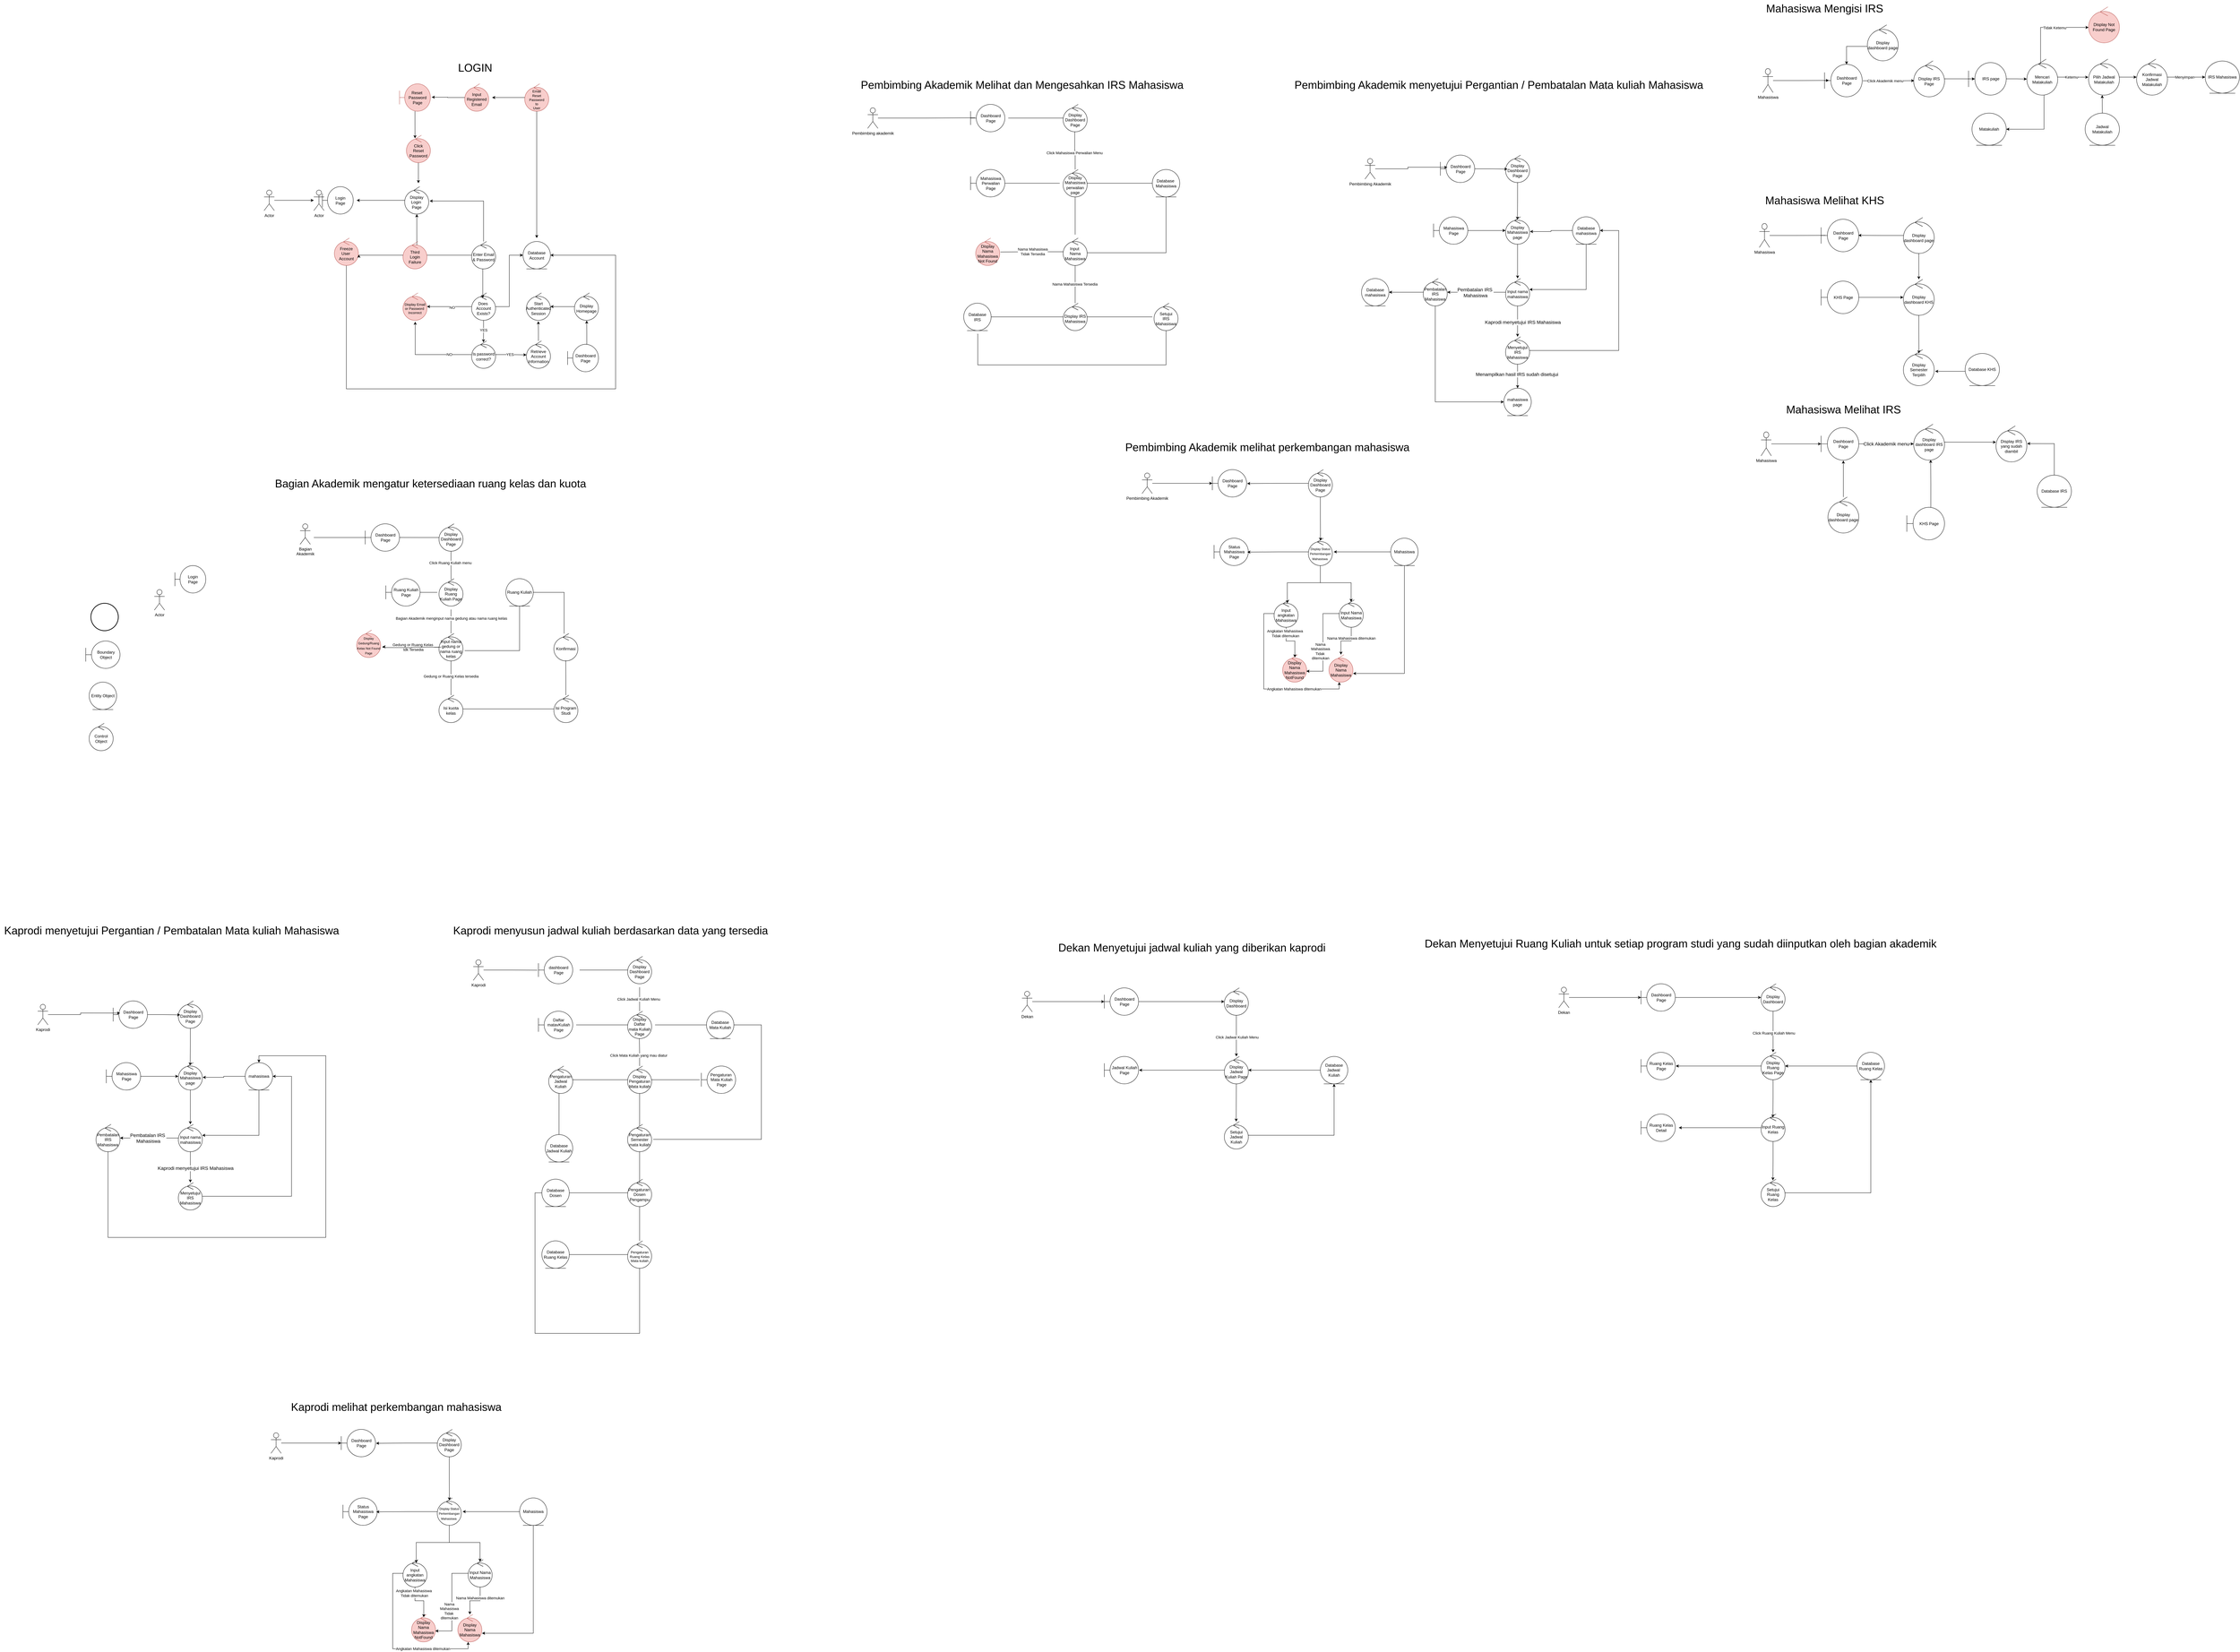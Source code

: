 <mxfile version="24.7.14" pages="3">
  <diagram name="Robustness Diagram" id="ejmV2qgmTtuN_z0c3J_5">
    <mxGraphModel dx="2160" dy="2902" grid="1" gridSize="10" guides="1" tooltips="1" connect="1" arrows="1" fold="1" page="1" pageScale="1" pageWidth="850" pageHeight="1100" math="0" shadow="0">
      <root>
        <mxCell id="0" />
        <mxCell id="1" parent="0" />
        <mxCell id="f9h9eiQ0I-5DAJY4tY8l-11" style="edgeStyle=orthogonalEdgeStyle;rounded=0;orthogonalLoop=1;jettySize=auto;html=1;" parent="1" source="f9h9eiQ0I-5DAJY4tY8l-2" target="9EQRnSQ-POrHLfq1BQXv-19" edge="1">
          <mxGeometry relative="1" as="geometry">
            <mxPoint x="160" y="-1585.5" as="targetPoint" />
          </mxGeometry>
        </mxCell>
        <mxCell id="f9h9eiQ0I-5DAJY4tY8l-2" value="Actor" style="shape=umlActor;verticalLabelPosition=bottom;verticalAlign=top;html=1;outlineConnect=0;" parent="1" vertex="1">
          <mxGeometry y="-1615.5" width="30" height="60" as="geometry" />
        </mxCell>
        <mxCell id="f9h9eiQ0I-5DAJY4tY8l-3" value="" style="strokeWidth=2;html=1;shape=mxgraph.flowchart.start_2;whiteSpace=wrap;" parent="1" vertex="1">
          <mxGeometry x="-505" y="-410" width="80" height="80" as="geometry" />
        </mxCell>
        <mxCell id="f9h9eiQ0I-5DAJY4tY8l-5" value="Boundary Object" style="shape=umlBoundary;whiteSpace=wrap;html=1;" parent="1" vertex="1">
          <mxGeometry x="-520" y="-300" width="100" height="80" as="geometry" />
        </mxCell>
        <mxCell id="f9h9eiQ0I-5DAJY4tY8l-6" value="Entity Object" style="ellipse;shape=umlEntity;whiteSpace=wrap;html=1;" parent="1" vertex="1">
          <mxGeometry x="-510" y="-180" width="80" height="80" as="geometry" />
        </mxCell>
        <mxCell id="f9h9eiQ0I-5DAJY4tY8l-7" value="Control Object" style="ellipse;shape=umlControl;whiteSpace=wrap;html=1;" parent="1" vertex="1">
          <mxGeometry x="-510" y="-60" width="70" height="80" as="geometry" />
        </mxCell>
        <mxCell id="f9h9eiQ0I-5DAJY4tY8l-10" value="Actor" style="shape=umlActor;verticalLabelPosition=bottom;verticalAlign=top;html=1;outlineConnect=0;" parent="1" vertex="1">
          <mxGeometry x="-320" y="-450" width="30" height="60" as="geometry" />
        </mxCell>
        <mxCell id="f9h9eiQ0I-5DAJY4tY8l-70" style="edgeStyle=orthogonalEdgeStyle;rounded=0;orthogonalLoop=1;jettySize=auto;html=1;" parent="1" source="f9h9eiQ0I-5DAJY4tY8l-12" edge="1">
          <mxGeometry relative="1" as="geometry">
            <mxPoint x="270" y="-1585.5" as="targetPoint" />
          </mxGeometry>
        </mxCell>
        <mxCell id="f9h9eiQ0I-5DAJY4tY8l-12" value="Display&lt;div&gt;Login&amp;nbsp;&lt;/div&gt;&lt;div&gt;Page&lt;/div&gt;" style="ellipse;shape=umlControl;whiteSpace=wrap;html=1;" parent="1" vertex="1">
          <mxGeometry x="410" y="-1625.5" width="70" height="80" as="geometry" />
        </mxCell>
        <mxCell id="f9h9eiQ0I-5DAJY4tY8l-14" value="Enter Email&lt;div&gt;&amp;amp; Password&lt;/div&gt;" style="ellipse;shape=umlControl;whiteSpace=wrap;html=1;" parent="1" vertex="1">
          <mxGeometry x="605" y="-1465.5" width="70" height="80" as="geometry" />
        </mxCell>
        <mxCell id="f9h9eiQ0I-5DAJY4tY8l-15" style="edgeStyle=orthogonalEdgeStyle;rounded=0;orthogonalLoop=1;jettySize=auto;html=1;entryX=0.505;entryY=1.004;entryDx=0;entryDy=0;entryPerimeter=0;" parent="1" source="f9h9eiQ0I-5DAJY4tY8l-14" target="f9h9eiQ0I-5DAJY4tY8l-12" edge="1">
          <mxGeometry relative="1" as="geometry" />
        </mxCell>
        <mxCell id="f9h9eiQ0I-5DAJY4tY8l-27" style="edgeStyle=orthogonalEdgeStyle;rounded=0;orthogonalLoop=1;jettySize=auto;html=1;entryX=0;entryY=0.5;entryDx=0;entryDy=0;" parent="1" source="f9h9eiQ0I-5DAJY4tY8l-16" target="f9h9eiQ0I-5DAJY4tY8l-19" edge="1">
          <mxGeometry relative="1" as="geometry" />
        </mxCell>
        <mxCell id="f9h9eiQ0I-5DAJY4tY8l-35" style="edgeStyle=orthogonalEdgeStyle;rounded=0;orthogonalLoop=1;jettySize=auto;html=1;" parent="1" source="f9h9eiQ0I-5DAJY4tY8l-16" target="f9h9eiQ0I-5DAJY4tY8l-34" edge="1">
          <mxGeometry relative="1" as="geometry" />
        </mxCell>
        <mxCell id="f9h9eiQ0I-5DAJY4tY8l-36" value="NO" style="edgeLabel;html=1;align=center;verticalAlign=middle;resizable=0;points=[];" parent="f9h9eiQ0I-5DAJY4tY8l-35" vertex="1" connectable="0">
          <mxGeometry x="-0.123" y="2" relative="1" as="geometry">
            <mxPoint as="offset" />
          </mxGeometry>
        </mxCell>
        <mxCell id="f9h9eiQ0I-5DAJY4tY8l-16" value="Does&amp;nbsp;&lt;div&gt;Account&lt;/div&gt;&lt;div&gt;Exists?&lt;/div&gt;" style="ellipse;shape=umlControl;whiteSpace=wrap;html=1;" parent="1" vertex="1">
          <mxGeometry x="605" y="-1315.5" width="70" height="80" as="geometry" />
        </mxCell>
        <mxCell id="f9h9eiQ0I-5DAJY4tY8l-18" style="edgeStyle=orthogonalEdgeStyle;rounded=0;orthogonalLoop=1;jettySize=auto;html=1;entryX=0.467;entryY=0.19;entryDx=0;entryDy=0;entryPerimeter=0;" parent="1" source="f9h9eiQ0I-5DAJY4tY8l-14" target="f9h9eiQ0I-5DAJY4tY8l-16" edge="1">
          <mxGeometry relative="1" as="geometry">
            <Array as="points">
              <mxPoint x="638" y="-1365.5" />
            </Array>
          </mxGeometry>
        </mxCell>
        <mxCell id="f9h9eiQ0I-5DAJY4tY8l-19" value="Database&lt;br&gt;Account" style="ellipse;shape=umlEntity;whiteSpace=wrap;html=1;" parent="1" vertex="1">
          <mxGeometry x="755" y="-1465.5" width="80" height="80" as="geometry" />
        </mxCell>
        <mxCell id="f9h9eiQ0I-5DAJY4tY8l-29" value="Is password&lt;div&gt;correct?&lt;/div&gt;" style="ellipse;shape=umlControl;whiteSpace=wrap;html=1;" parent="1" vertex="1">
          <mxGeometry x="605" y="-1175.5" width="70" height="80" as="geometry" />
        </mxCell>
        <mxCell id="f9h9eiQ0I-5DAJY4tY8l-32" style="edgeStyle=orthogonalEdgeStyle;rounded=0;orthogonalLoop=1;jettySize=auto;html=1;entryX=0.495;entryY=0.055;entryDx=0;entryDy=0;entryPerimeter=0;" parent="1" source="f9h9eiQ0I-5DAJY4tY8l-16" target="f9h9eiQ0I-5DAJY4tY8l-29" edge="1">
          <mxGeometry relative="1" as="geometry" />
        </mxCell>
        <mxCell id="f9h9eiQ0I-5DAJY4tY8l-33" value="YES" style="edgeLabel;html=1;align=center;verticalAlign=middle;resizable=0;points=[];" parent="f9h9eiQ0I-5DAJY4tY8l-32" vertex="1" connectable="0">
          <mxGeometry x="-0.334" y="-4" relative="1" as="geometry">
            <mxPoint x="4" y="7" as="offset" />
          </mxGeometry>
        </mxCell>
        <mxCell id="f9h9eiQ0I-5DAJY4tY8l-34" value="&lt;div style=&quot;font-size: 10px;&quot;&gt;Display Email or Password&amp;nbsp;&lt;/div&gt;&lt;div style=&quot;font-size: 10px;&quot;&gt;Incorrect&lt;/div&gt;" style="ellipse;shape=umlControl;whiteSpace=wrap;html=1;fillColor=#f8cecc;strokeColor=#b85450;" parent="1" vertex="1">
          <mxGeometry x="405" y="-1315.5" width="70" height="80" as="geometry" />
        </mxCell>
        <mxCell id="f9h9eiQ0I-5DAJY4tY8l-37" value="Retrieve&lt;div&gt;Account&lt;br&gt;Information&lt;/div&gt;" style="ellipse;shape=umlControl;whiteSpace=wrap;html=1;" parent="1" vertex="1">
          <mxGeometry x="765" y="-1175.5" width="70" height="80" as="geometry" />
        </mxCell>
        <mxCell id="f9h9eiQ0I-5DAJY4tY8l-38" style="edgeStyle=orthogonalEdgeStyle;rounded=0;orthogonalLoop=1;jettySize=auto;html=1;entryX=0.51;entryY=1.05;entryDx=0;entryDy=0;entryPerimeter=0;" parent="1" source="f9h9eiQ0I-5DAJY4tY8l-29" target="f9h9eiQ0I-5DAJY4tY8l-34" edge="1">
          <mxGeometry relative="1" as="geometry" />
        </mxCell>
        <mxCell id="f9h9eiQ0I-5DAJY4tY8l-41" value="NO" style="edgeLabel;html=1;align=center;verticalAlign=middle;resizable=0;points=[];" parent="f9h9eiQ0I-5DAJY4tY8l-38" vertex="1" connectable="0">
          <mxGeometry x="-0.496" y="-1" relative="1" as="geometry">
            <mxPoint as="offset" />
          </mxGeometry>
        </mxCell>
        <mxCell id="f9h9eiQ0I-5DAJY4tY8l-39" style="edgeStyle=orthogonalEdgeStyle;rounded=0;orthogonalLoop=1;jettySize=auto;html=1;entryX=0.001;entryY=0.51;entryDx=0;entryDy=0;entryPerimeter=0;" parent="1" source="f9h9eiQ0I-5DAJY4tY8l-29" target="f9h9eiQ0I-5DAJY4tY8l-37" edge="1">
          <mxGeometry relative="1" as="geometry" />
        </mxCell>
        <mxCell id="f9h9eiQ0I-5DAJY4tY8l-40" value="YES" style="edgeLabel;html=1;align=center;verticalAlign=middle;resizable=0;points=[];" parent="f9h9eiQ0I-5DAJY4tY8l-39" vertex="1" connectable="0">
          <mxGeometry x="-0.088" y="1" relative="1" as="geometry">
            <mxPoint as="offset" />
          </mxGeometry>
        </mxCell>
        <mxCell id="f9h9eiQ0I-5DAJY4tY8l-42" value="Start&lt;div&gt;Authenticated&lt;/div&gt;&lt;div&gt;Session&lt;/div&gt;" style="ellipse;shape=umlControl;whiteSpace=wrap;html=1;" parent="1" vertex="1">
          <mxGeometry x="765" y="-1315.5" width="70" height="80" as="geometry" />
        </mxCell>
        <mxCell id="f9h9eiQ0I-5DAJY4tY8l-43" style="edgeStyle=orthogonalEdgeStyle;rounded=0;orthogonalLoop=1;jettySize=auto;html=1;entryX=0.495;entryY=1.033;entryDx=0;entryDy=0;entryPerimeter=0;" parent="1" source="f9h9eiQ0I-5DAJY4tY8l-37" target="f9h9eiQ0I-5DAJY4tY8l-42" edge="1">
          <mxGeometry relative="1" as="geometry" />
        </mxCell>
        <mxCell id="f9h9eiQ0I-5DAJY4tY8l-45" style="edgeStyle=orthogonalEdgeStyle;rounded=0;orthogonalLoop=1;jettySize=auto;html=1;" parent="1" source="f9h9eiQ0I-5DAJY4tY8l-44" target="f9h9eiQ0I-5DAJY4tY8l-42" edge="1">
          <mxGeometry relative="1" as="geometry" />
        </mxCell>
        <mxCell id="f9h9eiQ0I-5DAJY4tY8l-44" value="Display&lt;div&gt;Homepage&lt;/div&gt;" style="ellipse;shape=umlControl;whiteSpace=wrap;html=1;" parent="1" vertex="1">
          <mxGeometry x="905" y="-1315.5" width="70" height="80" as="geometry" />
        </mxCell>
        <mxCell id="f9h9eiQ0I-5DAJY4tY8l-46" value="Dashboard&lt;div&gt;Page&lt;/div&gt;" style="shape=umlBoundary;whiteSpace=wrap;html=1;" parent="1" vertex="1">
          <mxGeometry x="885" y="-1165.5" width="90" height="80" as="geometry" />
        </mxCell>
        <mxCell id="f9h9eiQ0I-5DAJY4tY8l-47" value="Login&lt;div&gt;Page&lt;/div&gt;" style="shape=umlBoundary;whiteSpace=wrap;html=1;" parent="1" vertex="1">
          <mxGeometry x="170" y="-1625.5" width="90" height="80" as="geometry" />
        </mxCell>
        <mxCell id="f9h9eiQ0I-5DAJY4tY8l-48" value="Login&lt;div&gt;Page&lt;/div&gt;" style="shape=umlBoundary;whiteSpace=wrap;html=1;" parent="1" vertex="1">
          <mxGeometry x="-260" y="-520" width="90" height="80" as="geometry" />
        </mxCell>
        <mxCell id="f9h9eiQ0I-5DAJY4tY8l-49" style="edgeStyle=orthogonalEdgeStyle;rounded=0;orthogonalLoop=1;jettySize=auto;html=1;entryX=0.448;entryY=1.008;entryDx=0;entryDy=0;entryPerimeter=0;" parent="1" edge="1">
          <mxGeometry relative="1" as="geometry">
            <mxPoint x="939.29" y="-1165.5" as="sourcePoint" />
            <mxPoint x="940.65" y="-1234.86" as="targetPoint" />
            <Array as="points">
              <mxPoint x="941" y="-1165.5" />
              <mxPoint x="941" y="-1200.5" />
            </Array>
          </mxGeometry>
        </mxCell>
        <mxCell id="f9h9eiQ0I-5DAJY4tY8l-50" value="Third&lt;div&gt;Login&lt;br&gt;Failure&lt;/div&gt;" style="ellipse;shape=umlControl;whiteSpace=wrap;html=1;fillColor=#f8cecc;strokeColor=#b85450;" parent="1" vertex="1">
          <mxGeometry x="405" y="-1465.5" width="70" height="80" as="geometry" />
        </mxCell>
        <mxCell id="f9h9eiQ0I-5DAJY4tY8l-55" style="edgeStyle=orthogonalEdgeStyle;rounded=0;orthogonalLoop=1;jettySize=auto;html=1;" parent="1" source="f9h9eiQ0I-5DAJY4tY8l-53" target="f9h9eiQ0I-5DAJY4tY8l-19" edge="1">
          <mxGeometry relative="1" as="geometry">
            <mxPoint x="240" y="-1025.5" as="targetPoint" />
            <Array as="points">
              <mxPoint x="240" y="-1035.5" />
              <mxPoint x="1025" y="-1035.5" />
              <mxPoint x="1025" y="-1425.5" />
            </Array>
          </mxGeometry>
        </mxCell>
        <mxCell id="f9h9eiQ0I-5DAJY4tY8l-53" value="Freeze&lt;div&gt;User&amp;nbsp;&lt;br&gt;Account&lt;/div&gt;" style="ellipse;shape=umlControl;whiteSpace=wrap;html=1;fillColor=#f8cecc;strokeColor=#b85450;" parent="1" vertex="1">
          <mxGeometry x="205" y="-1475.5" width="70" height="80" as="geometry" />
        </mxCell>
        <mxCell id="f9h9eiQ0I-5DAJY4tY8l-54" style="edgeStyle=orthogonalEdgeStyle;rounded=0;orthogonalLoop=1;jettySize=auto;html=1;entryX=1.018;entryY=0.607;entryDx=0;entryDy=0;entryPerimeter=0;" parent="1" source="f9h9eiQ0I-5DAJY4tY8l-50" target="f9h9eiQ0I-5DAJY4tY8l-53" edge="1">
          <mxGeometry relative="1" as="geometry">
            <Array as="points">
              <mxPoint x="276" y="-1425.5" />
            </Array>
          </mxGeometry>
        </mxCell>
        <mxCell id="f9h9eiQ0I-5DAJY4tY8l-69" style="edgeStyle=orthogonalEdgeStyle;rounded=0;orthogonalLoop=1;jettySize=auto;html=1;" parent="1" source="f9h9eiQ0I-5DAJY4tY8l-56" edge="1">
          <mxGeometry relative="1" as="geometry">
            <mxPoint x="450" y="-1635.5" as="targetPoint" />
          </mxGeometry>
        </mxCell>
        <mxCell id="f9h9eiQ0I-5DAJY4tY8l-56" value="Click&lt;div&gt;Reset&lt;/div&gt;&lt;div&gt;Password&lt;/div&gt;" style="ellipse;shape=umlControl;whiteSpace=wrap;html=1;fillColor=#f8cecc;strokeColor=#b85450;" parent="1" vertex="1">
          <mxGeometry x="415" y="-1775.5" width="70" height="80" as="geometry" />
        </mxCell>
        <mxCell id="f9h9eiQ0I-5DAJY4tY8l-59" value="Reset&amp;nbsp;&lt;div&gt;Password&lt;/div&gt;&lt;div&gt;Page&lt;/div&gt;" style="shape=umlBoundary;whiteSpace=wrap;html=1;fillColor=#f8cecc;strokeColor=#b85450;" parent="1" vertex="1">
          <mxGeometry x="395" y="-1925.5" width="90" height="80" as="geometry" />
        </mxCell>
        <mxCell id="f9h9eiQ0I-5DAJY4tY8l-60" style="edgeStyle=orthogonalEdgeStyle;rounded=0;orthogonalLoop=1;jettySize=auto;html=1;entryX=0.359;entryY=0.113;entryDx=0;entryDy=0;entryPerimeter=0;" parent="1" source="f9h9eiQ0I-5DAJY4tY8l-59" target="f9h9eiQ0I-5DAJY4tY8l-56" edge="1">
          <mxGeometry relative="1" as="geometry" />
        </mxCell>
        <mxCell id="f9h9eiQ0I-5DAJY4tY8l-61" value="Input&lt;div&gt;Registered&lt;/div&gt;&lt;div&gt;Email&lt;/div&gt;" style="ellipse;shape=umlControl;whiteSpace=wrap;html=1;fillColor=#f8cecc;strokeColor=#b85450;" parent="1" vertex="1">
          <mxGeometry x="585" y="-1925.5" width="70" height="80" as="geometry" />
        </mxCell>
        <mxCell id="f9h9eiQ0I-5DAJY4tY8l-63" style="edgeStyle=orthogonalEdgeStyle;rounded=0;orthogonalLoop=1;jettySize=auto;html=1;entryX=1.041;entryY=0.488;entryDx=0;entryDy=0;entryPerimeter=0;" parent="1" source="f9h9eiQ0I-5DAJY4tY8l-61" target="f9h9eiQ0I-5DAJY4tY8l-59" edge="1">
          <mxGeometry relative="1" as="geometry" />
        </mxCell>
        <mxCell id="f9h9eiQ0I-5DAJY4tY8l-65" style="edgeStyle=orthogonalEdgeStyle;rounded=0;orthogonalLoop=1;jettySize=auto;html=1;" parent="1" source="f9h9eiQ0I-5DAJY4tY8l-64" edge="1">
          <mxGeometry relative="1" as="geometry">
            <mxPoint x="665" y="-1885.5" as="targetPoint" />
          </mxGeometry>
        </mxCell>
        <mxCell id="f9h9eiQ0I-5DAJY4tY8l-66" style="edgeStyle=orthogonalEdgeStyle;rounded=0;orthogonalLoop=1;jettySize=auto;html=1;" parent="1" source="f9h9eiQ0I-5DAJY4tY8l-64" edge="1">
          <mxGeometry relative="1" as="geometry">
            <mxPoint x="795" y="-1475.5" as="targetPoint" />
          </mxGeometry>
        </mxCell>
        <mxCell id="f9h9eiQ0I-5DAJY4tY8l-64" value="&lt;font style=&quot;font-size: 10px;&quot;&gt;Email&lt;/font&gt;&lt;div style=&quot;font-size: 10px;&quot;&gt;&lt;font style=&quot;font-size: 10px;&quot;&gt;Reset&lt;/font&gt;&lt;/div&gt;&lt;div style=&quot;font-size: 10px;&quot;&gt;&lt;font style=&quot;font-size: 10px;&quot;&gt;Password&lt;/font&gt;&lt;/div&gt;&lt;div style=&quot;font-size: 10px;&quot;&gt;&lt;font style=&quot;font-size: 10px;&quot;&gt;to&lt;/font&gt;&lt;/div&gt;&lt;div style=&quot;font-size: 10px;&quot;&gt;&lt;font style=&quot;font-size: 10px;&quot;&gt;User&lt;/font&gt;&lt;/div&gt;" style="ellipse;shape=umlControl;whiteSpace=wrap;html=1;fillColor=#f8cecc;strokeColor=#b85450;" parent="1" vertex="1">
          <mxGeometry x="760" y="-1925.5" width="70" height="80" as="geometry" />
        </mxCell>
        <mxCell id="f9h9eiQ0I-5DAJY4tY8l-67" value="&lt;font style=&quot;font-size: 32px;&quot;&gt;LOGIN&lt;/font&gt;" style="text;html=1;align=center;verticalAlign=middle;resizable=0;points=[];autosize=1;strokeColor=none;fillColor=none;" parent="1" vertex="1">
          <mxGeometry x="555" y="-1997.5" width="120" height="50" as="geometry" />
        </mxCell>
        <mxCell id="f9h9eiQ0I-5DAJY4tY8l-68" style="edgeStyle=orthogonalEdgeStyle;rounded=0;orthogonalLoop=1;jettySize=auto;html=1;entryX=1.04;entryY=0.524;entryDx=0;entryDy=0;entryPerimeter=0;" parent="1" source="f9h9eiQ0I-5DAJY4tY8l-14" target="f9h9eiQ0I-5DAJY4tY8l-12" edge="1">
          <mxGeometry relative="1" as="geometry">
            <Array as="points">
              <mxPoint x="640" y="-1583.5" />
            </Array>
          </mxGeometry>
        </mxCell>
        <mxCell id="f9h9eiQ0I-5DAJY4tY8l-71" value="Bagian&lt;div&gt;Akademik&lt;/div&gt;" style="shape=umlActor;verticalLabelPosition=bottom;verticalAlign=top;html=1;" parent="1" vertex="1">
          <mxGeometry x="105" y="-641.89" width="30" height="60" as="geometry" />
        </mxCell>
        <mxCell id="f9h9eiQ0I-5DAJY4tY8l-75" style="edgeStyle=orthogonalEdgeStyle;rounded=0;orthogonalLoop=1;jettySize=auto;html=1;endArrow=none;endFill=0;" parent="1" source="f9h9eiQ0I-5DAJY4tY8l-74" edge="1">
          <mxGeometry relative="1" as="geometry">
            <mxPoint x="145" y="-601.89" as="targetPoint" />
          </mxGeometry>
        </mxCell>
        <mxCell id="f9h9eiQ0I-5DAJY4tY8l-74" value="Dashboard&lt;div&gt;Page&lt;/div&gt;" style="shape=umlBoundary;whiteSpace=wrap;html=1;" parent="1" vertex="1">
          <mxGeometry x="295" y="-641.89" width="100" height="80" as="geometry" />
        </mxCell>
        <mxCell id="f9h9eiQ0I-5DAJY4tY8l-77" style="edgeStyle=orthogonalEdgeStyle;rounded=0;orthogonalLoop=1;jettySize=auto;html=1;entryX=1;entryY=0.499;entryDx=0;entryDy=0;entryPerimeter=0;endArrow=none;endFill=0;" parent="1" source="f9h9eiQ0I-5DAJY4tY8l-76" target="f9h9eiQ0I-5DAJY4tY8l-74" edge="1">
          <mxGeometry relative="1" as="geometry">
            <mxPoint x="405" y="-601.89" as="targetPoint" />
          </mxGeometry>
        </mxCell>
        <mxCell id="f9h9eiQ0I-5DAJY4tY8l-76" value="Display&lt;div&gt;Dashboard&lt;/div&gt;&lt;div&gt;Page&lt;/div&gt;" style="ellipse;shape=umlControl;whiteSpace=wrap;html=1;" parent="1" vertex="1">
          <mxGeometry x="510" y="-641.89" width="70" height="80" as="geometry" />
        </mxCell>
        <mxCell id="f9h9eiQ0I-5DAJY4tY8l-78" value="Display Ruang Kuliah Page" style="ellipse;shape=umlControl;whiteSpace=wrap;html=1;" parent="1" vertex="1">
          <mxGeometry x="510" y="-481.89" width="70" height="80" as="geometry" />
        </mxCell>
        <mxCell id="f9h9eiQ0I-5DAJY4tY8l-82" style="edgeStyle=orthogonalEdgeStyle;rounded=0;orthogonalLoop=1;jettySize=auto;html=1;entryX=0.503;entryY=0.036;entryDx=0;entryDy=0;entryPerimeter=0;endArrow=none;endFill=0;" parent="1" source="f9h9eiQ0I-5DAJY4tY8l-76" target="f9h9eiQ0I-5DAJY4tY8l-78" edge="1">
          <mxGeometry relative="1" as="geometry" />
        </mxCell>
        <mxCell id="f9h9eiQ0I-5DAJY4tY8l-83" value="Click Ruang Kuliah menu" style="edgeLabel;html=1;align=center;verticalAlign=middle;resizable=0;points=[];" parent="f9h9eiQ0I-5DAJY4tY8l-82" vertex="1" connectable="0">
          <mxGeometry x="-0.173" y="-2" relative="1" as="geometry">
            <mxPoint y="-1" as="offset" />
          </mxGeometry>
        </mxCell>
        <mxCell id="f9h9eiQ0I-5DAJY4tY8l-85" style="edgeStyle=orthogonalEdgeStyle;rounded=0;orthogonalLoop=1;jettySize=auto;html=1;endArrow=none;endFill=0;" parent="1" source="f9h9eiQ0I-5DAJY4tY8l-84" edge="1">
          <mxGeometry relative="1" as="geometry">
            <mxPoint x="505" y="-441.89" as="targetPoint" />
          </mxGeometry>
        </mxCell>
        <mxCell id="f9h9eiQ0I-5DAJY4tY8l-84" value="Ruang Kuliah Page" style="shape=umlBoundary;whiteSpace=wrap;html=1;" parent="1" vertex="1">
          <mxGeometry x="355" y="-481.89" width="100" height="80" as="geometry" />
        </mxCell>
        <mxCell id="f9h9eiQ0I-5DAJY4tY8l-92" style="edgeStyle=orthogonalEdgeStyle;rounded=0;orthogonalLoop=1;jettySize=auto;html=1;endArrow=none;endFill=0;" parent="1" source="f9h9eiQ0I-5DAJY4tY8l-87" edge="1">
          <mxGeometry relative="1" as="geometry">
            <mxPoint x="585" y="-271.89" as="targetPoint" />
            <Array as="points">
              <mxPoint x="745" y="-271.89" />
            </Array>
          </mxGeometry>
        </mxCell>
        <mxCell id="f9h9eiQ0I-5DAJY4tY8l-87" value="Ruang Kuliah" style="ellipse;shape=umlEntity;whiteSpace=wrap;html=1;" parent="1" vertex="1">
          <mxGeometry x="705" y="-481.89" width="80" height="80" as="geometry" />
        </mxCell>
        <mxCell id="f9h9eiQ0I-5DAJY4tY8l-91" style="edgeStyle=orthogonalEdgeStyle;rounded=0;orthogonalLoop=1;jettySize=auto;html=1;endArrow=none;endFill=0;" parent="1" source="f9h9eiQ0I-5DAJY4tY8l-90" edge="1">
          <mxGeometry relative="1" as="geometry">
            <mxPoint x="545" y="-391.89" as="targetPoint" />
          </mxGeometry>
        </mxCell>
        <mxCell id="KgDqdu3lI9y8hDSoOavW-12" value="Bagian Akademik menginput nama gedung atau nama ruang kelas" style="edgeLabel;html=1;align=center;verticalAlign=middle;resizable=0;points=[];" parent="f9h9eiQ0I-5DAJY4tY8l-91" connectable="0" vertex="1">
          <mxGeometry x="0.277" relative="1" as="geometry">
            <mxPoint as="offset" />
          </mxGeometry>
        </mxCell>
        <mxCell id="f9h9eiQ0I-5DAJY4tY8l-96" style="edgeStyle=orthogonalEdgeStyle;rounded=0;orthogonalLoop=1;jettySize=auto;html=1;endArrow=none;endFill=0;" parent="1" source="f9h9eiQ0I-5DAJY4tY8l-90" target="f9h9eiQ0I-5DAJY4tY8l-95" edge="1">
          <mxGeometry relative="1" as="geometry" />
        </mxCell>
        <mxCell id="KgDqdu3lI9y8hDSoOavW-7" value="Gedung or Ruang Kelas tersedia" style="edgeLabel;html=1;align=center;verticalAlign=middle;resizable=0;points=[];" parent="f9h9eiQ0I-5DAJY4tY8l-96" connectable="0" vertex="1">
          <mxGeometry x="-0.107" relative="1" as="geometry">
            <mxPoint as="offset" />
          </mxGeometry>
        </mxCell>
        <mxCell id="KgDqdu3lI9y8hDSoOavW-10" style="edgeStyle=orthogonalEdgeStyle;rounded=0;orthogonalLoop=1;jettySize=auto;html=1;endArrow=none;endFill=0;" parent="1" source="f9h9eiQ0I-5DAJY4tY8l-90" edge="1">
          <mxGeometry relative="1" as="geometry">
            <mxPoint x="385.0" y="-281.89" as="targetPoint" />
          </mxGeometry>
        </mxCell>
        <mxCell id="f9h9eiQ0I-5DAJY4tY8l-90" value="Input nama gedung or nama ruang kelas" style="ellipse;shape=umlControl;whiteSpace=wrap;html=1;" parent="1" vertex="1">
          <mxGeometry x="510" y="-321.89" width="70" height="80" as="geometry" />
        </mxCell>
        <mxCell id="f9h9eiQ0I-5DAJY4tY8l-94" style="edgeStyle=orthogonalEdgeStyle;rounded=0;orthogonalLoop=1;jettySize=auto;html=1;entryX=1.04;entryY=0.508;entryDx=0;entryDy=0;entryPerimeter=0;endArrow=none;endFill=0;" parent="1" source="f9h9eiQ0I-5DAJY4tY8l-90" edge="1">
          <mxGeometry relative="1" as="geometry">
            <mxPoint x="399.0" y="-281.25" as="targetPoint" />
          </mxGeometry>
        </mxCell>
        <mxCell id="KgDqdu3lI9y8hDSoOavW-8" value="Gedung or Ruang Kelas&amp;nbsp;&lt;div&gt;tdk Tersedia&lt;/div&gt;" style="edgeLabel;html=1;align=center;verticalAlign=middle;resizable=0;points=[];" parent="f9h9eiQ0I-5DAJY4tY8l-94" connectable="0" vertex="1">
          <mxGeometry x="0.158" y="-1" relative="1" as="geometry">
            <mxPoint x="-11" as="offset" />
          </mxGeometry>
        </mxCell>
        <mxCell id="f9h9eiQ0I-5DAJY4tY8l-95" value="Isi kuota kelas" style="ellipse;shape=umlControl;whiteSpace=wrap;html=1;" parent="1" vertex="1">
          <mxGeometry x="510" y="-141.89" width="70" height="80" as="geometry" />
        </mxCell>
        <mxCell id="f9h9eiQ0I-5DAJY4tY8l-98" value="&lt;font style=&quot;font-size: 32px;&quot;&gt;Bagian Akademik mengatur ketersediaan ruang kelas dan kuota&lt;/font&gt;" style="text;html=1;align=center;verticalAlign=middle;resizable=0;points=[];autosize=1;strokeColor=none;fillColor=none;" parent="1" vertex="1">
          <mxGeometry x="20" y="-783.89" width="930" height="50" as="geometry" />
        </mxCell>
        <mxCell id="f9h9eiQ0I-5DAJY4tY8l-99" value="Kaprodi" style="shape=umlActor;verticalLabelPosition=bottom;verticalAlign=top;html=1;" parent="1" vertex="1">
          <mxGeometry x="610" y="630" width="30" height="60" as="geometry" />
        </mxCell>
        <mxCell id="f9h9eiQ0I-5DAJY4tY8l-102" value="&lt;font style=&quot;font-size: 32px;&quot;&gt;Kaprodi menyusun jadwal kuliah berdasarkan data yang tersedia&lt;/font&gt;" style="text;html=1;align=center;verticalAlign=middle;resizable=0;points=[];autosize=1;strokeColor=none;fillColor=none;" parent="1" vertex="1">
          <mxGeometry x="540" y="520" width="940" height="50" as="geometry" />
        </mxCell>
        <mxCell id="f9h9eiQ0I-5DAJY4tY8l-103" value="dashboard&lt;div&gt;Page&lt;/div&gt;" style="shape=umlBoundary;whiteSpace=wrap;html=1;" parent="1" vertex="1">
          <mxGeometry x="800" y="620" width="100" height="80" as="geometry" />
        </mxCell>
        <mxCell id="f9h9eiQ0I-5DAJY4tY8l-104" style="edgeStyle=orthogonalEdgeStyle;rounded=0;orthogonalLoop=1;jettySize=auto;html=1;entryX=-0.033;entryY=0.505;entryDx=0;entryDy=0;entryPerimeter=0;endArrow=none;endFill=0;" parent="1" source="f9h9eiQ0I-5DAJY4tY8l-99" target="f9h9eiQ0I-5DAJY4tY8l-103" edge="1">
          <mxGeometry relative="1" as="geometry" />
        </mxCell>
        <mxCell id="f9h9eiQ0I-5DAJY4tY8l-106" style="edgeStyle=orthogonalEdgeStyle;rounded=0;orthogonalLoop=1;jettySize=auto;html=1;endArrow=none;endFill=0;" parent="1" source="f9h9eiQ0I-5DAJY4tY8l-105" edge="1">
          <mxGeometry relative="1" as="geometry">
            <mxPoint x="920.0" y="660" as="targetPoint" />
          </mxGeometry>
        </mxCell>
        <mxCell id="f9h9eiQ0I-5DAJY4tY8l-105" value="Display&lt;div&gt;Dashboard&lt;/div&gt;&lt;div&gt;Page&lt;/div&gt;" style="ellipse;shape=umlControl;whiteSpace=wrap;html=1;" parent="1" vertex="1">
          <mxGeometry x="1060" y="620" width="70" height="80" as="geometry" />
        </mxCell>
        <mxCell id="f9h9eiQ0I-5DAJY4tY8l-108" style="edgeStyle=orthogonalEdgeStyle;rounded=0;orthogonalLoop=1;jettySize=auto;html=1;endArrow=none;endFill=0;" parent="1" source="f9h9eiQ0I-5DAJY4tY8l-107" edge="1">
          <mxGeometry relative="1" as="geometry">
            <mxPoint x="1095.0" y="710" as="targetPoint" />
          </mxGeometry>
        </mxCell>
        <mxCell id="f9h9eiQ0I-5DAJY4tY8l-109" value="Click Jadwal Kuliah Menu" style="edgeLabel;html=1;align=center;verticalAlign=middle;resizable=0;points=[];" parent="f9h9eiQ0I-5DAJY4tY8l-108" vertex="1" connectable="0">
          <mxGeometry x="-0.024" y="3" relative="1" as="geometry">
            <mxPoint x="-3" y="2" as="offset" />
          </mxGeometry>
        </mxCell>
        <mxCell id="f9h9eiQ0I-5DAJY4tY8l-111" style="edgeStyle=orthogonalEdgeStyle;rounded=0;orthogonalLoop=1;jettySize=auto;html=1;endArrow=none;endFill=0;" parent="1" source="f9h9eiQ0I-5DAJY4tY8l-107" edge="1">
          <mxGeometry relative="1" as="geometry">
            <mxPoint x="910.0" y="820" as="targetPoint" />
          </mxGeometry>
        </mxCell>
        <mxCell id="f9h9eiQ0I-5DAJY4tY8l-107" value="Display&lt;div&gt;Daftar&lt;br&gt;&lt;div&gt;&lt;span style=&quot;background-color: initial;&quot;&gt;mata Kuliah Page&lt;/span&gt;&lt;br&gt;&lt;/div&gt;&lt;/div&gt;" style="ellipse;shape=umlControl;whiteSpace=wrap;html=1;" parent="1" vertex="1">
          <mxGeometry x="1060" y="780" width="70" height="80" as="geometry" />
        </mxCell>
        <mxCell id="f9h9eiQ0I-5DAJY4tY8l-110" value="&lt;div&gt;Daftar&lt;/div&gt;matavKuliah&lt;div&gt;Page&lt;/div&gt;" style="shape=umlBoundary;whiteSpace=wrap;html=1;" parent="1" vertex="1">
          <mxGeometry x="800" y="780" width="100" height="80" as="geometry" />
        </mxCell>
        <mxCell id="f9h9eiQ0I-5DAJY4tY8l-113" style="edgeStyle=orthogonalEdgeStyle;rounded=0;orthogonalLoop=1;jettySize=auto;html=1;endArrow=none;endFill=0;" parent="1" source="f9h9eiQ0I-5DAJY4tY8l-112" edge="1">
          <mxGeometry relative="1" as="geometry">
            <mxPoint x="1140" y="820" as="targetPoint" />
          </mxGeometry>
        </mxCell>
        <mxCell id="f9h9eiQ0I-5DAJY4tY8l-112" value="Database&lt;div&gt;Mata Kuliah&lt;/div&gt;" style="ellipse;shape=umlEntity;whiteSpace=wrap;html=1;" parent="1" vertex="1">
          <mxGeometry x="1290" y="780" width="80" height="80" as="geometry" />
        </mxCell>
        <mxCell id="f9h9eiQ0I-5DAJY4tY8l-138" style="edgeStyle=orthogonalEdgeStyle;rounded=0;orthogonalLoop=1;jettySize=auto;html=1;endArrow=none;endFill=0;" parent="1" source="f9h9eiQ0I-5DAJY4tY8l-115" target="f9h9eiQ0I-5DAJY4tY8l-137" edge="1">
          <mxGeometry relative="1" as="geometry" />
        </mxCell>
        <mxCell id="f9h9eiQ0I-5DAJY4tY8l-115" value="Display Pengaturan&lt;div&gt;Mata kuliah&lt;/div&gt;" style="ellipse;shape=umlControl;whiteSpace=wrap;html=1;" parent="1" vertex="1">
          <mxGeometry x="1060" y="940" width="70" height="80" as="geometry" />
        </mxCell>
        <mxCell id="f9h9eiQ0I-5DAJY4tY8l-116" style="edgeStyle=orthogonalEdgeStyle;rounded=0;orthogonalLoop=1;jettySize=auto;html=1;entryX=0.489;entryY=0.99;entryDx=0;entryDy=0;entryPerimeter=0;endArrow=none;endFill=0;" parent="1" source="f9h9eiQ0I-5DAJY4tY8l-115" target="f9h9eiQ0I-5DAJY4tY8l-107" edge="1">
          <mxGeometry relative="1" as="geometry" />
        </mxCell>
        <mxCell id="f9h9eiQ0I-5DAJY4tY8l-117" value="Click Mata Kuliah yang mau diatur" style="edgeLabel;html=1;align=center;verticalAlign=middle;resizable=0;points=[];" parent="f9h9eiQ0I-5DAJY4tY8l-116" vertex="1" connectable="0">
          <mxGeometry x="-0.242" y="3" relative="1" as="geometry">
            <mxPoint as="offset" />
          </mxGeometry>
        </mxCell>
        <mxCell id="f9h9eiQ0I-5DAJY4tY8l-118" value="Pengaturan&amp;nbsp;&lt;div&gt;Mata Kuliah&lt;/div&gt;&lt;div&gt;Page&lt;/div&gt;" style="shape=umlBoundary;whiteSpace=wrap;html=1;" parent="1" vertex="1">
          <mxGeometry x="1275" y="940" width="100" height="80" as="geometry" />
        </mxCell>
        <mxCell id="f9h9eiQ0I-5DAJY4tY8l-119" style="edgeStyle=orthogonalEdgeStyle;rounded=0;orthogonalLoop=1;jettySize=auto;html=1;endArrow=none;endFill=0;" parent="1" source="f9h9eiQ0I-5DAJY4tY8l-115" edge="1">
          <mxGeometry relative="1" as="geometry">
            <mxPoint x="1270" y="980" as="targetPoint" />
          </mxGeometry>
        </mxCell>
        <mxCell id="f9h9eiQ0I-5DAJY4tY8l-120" value="Database&lt;div&gt;Jadwal Kuliah&lt;/div&gt;" style="ellipse;shape=umlEntity;whiteSpace=wrap;html=1;" parent="1" vertex="1">
          <mxGeometry x="820" y="1140" width="80" height="80" as="geometry" />
        </mxCell>
        <mxCell id="f9h9eiQ0I-5DAJY4tY8l-125" style="edgeStyle=orthogonalEdgeStyle;rounded=0;orthogonalLoop=1;jettySize=auto;html=1;endArrow=none;endFill=0;" parent="1" source="f9h9eiQ0I-5DAJY4tY8l-122" edge="1">
          <mxGeometry relative="1" as="geometry">
            <mxPoint x="1095" y="1280" as="targetPoint" />
          </mxGeometry>
        </mxCell>
        <mxCell id="f9h9eiQ0I-5DAJY4tY8l-122" value="Pengaturan&lt;div&gt;Semester mata kuliah&lt;/div&gt;" style="ellipse;shape=umlControl;whiteSpace=wrap;html=1;" parent="1" vertex="1">
          <mxGeometry x="1060" y="1110" width="70" height="80" as="geometry" />
        </mxCell>
        <mxCell id="f9h9eiQ0I-5DAJY4tY8l-129" style="edgeStyle=orthogonalEdgeStyle;rounded=0;orthogonalLoop=1;jettySize=auto;html=1;entryX=1.069;entryY=0.55;entryDx=0;entryDy=0;entryPerimeter=0;endArrow=none;endFill=0;" parent="1" source="f9h9eiQ0I-5DAJY4tY8l-112" target="f9h9eiQ0I-5DAJY4tY8l-122" edge="1">
          <mxGeometry relative="1" as="geometry">
            <Array as="points">
              <mxPoint x="1450" y="820" />
              <mxPoint x="1450" y="1154" />
            </Array>
          </mxGeometry>
        </mxCell>
        <mxCell id="f9h9eiQ0I-5DAJY4tY8l-134" style="edgeStyle=orthogonalEdgeStyle;rounded=0;orthogonalLoop=1;jettySize=auto;html=1;endArrow=none;endFill=0;" parent="1" source="f9h9eiQ0I-5DAJY4tY8l-130" target="f9h9eiQ0I-5DAJY4tY8l-133" edge="1">
          <mxGeometry relative="1" as="geometry" />
        </mxCell>
        <mxCell id="f9h9eiQ0I-5DAJY4tY8l-130" value="Pengaturan&amp;nbsp;&lt;div&gt;Dosen&lt;/div&gt;&lt;div&gt;Pengampu&lt;/div&gt;" style="ellipse;shape=umlControl;whiteSpace=wrap;html=1;" parent="1" vertex="1">
          <mxGeometry x="1060" y="1270" width="70" height="80" as="geometry" />
        </mxCell>
        <mxCell id="f9h9eiQ0I-5DAJY4tY8l-131" value="Database&lt;div&gt;Dosen&lt;/div&gt;" style="ellipse;shape=umlEntity;whiteSpace=wrap;html=1;" parent="1" vertex="1">
          <mxGeometry x="810" y="1270" width="80" height="80" as="geometry" />
        </mxCell>
        <mxCell id="f9h9eiQ0I-5DAJY4tY8l-132" style="edgeStyle=orthogonalEdgeStyle;rounded=0;orthogonalLoop=1;jettySize=auto;html=1;entryX=0;entryY=0.5;entryDx=0;entryDy=0;entryPerimeter=0;endArrow=none;endFill=0;" parent="1" source="f9h9eiQ0I-5DAJY4tY8l-131" target="f9h9eiQ0I-5DAJY4tY8l-130" edge="1">
          <mxGeometry relative="1" as="geometry" />
        </mxCell>
        <mxCell id="f9h9eiQ0I-5DAJY4tY8l-141" style="edgeStyle=orthogonalEdgeStyle;rounded=0;orthogonalLoop=1;jettySize=auto;html=1;endArrow=none;endFill=0;" parent="1" source="f9h9eiQ0I-5DAJY4tY8l-133" edge="1">
          <mxGeometry relative="1" as="geometry">
            <mxPoint x="1095" y="1700" as="targetPoint" />
          </mxGeometry>
        </mxCell>
        <mxCell id="f9h9eiQ0I-5DAJY4tY8l-133" value="&lt;font style=&quot;font-size: 10px;&quot;&gt;Pengaturan&lt;/font&gt;&lt;div style=&quot;font-size: 10px;&quot;&gt;&lt;font style=&quot;font-size: 10px;&quot;&gt;Ruang Kelas&lt;/font&gt;&lt;/div&gt;&lt;div style=&quot;font-size: 10px;&quot;&gt;&lt;font style=&quot;font-size: 10px;&quot;&gt;Mata kuliah&lt;/font&gt;&lt;/div&gt;" style="ellipse;shape=umlControl;whiteSpace=wrap;html=1;" parent="1" vertex="1">
          <mxGeometry x="1060" y="1450" width="70" height="80" as="geometry" />
        </mxCell>
        <mxCell id="f9h9eiQ0I-5DAJY4tY8l-136" style="edgeStyle=orthogonalEdgeStyle;rounded=0;orthogonalLoop=1;jettySize=auto;html=1;endArrow=none;endFill=0;" parent="1" source="f9h9eiQ0I-5DAJY4tY8l-135" target="f9h9eiQ0I-5DAJY4tY8l-133" edge="1">
          <mxGeometry relative="1" as="geometry" />
        </mxCell>
        <mxCell id="f9h9eiQ0I-5DAJY4tY8l-135" value="Database&lt;div&gt;Ruang Kelas&lt;/div&gt;" style="ellipse;shape=umlEntity;whiteSpace=wrap;html=1;" parent="1" vertex="1">
          <mxGeometry x="810" y="1450" width="80" height="80" as="geometry" />
        </mxCell>
        <mxCell id="f9h9eiQ0I-5DAJY4tY8l-137" value="Pengaturan Jadwal Kuliah" style="ellipse;shape=umlControl;whiteSpace=wrap;html=1;" parent="1" vertex="1">
          <mxGeometry x="830" y="940" width="70" height="80" as="geometry" />
        </mxCell>
        <mxCell id="f9h9eiQ0I-5DAJY4tY8l-139" style="edgeStyle=orthogonalEdgeStyle;rounded=0;orthogonalLoop=1;jettySize=auto;html=1;entryX=0.5;entryY=0.061;entryDx=0;entryDy=0;entryPerimeter=0;endArrow=none;endFill=0;" parent="1" source="f9h9eiQ0I-5DAJY4tY8l-115" target="f9h9eiQ0I-5DAJY4tY8l-122" edge="1">
          <mxGeometry relative="1" as="geometry" />
        </mxCell>
        <mxCell id="f9h9eiQ0I-5DAJY4tY8l-143" style="edgeStyle=orthogonalEdgeStyle;rounded=0;orthogonalLoop=1;jettySize=auto;html=1;entryX=0;entryY=0.5;entryDx=0;entryDy=0;endArrow=none;endFill=0;" parent="1" target="f9h9eiQ0I-5DAJY4tY8l-131" edge="1">
          <mxGeometry relative="1" as="geometry">
            <Array as="points">
              <mxPoint x="1095" y="1720" />
              <mxPoint x="790" y="1720" />
              <mxPoint x="790" y="1310" />
            </Array>
            <mxPoint x="1095" y="1700" as="sourcePoint" />
          </mxGeometry>
        </mxCell>
        <mxCell id="f9h9eiQ0I-5DAJY4tY8l-144" style="edgeStyle=orthogonalEdgeStyle;rounded=0;orthogonalLoop=1;jettySize=auto;html=1;entryX=0.429;entryY=1;entryDx=0;entryDy=0;entryPerimeter=0;endArrow=none;endFill=0;" parent="1" source="f9h9eiQ0I-5DAJY4tY8l-120" target="f9h9eiQ0I-5DAJY4tY8l-137" edge="1">
          <mxGeometry relative="1" as="geometry" />
        </mxCell>
        <mxCell id="f9h9eiQ0I-5DAJY4tY8l-149" value="&lt;font style=&quot;font-size: 32px;&quot;&gt;Pembimbing Akademik Melihat dan Mengesahkan IRS Mahasiswa&lt;/font&gt;" style="text;html=1;align=center;verticalAlign=middle;resizable=0;points=[];autosize=1;strokeColor=none;fillColor=none;" parent="1" vertex="1">
          <mxGeometry x="1730" y="-1947.5" width="960" height="50" as="geometry" />
        </mxCell>
        <mxCell id="f9h9eiQ0I-5DAJY4tY8l-150" value="Pembimbing akademik" style="shape=umlActor;verticalLabelPosition=bottom;verticalAlign=top;html=1;" parent="1" vertex="1">
          <mxGeometry x="1760" y="-1855.5" width="30" height="60" as="geometry" />
        </mxCell>
        <mxCell id="f9h9eiQ0I-5DAJY4tY8l-151" value="Dashboard&lt;div&gt;Page&lt;/div&gt;" style="shape=umlBoundary;whiteSpace=wrap;html=1;" parent="1" vertex="1">
          <mxGeometry x="2060" y="-1865.5" width="100" height="80" as="geometry" />
        </mxCell>
        <mxCell id="f9h9eiQ0I-5DAJY4tY8l-152" style="edgeStyle=orthogonalEdgeStyle;rounded=0;orthogonalLoop=1;jettySize=auto;html=1;entryX=0.131;entryY=0.49;entryDx=0;entryDy=0;entryPerimeter=0;endArrow=none;endFill=0;" parent="1" source="f9h9eiQ0I-5DAJY4tY8l-150" target="f9h9eiQ0I-5DAJY4tY8l-151" edge="1">
          <mxGeometry relative="1" as="geometry" />
        </mxCell>
        <mxCell id="f9h9eiQ0I-5DAJY4tY8l-154" style="edgeStyle=orthogonalEdgeStyle;rounded=0;orthogonalLoop=1;jettySize=auto;html=1;endArrow=none;endFill=0;" parent="1" source="f9h9eiQ0I-5DAJY4tY8l-153" edge="1">
          <mxGeometry relative="1" as="geometry">
            <mxPoint x="2170" y="-1825.5" as="targetPoint" />
          </mxGeometry>
        </mxCell>
        <mxCell id="f9h9eiQ0I-5DAJY4tY8l-153" value="Display&lt;div&gt;Dashboard&lt;/div&gt;&lt;div&gt;Page&lt;/div&gt;" style="ellipse;shape=umlControl;whiteSpace=wrap;html=1;" parent="1" vertex="1">
          <mxGeometry x="2330" y="-1865.5" width="70" height="80" as="geometry" />
        </mxCell>
        <mxCell id="f9h9eiQ0I-5DAJY4tY8l-163" style="edgeStyle=orthogonalEdgeStyle;rounded=0;orthogonalLoop=1;jettySize=auto;html=1;endArrow=none;endFill=0;" parent="1" source="f9h9eiQ0I-5DAJY4tY8l-155" edge="1">
          <mxGeometry relative="1" as="geometry">
            <mxPoint x="2365" y="-1485.5" as="targetPoint" />
          </mxGeometry>
        </mxCell>
        <mxCell id="f9h9eiQ0I-5DAJY4tY8l-155" value="Display&lt;div&gt;Mahasiswa&lt;br&gt;perwalian&lt;/div&gt;&lt;div&gt;page&lt;/div&gt;" style="ellipse;shape=umlControl;whiteSpace=wrap;html=1;" parent="1" vertex="1">
          <mxGeometry x="2330" y="-1675.5" width="70" height="80" as="geometry" />
        </mxCell>
        <mxCell id="f9h9eiQ0I-5DAJY4tY8l-156" style="edgeStyle=orthogonalEdgeStyle;rounded=0;orthogonalLoop=1;jettySize=auto;html=1;entryX=0.483;entryY=0.99;entryDx=0;entryDy=0;entryPerimeter=0;endArrow=none;endFill=0;" parent="1" source="f9h9eiQ0I-5DAJY4tY8l-155" target="f9h9eiQ0I-5DAJY4tY8l-153" edge="1">
          <mxGeometry relative="1" as="geometry" />
        </mxCell>
        <mxCell id="f9h9eiQ0I-5DAJY4tY8l-157" value="Click Mahasiswa Perwalian Menu" style="edgeLabel;html=1;align=center;verticalAlign=middle;resizable=0;points=[];" parent="f9h9eiQ0I-5DAJY4tY8l-156" vertex="1" connectable="0">
          <mxGeometry x="-0.125" y="2" relative="1" as="geometry">
            <mxPoint as="offset" />
          </mxGeometry>
        </mxCell>
        <mxCell id="f9h9eiQ0I-5DAJY4tY8l-159" style="edgeStyle=orthogonalEdgeStyle;rounded=0;orthogonalLoop=1;jettySize=auto;html=1;endArrow=none;endFill=0;" parent="1" source="f9h9eiQ0I-5DAJY4tY8l-158" edge="1">
          <mxGeometry relative="1" as="geometry">
            <mxPoint x="2320" y="-1635.5" as="targetPoint" />
          </mxGeometry>
        </mxCell>
        <mxCell id="f9h9eiQ0I-5DAJY4tY8l-158" value="Mahasiswa&lt;div&gt;Perwalian&lt;br&gt;Page&lt;/div&gt;" style="shape=umlBoundary;whiteSpace=wrap;html=1;" parent="1" vertex="1">
          <mxGeometry x="2060" y="-1675.5" width="100" height="80" as="geometry" />
        </mxCell>
        <mxCell id="f9h9eiQ0I-5DAJY4tY8l-161" style="edgeStyle=orthogonalEdgeStyle;rounded=0;orthogonalLoop=1;jettySize=auto;html=1;strokeColor=none;endArrow=none;endFill=0;" parent="1" source="f9h9eiQ0I-5DAJY4tY8l-160" edge="1">
          <mxGeometry relative="1" as="geometry">
            <mxPoint x="2410" y="-1635.5" as="targetPoint" />
          </mxGeometry>
        </mxCell>
        <mxCell id="KgDqdu3lI9y8hDSoOavW-1" style="edgeStyle=orthogonalEdgeStyle;rounded=0;orthogonalLoop=1;jettySize=auto;html=1;endArrow=none;endFill=0;" parent="1" source="f9h9eiQ0I-5DAJY4tY8l-160" target="f9h9eiQ0I-5DAJY4tY8l-155" edge="1">
          <mxGeometry relative="1" as="geometry" />
        </mxCell>
        <mxCell id="f9h9eiQ0I-5DAJY4tY8l-160" value="Database&amp;nbsp;&lt;div&gt;Mahasiswa&lt;/div&gt;" style="ellipse;shape=umlEntity;whiteSpace=wrap;html=1;" parent="1" vertex="1">
          <mxGeometry x="2590" y="-1675.5" width="80" height="80" as="geometry" />
        </mxCell>
        <mxCell id="f9h9eiQ0I-5DAJY4tY8l-165" style="edgeStyle=orthogonalEdgeStyle;rounded=0;orthogonalLoop=1;jettySize=auto;html=1;endArrow=none;endFill=0;" parent="1" source="f9h9eiQ0I-5DAJY4tY8l-162" target="f9h9eiQ0I-5DAJY4tY8l-164" edge="1">
          <mxGeometry relative="1" as="geometry" />
        </mxCell>
        <mxCell id="KgDqdu3lI9y8hDSoOavW-15" value="Nama Mahasiswa Tersedia" style="edgeLabel;html=1;align=center;verticalAlign=middle;resizable=0;points=[];" parent="f9h9eiQ0I-5DAJY4tY8l-165" connectable="0" vertex="1">
          <mxGeometry x="-0.017" y="-1" relative="1" as="geometry">
            <mxPoint as="offset" />
          </mxGeometry>
        </mxCell>
        <mxCell id="f9h9eiQ0I-5DAJY4tY8l-162" value="Input&amp;nbsp;&lt;div&gt;Nama&lt;/div&gt;&lt;div&gt;Mahasiswa&lt;/div&gt;" style="ellipse;shape=umlControl;whiteSpace=wrap;html=1;" parent="1" vertex="1">
          <mxGeometry x="2330" y="-1475.5" width="70" height="80" as="geometry" />
        </mxCell>
        <mxCell id="f9h9eiQ0I-5DAJY4tY8l-167" style="edgeStyle=orthogonalEdgeStyle;rounded=0;orthogonalLoop=1;jettySize=auto;html=1;endArrow=none;endFill=0;" parent="1" source="f9h9eiQ0I-5DAJY4tY8l-164" edge="1">
          <mxGeometry relative="1" as="geometry">
            <mxPoint x="2590" y="-1245.5" as="targetPoint" />
          </mxGeometry>
        </mxCell>
        <mxCell id="f9h9eiQ0I-5DAJY4tY8l-173" style="edgeStyle=orthogonalEdgeStyle;rounded=0;orthogonalLoop=1;jettySize=auto;html=1;entryX=1;entryY=0.5;entryDx=0;entryDy=0;endArrow=none;endFill=0;" parent="1" source="f9h9eiQ0I-5DAJY4tY8l-164" target="f9h9eiQ0I-5DAJY4tY8l-168" edge="1">
          <mxGeometry relative="1" as="geometry" />
        </mxCell>
        <mxCell id="f9h9eiQ0I-5DAJY4tY8l-164" value="Display IRS Mahasiswa" style="ellipse;shape=umlControl;whiteSpace=wrap;html=1;" parent="1" vertex="1">
          <mxGeometry x="2330" y="-1285.5" width="70" height="80" as="geometry" />
        </mxCell>
        <mxCell id="f9h9eiQ0I-5DAJY4tY8l-172" style="edgeStyle=orthogonalEdgeStyle;rounded=0;orthogonalLoop=1;jettySize=auto;html=1;endArrow=none;endFill=0;" parent="1" source="f9h9eiQ0I-5DAJY4tY8l-166" edge="1">
          <mxGeometry relative="1" as="geometry">
            <mxPoint x="2080" y="-1195.5" as="targetPoint" />
            <Array as="points">
              <mxPoint x="2630" y="-1105.5" />
              <mxPoint x="2081" y="-1105.5" />
            </Array>
          </mxGeometry>
        </mxCell>
        <mxCell id="f9h9eiQ0I-5DAJY4tY8l-166" value="Setujui&lt;div&gt;IRS&lt;/div&gt;&lt;div&gt;Mahasiswa&lt;/div&gt;" style="ellipse;shape=umlControl;whiteSpace=wrap;html=1;" parent="1" vertex="1">
          <mxGeometry x="2595" y="-1285.5" width="70" height="80" as="geometry" />
        </mxCell>
        <mxCell id="f9h9eiQ0I-5DAJY4tY8l-168" value="Database&lt;div&gt;IRS&lt;/div&gt;" style="ellipse;shape=umlEntity;whiteSpace=wrap;html=1;" parent="1" vertex="1">
          <mxGeometry x="2040" y="-1285.5" width="80" height="80" as="geometry" />
        </mxCell>
        <mxCell id="f9h9eiQ0I-5DAJY4tY8l-169" style="edgeStyle=orthogonalEdgeStyle;rounded=0;orthogonalLoop=1;jettySize=auto;html=1;entryX=0.986;entryY=0.536;entryDx=0;entryDy=0;entryPerimeter=0;endArrow=none;endFill=0;" parent="1" edge="1">
          <mxGeometry relative="1" as="geometry">
            <mxPoint x="2630" y="-1575.5" as="sourcePoint" />
            <mxPoint x="2400.0" y="-1432.62" as="targetPoint" />
            <Array as="points">
              <mxPoint x="2630" y="-1595.5" />
              <mxPoint x="2630" y="-1432.5" />
            </Array>
          </mxGeometry>
        </mxCell>
        <mxCell id="f9h9eiQ0I-5DAJY4tY8l-174" value="&lt;font style=&quot;font-size: 32px;&quot;&gt;Dekan Menyetujui Ruang Kuliah untuk setiap program studi yang sudah diinputkan oleh bagian akademik&lt;/font&gt;" style="text;html=1;align=center;verticalAlign=middle;resizable=0;points=[];autosize=1;strokeColor=none;fillColor=none;" parent="1" vertex="1">
          <mxGeometry x="3370" y="558" width="1520" height="50" as="geometry" />
        </mxCell>
        <mxCell id="f9h9eiQ0I-5DAJY4tY8l-180" style="edgeStyle=orthogonalEdgeStyle;rounded=0;orthogonalLoop=1;jettySize=auto;html=1;" parent="1" source="f9h9eiQ0I-5DAJY4tY8l-178" target="f9h9eiQ0I-5DAJY4tY8l-179" edge="1">
          <mxGeometry relative="1" as="geometry" />
        </mxCell>
        <mxCell id="f9h9eiQ0I-5DAJY4tY8l-178" value="Dekan" style="shape=umlActor;verticalLabelPosition=bottom;verticalAlign=top;html=1;" parent="1" vertex="1">
          <mxGeometry x="3775" y="710" width="30" height="60" as="geometry" />
        </mxCell>
        <mxCell id="f9h9eiQ0I-5DAJY4tY8l-182" style="edgeStyle=orthogonalEdgeStyle;rounded=0;orthogonalLoop=1;jettySize=auto;html=1;" parent="1" source="f9h9eiQ0I-5DAJY4tY8l-179" target="f9h9eiQ0I-5DAJY4tY8l-181" edge="1">
          <mxGeometry relative="1" as="geometry" />
        </mxCell>
        <mxCell id="f9h9eiQ0I-5DAJY4tY8l-179" value="Dashboard&lt;div&gt;Page&lt;/div&gt;" style="shape=umlBoundary;whiteSpace=wrap;html=1;" parent="1" vertex="1">
          <mxGeometry x="4015" y="700" width="100" height="80" as="geometry" />
        </mxCell>
        <mxCell id="f9h9eiQ0I-5DAJY4tY8l-185" style="edgeStyle=orthogonalEdgeStyle;rounded=0;orthogonalLoop=1;jettySize=auto;html=1;" parent="1" source="f9h9eiQ0I-5DAJY4tY8l-181" target="f9h9eiQ0I-5DAJY4tY8l-183" edge="1">
          <mxGeometry relative="1" as="geometry" />
        </mxCell>
        <mxCell id="f9h9eiQ0I-5DAJY4tY8l-186" value="Click Ruang Kuliah Menu" style="edgeLabel;html=1;align=center;verticalAlign=middle;resizable=0;points=[];" parent="f9h9eiQ0I-5DAJY4tY8l-185" vertex="1" connectable="0">
          <mxGeometry x="0.067" y="2" relative="1" as="geometry">
            <mxPoint as="offset" />
          </mxGeometry>
        </mxCell>
        <mxCell id="f9h9eiQ0I-5DAJY4tY8l-181" value="Display&lt;div&gt;Dashboard&lt;/div&gt;" style="ellipse;shape=umlControl;whiteSpace=wrap;html=1;" parent="1" vertex="1">
          <mxGeometry x="4365" y="700" width="70" height="80" as="geometry" />
        </mxCell>
        <mxCell id="f9h9eiQ0I-5DAJY4tY8l-183" value="Display Ruang Kelas Page" style="ellipse;shape=umlControl;whiteSpace=wrap;html=1;" parent="1" vertex="1">
          <mxGeometry x="4365" y="900" width="70" height="80" as="geometry" />
        </mxCell>
        <mxCell id="f9h9eiQ0I-5DAJY4tY8l-187" value="Ruang Kelas&lt;div&gt;Page&lt;/div&gt;" style="shape=umlBoundary;whiteSpace=wrap;html=1;" parent="1" vertex="1">
          <mxGeometry x="4015" y="900" width="100" height="80" as="geometry" />
        </mxCell>
        <mxCell id="f9h9eiQ0I-5DAJY4tY8l-189" style="edgeStyle=orthogonalEdgeStyle;rounded=0;orthogonalLoop=1;jettySize=auto;html=1;entryX=1.013;entryY=0.5;entryDx=0;entryDy=0;entryPerimeter=0;" parent="1" source="f9h9eiQ0I-5DAJY4tY8l-183" target="f9h9eiQ0I-5DAJY4tY8l-187" edge="1">
          <mxGeometry relative="1" as="geometry" />
        </mxCell>
        <mxCell id="f9h9eiQ0I-5DAJY4tY8l-190" value="&lt;div&gt;Database&lt;/div&gt;Ruang Kelas" style="ellipse;shape=umlEntity;whiteSpace=wrap;html=1;" parent="1" vertex="1">
          <mxGeometry x="4645" y="900" width="80" height="80" as="geometry" />
        </mxCell>
        <mxCell id="f9h9eiQ0I-5DAJY4tY8l-191" style="edgeStyle=orthogonalEdgeStyle;rounded=0;orthogonalLoop=1;jettySize=auto;html=1;entryX=1;entryY=0.5;entryDx=0;entryDy=0;entryPerimeter=0;" parent="1" source="f9h9eiQ0I-5DAJY4tY8l-190" target="f9h9eiQ0I-5DAJY4tY8l-183" edge="1">
          <mxGeometry relative="1" as="geometry" />
        </mxCell>
        <mxCell id="f9h9eiQ0I-5DAJY4tY8l-195" style="edgeStyle=orthogonalEdgeStyle;rounded=0;orthogonalLoop=1;jettySize=auto;html=1;" parent="1" source="f9h9eiQ0I-5DAJY4tY8l-192" edge="1">
          <mxGeometry relative="1" as="geometry">
            <mxPoint x="4125" y="1120" as="targetPoint" />
          </mxGeometry>
        </mxCell>
        <mxCell id="f9h9eiQ0I-5DAJY4tY8l-192" value="Input Ruang Kelas" style="ellipse;shape=umlControl;whiteSpace=wrap;html=1;" parent="1" vertex="1">
          <mxGeometry x="4365" y="1080" width="70" height="80" as="geometry" />
        </mxCell>
        <mxCell id="f9h9eiQ0I-5DAJY4tY8l-193" style="edgeStyle=orthogonalEdgeStyle;rounded=0;orthogonalLoop=1;jettySize=auto;html=1;entryX=0.493;entryY=0.128;entryDx=0;entryDy=0;entryPerimeter=0;" parent="1" source="f9h9eiQ0I-5DAJY4tY8l-183" target="f9h9eiQ0I-5DAJY4tY8l-192" edge="1">
          <mxGeometry relative="1" as="geometry" />
        </mxCell>
        <mxCell id="f9h9eiQ0I-5DAJY4tY8l-194" value="Ruang Kelas Detail" style="shape=umlBoundary;whiteSpace=wrap;html=1;" parent="1" vertex="1">
          <mxGeometry x="4015" y="1080" width="100" height="80" as="geometry" />
        </mxCell>
        <mxCell id="f9h9eiQ0I-5DAJY4tY8l-198" style="edgeStyle=orthogonalEdgeStyle;rounded=0;orthogonalLoop=1;jettySize=auto;html=1;entryX=0.5;entryY=1;entryDx=0;entryDy=0;" parent="1" source="f9h9eiQ0I-5DAJY4tY8l-196" target="f9h9eiQ0I-5DAJY4tY8l-190" edge="1">
          <mxGeometry relative="1" as="geometry" />
        </mxCell>
        <mxCell id="f9h9eiQ0I-5DAJY4tY8l-196" value="Setujui Ruang Kelas" style="ellipse;shape=umlControl;whiteSpace=wrap;html=1;" parent="1" vertex="1">
          <mxGeometry x="4365" y="1270" width="70" height="80" as="geometry" />
        </mxCell>
        <mxCell id="f9h9eiQ0I-5DAJY4tY8l-197" style="edgeStyle=orthogonalEdgeStyle;rounded=0;orthogonalLoop=1;jettySize=auto;html=1;entryX=0.493;entryY=0.045;entryDx=0;entryDy=0;entryPerimeter=0;" parent="1" source="f9h9eiQ0I-5DAJY4tY8l-192" target="f9h9eiQ0I-5DAJY4tY8l-196" edge="1">
          <mxGeometry relative="1" as="geometry" />
        </mxCell>
        <mxCell id="f9h9eiQ0I-5DAJY4tY8l-217" style="edgeStyle=orthogonalEdgeStyle;rounded=0;orthogonalLoop=1;jettySize=auto;html=1;" parent="1" source="f9h9eiQ0I-5DAJY4tY8l-218" target="f9h9eiQ0I-5DAJY4tY8l-220" edge="1">
          <mxGeometry relative="1" as="geometry" />
        </mxCell>
        <mxCell id="f9h9eiQ0I-5DAJY4tY8l-218" value="Dekan" style="shape=umlActor;verticalLabelPosition=bottom;verticalAlign=top;html=1;" parent="1" vertex="1">
          <mxGeometry x="2210" y="722" width="30" height="60" as="geometry" />
        </mxCell>
        <mxCell id="f9h9eiQ0I-5DAJY4tY8l-219" style="edgeStyle=orthogonalEdgeStyle;rounded=0;orthogonalLoop=1;jettySize=auto;html=1;" parent="1" source="f9h9eiQ0I-5DAJY4tY8l-220" target="f9h9eiQ0I-5DAJY4tY8l-223" edge="1">
          <mxGeometry relative="1" as="geometry" />
        </mxCell>
        <mxCell id="f9h9eiQ0I-5DAJY4tY8l-220" value="Dashboard&lt;div&gt;Page&lt;/div&gt;" style="shape=umlBoundary;whiteSpace=wrap;html=1;" parent="1" vertex="1">
          <mxGeometry x="2450" y="712" width="100" height="80" as="geometry" />
        </mxCell>
        <mxCell id="f9h9eiQ0I-5DAJY4tY8l-221" style="edgeStyle=orthogonalEdgeStyle;rounded=0;orthogonalLoop=1;jettySize=auto;html=1;" parent="1" source="f9h9eiQ0I-5DAJY4tY8l-223" target="f9h9eiQ0I-5DAJY4tY8l-224" edge="1">
          <mxGeometry relative="1" as="geometry" />
        </mxCell>
        <mxCell id="f9h9eiQ0I-5DAJY4tY8l-222" value="Click Jadwal Kuliah Menu" style="edgeLabel;html=1;align=center;verticalAlign=middle;resizable=0;points=[];" parent="f9h9eiQ0I-5DAJY4tY8l-221" vertex="1" connectable="0">
          <mxGeometry x="0.067" y="2" relative="1" as="geometry">
            <mxPoint as="offset" />
          </mxGeometry>
        </mxCell>
        <mxCell id="f9h9eiQ0I-5DAJY4tY8l-223" value="Display&lt;div&gt;Dashboard&lt;/div&gt;" style="ellipse;shape=umlControl;whiteSpace=wrap;html=1;" parent="1" vertex="1">
          <mxGeometry x="2800" y="712" width="70" height="80" as="geometry" />
        </mxCell>
        <mxCell id="f9h9eiQ0I-5DAJY4tY8l-224" value="Display Jadwal Kuliah Page" style="ellipse;shape=umlControl;whiteSpace=wrap;html=1;" parent="1" vertex="1">
          <mxGeometry x="2800" y="912" width="70" height="80" as="geometry" />
        </mxCell>
        <mxCell id="f9h9eiQ0I-5DAJY4tY8l-225" value="Jadwal Kuliah&lt;div&gt;Page&lt;/div&gt;" style="shape=umlBoundary;whiteSpace=wrap;html=1;" parent="1" vertex="1">
          <mxGeometry x="2450" y="912" width="100" height="80" as="geometry" />
        </mxCell>
        <mxCell id="f9h9eiQ0I-5DAJY4tY8l-226" style="edgeStyle=orthogonalEdgeStyle;rounded=0;orthogonalLoop=1;jettySize=auto;html=1;entryX=1.013;entryY=0.5;entryDx=0;entryDy=0;entryPerimeter=0;" parent="1" source="f9h9eiQ0I-5DAJY4tY8l-224" target="f9h9eiQ0I-5DAJY4tY8l-225" edge="1">
          <mxGeometry relative="1" as="geometry" />
        </mxCell>
        <mxCell id="f9h9eiQ0I-5DAJY4tY8l-227" value="Database&lt;div&gt;Jadwal&amp;nbsp;&lt;br&gt;Kuliah&lt;/div&gt;" style="ellipse;shape=umlEntity;whiteSpace=wrap;html=1;" parent="1" vertex="1">
          <mxGeometry x="3080" y="912" width="80" height="80" as="geometry" />
        </mxCell>
        <mxCell id="f9h9eiQ0I-5DAJY4tY8l-228" style="edgeStyle=orthogonalEdgeStyle;rounded=0;orthogonalLoop=1;jettySize=auto;html=1;entryX=1;entryY=0.5;entryDx=0;entryDy=0;entryPerimeter=0;" parent="1" source="f9h9eiQ0I-5DAJY4tY8l-227" target="f9h9eiQ0I-5DAJY4tY8l-224" edge="1">
          <mxGeometry relative="1" as="geometry" />
        </mxCell>
        <mxCell id="f9h9eiQ0I-5DAJY4tY8l-231" style="edgeStyle=orthogonalEdgeStyle;rounded=0;orthogonalLoop=1;jettySize=auto;html=1;entryX=0.493;entryY=0.128;entryDx=0;entryDy=0;entryPerimeter=0;" parent="1" source="f9h9eiQ0I-5DAJY4tY8l-224" edge="1">
          <mxGeometry relative="1" as="geometry">
            <mxPoint x="2834.51" y="1102.24" as="targetPoint" />
          </mxGeometry>
        </mxCell>
        <mxCell id="f9h9eiQ0I-5DAJY4tY8l-233" style="edgeStyle=orthogonalEdgeStyle;rounded=0;orthogonalLoop=1;jettySize=auto;html=1;entryX=0.5;entryY=1;entryDx=0;entryDy=0;" parent="1" source="f9h9eiQ0I-5DAJY4tY8l-234" target="f9h9eiQ0I-5DAJY4tY8l-227" edge="1">
          <mxGeometry relative="1" as="geometry" />
        </mxCell>
        <mxCell id="f9h9eiQ0I-5DAJY4tY8l-234" value="Setujui Jadwal Kuliah" style="ellipse;shape=umlControl;whiteSpace=wrap;html=1;" parent="1" vertex="1">
          <mxGeometry x="2800" y="1102" width="70" height="80" as="geometry" />
        </mxCell>
        <mxCell id="f9h9eiQ0I-5DAJY4tY8l-236" value="&lt;font style=&quot;font-size: 32px;&quot;&gt;Dekan Menyetujui jadwal kuliah yang diberikan kaprodi&lt;/font&gt;" style="text;html=1;align=center;verticalAlign=middle;resizable=0;points=[];autosize=1;strokeColor=none;fillColor=none;" parent="1" vertex="1">
          <mxGeometry x="2305" y="570" width="800" height="50" as="geometry" />
        </mxCell>
        <mxCell id="f9h9eiQ0I-5DAJY4tY8l-240" value="&lt;font style=&quot;font-size: 32px;&quot;&gt;Mahasiswa Mengisi IRS&lt;/font&gt;" style="text;html=1;align=center;verticalAlign=middle;resizable=0;points=[];autosize=1;strokeColor=none;fillColor=none;" parent="1" vertex="1">
          <mxGeometry x="4370" y="-2170" width="360" height="50" as="geometry" />
        </mxCell>
        <mxCell id="fX9UT5zbdEOFNoqCjNZW-1" value="Mahasiswa" style="shape=umlActor;verticalLabelPosition=bottom;verticalAlign=top;html=1;" parent="1" vertex="1">
          <mxGeometry x="4370" y="-1970" width="30" height="70" as="geometry" />
        </mxCell>
        <mxCell id="fX9UT5zbdEOFNoqCjNZW-21" style="edgeStyle=orthogonalEdgeStyle;rounded=0;orthogonalLoop=1;jettySize=auto;html=1;exitX=0.584;exitY=0.004;exitDx=0;exitDy=0;exitPerimeter=0;startArrow=classic;startFill=1;endArrow=none;endFill=0;entryX=-0.008;entryY=0.599;entryDx=0;entryDy=0;entryPerimeter=0;" parent="1" source="fX9UT5zbdEOFNoqCjNZW-2" target="fX9UT5zbdEOFNoqCjNZW-6" edge="1">
          <mxGeometry relative="1" as="geometry" />
        </mxCell>
        <mxCell id="fX9UT5zbdEOFNoqCjNZW-2" value="Dashboard&lt;div&gt;Page&lt;/div&gt;" style="shape=umlBoundary;whiteSpace=wrap;html=1;" parent="1" vertex="1">
          <mxGeometry x="4550" y="-1982.5" width="110" height="95" as="geometry" />
        </mxCell>
        <mxCell id="fX9UT5zbdEOFNoqCjNZW-5" style="edgeStyle=orthogonalEdgeStyle;rounded=0;orthogonalLoop=1;jettySize=auto;html=1;entryX=0.115;entryY=0.496;entryDx=0;entryDy=0;entryPerimeter=0;" parent="1" source="fX9UT5zbdEOFNoqCjNZW-1" target="fX9UT5zbdEOFNoqCjNZW-2" edge="1">
          <mxGeometry relative="1" as="geometry" />
        </mxCell>
        <mxCell id="fX9UT5zbdEOFNoqCjNZW-6" value="Display dashboard page" style="ellipse;shape=umlControl;whiteSpace=wrap;html=1;" parent="1" vertex="1">
          <mxGeometry x="4675" y="-2097.5" width="90" height="105" as="geometry" />
        </mxCell>
        <mxCell id="fX9UT5zbdEOFNoqCjNZW-8" value="Display IRS Page" style="ellipse;shape=umlControl;whiteSpace=wrap;html=1;" parent="1" vertex="1">
          <mxGeometry x="4810" y="-1992.5" width="90" height="105" as="geometry" />
        </mxCell>
        <mxCell id="fX9UT5zbdEOFNoqCjNZW-13" style="edgeStyle=orthogonalEdgeStyle;rounded=0;orthogonalLoop=1;jettySize=auto;html=1;entryX=0.018;entryY=0.551;entryDx=0;entryDy=0;entryPerimeter=0;exitX=1.015;exitY=0.507;exitDx=0;exitDy=0;exitPerimeter=0;" parent="1" source="fX9UT5zbdEOFNoqCjNZW-2" target="fX9UT5zbdEOFNoqCjNZW-8" edge="1">
          <mxGeometry relative="1" as="geometry" />
        </mxCell>
        <mxCell id="fX9UT5zbdEOFNoqCjNZW-14" value="Click Akademik menu" style="edgeLabel;html=1;align=center;verticalAlign=middle;resizable=0;points=[];" parent="fX9UT5zbdEOFNoqCjNZW-13" vertex="1" connectable="0">
          <mxGeometry x="0.184" y="-1" relative="1" as="geometry">
            <mxPoint x="-24" y="-1" as="offset" />
          </mxGeometry>
        </mxCell>
        <mxCell id="KgDqdu3lI9y8hDSoOavW-2" value="Isi Program Studi&lt;span style=&quot;color: rgba(0, 0, 0, 0); font-family: monospace; font-size: 0px; text-align: start; text-wrap: nowrap;&quot;&gt;%3CmxGraphModel%3E%3Croot%3E%3CmxCell%20id%3D%220%22%2F%3E%3CmxCell%20id%3D%221%22%20parent%3D%220%22%2F%3E%3CmxCell%20id%3D%222%22%20value%3D%22Isi%20kuota%20kelas%22%20style%3D%22ellipse%3Bshape%3DumlControl%3BwhiteSpace%3Dwrap%3Bhtml%3D1%3B%22%20vertex%3D%221%22%20parent%3D%221%22%3E%3CmxGeometry%20x%3D%221065%22%20y%3D%22210%22%20width%3D%2270%22%20height%3D%2280%22%20as%3D%22geometry%22%2F%3E%3C%2FmxCell%3E%3C%2Froot%3E%3C%2FmxGraphModel%3E&lt;/span&gt;" style="ellipse;shape=umlControl;whiteSpace=wrap;html=1;" parent="1" vertex="1">
          <mxGeometry x="845" y="-141.89" width="70" height="80" as="geometry" />
        </mxCell>
        <mxCell id="iuv_yNmqDHB2O8cJPHZk-1" value="Mahasiswa" style="shape=umlActor;verticalLabelPosition=bottom;verticalAlign=top;html=1;" parent="1" vertex="1">
          <mxGeometry x="4360" y="-1518" width="30" height="70" as="geometry" />
        </mxCell>
        <mxCell id="KgDqdu3lI9y8hDSoOavW-3" style="edgeStyle=orthogonalEdgeStyle;rounded=0;orthogonalLoop=1;jettySize=auto;html=1;entryX=0;entryY=0.5;entryDx=0;entryDy=0;entryPerimeter=0;endArrow=none;endFill=0;" parent="1" source="f9h9eiQ0I-5DAJY4tY8l-95" target="KgDqdu3lI9y8hDSoOavW-2" edge="1">
          <mxGeometry relative="1" as="geometry" />
        </mxCell>
        <mxCell id="fX9UT5zbdEOFNoqCjNZW-15" value="IRS page" style="shape=umlBoundary;whiteSpace=wrap;html=1;" parent="1" vertex="1">
          <mxGeometry x="4970" y="-1987.5" width="110" height="95" as="geometry" />
        </mxCell>
        <mxCell id="KgDqdu3lI9y8hDSoOavW-6" style="edgeStyle=orthogonalEdgeStyle;rounded=0;orthogonalLoop=1;jettySize=auto;html=1;entryX=1;entryY=0.5;entryDx=0;entryDy=0;endArrow=none;endFill=0;" parent="1" source="KgDqdu3lI9y8hDSoOavW-4" target="f9h9eiQ0I-5DAJY4tY8l-87" edge="1">
          <mxGeometry relative="1" as="geometry">
            <Array as="points">
              <mxPoint x="875" y="-441.89" />
            </Array>
          </mxGeometry>
        </mxCell>
        <mxCell id="iuv_yNmqDHB2O8cJPHZk-2" value="Dashboard&lt;div&gt;Page&lt;/div&gt;" style="shape=umlBoundary;whiteSpace=wrap;html=1;" parent="1" vertex="1">
          <mxGeometry x="4540" y="-1530.5" width="110" height="95" as="geometry" />
        </mxCell>
        <mxCell id="KgDqdu3lI9y8hDSoOavW-4" value="Konfirmasi" style="ellipse;shape=umlControl;whiteSpace=wrap;html=1;" parent="1" vertex="1">
          <mxGeometry x="845" y="-321.89" width="70" height="80" as="geometry" />
        </mxCell>
        <mxCell id="iuv_yNmqDHB2O8cJPHZk-3" style="edgeStyle=orthogonalEdgeStyle;rounded=0;orthogonalLoop=1;jettySize=auto;html=1;entryX=0.115;entryY=0.496;entryDx=0;entryDy=0;entryPerimeter=0;endArrow=none;endFill=0;" parent="1" source="iuv_yNmqDHB2O8cJPHZk-1" target="iuv_yNmqDHB2O8cJPHZk-2" edge="1">
          <mxGeometry relative="1" as="geometry" />
        </mxCell>
        <mxCell id="KgDqdu3lI9y8hDSoOavW-5" style="edgeStyle=orthogonalEdgeStyle;rounded=0;orthogonalLoop=1;jettySize=auto;html=1;entryX=0.495;entryY=0.983;entryDx=0;entryDy=0;entryPerimeter=0;endArrow=none;endFill=0;" parent="1" source="KgDqdu3lI9y8hDSoOavW-2" target="KgDqdu3lI9y8hDSoOavW-4" edge="1">
          <mxGeometry relative="1" as="geometry" />
        </mxCell>
        <mxCell id="tVq97jun2TS6qL-DBoWV-26" value="" style="edgeStyle=orthogonalEdgeStyle;rounded=0;orthogonalLoop=1;jettySize=auto;html=1;" parent="1" source="fX9UT5zbdEOFNoqCjNZW-22" target="tVq97jun2TS6qL-DBoWV-25" edge="1">
          <mxGeometry relative="1" as="geometry" />
        </mxCell>
        <mxCell id="fX9UT5zbdEOFNoqCjNZW-22" value="Pilih Jadwal Matakuliah" style="ellipse;shape=umlControl;whiteSpace=wrap;html=1;" parent="1" vertex="1">
          <mxGeometry x="5320" y="-1997.5" width="90" height="105" as="geometry" />
        </mxCell>
        <mxCell id="iuv_yNmqDHB2O8cJPHZk-4" value="Display dashboard page" style="ellipse;shape=umlControl;whiteSpace=wrap;html=1;" parent="1" vertex="1">
          <mxGeometry x="4780" y="-1535.5" width="90" height="105" as="geometry" />
        </mxCell>
        <mxCell id="iuv_yNmqDHB2O8cJPHZk-10" value="Database KHS" style="ellipse;shape=umlEntity;whiteSpace=wrap;html=1;" parent="1" vertex="1">
          <mxGeometry x="4960" y="-1138.89" width="100" height="93.89" as="geometry" />
        </mxCell>
        <mxCell id="iuv_yNmqDHB2O8cJPHZk-5" style="edgeStyle=orthogonalEdgeStyle;rounded=0;orthogonalLoop=1;jettySize=auto;html=1;entryX=0.988;entryY=0.495;entryDx=0;entryDy=0;entryPerimeter=0;" parent="1" source="iuv_yNmqDHB2O8cJPHZk-4" target="iuv_yNmqDHB2O8cJPHZk-2" edge="1">
          <mxGeometry relative="1" as="geometry" />
        </mxCell>
        <mxCell id="iuv_yNmqDHB2O8cJPHZk-6" value="Display dashboard KHS" style="ellipse;shape=umlControl;whiteSpace=wrap;html=1;" parent="1" vertex="1">
          <mxGeometry x="4780" y="-1355" width="90" height="105" as="geometry" />
        </mxCell>
        <mxCell id="iuv_yNmqDHB2O8cJPHZk-13" style="edgeStyle=orthogonalEdgeStyle;rounded=0;orthogonalLoop=1;jettySize=auto;html=1;" parent="1" source="iuv_yNmqDHB2O8cJPHZk-12" target="iuv_yNmqDHB2O8cJPHZk-6" edge="1">
          <mxGeometry relative="1" as="geometry" />
        </mxCell>
        <mxCell id="iuv_yNmqDHB2O8cJPHZk-12" value="KHS Page" style="shape=umlBoundary;whiteSpace=wrap;html=1;" parent="1" vertex="1">
          <mxGeometry x="4540" y="-1350" width="110" height="95" as="geometry" />
        </mxCell>
        <mxCell id="iuv_yNmqDHB2O8cJPHZk-14" value="Display Semester Terpilih" style="ellipse;shape=umlControl;whiteSpace=wrap;html=1;" parent="1" vertex="1">
          <mxGeometry x="4780" y="-1150" width="90" height="105" as="geometry" />
        </mxCell>
        <mxCell id="iuv_yNmqDHB2O8cJPHZk-18" style="edgeStyle=orthogonalEdgeStyle;rounded=0;orthogonalLoop=1;jettySize=auto;html=1;entryX=0.504;entryY=0.107;entryDx=0;entryDy=0;entryPerimeter=0;" parent="1" source="iuv_yNmqDHB2O8cJPHZk-6" target="iuv_yNmqDHB2O8cJPHZk-14" edge="1">
          <mxGeometry relative="1" as="geometry" />
        </mxCell>
        <mxCell id="iuv_yNmqDHB2O8cJPHZk-19" style="edgeStyle=orthogonalEdgeStyle;rounded=0;orthogonalLoop=1;jettySize=auto;html=1;entryX=1.029;entryY=0.602;entryDx=0;entryDy=0;entryPerimeter=0;" parent="1" source="iuv_yNmqDHB2O8cJPHZk-10" target="iuv_yNmqDHB2O8cJPHZk-14" edge="1">
          <mxGeometry relative="1" as="geometry">
            <Array as="points">
              <mxPoint x="5030" y="-1087" />
              <mxPoint x="5020" y="-1087" />
            </Array>
          </mxGeometry>
        </mxCell>
        <mxCell id="FYZbQtLjGNRvOYyjjsep-4" style="edgeStyle=orthogonalEdgeStyle;rounded=0;orthogonalLoop=1;jettySize=auto;html=1;entryX=0.167;entryY=0.502;entryDx=0;entryDy=0;entryPerimeter=0;" parent="1" source="fX9UT5zbdEOFNoqCjNZW-8" target="fX9UT5zbdEOFNoqCjNZW-15" edge="1">
          <mxGeometry relative="1" as="geometry" />
        </mxCell>
        <mxCell id="vzW3fzOS96b3kGGrr5m--2" value="Jadwal Matakuliah" style="ellipse;shape=umlEntity;whiteSpace=wrap;html=1;" parent="1" vertex="1">
          <mxGeometry x="5310" y="-1840" width="100" height="93.89" as="geometry" />
        </mxCell>
        <mxCell id="nlUZOoDZ0D_HqVT4nJBs-1" style="edgeStyle=orthogonalEdgeStyle;rounded=0;orthogonalLoop=1;jettySize=auto;html=1;" parent="1" source="iuv_yNmqDHB2O8cJPHZk-4" target="iuv_yNmqDHB2O8cJPHZk-6" edge="1">
          <mxGeometry relative="1" as="geometry" />
        </mxCell>
        <mxCell id="KgDqdu3lI9y8hDSoOavW-13" value="Display Nama Mahasiswa Not Found" style="ellipse;shape=umlControl;whiteSpace=wrap;html=1;fillColor=#f8cecc;strokeColor=#b85450;" parent="1" vertex="1">
          <mxGeometry x="2075" y="-1475.5" width="70" height="80" as="geometry" />
        </mxCell>
        <mxCell id="tVq97jun2TS6qL-DBoWV-6" style="edgeStyle=orthogonalEdgeStyle;rounded=0;orthogonalLoop=1;jettySize=auto;html=1;entryX=1;entryY=0.5;entryDx=0;entryDy=0;" parent="1" source="tVq97jun2TS6qL-DBoWV-3" target="tVq97jun2TS6qL-DBoWV-5" edge="1">
          <mxGeometry relative="1" as="geometry">
            <Array as="points">
              <mxPoint x="5190" y="-1793" />
            </Array>
          </mxGeometry>
        </mxCell>
        <mxCell id="KgDqdu3lI9y8hDSoOavW-14" style="edgeStyle=orthogonalEdgeStyle;rounded=0;orthogonalLoop=1;jettySize=auto;html=1;entryX=1.031;entryY=0.508;entryDx=0;entryDy=0;entryPerimeter=0;endArrow=none;endFill=0;" parent="1" source="f9h9eiQ0I-5DAJY4tY8l-162" target="KgDqdu3lI9y8hDSoOavW-13" edge="1">
          <mxGeometry relative="1" as="geometry" />
        </mxCell>
        <mxCell id="KgDqdu3lI9y8hDSoOavW-17" value="Nama Mahasiswa&lt;div&gt;Tidak Tersedia&lt;/div&gt;" style="edgeLabel;html=1;align=center;verticalAlign=middle;resizable=0;points=[];" parent="KgDqdu3lI9y8hDSoOavW-14" connectable="0" vertex="1">
          <mxGeometry x="-0.024" y="-1" relative="1" as="geometry">
            <mxPoint as="offset" />
          </mxGeometry>
        </mxCell>
        <mxCell id="tVq97jun2TS6qL-DBoWV-3" value="Mencari Matakuliah" style="ellipse;shape=umlControl;whiteSpace=wrap;html=1;" parent="1" vertex="1">
          <mxGeometry x="5140" y="-1997.5" width="90" height="105" as="geometry" />
        </mxCell>
        <mxCell id="tVq97jun2TS6qL-DBoWV-4" style="edgeStyle=orthogonalEdgeStyle;rounded=0;orthogonalLoop=1;jettySize=auto;html=1;entryX=-0.001;entryY=0.553;entryDx=0;entryDy=0;entryPerimeter=0;" parent="1" source="fX9UT5zbdEOFNoqCjNZW-15" target="tVq97jun2TS6qL-DBoWV-3" edge="1">
          <mxGeometry relative="1" as="geometry" />
        </mxCell>
        <mxCell id="tVq97jun2TS6qL-DBoWV-5" value="Matakuliah" style="ellipse;shape=umlEntity;whiteSpace=wrap;html=1;" parent="1" vertex="1">
          <mxGeometry x="4980" y="-1840" width="100" height="93.89" as="geometry" />
        </mxCell>
        <mxCell id="tVq97jun2TS6qL-DBoWV-7" style="edgeStyle=orthogonalEdgeStyle;rounded=0;orthogonalLoop=1;jettySize=auto;html=1;entryX=-0.009;entryY=0.502;entryDx=0;entryDy=0;entryPerimeter=0;" parent="1" source="tVq97jun2TS6qL-DBoWV-3" target="fX9UT5zbdEOFNoqCjNZW-22" edge="1">
          <mxGeometry relative="1" as="geometry" />
        </mxCell>
        <mxCell id="tVq97jun2TS6qL-DBoWV-8" value="Ketemu" style="edgeLabel;html=1;align=center;verticalAlign=middle;resizable=0;points=[];" parent="tVq97jun2TS6qL-DBoWV-7" vertex="1" connectable="0">
          <mxGeometry x="-0.324" relative="1" as="geometry">
            <mxPoint x="10" as="offset" />
          </mxGeometry>
        </mxCell>
        <mxCell id="tVq97jun2TS6qL-DBoWV-9" value="Display Not Found Page" style="ellipse;shape=umlControl;whiteSpace=wrap;html=1;fillColor=#f8cecc;strokeColor=#b85450;" parent="1" vertex="1">
          <mxGeometry x="5320" y="-2150" width="90" height="105" as="geometry" />
        </mxCell>
        <mxCell id="tVq97jun2TS6qL-DBoWV-10" style="edgeStyle=orthogonalEdgeStyle;rounded=0;orthogonalLoop=1;jettySize=auto;html=1;entryX=0;entryY=0.571;entryDx=0;entryDy=0;entryPerimeter=0;exitX=0.424;exitY=0.125;exitDx=0;exitDy=0;exitPerimeter=0;" parent="1" source="tVq97jun2TS6qL-DBoWV-3" target="tVq97jun2TS6qL-DBoWV-9" edge="1">
          <mxGeometry relative="1" as="geometry">
            <Array as="points">
              <mxPoint x="5180" y="-1984" />
              <mxPoint x="5180" y="-2090" />
            </Array>
          </mxGeometry>
        </mxCell>
        <mxCell id="tVq97jun2TS6qL-DBoWV-11" value="Tidak Ketemu" style="edgeLabel;html=1;align=center;verticalAlign=middle;resizable=0;points=[];" parent="tVq97jun2TS6qL-DBoWV-10" vertex="1" connectable="0">
          <mxGeometry x="0.034" y="-1" relative="1" as="geometry">
            <mxPoint x="20" as="offset" />
          </mxGeometry>
        </mxCell>
        <mxCell id="tVq97jun2TS6qL-DBoWV-14" value="" style="endArrow=classic;html=1;rounded=0;exitX=0.5;exitY=0;exitDx=0;exitDy=0;entryX=0.442;entryY=0.999;entryDx=0;entryDy=0;entryPerimeter=0;" parent="1" source="vzW3fzOS96b3kGGrr5m--2" target="fX9UT5zbdEOFNoqCjNZW-22" edge="1">
          <mxGeometry width="50" height="50" relative="1" as="geometry">
            <mxPoint x="5260" y="-1820" as="sourcePoint" />
            <mxPoint x="5310" y="-1870" as="targetPoint" />
          </mxGeometry>
        </mxCell>
        <mxCell id="KgDqdu3lI9y8hDSoOavW-9" value="&lt;font style=&quot;font-size: 9px;&quot;&gt;Display Gedung/Ruang Kelas Not Found Page&lt;/font&gt;" style="ellipse;shape=umlControl;whiteSpace=wrap;html=1;fillColor=#f8cecc;strokeColor=#b85450;" parent="1" vertex="1">
          <mxGeometry x="270" y="-331.89" width="70" height="80" as="geometry" />
        </mxCell>
        <mxCell id="KgDqdu3lI9y8hDSoOavW-11" style="edgeStyle=orthogonalEdgeStyle;rounded=0;orthogonalLoop=1;jettySize=auto;html=1;entryX=0.982;entryY=0.607;entryDx=0;entryDy=0;entryPerimeter=0;" parent="1" edge="1">
          <mxGeometry relative="1" as="geometry">
            <mxPoint x="516.26" y="-281.89" as="sourcePoint" />
            <mxPoint x="345.0" y="-283.33" as="targetPoint" />
            <Array as="points">
              <mxPoint x="431" y="-280.89" />
              <mxPoint x="346" y="-280.89" />
              <mxPoint x="346" y="-282.89" />
            </Array>
          </mxGeometry>
        </mxCell>
        <mxCell id="a33D1vszi0ZCZpd4tzC0-1" value="&lt;font style=&quot;font-size: 32px;&quot;&gt;Mahasiswa Melihat KHS&lt;/font&gt;" style="text;html=1;align=center;verticalAlign=middle;resizable=0;points=[];autosize=1;strokeColor=none;fillColor=none;" parent="1" vertex="1">
          <mxGeometry x="4365" y="-1610" width="370" height="50" as="geometry" />
        </mxCell>
        <mxCell id="tVq97jun2TS6qL-DBoWV-21" value="IRS Mahasiswa" style="ellipse;shape=umlEntity;whiteSpace=wrap;html=1;" parent="1" vertex="1">
          <mxGeometry x="5660" y="-1991.95" width="100" height="93.89" as="geometry" />
        </mxCell>
        <mxCell id="a33D1vszi0ZCZpd4tzC0-2" value="&lt;font style=&quot;font-size: 32px;&quot;&gt;Mahasiswa Melihat IRS&lt;/font&gt;" style="text;html=1;align=center;verticalAlign=middle;resizable=0;points=[];autosize=1;strokeColor=none;fillColor=none;" parent="1" vertex="1">
          <mxGeometry x="4425" y="-1000" width="360" height="50" as="geometry" />
        </mxCell>
        <mxCell id="tVq97jun2TS6qL-DBoWV-27" style="edgeStyle=orthogonalEdgeStyle;rounded=0;orthogonalLoop=1;jettySize=auto;html=1;entryX=0;entryY=0.5;entryDx=0;entryDy=0;" parent="1" source="tVq97jun2TS6qL-DBoWV-25" target="tVq97jun2TS6qL-DBoWV-21" edge="1">
          <mxGeometry relative="1" as="geometry" />
        </mxCell>
        <mxCell id="tVq97jun2TS6qL-DBoWV-28" value="Menyimpan" style="edgeLabel;html=1;align=center;verticalAlign=middle;resizable=0;points=[];" parent="tVq97jun2TS6qL-DBoWV-27" connectable="0" vertex="1">
          <mxGeometry x="-0.289" y="1" relative="1" as="geometry">
            <mxPoint x="11" y="1" as="offset" />
          </mxGeometry>
        </mxCell>
        <mxCell id="a33D1vszi0ZCZpd4tzC0-6" style="edgeStyle=orthogonalEdgeStyle;rounded=0;orthogonalLoop=1;jettySize=auto;html=1;" parent="1" source="a33D1vszi0ZCZpd4tzC0-3" target="a33D1vszi0ZCZpd4tzC0-4" edge="1">
          <mxGeometry relative="1" as="geometry" />
        </mxCell>
        <mxCell id="a33D1vszi0ZCZpd4tzC0-3" value="Mahasiswa" style="shape=umlActor;verticalLabelPosition=bottom;verticalAlign=top;html=1;" parent="1" vertex="1">
          <mxGeometry x="4365" y="-910" width="30" height="70" as="geometry" />
        </mxCell>
        <mxCell id="tVq97jun2TS6qL-DBoWV-25" value="Konfirmasi Jadwal Matakuliah" style="ellipse;shape=umlControl;whiteSpace=wrap;html=1;" parent="1" vertex="1">
          <mxGeometry x="5460" y="-1997.5" width="90" height="105" as="geometry" />
        </mxCell>
        <mxCell id="a33D1vszi0ZCZpd4tzC0-4" value="Dashboard&lt;div&gt;Page&lt;/div&gt;" style="shape=umlBoundary;whiteSpace=wrap;html=1;" parent="1" vertex="1">
          <mxGeometry x="4540" y="-922.5" width="110" height="95" as="geometry" />
        </mxCell>
        <mxCell id="a33D1vszi0ZCZpd4tzC0-8" style="edgeStyle=orthogonalEdgeStyle;rounded=0;orthogonalLoop=1;jettySize=auto;html=1;entryX=0.591;entryY=1.011;entryDx=0;entryDy=0;entryPerimeter=0;" parent="1" source="a33D1vszi0ZCZpd4tzC0-5" target="a33D1vszi0ZCZpd4tzC0-4" edge="1">
          <mxGeometry relative="1" as="geometry" />
        </mxCell>
        <mxCell id="a33D1vszi0ZCZpd4tzC0-5" value="Display dashboard page" style="ellipse;shape=umlControl;whiteSpace=wrap;html=1;" parent="1" vertex="1">
          <mxGeometry x="4560" y="-720" width="90" height="105" as="geometry" />
        </mxCell>
        <mxCell id="a33D1vszi0ZCZpd4tzC0-9" value="Display dashboard IRS page" style="ellipse;shape=umlControl;whiteSpace=wrap;html=1;" parent="1" vertex="1">
          <mxGeometry x="4810" y="-932.5" width="90" height="105" as="geometry" />
        </mxCell>
        <mxCell id="a33D1vszi0ZCZpd4tzC0-10" style="edgeStyle=orthogonalEdgeStyle;rounded=0;orthogonalLoop=1;jettySize=auto;html=1;entryX=0;entryY=0.548;entryDx=0;entryDy=0;entryPerimeter=0;" parent="1" source="a33D1vszi0ZCZpd4tzC0-4" target="a33D1vszi0ZCZpd4tzC0-9" edge="1">
          <mxGeometry relative="1" as="geometry" />
        </mxCell>
        <mxCell id="a33D1vszi0ZCZpd4tzC0-11" value="&lt;font style=&quot;font-size: 14px;&quot;&gt;Click Akademik menu&lt;/font&gt;" style="edgeLabel;html=1;align=center;verticalAlign=middle;resizable=0;points=[];" parent="a33D1vszi0ZCZpd4tzC0-10" vertex="1" connectable="0">
          <mxGeometry x="-0.163" y="5" relative="1" as="geometry">
            <mxPoint x="13" y="5" as="offset" />
          </mxGeometry>
        </mxCell>
        <mxCell id="a33D1vszi0ZCZpd4tzC0-13" value="KHS Page" style="shape=umlBoundary;whiteSpace=wrap;html=1;" parent="1" vertex="1">
          <mxGeometry x="4790" y="-690" width="110" height="95" as="geometry" />
        </mxCell>
        <mxCell id="a33D1vszi0ZCZpd4tzC0-14" style="edgeStyle=orthogonalEdgeStyle;rounded=0;orthogonalLoop=1;jettySize=auto;html=1;entryX=0.55;entryY=0.99;entryDx=0;entryDy=0;entryPerimeter=0;exitX=0.636;exitY=0;exitDx=0;exitDy=0;exitPerimeter=0;" parent="1" source="a33D1vszi0ZCZpd4tzC0-13" target="a33D1vszi0ZCZpd4tzC0-9" edge="1">
          <mxGeometry relative="1" as="geometry" />
        </mxCell>
        <mxCell id="a33D1vszi0ZCZpd4tzC0-15" value="Display IRS yang sudah diambil" style="ellipse;shape=umlControl;whiteSpace=wrap;html=1;" parent="1" vertex="1">
          <mxGeometry x="5050" y="-927.5" width="90" height="105" as="geometry" />
        </mxCell>
        <mxCell id="a33D1vszi0ZCZpd4tzC0-17" style="edgeStyle=orthogonalEdgeStyle;rounded=0;orthogonalLoop=1;jettySize=auto;html=1;entryX=0;entryY=0.452;entryDx=0;entryDy=0;entryPerimeter=0;" parent="1" source="a33D1vszi0ZCZpd4tzC0-9" target="a33D1vszi0ZCZpd4tzC0-15" edge="1">
          <mxGeometry relative="1" as="geometry" />
        </mxCell>
        <mxCell id="a33D1vszi0ZCZpd4tzC0-18" value="Database IRS" style="ellipse;shape=umlEntity;whiteSpace=wrap;html=1;" parent="1" vertex="1">
          <mxGeometry x="5170" y="-783.89" width="100" height="93.89" as="geometry" />
        </mxCell>
        <mxCell id="a33D1vszi0ZCZpd4tzC0-19" style="edgeStyle=orthogonalEdgeStyle;rounded=0;orthogonalLoop=1;jettySize=auto;html=1;entryX=1.01;entryY=0.492;entryDx=0;entryDy=0;entryPerimeter=0;" parent="1" source="a33D1vszi0ZCZpd4tzC0-18" target="a33D1vszi0ZCZpd4tzC0-15" edge="1">
          <mxGeometry relative="1" as="geometry">
            <Array as="points">
              <mxPoint x="5220" y="-876" />
            </Array>
          </mxGeometry>
        </mxCell>
        <mxCell id="VFCnAt0EWv0sm3Xnz4Rv-3" style="edgeStyle=orthogonalEdgeStyle;rounded=0;orthogonalLoop=1;jettySize=auto;html=1;entryX=0.029;entryY=0.619;entryDx=0;entryDy=0;entryPerimeter=0;" parent="1" edge="1">
          <mxGeometry relative="1" as="geometry" />
        </mxCell>
        <mxCell id="9EQRnSQ-POrHLfq1BQXv-17" value="&lt;font style=&quot;font-size: 32px;&quot;&gt;Kaprodi menyetujui Pergantian / Pembatalan Mata kuliah Mahasiswa&lt;/font&gt;" style="text;html=1;align=center;verticalAlign=middle;resizable=0;points=[];autosize=1;strokeColor=none;fillColor=none;" parent="1" vertex="1">
          <mxGeometry x="-770" y="520" width="1000" height="50" as="geometry" />
        </mxCell>
        <mxCell id="9EQRnSQ-POrHLfq1BQXv-18" value="&lt;font style=&quot;font-size: 32px;&quot;&gt;Kaprodi melihat perkembangan mahasiswa&lt;/font&gt;" style="text;html=1;align=center;verticalAlign=middle;resizable=0;points=[];autosize=1;strokeColor=none;fillColor=none;" parent="1" vertex="1">
          <mxGeometry x="65" y="1910" width="640" height="50" as="geometry" />
        </mxCell>
        <mxCell id="9EQRnSQ-POrHLfq1BQXv-19" value="Actor" style="shape=umlActor;verticalLabelPosition=bottom;verticalAlign=top;html=1;" parent="1" vertex="1">
          <mxGeometry x="145" y="-1615.5" width="30" height="60" as="geometry" />
        </mxCell>
        <mxCell id="9EQRnSQ-POrHLfq1BQXv-20" value="Kaprodi" style="shape=umlActor;verticalLabelPosition=bottom;verticalAlign=top;html=1;" parent="1" vertex="1">
          <mxGeometry x="20" y="2010" width="30" height="60" as="geometry" />
        </mxCell>
        <mxCell id="9EQRnSQ-POrHLfq1BQXv-21" value="Dashboard&lt;div&gt;Page&lt;/div&gt;" style="shape=umlBoundary;whiteSpace=wrap;html=1;" parent="1" vertex="1">
          <mxGeometry x="225" y="2000" width="100" height="80" as="geometry" />
        </mxCell>
        <mxCell id="9EQRnSQ-POrHLfq1BQXv-22" style="edgeStyle=orthogonalEdgeStyle;rounded=0;orthogonalLoop=1;jettySize=auto;html=1;" parent="1" source="9EQRnSQ-POrHLfq1BQXv-20" edge="1">
          <mxGeometry relative="1" as="geometry">
            <mxPoint x="225" y="2040" as="targetPoint" />
          </mxGeometry>
        </mxCell>
        <mxCell id="9EQRnSQ-POrHLfq1BQXv-24" value="Display&lt;div&gt;Dashboard&lt;/div&gt;&lt;div&gt;Page&lt;/div&gt;" style="ellipse;shape=umlControl;whiteSpace=wrap;html=1;" parent="1" vertex="1">
          <mxGeometry x="505" y="2000" width="70" height="80" as="geometry" />
        </mxCell>
        <mxCell id="9EQRnSQ-POrHLfq1BQXv-25" style="edgeStyle=orthogonalEdgeStyle;rounded=0;orthogonalLoop=1;jettySize=auto;html=1;entryX=1.014;entryY=0.508;entryDx=0;entryDy=0;entryPerimeter=0;" parent="1" source="9EQRnSQ-POrHLfq1BQXv-24" target="9EQRnSQ-POrHLfq1BQXv-21" edge="1">
          <mxGeometry relative="1" as="geometry" />
        </mxCell>
        <mxCell id="9EQRnSQ-POrHLfq1BQXv-26" value="&lt;font style=&quot;font-size: 9px;&quot;&gt;Display Status Perkembangan Mahasiswa&amp;nbsp;&lt;/font&gt;" style="ellipse;shape=umlControl;whiteSpace=wrap;html=1;" parent="1" vertex="1">
          <mxGeometry x="505" y="2200" width="70" height="80" as="geometry" />
        </mxCell>
        <mxCell id="9EQRnSQ-POrHLfq1BQXv-28" style="edgeStyle=orthogonalEdgeStyle;rounded=0;orthogonalLoop=1;jettySize=auto;html=1;entryX=0.505;entryY=0.092;entryDx=0;entryDy=0;entryPerimeter=0;" parent="1" source="9EQRnSQ-POrHLfq1BQXv-24" target="9EQRnSQ-POrHLfq1BQXv-26" edge="1">
          <mxGeometry relative="1" as="geometry" />
        </mxCell>
        <mxCell id="9EQRnSQ-POrHLfq1BQXv-29" value="Status Mahasiswa&lt;div&gt;Page&lt;/div&gt;" style="shape=umlBoundary;whiteSpace=wrap;html=1;" parent="1" vertex="1">
          <mxGeometry x="230" y="2200" width="100" height="80" as="geometry" />
        </mxCell>
        <mxCell id="9EQRnSQ-POrHLfq1BQXv-30" style="edgeStyle=orthogonalEdgeStyle;rounded=0;orthogonalLoop=1;jettySize=auto;html=1;entryX=0.97;entryY=0.508;entryDx=0;entryDy=0;entryPerimeter=0;" parent="1" source="9EQRnSQ-POrHLfq1BQXv-26" target="9EQRnSQ-POrHLfq1BQXv-29" edge="1">
          <mxGeometry relative="1" as="geometry" />
        </mxCell>
        <mxCell id="9EQRnSQ-POrHLfq1BQXv-31" value="Mahasiswa" style="ellipse;shape=umlEntity;whiteSpace=wrap;html=1;" parent="1" vertex="1">
          <mxGeometry x="745" y="2200" width="80" height="80" as="geometry" />
        </mxCell>
        <mxCell id="9EQRnSQ-POrHLfq1BQXv-32" style="edgeStyle=orthogonalEdgeStyle;rounded=0;orthogonalLoop=1;jettySize=auto;html=1;entryX=1.057;entryY=0.5;entryDx=0;entryDy=0;entryPerimeter=0;" parent="1" source="9EQRnSQ-POrHLfq1BQXv-31" target="9EQRnSQ-POrHLfq1BQXv-26" edge="1">
          <mxGeometry relative="1" as="geometry" />
        </mxCell>
        <mxCell id="9EQRnSQ-POrHLfq1BQXv-43" style="edgeStyle=orthogonalEdgeStyle;rounded=0;orthogonalLoop=1;jettySize=auto;html=1;" parent="1" source="9EQRnSQ-POrHLfq1BQXv-33" target="9EQRnSQ-POrHLfq1BQXv-40" edge="1">
          <mxGeometry relative="1" as="geometry" />
        </mxCell>
        <mxCell id="9EQRnSQ-POrHLfq1BQXv-47" value="Nama Mahasiswa ditemukan" style="edgeLabel;html=1;align=center;verticalAlign=middle;resizable=0;points=[];" parent="9EQRnSQ-POrHLfq1BQXv-43" connectable="0" vertex="1">
          <mxGeometry x="-0.422" relative="1" as="geometry">
            <mxPoint as="offset" />
          </mxGeometry>
        </mxCell>
        <mxCell id="9EQRnSQ-POrHLfq1BQXv-33" value="Input Nama Mahasiswa" style="ellipse;shape=umlControl;whiteSpace=wrap;html=1;" parent="1" vertex="1">
          <mxGeometry x="595" y="2380" width="70" height="80" as="geometry" />
        </mxCell>
        <mxCell id="9EQRnSQ-POrHLfq1BQXv-34" style="edgeStyle=orthogonalEdgeStyle;rounded=0;orthogonalLoop=1;jettySize=auto;html=1;entryX=0.495;entryY=0.075;entryDx=0;entryDy=0;entryPerimeter=0;" parent="1" source="9EQRnSQ-POrHLfq1BQXv-26" target="9EQRnSQ-POrHLfq1BQXv-33" edge="1">
          <mxGeometry relative="1" as="geometry">
            <Array as="points">
              <mxPoint x="540" y="2330" />
              <mxPoint x="630" y="2330" />
            </Array>
          </mxGeometry>
        </mxCell>
        <mxCell id="9EQRnSQ-POrHLfq1BQXv-35" value="Input angkatan Mahasiswa" style="ellipse;shape=umlControl;whiteSpace=wrap;html=1;" parent="1" vertex="1">
          <mxGeometry x="405" y="2380" width="70" height="80" as="geometry" />
        </mxCell>
        <mxCell id="9EQRnSQ-POrHLfq1BQXv-36" style="edgeStyle=orthogonalEdgeStyle;rounded=0;orthogonalLoop=1;jettySize=auto;html=1;entryX=0.552;entryY=0.125;entryDx=0;entryDy=0;entryPerimeter=0;" parent="1" source="9EQRnSQ-POrHLfq1BQXv-26" target="9EQRnSQ-POrHLfq1BQXv-35" edge="1">
          <mxGeometry relative="1" as="geometry">
            <Array as="points">
              <mxPoint x="540" y="2330" />
              <mxPoint x="444" y="2330" />
            </Array>
          </mxGeometry>
        </mxCell>
        <mxCell id="9EQRnSQ-POrHLfq1BQXv-40" value="Display Nama Mahasiswa" style="ellipse;shape=umlControl;whiteSpace=wrap;html=1;fillColor=#f8cecc;strokeColor=#b85450;" parent="1" vertex="1">
          <mxGeometry x="565" y="2540" width="70" height="80" as="geometry" />
        </mxCell>
        <mxCell id="9EQRnSQ-POrHLfq1BQXv-41" value="Display Nama Mahasiswa&lt;div&gt;NotFound&lt;/div&gt;" style="ellipse;shape=umlControl;whiteSpace=wrap;html=1;fillColor=#f8cecc;strokeColor=#b85450;" parent="1" vertex="1">
          <mxGeometry x="430" y="2540" width="70" height="80" as="geometry" />
        </mxCell>
        <mxCell id="9EQRnSQ-POrHLfq1BQXv-44" style="edgeStyle=orthogonalEdgeStyle;rounded=0;orthogonalLoop=1;jettySize=auto;html=1;entryX=0.989;entryY=0.601;entryDx=0;entryDy=0;entryPerimeter=0;" parent="1" source="9EQRnSQ-POrHLfq1BQXv-33" target="9EQRnSQ-POrHLfq1BQXv-41" edge="1">
          <mxGeometry relative="1" as="geometry" />
        </mxCell>
        <mxCell id="9EQRnSQ-POrHLfq1BQXv-48" value="Nama&lt;div&gt;Mahasiswa&lt;/div&gt;&lt;div&gt;Tidak&amp;nbsp;&lt;/div&gt;&lt;div&gt;ditemukan&lt;/div&gt;" style="edgeLabel;html=1;align=center;verticalAlign=middle;resizable=0;points=[];" parent="9EQRnSQ-POrHLfq1BQXv-44" connectable="0" vertex="1">
          <mxGeometry x="-0.029" y="-1" relative="1" as="geometry">
            <mxPoint x="-7" y="29" as="offset" />
          </mxGeometry>
        </mxCell>
        <mxCell id="9EQRnSQ-POrHLfq1BQXv-45" style="edgeStyle=orthogonalEdgeStyle;rounded=0;orthogonalLoop=1;jettySize=auto;html=1;entryX=0.509;entryY=0.101;entryDx=0;entryDy=0;entryPerimeter=0;" parent="1" source="9EQRnSQ-POrHLfq1BQXv-35" target="9EQRnSQ-POrHLfq1BQXv-41" edge="1">
          <mxGeometry relative="1" as="geometry" />
        </mxCell>
        <mxCell id="9EQRnSQ-POrHLfq1BQXv-49" value="Angkatan Mahasiswa&amp;nbsp;&lt;div&gt;Tidak ditemukan&lt;/div&gt;" style="edgeLabel;html=1;align=center;verticalAlign=middle;resizable=0;points=[];" parent="9EQRnSQ-POrHLfq1BQXv-45" connectable="0" vertex="1">
          <mxGeometry x="-0.68" y="-2" relative="1" as="geometry">
            <mxPoint as="offset" />
          </mxGeometry>
        </mxCell>
        <mxCell id="9EQRnSQ-POrHLfq1BQXv-46" style="edgeStyle=orthogonalEdgeStyle;rounded=0;orthogonalLoop=1;jettySize=auto;html=1;entryX=0.429;entryY=1;entryDx=0;entryDy=0;entryPerimeter=0;" parent="1" source="9EQRnSQ-POrHLfq1BQXv-35" target="9EQRnSQ-POrHLfq1BQXv-40" edge="1">
          <mxGeometry relative="1" as="geometry">
            <Array as="points">
              <mxPoint x="375" y="2420" />
              <mxPoint x="375" y="2640" />
              <mxPoint x="595" y="2640" />
            </Array>
          </mxGeometry>
        </mxCell>
        <mxCell id="9EQRnSQ-POrHLfq1BQXv-50" value="Angkatan Mahasiswa ditemukan" style="edgeLabel;html=1;align=center;verticalAlign=middle;resizable=0;points=[];" parent="9EQRnSQ-POrHLfq1BQXv-46" connectable="0" vertex="1">
          <mxGeometry x="0.379" relative="1" as="geometry">
            <mxPoint as="offset" />
          </mxGeometry>
        </mxCell>
        <mxCell id="9EQRnSQ-POrHLfq1BQXv-51" style="edgeStyle=orthogonalEdgeStyle;rounded=0;orthogonalLoop=1;jettySize=auto;html=1;entryX=1.004;entryY=0.685;entryDx=0;entryDy=0;entryPerimeter=0;" parent="1" source="9EQRnSQ-POrHLfq1BQXv-31" target="9EQRnSQ-POrHLfq1BQXv-40" edge="1">
          <mxGeometry relative="1" as="geometry">
            <Array as="points">
              <mxPoint x="785" y="2595" />
            </Array>
          </mxGeometry>
        </mxCell>
        <mxCell id="eM8yjPwz1_a-6PCHr6zh-99" style="edgeStyle=orthogonalEdgeStyle;rounded=0;orthogonalLoop=1;jettySize=auto;html=1;" parent="1" source="eM8yjPwz1_a-6PCHr6zh-100" target="eM8yjPwz1_a-6PCHr6zh-109" edge="1">
          <mxGeometry relative="1" as="geometry" />
        </mxCell>
        <mxCell id="eM8yjPwz1_a-6PCHr6zh-100" value="Display Mahasiswa page" style="ellipse;shape=umlControl;whiteSpace=wrap;html=1;" parent="1" vertex="1">
          <mxGeometry x="-250" y="930" width="70" height="80" as="geometry" />
        </mxCell>
        <mxCell id="eM8yjPwz1_a-6PCHr6zh-101" value="Mahasiswa Page" style="shape=umlBoundary;whiteSpace=wrap;html=1;" parent="1" vertex="1">
          <mxGeometry x="-460" y="930" width="100" height="80" as="geometry" />
        </mxCell>
        <mxCell id="eM8yjPwz1_a-6PCHr6zh-102" style="edgeStyle=orthogonalEdgeStyle;rounded=0;orthogonalLoop=1;jettySize=auto;html=1;entryX=0;entryY=0.5;entryDx=0;entryDy=0;entryPerimeter=0;" parent="1" source="eM8yjPwz1_a-6PCHr6zh-101" target="eM8yjPwz1_a-6PCHr6zh-100" edge="1">
          <mxGeometry relative="1" as="geometry" />
        </mxCell>
        <mxCell id="eM8yjPwz1_a-6PCHr6zh-103" value="mahasiswa" style="ellipse;shape=umlEntity;whiteSpace=wrap;html=1;" parent="1" vertex="1">
          <mxGeometry x="-55" y="930" width="80" height="80" as="geometry" />
        </mxCell>
        <mxCell id="eM8yjPwz1_a-6PCHr6zh-104" style="edgeStyle=orthogonalEdgeStyle;rounded=0;orthogonalLoop=1;jettySize=auto;html=1;entryX=1.016;entryY=0.537;entryDx=0;entryDy=0;entryPerimeter=0;" parent="1" source="eM8yjPwz1_a-6PCHr6zh-103" target="eM8yjPwz1_a-6PCHr6zh-100" edge="1">
          <mxGeometry relative="1" as="geometry">
            <mxPoint x="-540" y="980" as="targetPoint" />
          </mxGeometry>
        </mxCell>
        <mxCell id="eM8yjPwz1_a-6PCHr6zh-105" style="edgeStyle=orthogonalEdgeStyle;rounded=0;orthogonalLoop=1;jettySize=auto;html=1;" parent="1" source="eM8yjPwz1_a-6PCHr6zh-109" target="eM8yjPwz1_a-6PCHr6zh-114" edge="1">
          <mxGeometry relative="1" as="geometry" />
        </mxCell>
        <mxCell id="eM8yjPwz1_a-6PCHr6zh-106" value="&lt;font style=&quot;font-size: 14px;&quot;&gt;Kaprodi menyetujui IRS Mahasiswa&lt;/font&gt;" style="edgeLabel;html=1;align=center;verticalAlign=middle;resizable=0;points=[];" parent="eM8yjPwz1_a-6PCHr6zh-105" vertex="1" connectable="0">
          <mxGeometry x="0.052" y="-3" relative="1" as="geometry">
            <mxPoint x="18" as="offset" />
          </mxGeometry>
        </mxCell>
        <mxCell id="eM8yjPwz1_a-6PCHr6zh-107" style="edgeStyle=orthogonalEdgeStyle;rounded=0;orthogonalLoop=1;jettySize=auto;html=1;" parent="1" source="eM8yjPwz1_a-6PCHr6zh-109" target="eM8yjPwz1_a-6PCHr6zh-118" edge="1">
          <mxGeometry relative="1" as="geometry" />
        </mxCell>
        <mxCell id="eM8yjPwz1_a-6PCHr6zh-108" value="&lt;span style=&quot;font-size: 14px;&quot;&gt;Pembatalan IRS&amp;nbsp;&lt;/span&gt;&lt;div&gt;&lt;span style=&quot;font-size: 14px;&quot;&gt;Mahasiswa&lt;/span&gt;&lt;/div&gt;" style="edgeLabel;html=1;align=center;verticalAlign=middle;resizable=0;points=[];" parent="eM8yjPwz1_a-6PCHr6zh-107" vertex="1" connectable="0">
          <mxGeometry x="0.116" y="1" relative="1" as="geometry">
            <mxPoint x="7" y="-1" as="offset" />
          </mxGeometry>
        </mxCell>
        <mxCell id="eM8yjPwz1_a-6PCHr6zh-109" value="Input nama mahasiswa" style="ellipse;shape=umlControl;whiteSpace=wrap;html=1;" parent="1" vertex="1">
          <mxGeometry x="-250" y="1110" width="70" height="80" as="geometry" />
        </mxCell>
        <mxCell id="eM8yjPwz1_a-6PCHr6zh-110" style="edgeStyle=orthogonalEdgeStyle;rounded=0;orthogonalLoop=1;jettySize=auto;html=1;entryX=0.993;entryY=0.402;entryDx=0;entryDy=0;entryPerimeter=0;" parent="1" source="eM8yjPwz1_a-6PCHr6zh-103" target="eM8yjPwz1_a-6PCHr6zh-109" edge="1">
          <mxGeometry relative="1" as="geometry">
            <Array as="points">
              <mxPoint x="-15" y="1142" />
            </Array>
          </mxGeometry>
        </mxCell>
        <mxCell id="eM8yjPwz1_a-6PCHr6zh-111" style="edgeStyle=orthogonalEdgeStyle;rounded=0;orthogonalLoop=1;jettySize=auto;html=1;entryX=1;entryY=0.5;entryDx=0;entryDy=0;" parent="1" source="eM8yjPwz1_a-6PCHr6zh-114" target="eM8yjPwz1_a-6PCHr6zh-103" edge="1">
          <mxGeometry relative="1" as="geometry">
            <Array as="points">
              <mxPoint x="80" y="1320" />
              <mxPoint x="80" y="970" />
            </Array>
          </mxGeometry>
        </mxCell>
        <mxCell id="eM8yjPwz1_a-6PCHr6zh-114" value="Menyetujui IRS Mahasiswa" style="ellipse;shape=umlControl;whiteSpace=wrap;html=1;" parent="1" vertex="1">
          <mxGeometry x="-250" y="1280" width="70" height="80" as="geometry" />
        </mxCell>
        <mxCell id="B8fQEwfNub3nQljBk3h1-2" style="edgeStyle=orthogonalEdgeStyle;rounded=0;orthogonalLoop=1;jettySize=auto;html=1;entryX=0.5;entryY=0;entryDx=0;entryDy=0;" parent="1" source="eM8yjPwz1_a-6PCHr6zh-118" target="eM8yjPwz1_a-6PCHr6zh-103" edge="1">
          <mxGeometry relative="1" as="geometry">
            <Array as="points">
              <mxPoint x="-455" y="1440" />
              <mxPoint x="180" y="1440" />
              <mxPoint x="180" y="910" />
              <mxPoint x="-15" y="910" />
            </Array>
          </mxGeometry>
        </mxCell>
        <mxCell id="eM8yjPwz1_a-6PCHr6zh-118" value="Pembatalan IRS Mahasiswa" style="ellipse;shape=umlControl;whiteSpace=wrap;html=1;" parent="1" vertex="1">
          <mxGeometry x="-490" y="1110" width="70" height="80" as="geometry" />
        </mxCell>
        <mxCell id="eM8yjPwz1_a-6PCHr6zh-120" value="Kaprodi" style="shape=umlActor;verticalLabelPosition=bottom;verticalAlign=top;html=1;" parent="1" vertex="1">
          <mxGeometry x="-660" y="760" width="30" height="60" as="geometry" />
        </mxCell>
        <mxCell id="eM8yjPwz1_a-6PCHr6zh-121" value="Dashboard&lt;div&gt;Page&lt;/div&gt;" style="shape=umlBoundary;whiteSpace=wrap;html=1;" parent="1" vertex="1">
          <mxGeometry x="-440" y="750" width="100" height="80" as="geometry" />
        </mxCell>
        <mxCell id="eM8yjPwz1_a-6PCHr6zh-122" value="Display&lt;div&gt;Dashboard&lt;/div&gt;&lt;div&gt;Page&lt;/div&gt;" style="ellipse;shape=umlControl;whiteSpace=wrap;html=1;" parent="1" vertex="1">
          <mxGeometry x="-250" y="750" width="70" height="80" as="geometry" />
        </mxCell>
        <mxCell id="eM8yjPwz1_a-6PCHr6zh-123" style="edgeStyle=orthogonalEdgeStyle;rounded=0;orthogonalLoop=1;jettySize=auto;html=1;entryX=0.079;entryY=0.51;entryDx=0;entryDy=0;entryPerimeter=0;" parent="1" source="eM8yjPwz1_a-6PCHr6zh-121" target="eM8yjPwz1_a-6PCHr6zh-122" edge="1">
          <mxGeometry relative="1" as="geometry" />
        </mxCell>
        <mxCell id="eM8yjPwz1_a-6PCHr6zh-129" style="edgeStyle=orthogonalEdgeStyle;rounded=0;orthogonalLoop=1;jettySize=auto;html=1;entryX=0.202;entryY=0.443;entryDx=0;entryDy=0;entryPerimeter=0;" parent="1" source="eM8yjPwz1_a-6PCHr6zh-120" target="eM8yjPwz1_a-6PCHr6zh-121" edge="1">
          <mxGeometry relative="1" as="geometry" />
        </mxCell>
        <mxCell id="eM8yjPwz1_a-6PCHr6zh-130" style="edgeStyle=orthogonalEdgeStyle;rounded=0;orthogonalLoop=1;jettySize=auto;html=1;entryX=0.493;entryY=0.107;entryDx=0;entryDy=0;entryPerimeter=0;" parent="1" source="eM8yjPwz1_a-6PCHr6zh-122" target="eM8yjPwz1_a-6PCHr6zh-100" edge="1">
          <mxGeometry relative="1" as="geometry" />
        </mxCell>
        <mxCell id="eM8yjPwz1_a-6PCHr6zh-131" value="&lt;font style=&quot;font-size: 32px;&quot;&gt;Pembimbing Akademik menyetujui Pergantian / Pembatalan Mata kuliah Mahasiswa&lt;/font&gt;" style="text;html=1;align=center;verticalAlign=middle;resizable=0;points=[];autosize=1;strokeColor=none;fillColor=none;" parent="1" vertex="1">
          <mxGeometry x="2990" y="-1947.5" width="1220" height="50" as="geometry" />
        </mxCell>
        <mxCell id="eM8yjPwz1_a-6PCHr6zh-132" style="edgeStyle=orthogonalEdgeStyle;rounded=0;orthogonalLoop=1;jettySize=auto;html=1;" parent="1" source="eM8yjPwz1_a-6PCHr6zh-133" target="eM8yjPwz1_a-6PCHr6zh-142" edge="1">
          <mxGeometry relative="1" as="geometry" />
        </mxCell>
        <mxCell id="eM8yjPwz1_a-6PCHr6zh-133" value="Display Mahasiswa page" style="ellipse;shape=umlControl;whiteSpace=wrap;html=1;" parent="1" vertex="1">
          <mxGeometry x="3620" y="-1537.5" width="70" height="80" as="geometry" />
        </mxCell>
        <mxCell id="eM8yjPwz1_a-6PCHr6zh-134" value="Mahasiswa Page" style="shape=umlBoundary;whiteSpace=wrap;html=1;" parent="1" vertex="1">
          <mxGeometry x="3410" y="-1537.5" width="100" height="80" as="geometry" />
        </mxCell>
        <mxCell id="eM8yjPwz1_a-6PCHr6zh-135" style="edgeStyle=orthogonalEdgeStyle;rounded=0;orthogonalLoop=1;jettySize=auto;html=1;entryX=0;entryY=0.5;entryDx=0;entryDy=0;entryPerimeter=0;" parent="1" source="eM8yjPwz1_a-6PCHr6zh-134" target="eM8yjPwz1_a-6PCHr6zh-133" edge="1">
          <mxGeometry relative="1" as="geometry" />
        </mxCell>
        <mxCell id="eM8yjPwz1_a-6PCHr6zh-136" value="Database mahasiswa" style="ellipse;shape=umlEntity;whiteSpace=wrap;html=1;" parent="1" vertex="1">
          <mxGeometry x="3815" y="-1537.5" width="80" height="80" as="geometry" />
        </mxCell>
        <mxCell id="eM8yjPwz1_a-6PCHr6zh-137" style="edgeStyle=orthogonalEdgeStyle;rounded=0;orthogonalLoop=1;jettySize=auto;html=1;entryX=1.016;entryY=0.537;entryDx=0;entryDy=0;entryPerimeter=0;" parent="1" source="eM8yjPwz1_a-6PCHr6zh-136" target="eM8yjPwz1_a-6PCHr6zh-133" edge="1">
          <mxGeometry relative="1" as="geometry">
            <mxPoint x="3330" y="-1487.5" as="targetPoint" />
          </mxGeometry>
        </mxCell>
        <mxCell id="eM8yjPwz1_a-6PCHr6zh-138" style="edgeStyle=orthogonalEdgeStyle;rounded=0;orthogonalLoop=1;jettySize=auto;html=1;" parent="1" source="eM8yjPwz1_a-6PCHr6zh-142" target="eM8yjPwz1_a-6PCHr6zh-147" edge="1">
          <mxGeometry relative="1" as="geometry" />
        </mxCell>
        <mxCell id="eM8yjPwz1_a-6PCHr6zh-139" value="&lt;font style=&quot;font-size: 14px;&quot;&gt;Kaprodi menyetujui IRS Mahasiswa&lt;/font&gt;" style="edgeLabel;html=1;align=center;verticalAlign=middle;resizable=0;points=[];" parent="eM8yjPwz1_a-6PCHr6zh-138" vertex="1" connectable="0">
          <mxGeometry x="0.052" y="-3" relative="1" as="geometry">
            <mxPoint x="18" as="offset" />
          </mxGeometry>
        </mxCell>
        <mxCell id="eM8yjPwz1_a-6PCHr6zh-140" style="edgeStyle=orthogonalEdgeStyle;rounded=0;orthogonalLoop=1;jettySize=auto;html=1;" parent="1" source="eM8yjPwz1_a-6PCHr6zh-142" target="eM8yjPwz1_a-6PCHr6zh-151" edge="1">
          <mxGeometry relative="1" as="geometry" />
        </mxCell>
        <mxCell id="eM8yjPwz1_a-6PCHr6zh-141" value="&lt;span style=&quot;font-size: 14px;&quot;&gt;Pembatalan IRS&amp;nbsp;&lt;/span&gt;&lt;div&gt;&lt;span style=&quot;font-size: 14px;&quot;&gt;Mahasiswa&lt;/span&gt;&lt;/div&gt;" style="edgeLabel;html=1;align=center;verticalAlign=middle;resizable=0;points=[];" parent="eM8yjPwz1_a-6PCHr6zh-140" vertex="1" connectable="0">
          <mxGeometry x="0.116" y="1" relative="1" as="geometry">
            <mxPoint x="7" y="-1" as="offset" />
          </mxGeometry>
        </mxCell>
        <mxCell id="eM8yjPwz1_a-6PCHr6zh-142" value="Input nama mahasiswa" style="ellipse;shape=umlControl;whiteSpace=wrap;html=1;" parent="1" vertex="1">
          <mxGeometry x="3620" y="-1357.5" width="70" height="80" as="geometry" />
        </mxCell>
        <mxCell id="eM8yjPwz1_a-6PCHr6zh-143" style="edgeStyle=orthogonalEdgeStyle;rounded=0;orthogonalLoop=1;jettySize=auto;html=1;entryX=0.993;entryY=0.402;entryDx=0;entryDy=0;entryPerimeter=0;" parent="1" source="eM8yjPwz1_a-6PCHr6zh-136" target="eM8yjPwz1_a-6PCHr6zh-142" edge="1">
          <mxGeometry relative="1" as="geometry">
            <Array as="points">
              <mxPoint x="3855" y="-1325.5" />
            </Array>
          </mxGeometry>
        </mxCell>
        <mxCell id="eM8yjPwz1_a-6PCHr6zh-144" style="edgeStyle=orthogonalEdgeStyle;rounded=0;orthogonalLoop=1;jettySize=auto;html=1;entryX=1;entryY=0.5;entryDx=0;entryDy=0;" parent="1" source="eM8yjPwz1_a-6PCHr6zh-147" target="eM8yjPwz1_a-6PCHr6zh-136" edge="1">
          <mxGeometry relative="1" as="geometry">
            <Array as="points">
              <mxPoint x="3950" y="-1147.5" />
              <mxPoint x="3950" y="-1497.5" />
            </Array>
          </mxGeometry>
        </mxCell>
        <mxCell id="eM8yjPwz1_a-6PCHr6zh-145" style="edgeStyle=orthogonalEdgeStyle;rounded=0;orthogonalLoop=1;jettySize=auto;html=1;" parent="1" source="eM8yjPwz1_a-6PCHr6zh-147" target="eM8yjPwz1_a-6PCHr6zh-148" edge="1">
          <mxGeometry relative="1" as="geometry" />
        </mxCell>
        <mxCell id="eM8yjPwz1_a-6PCHr6zh-146" value="&lt;span style=&quot;font-size: 14px;&quot;&gt;Menampilkan hasil IRS sudah disetujui&lt;/span&gt;" style="edgeLabel;html=1;align=center;verticalAlign=middle;resizable=0;points=[];" parent="eM8yjPwz1_a-6PCHr6zh-145" vertex="1" connectable="0">
          <mxGeometry x="-0.171" y="-2" relative="1" as="geometry">
            <mxPoint as="offset" />
          </mxGeometry>
        </mxCell>
        <mxCell id="eM8yjPwz1_a-6PCHr6zh-147" value="Menyetujui IRS Mahasiswa" style="ellipse;shape=umlControl;whiteSpace=wrap;html=1;" parent="1" vertex="1">
          <mxGeometry x="3620" y="-1187.5" width="70" height="80" as="geometry" />
        </mxCell>
        <mxCell id="eM8yjPwz1_a-6PCHr6zh-148" value="mahasiswa page" style="ellipse;shape=umlEntity;whiteSpace=wrap;html=1;" parent="1" vertex="1">
          <mxGeometry x="3615" y="-1037.5" width="80" height="80" as="geometry" />
        </mxCell>
        <mxCell id="eM8yjPwz1_a-6PCHr6zh-149" style="edgeStyle=orthogonalEdgeStyle;rounded=0;orthogonalLoop=1;jettySize=auto;html=1;entryX=1;entryY=0.5;entryDx=0;entryDy=0;" parent="1" source="eM8yjPwz1_a-6PCHr6zh-151" target="eM8yjPwz1_a-6PCHr6zh-152" edge="1">
          <mxGeometry relative="1" as="geometry">
            <mxPoint x="3290" y="-1317.5" as="targetPoint" />
          </mxGeometry>
        </mxCell>
        <mxCell id="eM8yjPwz1_a-6PCHr6zh-150" style="edgeStyle=orthogonalEdgeStyle;rounded=0;orthogonalLoop=1;jettySize=auto;html=1;entryX=0;entryY=0.5;entryDx=0;entryDy=0;" parent="1" source="eM8yjPwz1_a-6PCHr6zh-151" target="eM8yjPwz1_a-6PCHr6zh-148" edge="1">
          <mxGeometry relative="1" as="geometry">
            <Array as="points">
              <mxPoint x="3415" y="-997.5" />
            </Array>
          </mxGeometry>
        </mxCell>
        <mxCell id="eM8yjPwz1_a-6PCHr6zh-151" value="Pembatalan IRS Mahasiswa" style="ellipse;shape=umlControl;whiteSpace=wrap;html=1;" parent="1" vertex="1">
          <mxGeometry x="3380" y="-1357.5" width="70" height="80" as="geometry" />
        </mxCell>
        <mxCell id="eM8yjPwz1_a-6PCHr6zh-152" value="Database mahasiswa" style="ellipse;shape=umlEntity;whiteSpace=wrap;html=1;" parent="1" vertex="1">
          <mxGeometry x="3200" y="-1357.5" width="80" height="80" as="geometry" />
        </mxCell>
        <mxCell id="eM8yjPwz1_a-6PCHr6zh-153" value="Pembimbing Akademik" style="shape=umlActor;verticalLabelPosition=bottom;verticalAlign=top;html=1;" parent="1" vertex="1">
          <mxGeometry x="3210" y="-1707.5" width="30" height="60" as="geometry" />
        </mxCell>
        <mxCell id="eM8yjPwz1_a-6PCHr6zh-154" value="Dashboard&lt;div&gt;Page&lt;/div&gt;" style="shape=umlBoundary;whiteSpace=wrap;html=1;" parent="1" vertex="1">
          <mxGeometry x="3430" y="-1717.5" width="100" height="80" as="geometry" />
        </mxCell>
        <mxCell id="eM8yjPwz1_a-6PCHr6zh-155" value="Display&lt;div&gt;Dashboard&lt;/div&gt;&lt;div&gt;Page&lt;/div&gt;" style="ellipse;shape=umlControl;whiteSpace=wrap;html=1;" parent="1" vertex="1">
          <mxGeometry x="3620" y="-1717.5" width="70" height="80" as="geometry" />
        </mxCell>
        <mxCell id="eM8yjPwz1_a-6PCHr6zh-156" style="edgeStyle=orthogonalEdgeStyle;rounded=0;orthogonalLoop=1;jettySize=auto;html=1;entryX=0.079;entryY=0.51;entryDx=0;entryDy=0;entryPerimeter=0;" parent="1" source="eM8yjPwz1_a-6PCHr6zh-154" target="eM8yjPwz1_a-6PCHr6zh-155" edge="1">
          <mxGeometry relative="1" as="geometry" />
        </mxCell>
        <mxCell id="eM8yjPwz1_a-6PCHr6zh-157" style="edgeStyle=orthogonalEdgeStyle;rounded=0;orthogonalLoop=1;jettySize=auto;html=1;entryX=0.202;entryY=0.443;entryDx=0;entryDy=0;entryPerimeter=0;" parent="1" source="eM8yjPwz1_a-6PCHr6zh-153" target="eM8yjPwz1_a-6PCHr6zh-154" edge="1">
          <mxGeometry relative="1" as="geometry" />
        </mxCell>
        <mxCell id="eM8yjPwz1_a-6PCHr6zh-158" style="edgeStyle=orthogonalEdgeStyle;rounded=0;orthogonalLoop=1;jettySize=auto;html=1;entryX=0.493;entryY=0.107;entryDx=0;entryDy=0;entryPerimeter=0;" parent="1" source="eM8yjPwz1_a-6PCHr6zh-155" target="eM8yjPwz1_a-6PCHr6zh-133" edge="1">
          <mxGeometry relative="1" as="geometry" />
        </mxCell>
        <mxCell id="eM8yjPwz1_a-6PCHr6zh-159" value="&lt;font style=&quot;font-size: 32px;&quot;&gt;Pembimbing Akademik melihat perkembangan mahasiswa&lt;/font&gt;" style="text;html=1;align=center;verticalAlign=middle;resizable=0;points=[];autosize=1;strokeColor=none;fillColor=none;" parent="1" vertex="1">
          <mxGeometry x="2500" y="-890" width="850" height="50" as="geometry" />
        </mxCell>
        <mxCell id="eM8yjPwz1_a-6PCHr6zh-160" value="Pembimbing Akademik" style="shape=umlActor;verticalLabelPosition=bottom;verticalAlign=top;html=1;" parent="1" vertex="1">
          <mxGeometry x="2560" y="-790" width="30" height="60" as="geometry" />
        </mxCell>
        <mxCell id="eM8yjPwz1_a-6PCHr6zh-161" value="Dashboard&lt;div&gt;Page&lt;/div&gt;" style="shape=umlBoundary;whiteSpace=wrap;html=1;" parent="1" vertex="1">
          <mxGeometry x="2765" y="-800" width="100" height="80" as="geometry" />
        </mxCell>
        <mxCell id="eM8yjPwz1_a-6PCHr6zh-162" style="edgeStyle=orthogonalEdgeStyle;rounded=0;orthogonalLoop=1;jettySize=auto;html=1;" parent="1" source="eM8yjPwz1_a-6PCHr6zh-160" edge="1">
          <mxGeometry relative="1" as="geometry">
            <mxPoint x="2765" y="-760" as="targetPoint" />
          </mxGeometry>
        </mxCell>
        <mxCell id="eM8yjPwz1_a-6PCHr6zh-163" value="Display&lt;div&gt;Dashboard&lt;/div&gt;&lt;div&gt;Page&lt;/div&gt;" style="ellipse;shape=umlControl;whiteSpace=wrap;html=1;" parent="1" vertex="1">
          <mxGeometry x="3045" y="-800" width="70" height="80" as="geometry" />
        </mxCell>
        <mxCell id="eM8yjPwz1_a-6PCHr6zh-164" style="edgeStyle=orthogonalEdgeStyle;rounded=0;orthogonalLoop=1;jettySize=auto;html=1;entryX=1.014;entryY=0.508;entryDx=0;entryDy=0;entryPerimeter=0;" parent="1" source="eM8yjPwz1_a-6PCHr6zh-163" target="eM8yjPwz1_a-6PCHr6zh-161" edge="1">
          <mxGeometry relative="1" as="geometry" />
        </mxCell>
        <mxCell id="eM8yjPwz1_a-6PCHr6zh-165" value="&lt;font style=&quot;font-size: 9px;&quot;&gt;Display Status Perkembangan Mahasiswa&amp;nbsp;&lt;/font&gt;" style="ellipse;shape=umlControl;whiteSpace=wrap;html=1;" parent="1" vertex="1">
          <mxGeometry x="3045" y="-600" width="70" height="80" as="geometry" />
        </mxCell>
        <mxCell id="eM8yjPwz1_a-6PCHr6zh-166" style="edgeStyle=orthogonalEdgeStyle;rounded=0;orthogonalLoop=1;jettySize=auto;html=1;entryX=0.505;entryY=0.092;entryDx=0;entryDy=0;entryPerimeter=0;" parent="1" source="eM8yjPwz1_a-6PCHr6zh-163" target="eM8yjPwz1_a-6PCHr6zh-165" edge="1">
          <mxGeometry relative="1" as="geometry" />
        </mxCell>
        <mxCell id="eM8yjPwz1_a-6PCHr6zh-167" value="Status Mahasiswa&lt;div&gt;Page&lt;/div&gt;" style="shape=umlBoundary;whiteSpace=wrap;html=1;" parent="1" vertex="1">
          <mxGeometry x="2770" y="-600" width="100" height="80" as="geometry" />
        </mxCell>
        <mxCell id="eM8yjPwz1_a-6PCHr6zh-168" style="edgeStyle=orthogonalEdgeStyle;rounded=0;orthogonalLoop=1;jettySize=auto;html=1;entryX=0.97;entryY=0.508;entryDx=0;entryDy=0;entryPerimeter=0;" parent="1" source="eM8yjPwz1_a-6PCHr6zh-165" target="eM8yjPwz1_a-6PCHr6zh-167" edge="1">
          <mxGeometry relative="1" as="geometry" />
        </mxCell>
        <mxCell id="eM8yjPwz1_a-6PCHr6zh-169" value="Mahasiswa" style="ellipse;shape=umlEntity;whiteSpace=wrap;html=1;" parent="1" vertex="1">
          <mxGeometry x="3285" y="-600" width="80" height="80" as="geometry" />
        </mxCell>
        <mxCell id="eM8yjPwz1_a-6PCHr6zh-170" style="edgeStyle=orthogonalEdgeStyle;rounded=0;orthogonalLoop=1;jettySize=auto;html=1;entryX=1.057;entryY=0.5;entryDx=0;entryDy=0;entryPerimeter=0;" parent="1" source="eM8yjPwz1_a-6PCHr6zh-169" target="eM8yjPwz1_a-6PCHr6zh-165" edge="1">
          <mxGeometry relative="1" as="geometry" />
        </mxCell>
        <mxCell id="eM8yjPwz1_a-6PCHr6zh-171" style="edgeStyle=orthogonalEdgeStyle;rounded=0;orthogonalLoop=1;jettySize=auto;html=1;" parent="1" source="eM8yjPwz1_a-6PCHr6zh-173" target="eM8yjPwz1_a-6PCHr6zh-177" edge="1">
          <mxGeometry relative="1" as="geometry" />
        </mxCell>
        <mxCell id="eM8yjPwz1_a-6PCHr6zh-172" value="Nama Mahasiswa ditemukan" style="edgeLabel;html=1;align=center;verticalAlign=middle;resizable=0;points=[];" parent="eM8yjPwz1_a-6PCHr6zh-171" connectable="0" vertex="1">
          <mxGeometry x="-0.422" relative="1" as="geometry">
            <mxPoint as="offset" />
          </mxGeometry>
        </mxCell>
        <mxCell id="eM8yjPwz1_a-6PCHr6zh-173" value="Input Nama Mahasiswa" style="ellipse;shape=umlControl;whiteSpace=wrap;html=1;" parent="1" vertex="1">
          <mxGeometry x="3135" y="-420" width="70" height="80" as="geometry" />
        </mxCell>
        <mxCell id="eM8yjPwz1_a-6PCHr6zh-174" style="edgeStyle=orthogonalEdgeStyle;rounded=0;orthogonalLoop=1;jettySize=auto;html=1;entryX=0.495;entryY=0.075;entryDx=0;entryDy=0;entryPerimeter=0;" parent="1" source="eM8yjPwz1_a-6PCHr6zh-165" target="eM8yjPwz1_a-6PCHr6zh-173" edge="1">
          <mxGeometry relative="1" as="geometry">
            <Array as="points">
              <mxPoint x="3080" y="-470" />
              <mxPoint x="3170" y="-470" />
            </Array>
          </mxGeometry>
        </mxCell>
        <mxCell id="eM8yjPwz1_a-6PCHr6zh-175" value="Input angkatan Mahasiswa" style="ellipse;shape=umlControl;whiteSpace=wrap;html=1;" parent="1" vertex="1">
          <mxGeometry x="2945" y="-420" width="70" height="80" as="geometry" />
        </mxCell>
        <mxCell id="eM8yjPwz1_a-6PCHr6zh-176" style="edgeStyle=orthogonalEdgeStyle;rounded=0;orthogonalLoop=1;jettySize=auto;html=1;entryX=0.552;entryY=0.125;entryDx=0;entryDy=0;entryPerimeter=0;" parent="1" source="eM8yjPwz1_a-6PCHr6zh-165" target="eM8yjPwz1_a-6PCHr6zh-175" edge="1">
          <mxGeometry relative="1" as="geometry">
            <Array as="points">
              <mxPoint x="3080" y="-470" />
              <mxPoint x="2984" y="-470" />
            </Array>
          </mxGeometry>
        </mxCell>
        <mxCell id="eM8yjPwz1_a-6PCHr6zh-177" value="Display Nama Mahasiswa" style="ellipse;shape=umlControl;whiteSpace=wrap;html=1;fillColor=#f8cecc;strokeColor=#b85450;" parent="1" vertex="1">
          <mxGeometry x="3105" y="-260" width="70" height="80" as="geometry" />
        </mxCell>
        <mxCell id="eM8yjPwz1_a-6PCHr6zh-178" value="Display Nama Mahasiswa&lt;div&gt;NotFound&lt;/div&gt;" style="ellipse;shape=umlControl;whiteSpace=wrap;html=1;fillColor=#f8cecc;strokeColor=#b85450;" parent="1" vertex="1">
          <mxGeometry x="2970" y="-260" width="70" height="80" as="geometry" />
        </mxCell>
        <mxCell id="eM8yjPwz1_a-6PCHr6zh-179" style="edgeStyle=orthogonalEdgeStyle;rounded=0;orthogonalLoop=1;jettySize=auto;html=1;entryX=0.989;entryY=0.601;entryDx=0;entryDy=0;entryPerimeter=0;" parent="1" source="eM8yjPwz1_a-6PCHr6zh-173" target="eM8yjPwz1_a-6PCHr6zh-178" edge="1">
          <mxGeometry relative="1" as="geometry" />
        </mxCell>
        <mxCell id="eM8yjPwz1_a-6PCHr6zh-180" value="Nama&lt;div&gt;Mahasiswa&lt;/div&gt;&lt;div&gt;Tidak&amp;nbsp;&lt;/div&gt;&lt;div&gt;ditemukan&lt;/div&gt;" style="edgeLabel;html=1;align=center;verticalAlign=middle;resizable=0;points=[];" parent="eM8yjPwz1_a-6PCHr6zh-179" connectable="0" vertex="1">
          <mxGeometry x="-0.029" y="-1" relative="1" as="geometry">
            <mxPoint x="-7" y="29" as="offset" />
          </mxGeometry>
        </mxCell>
        <mxCell id="eM8yjPwz1_a-6PCHr6zh-181" style="edgeStyle=orthogonalEdgeStyle;rounded=0;orthogonalLoop=1;jettySize=auto;html=1;entryX=0.509;entryY=0.101;entryDx=0;entryDy=0;entryPerimeter=0;" parent="1" source="eM8yjPwz1_a-6PCHr6zh-175" target="eM8yjPwz1_a-6PCHr6zh-178" edge="1">
          <mxGeometry relative="1" as="geometry" />
        </mxCell>
        <mxCell id="eM8yjPwz1_a-6PCHr6zh-182" value="Angkatan Mahasiswa&amp;nbsp;&lt;div&gt;Tidak ditemukan&lt;/div&gt;" style="edgeLabel;html=1;align=center;verticalAlign=middle;resizable=0;points=[];" parent="eM8yjPwz1_a-6PCHr6zh-181" connectable="0" vertex="1">
          <mxGeometry x="-0.68" y="-2" relative="1" as="geometry">
            <mxPoint as="offset" />
          </mxGeometry>
        </mxCell>
        <mxCell id="eM8yjPwz1_a-6PCHr6zh-183" style="edgeStyle=orthogonalEdgeStyle;rounded=0;orthogonalLoop=1;jettySize=auto;html=1;entryX=0.429;entryY=1;entryDx=0;entryDy=0;entryPerimeter=0;" parent="1" source="eM8yjPwz1_a-6PCHr6zh-175" target="eM8yjPwz1_a-6PCHr6zh-177" edge="1">
          <mxGeometry relative="1" as="geometry">
            <Array as="points">
              <mxPoint x="2915" y="-380" />
              <mxPoint x="2915" y="-160" />
              <mxPoint x="3135" y="-160" />
            </Array>
          </mxGeometry>
        </mxCell>
        <mxCell id="eM8yjPwz1_a-6PCHr6zh-184" value="Angkatan Mahasiswa ditemukan" style="edgeLabel;html=1;align=center;verticalAlign=middle;resizable=0;points=[];" parent="eM8yjPwz1_a-6PCHr6zh-183" connectable="0" vertex="1">
          <mxGeometry x="0.379" relative="1" as="geometry">
            <mxPoint as="offset" />
          </mxGeometry>
        </mxCell>
        <mxCell id="eM8yjPwz1_a-6PCHr6zh-185" style="edgeStyle=orthogonalEdgeStyle;rounded=0;orthogonalLoop=1;jettySize=auto;html=1;entryX=1.004;entryY=0.685;entryDx=0;entryDy=0;entryPerimeter=0;" parent="1" source="eM8yjPwz1_a-6PCHr6zh-169" target="eM8yjPwz1_a-6PCHr6zh-177" edge="1">
          <mxGeometry relative="1" as="geometry">
            <Array as="points">
              <mxPoint x="3325" y="-205" />
            </Array>
          </mxGeometry>
        </mxCell>
      </root>
    </mxGraphModel>
  </diagram>
  <diagram id="9HcU2amrgL2dp1FwgtfP" name="Squence diagram">
    <mxGraphModel dx="11997" dy="7140" grid="1" gridSize="10" guides="1" tooltips="1" connect="1" arrows="1" fold="1" page="1" pageScale="1" pageWidth="850" pageHeight="1100" math="0" shadow="0">
      <root>
        <mxCell id="0" />
        <mxCell id="1" parent="0" />
        <mxCell id="ldL5hhV34pnskzGD8ajM-147" value="" style="group;fillColor=#f8cecc;strokeColor=#b85450;" parent="1" vertex="1" connectable="0">
          <mxGeometry x="910" y="-5040" width="100" height="930" as="geometry" />
        </mxCell>
        <mxCell id="ldL5hhV34pnskzGD8ajM-148" value="" style="ellipse;shape=umlControl;whiteSpace=wrap;html=1;" parent="ldL5hhV34pnskzGD8ajM-147" vertex="1">
          <mxGeometry x="20" width="70" height="86.512" as="geometry" />
        </mxCell>
        <mxCell id="ldL5hhV34pnskzGD8ajM-149" value="Display Nama Mahasiswa&lt;div&gt;NotFound&lt;/div&gt;" style="shape=umlLifeline;perimeter=lifelinePerimeter;whiteSpace=wrap;html=1;container=1;dropTarget=0;collapsible=0;recursiveResize=0;outlineConnect=0;portConstraint=eastwest;newEdgeStyle={&quot;curved&quot;:0,&quot;rounded&quot;:0};size=50;" parent="ldL5hhV34pnskzGD8ajM-147" vertex="1">
          <mxGeometry y="97.326" width="100" height="832.674" as="geometry" />
        </mxCell>
        <mxCell id="8elnYHqFiKTHl6dAR_lg-1" value="&lt;font style=&quot;font-size: 32px;&quot;&gt;Bagian Akademik mengatur ketersediaan ruang kelas dan kuota&lt;/font&gt;" style="text;html=1;align=center;verticalAlign=middle;resizable=0;points=[];autosize=1;strokeColor=none;fillColor=none;" parent="1" vertex="1">
          <mxGeometry x="-8665" y="-1025" width="930" height="50" as="geometry" />
        </mxCell>
        <mxCell id="d-5GIHYmPhtaok022HXS-1" value="Pembimbing akademik" style="shape=umlActor;verticalLabelPosition=bottom;verticalAlign=top;html=1;direction=east;" parent="1" vertex="1">
          <mxGeometry x="170" y="540" width="30" height="60" as="geometry" />
        </mxCell>
        <mxCell id="8elnYHqFiKTHl6dAR_lg-2" value="Bagian Akademik" style="shape=umlActor;verticalLabelPosition=bottom;verticalAlign=top;html=1;" parent="1" vertex="1">
          <mxGeometry x="-8645" y="-885" width="30" height="60" as="geometry" />
        </mxCell>
        <mxCell id="XZqFw3tBUIrcbscoA3cN-1" value="" style="html=1;points=[[0,0,0,0,5],[0,1,0,0,-5],[1,0,0,0,5],[1,1,0,0,-5]];perimeter=orthogonalPerimeter;outlineConnect=0;targetShapes=umlLifeline;portConstraint=eastwest;newEdgeStyle={&quot;curved&quot;:0,&quot;rounded&quot;:0};" parent="1" vertex="1">
          <mxGeometry x="177.5" y="680" width="15" height="160" as="geometry" />
        </mxCell>
        <mxCell id="8elnYHqFiKTHl6dAR_lg-6" value="Pembimbing&lt;div&gt;Akademik&lt;/div&gt;" style="shape=umlLifeline;perimeter=lifelinePerimeter;whiteSpace=wrap;html=1;container=1;dropTarget=0;collapsible=0;recursiveResize=0;outlineConnect=0;portConstraint=eastwest;newEdgeStyle={&quot;curved&quot;:0,&quot;rounded&quot;:0};" parent="1" vertex="1">
          <mxGeometry x="-8680" y="-815" width="100" height="500" as="geometry" />
        </mxCell>
        <mxCell id="5VfYxFtjgaxKayJ0ElSu-3" value="" style="html=1;points=[[0,0,0,0,5],[0,1,0,0,-5],[1,0,0,0,5],[1,1,0,0,-5]];perimeter=orthogonalPerimeter;outlineConnect=0;targetShapes=umlLifeline;portConstraint=eastwest;newEdgeStyle={&quot;curved&quot;:0,&quot;rounded&quot;:0};" parent="8elnYHqFiKTHl6dAR_lg-6" vertex="1">
          <mxGeometry x="45" y="70" width="10" height="180" as="geometry" />
        </mxCell>
        <mxCell id="XZqFw3tBUIrcbscoA3cN-2" value="" style="endArrow=none;dashed=1;html=1;rounded=0;" parent="1" source="XZqFw3tBUIrcbscoA3cN-1" edge="1">
          <mxGeometry width="50" height="50" relative="1" as="geometry">
            <mxPoint x="180" y="670" as="sourcePoint" />
            <mxPoint x="185" y="630" as="targetPoint" />
          </mxGeometry>
        </mxCell>
        <mxCell id="8elnYHqFiKTHl6dAR_lg-7" value="" style="shape=umlBoundary;whiteSpace=wrap;html=1;" parent="1" vertex="1">
          <mxGeometry x="-8415" y="-905" width="100" height="80" as="geometry" />
        </mxCell>
        <mxCell id="XZqFw3tBUIrcbscoA3cN-3" value="" style="endArrow=none;dashed=1;html=1;rounded=0;" parent="1" edge="1">
          <mxGeometry width="50" height="50" relative="1" as="geometry">
            <mxPoint x="184.64" y="890" as="sourcePoint" />
            <mxPoint x="184.64" y="840" as="targetPoint" />
          </mxGeometry>
        </mxCell>
        <mxCell id="8elnYHqFiKTHl6dAR_lg-8" value="" style="ellipse;shape=umlControl;whiteSpace=wrap;html=1;" parent="1" vertex="1">
          <mxGeometry x="-8005" y="-905" width="70" height="80" as="geometry" />
        </mxCell>
        <mxCell id="XZqFw3tBUIrcbscoA3cN-4" value="Boundary Object" style="shape=umlBoundary;whiteSpace=wrap;html=1;" parent="1" vertex="1">
          <mxGeometry x="330" y="540" width="100" height="80" as="geometry" />
        </mxCell>
        <mxCell id="8elnYHqFiKTHl6dAR_lg-15" value="Dashboard&lt;div&gt;Page&lt;/div&gt;" style="shape=umlLifeline;perimeter=lifelinePerimeter;whiteSpace=wrap;html=1;container=1;dropTarget=0;collapsible=0;recursiveResize=0;outlineConnect=0;portConstraint=eastwest;newEdgeStyle={&quot;curved&quot;:0,&quot;rounded&quot;:0};" parent="1" vertex="1">
          <mxGeometry x="-8405" y="-815" width="100" height="500" as="geometry" />
        </mxCell>
        <mxCell id="wDegUq-6RKNtcUCWBjbO-1" value="Display Dashboard Page" style="shape=umlLifeline;perimeter=lifelinePerimeter;whiteSpace=wrap;html=1;container=1;dropTarget=0;collapsible=0;recursiveResize=0;outlineConnect=0;portConstraint=eastwest;newEdgeStyle={&quot;curved&quot;:0,&quot;rounded&quot;:0};" parent="1" vertex="1">
          <mxGeometry x="-8025" y="-815" width="100" height="500" as="geometry" />
        </mxCell>
        <mxCell id="P5-5Jiyp2QOj2S6s7Lax-1" value="Display Ruang Kuliah Page" style="shape=umlLifeline;perimeter=lifelinePerimeter;whiteSpace=wrap;html=1;container=1;dropTarget=0;collapsible=0;recursiveResize=0;outlineConnect=0;portConstraint=eastwest;newEdgeStyle={&quot;curved&quot;:0,&quot;rounded&quot;:0};" parent="1" vertex="1">
          <mxGeometry x="-7845" y="-815" width="100" height="500" as="geometry" />
        </mxCell>
        <mxCell id="P5-5Jiyp2QOj2S6s7Lax-2" value="" style="ellipse;shape=umlControl;whiteSpace=wrap;html=1;" parent="1" vertex="1">
          <mxGeometry x="-7825" y="-905" width="70" height="80" as="geometry" />
        </mxCell>
        <mxCell id="NkzJ-Oo0zDF4-vYv2TYO-1" value="" style="shape=umlBoundary;whiteSpace=wrap;html=1;" parent="1" vertex="1">
          <mxGeometry x="-8215" y="-905" width="100" height="80" as="geometry" />
        </mxCell>
        <mxCell id="NkzJ-Oo0zDF4-vYv2TYO-2" value="Ruang Kuliah&lt;div&gt;Page&lt;/div&gt;" style="shape=umlLifeline;perimeter=lifelinePerimeter;whiteSpace=wrap;html=1;container=1;dropTarget=0;collapsible=0;recursiveResize=0;outlineConnect=0;portConstraint=eastwest;newEdgeStyle={&quot;curved&quot;:0,&quot;rounded&quot;:0};" parent="1" vertex="1">
          <mxGeometry x="-8205" y="-815" width="100" height="500" as="geometry" />
        </mxCell>
        <mxCell id="ITC9V0n_GYuVjhR2FpKQ-1" value="Input nama gedung or nama ruang kelas" style="shape=umlLifeline;perimeter=lifelinePerimeter;whiteSpace=wrap;html=1;container=1;dropTarget=0;collapsible=0;recursiveResize=0;outlineConnect=0;portConstraint=eastwest;newEdgeStyle={&quot;curved&quot;:0,&quot;rounded&quot;:0};" parent="1" vertex="1">
          <mxGeometry x="-7675" y="-815" width="100" height="500" as="geometry" />
        </mxCell>
        <mxCell id="ITC9V0n_GYuVjhR2FpKQ-2" value="" style="ellipse;shape=umlControl;whiteSpace=wrap;html=1;" parent="1" vertex="1">
          <mxGeometry x="-7655" y="-905" width="70" height="80" as="geometry" />
        </mxCell>
        <mxCell id="AP3O5OVmgwhaiS8usoEi-1" value="Isi kuota kelas" style="shape=umlLifeline;perimeter=lifelinePerimeter;whiteSpace=wrap;html=1;container=1;dropTarget=0;collapsible=0;recursiveResize=0;outlineConnect=0;portConstraint=eastwest;newEdgeStyle={&quot;curved&quot;:0,&quot;rounded&quot;:0};" parent="1" vertex="1">
          <mxGeometry x="-7505" y="-815" width="100" height="500" as="geometry" />
        </mxCell>
        <mxCell id="AP3O5OVmgwhaiS8usoEi-2" value="" style="ellipse;shape=umlControl;whiteSpace=wrap;html=1;" parent="1" vertex="1">
          <mxGeometry x="-7485" y="-905" width="70" height="80" as="geometry" />
        </mxCell>
        <mxCell id="g0wy19_jfx6esHMjigKh-1" value="Isi Program Studi&lt;span style=&quot;text-wrap: nowrap; color: rgba(0, 0, 0, 0); font-family: monospace; font-size: 0px; text-align: start;&quot;&gt;%3CmxGraphModel%3E%3Croot%3E%3CmxCell%20id%3D%220%22%2F%3E%3CmxCell%20id%3D%221%22%20parent%3D%220%22%2F%3E%3CmxCell%20id%3D%222%22%20value%3D%22Isi%20kuota%20kelas%22%20style%3D%22ellipse%3Bshape%3DumlControl%3BwhiteSpace%3Dwrap%3Bhtml%3D1%3B%22%20vertex%3D%221%22%20parent%3D%221%22%3E%3CmxGeometry%20x%3D%221065%22%20y%3D%22210%22%20width%3D%2270%22%20height%3D%2280%22%20as%3D%22geometry%22%2F%3E%3C%2FmxCell%3E%3C%2Froot%3E%3C%2FmxGraphModel%3E&lt;/span&gt;" style="shape=umlLifeline;perimeter=lifelinePerimeter;whiteSpace=wrap;html=1;container=1;dropTarget=0;collapsible=0;recursiveResize=0;outlineConnect=0;portConstraint=eastwest;newEdgeStyle={&quot;curved&quot;:0,&quot;rounded&quot;:0};" parent="1" vertex="1">
          <mxGeometry x="-7315" y="-815" width="100" height="500" as="geometry" />
        </mxCell>
        <mxCell id="g0wy19_jfx6esHMjigKh-2" value="" style="ellipse;shape=umlControl;whiteSpace=wrap;html=1;" parent="1" vertex="1">
          <mxGeometry x="-7295" y="-905" width="70" height="80" as="geometry" />
        </mxCell>
        <mxCell id="g0wy19_jfx6esHMjigKh-3" value="Konfirmasi" style="shape=umlLifeline;perimeter=lifelinePerimeter;whiteSpace=wrap;html=1;container=1;dropTarget=0;collapsible=0;recursiveResize=0;outlineConnect=0;portConstraint=eastwest;newEdgeStyle={&quot;curved&quot;:0,&quot;rounded&quot;:0};" parent="1" vertex="1">
          <mxGeometry x="-7125" y="-815" width="100" height="500" as="geometry" />
        </mxCell>
        <mxCell id="g0wy19_jfx6esHMjigKh-4" value="" style="ellipse;shape=umlControl;whiteSpace=wrap;html=1;" parent="1" vertex="1">
          <mxGeometry x="-7105" y="-905" width="70" height="80" as="geometry" />
        </mxCell>
        <mxCell id="5VfYxFtjgaxKayJ0ElSu-1" value="&lt;span style=&quot;font-size: 9px;&quot;&gt;Display Gedung/Ruang Kelas Not Found Page&lt;/span&gt;" style="shape=umlLifeline;perimeter=lifelinePerimeter;whiteSpace=wrap;html=1;container=1;dropTarget=0;collapsible=0;recursiveResize=0;outlineConnect=0;portConstraint=eastwest;newEdgeStyle={&quot;curved&quot;:0,&quot;rounded&quot;:0};" parent="1" vertex="1">
          <mxGeometry x="-6955" y="-815" width="100" height="500" as="geometry" />
        </mxCell>
        <mxCell id="5VfYxFtjgaxKayJ0ElSu-2" value="" style="ellipse;shape=umlControl;whiteSpace=wrap;html=1;" parent="1" vertex="1">
          <mxGeometry x="-6935" y="-905" width="70" height="80" as="geometry" />
        </mxCell>
        <mxCell id="5VfYxFtjgaxKayJ0ElSu-4" value="Enter Home Page URL" style="html=1;verticalAlign=bottom;endArrow=block;curved=0;rounded=0;" parent="1" edge="1">
          <mxGeometry x="0.37" y="10" width="80" relative="1" as="geometry">
            <mxPoint x="-8355" y="-715" as="sourcePoint" />
            <mxPoint x="-8355" y="-715" as="targetPoint" />
            <Array as="points">
              <mxPoint x="-8625" y="-715" />
            </Array>
            <mxPoint as="offset" />
          </mxGeometry>
        </mxCell>
        <mxCell id="5VfYxFtjgaxKayJ0ElSu-5" value="Display()" style="html=1;verticalAlign=bottom;endArrow=block;curved=0;rounded=0;" parent="1" source="8elnYHqFiKTHl6dAR_lg-15" target="wDegUq-6RKNtcUCWBjbO-1" edge="1">
          <mxGeometry x="-0.261" y="10" width="80" relative="1" as="geometry">
            <mxPoint x="-8215" y="-675" as="sourcePoint" />
            <mxPoint x="-8135" y="-675" as="targetPoint" />
            <Array as="points">
              <mxPoint x="-8225" y="-675" />
            </Array>
            <mxPoint as="offset" />
          </mxGeometry>
        </mxCell>
        <mxCell id="5VfYxFtjgaxKayJ0ElSu-6" value="Display()" style="html=1;verticalAlign=bottom;endArrow=block;curved=0;rounded=0;" parent="1" edge="1">
          <mxGeometry width="80" relative="1" as="geometry">
            <mxPoint x="-7975.13" y="-645" as="sourcePoint" />
            <mxPoint x="-8354.871" y="-645" as="targetPoint" />
          </mxGeometry>
        </mxCell>
        <mxCell id="5VfYxFtjgaxKayJ0ElSu-7" value="Click Ruang Kuliah Page" style="html=1;verticalAlign=bottom;endArrow=block;curved=0;rounded=0;" parent="1" target="NkzJ-Oo0zDF4-vYv2TYO-2" edge="1">
          <mxGeometry x="0.416" y="10" width="80" relative="1" as="geometry">
            <mxPoint x="-8155" y="-615" as="sourcePoint" />
            <mxPoint x="-8065" y="-615" as="targetPoint" />
            <Array as="points">
              <mxPoint x="-8355" y="-615" />
            </Array>
            <mxPoint x="-1" as="offset" />
          </mxGeometry>
        </mxCell>
        <mxCell id="5VfYxFtjgaxKayJ0ElSu-8" value="Request Ruang Kuliah Page" style="html=1;verticalAlign=bottom;endArrow=block;curved=0;rounded=0;" parent="1" target="P5-5Jiyp2QOj2S6s7Lax-1" edge="1">
          <mxGeometry x="-0.221" width="80" relative="1" as="geometry">
            <mxPoint x="-8155" y="-605" as="sourcePoint" />
            <mxPoint x="-8075" y="-605" as="targetPoint" />
            <mxPoint as="offset" />
          </mxGeometry>
        </mxCell>
        <mxCell id="BB4idXvLjJqEwpgrSMjY-1" value="Display()" style="html=1;verticalAlign=bottom;endArrow=block;curved=0;rounded=0;" parent="1" edge="1">
          <mxGeometry width="80" relative="1" as="geometry">
            <mxPoint x="-7795" y="-575" as="sourcePoint" />
            <mxPoint x="-8155" y="-575" as="targetPoint" />
          </mxGeometry>
        </mxCell>
        <mxCell id="BB4idXvLjJqEwpgrSMjY-3" value="On input gedung or Nama ruang kelas" style="html=1;verticalAlign=bottom;endArrow=block;curved=0;rounded=0;" parent="1" target="ITC9V0n_GYuVjhR2FpKQ-1" edge="1">
          <mxGeometry width="80" relative="1" as="geometry">
            <mxPoint x="-8155" y="-545" as="sourcePoint" />
            <mxPoint x="-8075" y="-545" as="targetPoint" />
          </mxGeometry>
        </mxCell>
        <mxCell id="BB4idXvLjJqEwpgrSMjY-4" value="Request Data" style="html=1;verticalAlign=bottom;endArrow=block;curved=0;rounded=0;" parent="1" target="5tIA-thXrKw_Xdd1RSA7-1" edge="1">
          <mxGeometry x="0.154" y="-20" width="80" relative="1" as="geometry">
            <mxPoint x="-7625" y="-535" as="sourcePoint" />
            <mxPoint x="-7545" y="-535" as="targetPoint" />
            <mxPoint as="offset" />
          </mxGeometry>
        </mxCell>
        <mxCell id="BB4idXvLjJqEwpgrSMjY-5" value="Send RUang Kuliah DAta" style="html=1;verticalAlign=bottom;endArrow=block;curved=0;rounded=0;" parent="1" source="5tIA-thXrKw_Xdd1RSA7-1" edge="1">
          <mxGeometry x="0.172" y="20" width="80" relative="1" as="geometry">
            <mxPoint x="-6514.5" y="-485" as="sourcePoint" />
            <mxPoint x="-7625.5" y="-485" as="targetPoint" />
            <mxPoint as="offset" />
          </mxGeometry>
        </mxCell>
        <mxCell id="BB4idXvLjJqEwpgrSMjY-7" value="Display()" style="html=1;verticalAlign=bottom;endArrow=block;curved=0;rounded=0;" parent="1" edge="1">
          <mxGeometry width="80" relative="1" as="geometry">
            <mxPoint x="-7624.82" y="-465" as="sourcePoint" />
            <mxPoint x="-8154.996" y="-465" as="targetPoint" />
          </mxGeometry>
        </mxCell>
        <mxCell id="BB4idXvLjJqEwpgrSMjY-8" value="Isi Ruang Kelas" style="html=1;verticalAlign=bottom;endArrow=block;curved=0;rounded=0;" parent="1" target="AP3O5OVmgwhaiS8usoEi-1" edge="1">
          <mxGeometry width="80" relative="1" as="geometry">
            <mxPoint x="-8155" y="-425" as="sourcePoint" />
            <mxPoint x="-8075" y="-425" as="targetPoint" />
          </mxGeometry>
        </mxCell>
        <mxCell id="BB4idXvLjJqEwpgrSMjY-9" value="Isi Program Studi" style="html=1;verticalAlign=bottom;endArrow=block;curved=0;rounded=0;" parent="1" edge="1">
          <mxGeometry width="80" relative="1" as="geometry">
            <mxPoint x="-7456.5" y="-395" as="sourcePoint" />
            <mxPoint x="-7265.5" y="-395" as="targetPoint" />
          </mxGeometry>
        </mxCell>
        <mxCell id="Y90EQeGkRnj_zgTULmX5-1" value="Konfirmasi" style="html=1;verticalAlign=bottom;endArrow=block;curved=0;rounded=0;" parent="1" target="g0wy19_jfx6esHMjigKh-3" edge="1">
          <mxGeometry width="80" relative="1" as="geometry">
            <mxPoint x="-7265" y="-375" as="sourcePoint" />
            <mxPoint x="-7185" y="-375" as="targetPoint" />
          </mxGeometry>
        </mxCell>
        <mxCell id="Y90EQeGkRnj_zgTULmX5-2" value="Update Data" style="html=1;verticalAlign=bottom;endArrow=block;curved=0;rounded=0;" parent="1" target="5tIA-thXrKw_Xdd1RSA7-1" edge="1">
          <mxGeometry width="80" relative="1" as="geometry">
            <mxPoint x="-7075" y="-355" as="sourcePoint" />
            <mxPoint x="-6995" y="-355" as="targetPoint" />
          </mxGeometry>
        </mxCell>
        <mxCell id="Y90EQeGkRnj_zgTULmX5-3" value="Show new data" style="html=1;verticalAlign=bottom;endArrow=block;curved=0;rounded=0;" parent="1" edge="1">
          <mxGeometry width="80" relative="1" as="geometry">
            <mxPoint x="-6705.5" y="-335" as="sourcePoint" />
            <mxPoint x="-7797" y="-335" as="targetPoint" />
          </mxGeometry>
        </mxCell>
        <mxCell id="Y90EQeGkRnj_zgTULmX5-4" value="Display()" style="html=1;verticalAlign=bottom;endArrow=block;curved=0;rounded=0;" parent="1" target="NkzJ-Oo0zDF4-vYv2TYO-2" edge="1">
          <mxGeometry width="80" relative="1" as="geometry">
            <mxPoint x="-7795.5" y="-325" as="sourcePoint" />
            <mxPoint x="-7975.929" y="-325" as="targetPoint" />
          </mxGeometry>
        </mxCell>
        <mxCell id="hJ0ZVzZYRv8seNzFU9b--1" value="Bagian Akademik" style="shape=umlActor;verticalLabelPosition=bottom;verticalAlign=top;html=1;" parent="1" vertex="1">
          <mxGeometry x="50" y="180" width="30" height="60" as="geometry" />
        </mxCell>
        <mxCell id="ub6xCW_s0IrLXwhMs3Wf-1" value="Dekan" style="shape=umlActor;verticalLabelPosition=bottom;verticalAlign=top;html=1;" parent="1" vertex="1">
          <mxGeometry x="2520" y="-840" width="30" height="60" as="geometry" />
        </mxCell>
        <mxCell id="hJ0ZVzZYRv8seNzFU9b--2" value="" style="html=1;points=[[0,0,0,0,5],[0,1,0,0,-5],[1,0,0,0,5],[1,1,0,0,-5]];perimeter=orthogonalPerimeter;outlineConnect=0;targetShapes=umlLifeline;portConstraint=eastwest;newEdgeStyle={&quot;curved&quot;:0,&quot;rounded&quot;:0};" parent="1" vertex="1">
          <mxGeometry x="2530" y="-760" width="10" height="180" as="geometry" />
        </mxCell>
        <mxCell id="84xwpt-i9evBjJzXYBoY-1" value="&lt;font style=&quot;font-size: 32px;&quot;&gt;Kaprodi menyetujui Pergantian / Pembatalan Mata kuliah Mahasiswa&lt;/font&gt;" style="text;html=1;align=center;verticalAlign=middle;resizable=0;points=[];autosize=1;strokeColor=none;fillColor=none;" parent="1" vertex="1">
          <mxGeometry x="20" y="70" width="1000" height="50" as="geometry" />
        </mxCell>
        <mxCell id="hJ0ZVzZYRv8seNzFU9b--3" value="" style="shape=umlBoundary;whiteSpace=wrap;html=1;" parent="1" vertex="1">
          <mxGeometry x="2750" y="-920" width="100" height="80" as="geometry" />
        </mxCell>
        <mxCell id="vUpWxCiDb3uUVT7mXe92-11" value="" style="group" parent="1" vertex="1" connectable="0">
          <mxGeometry x="2960" y="-950" width="110" height="740" as="geometry" />
        </mxCell>
        <mxCell id="vUpWxCiDb3uUVT7mXe92-5" value="" style="shape=umlBoundary;whiteSpace=wrap;html=1;" parent="vUpWxCiDb3uUVT7mXe92-11" vertex="1">
          <mxGeometry width="100" height="80" as="geometry" />
        </mxCell>
        <mxCell id="vUpWxCiDb3uUVT7mXe92-6" value="Dashboard&lt;div&gt;Page&lt;/div&gt;" style="shape=umlLifeline;perimeter=lifelinePerimeter;whiteSpace=wrap;html=1;container=1;dropTarget=0;collapsible=0;recursiveResize=0;outlineConnect=0;portConstraint=eastwest;newEdgeStyle={&quot;curved&quot;:0,&quot;rounded&quot;:0};" parent="vUpWxCiDb3uUVT7mXe92-11" vertex="1">
          <mxGeometry x="10" y="90" width="100" height="650" as="geometry" />
        </mxCell>
        <mxCell id="hJ0ZVzZYRv8seNzFU9b--4" value="" style="ellipse;shape=umlControl;whiteSpace=wrap;html=1;" parent="1" vertex="1">
          <mxGeometry x="3160" y="-920" width="70" height="80" as="geometry" />
        </mxCell>
        <mxCell id="vUpWxCiDb3uUVT7mXe92-12" value="" style="group" parent="1" vertex="1" connectable="0">
          <mxGeometry x="760" y="-1720" width="100" height="590" as="geometry" />
        </mxCell>
        <mxCell id="vUpWxCiDb3uUVT7mXe92-7" value="" style="ellipse;shape=umlControl;whiteSpace=wrap;html=1;" parent="vUpWxCiDb3uUVT7mXe92-12" vertex="1">
          <mxGeometry x="20" width="70" height="80" as="geometry" />
        </mxCell>
        <mxCell id="vUpWxCiDb3uUVT7mXe92-8" value="Display Dashboard Page" style="shape=umlLifeline;perimeter=lifelinePerimeter;whiteSpace=wrap;html=1;container=1;dropTarget=0;collapsible=0;recursiveResize=0;outlineConnect=0;portConstraint=eastwest;newEdgeStyle={&quot;curved&quot;:0,&quot;rounded&quot;:0};" parent="vUpWxCiDb3uUVT7mXe92-12" vertex="1">
          <mxGeometry y="90" width="100" height="500" as="geometry" />
        </mxCell>
        <mxCell id="hJ0ZVzZYRv8seNzFU9b--5" value="" style="ellipse;shape=umlEntity;whiteSpace=wrap;html=1;" parent="1" vertex="1">
          <mxGeometry x="4080" y="-920" width="80" height="80" as="geometry" />
        </mxCell>
        <mxCell id="hJ0ZVzZYRv8seNzFU9b--6" value="Dashboard&lt;div&gt;Page&lt;/div&gt;" style="shape=umlLifeline;perimeter=lifelinePerimeter;whiteSpace=wrap;html=1;container=1;dropTarget=0;collapsible=0;recursiveResize=0;outlineConnect=0;portConstraint=eastwest;newEdgeStyle={&quot;curved&quot;:0,&quot;rounded&quot;:0};" parent="1" vertex="1">
          <mxGeometry x="2760" y="-830" width="100" height="500" as="geometry" />
        </mxCell>
        <mxCell id="vUpWxCiDb3uUVT7mXe92-14" value="Enter Home Page URL" style="html=1;verticalAlign=bottom;endArrow=block;curved=0;rounded=0;" parent="1" target="vUpWxCiDb3uUVT7mXe92-6" edge="1">
          <mxGeometry x="0.37" y="10" width="80" relative="1" as="geometry">
            <mxPoint x="3020" y="-740" as="sourcePoint" />
            <mxPoint x="3020" y="-740" as="targetPoint" />
            <Array as="points">
              <mxPoint x="2750" y="-740" />
            </Array>
            <mxPoint as="offset" />
          </mxGeometry>
        </mxCell>
        <mxCell id="hJ0ZVzZYRv8seNzFU9b--7" value="Display Dashboard Page" style="shape=umlLifeline;perimeter=lifelinePerimeter;whiteSpace=wrap;html=1;container=1;dropTarget=0;collapsible=0;recursiveResize=0;outlineConnect=0;portConstraint=eastwest;newEdgeStyle={&quot;curved&quot;:0,&quot;rounded&quot;:0};" parent="1" vertex="1">
          <mxGeometry x="3140" y="-830" width="100" height="500" as="geometry" />
        </mxCell>
        <mxCell id="hgukeV94T7jgqb4HC6SC-1" value="" style="group" parent="1" vertex="1" connectable="0">
          <mxGeometry x="3220" y="-950" width="110" height="720" as="geometry" />
        </mxCell>
        <mxCell id="hgukeV94T7jgqb4HC6SC-2" value="" style="shape=umlBoundary;whiteSpace=wrap;html=1;" parent="hgukeV94T7jgqb4HC6SC-1" vertex="1">
          <mxGeometry width="100" height="80" as="geometry" />
        </mxCell>
        <mxCell id="hgukeV94T7jgqb4HC6SC-3" value="Mahasiswa Page" style="shape=umlLifeline;perimeter=lifelinePerimeter;whiteSpace=wrap;html=1;container=1;dropTarget=0;collapsible=0;recursiveResize=0;outlineConnect=0;portConstraint=eastwest;newEdgeStyle={&quot;curved&quot;:0,&quot;rounded&quot;:0};" parent="hgukeV94T7jgqb4HC6SC-1" vertex="1">
          <mxGeometry x="10" y="90" width="100" height="630" as="geometry" />
        </mxCell>
        <mxCell id="xiRDDOTLN_r8UaG86VML-8" value="Setujui IRS" style="html=1;verticalAlign=bottom;endArrow=block;curved=0;rounded=0;" parent="hgukeV94T7jgqb4HC6SC-1" target="vF9Akv0yBVrgPcP-48r5-9" edge="1">
          <mxGeometry x="-0.0" width="80" relative="1" as="geometry">
            <mxPoint x="-480" y="540" as="sourcePoint" />
            <mxPoint x="786" y="540" as="targetPoint" />
            <mxPoint as="offset" />
          </mxGeometry>
        </mxCell>
        <mxCell id="hJ0ZVzZYRv8seNzFU9b--8" value="Display Ruang Kuliah Page" style="shape=umlLifeline;perimeter=lifelinePerimeter;whiteSpace=wrap;html=1;container=1;dropTarget=0;collapsible=0;recursiveResize=0;outlineConnect=0;portConstraint=eastwest;newEdgeStyle={&quot;curved&quot;:0,&quot;rounded&quot;:0};" parent="1" vertex="1">
          <mxGeometry x="3320" y="-830" width="100" height="500" as="geometry" />
        </mxCell>
        <mxCell id="hJ0ZVzZYRv8seNzFU9b--9" value="" style="ellipse;shape=umlControl;whiteSpace=wrap;html=1;" parent="1" vertex="1">
          <mxGeometry x="3340" y="-920" width="70" height="80" as="geometry" />
        </mxCell>
        <mxCell id="TeL2lFwy4xU32KWmsCj5-4" value="" style="group" parent="1" vertex="1" connectable="0">
          <mxGeometry x="3450" y="-960" width="100" height="750" as="geometry" />
        </mxCell>
        <mxCell id="TeL2lFwy4xU32KWmsCj5-5" value="" style="ellipse;shape=umlControl;whiteSpace=wrap;html=1;" parent="TeL2lFwy4xU32KWmsCj5-4" vertex="1">
          <mxGeometry x="20" width="70" height="80" as="geometry" />
        </mxCell>
        <mxCell id="TeL2lFwy4xU32KWmsCj5-6" value="Display Dashboard Page" style="shape=umlLifeline;perimeter=lifelinePerimeter;whiteSpace=wrap;html=1;container=1;dropTarget=0;collapsible=0;recursiveResize=0;outlineConnect=0;portConstraint=eastwest;newEdgeStyle={&quot;curved&quot;:0,&quot;rounded&quot;:0};" parent="TeL2lFwy4xU32KWmsCj5-4" vertex="1">
          <mxGeometry y="90" width="100" height="660" as="geometry" />
        </mxCell>
        <mxCell id="hJ0ZVzZYRv8seNzFU9b--10" value="" style="shape=umlBoundary;whiteSpace=wrap;html=1;" parent="1" vertex="1">
          <mxGeometry x="2950" y="-920" width="100" height="80" as="geometry" />
        </mxCell>
        <mxCell id="vF9Akv0yBVrgPcP-48r5-1" value="" style="group" parent="1" vertex="1" connectable="0">
          <mxGeometry x="3700" y="-960" width="100" height="730" as="geometry" />
        </mxCell>
        <mxCell id="vF9Akv0yBVrgPcP-48r5-2" value="" style="ellipse;shape=umlControl;whiteSpace=wrap;html=1;" parent="vF9Akv0yBVrgPcP-48r5-1" vertex="1">
          <mxGeometry x="20" width="70" height="80" as="geometry" />
        </mxCell>
        <mxCell id="vF9Akv0yBVrgPcP-48r5-3" value="Display Mahasiswa Page" style="shape=umlLifeline;perimeter=lifelinePerimeter;whiteSpace=wrap;html=1;container=1;dropTarget=0;collapsible=0;recursiveResize=0;outlineConnect=0;portConstraint=eastwest;newEdgeStyle={&quot;curved&quot;:0,&quot;rounded&quot;:0};" parent="vF9Akv0yBVrgPcP-48r5-1" vertex="1">
          <mxGeometry y="90" width="100" height="640" as="geometry" />
        </mxCell>
        <mxCell id="hJ0ZVzZYRv8seNzFU9b--11" value="Ruang Kuliah&lt;div&gt;Page&lt;/div&gt;" style="shape=umlLifeline;perimeter=lifelinePerimeter;whiteSpace=wrap;html=1;container=1;dropTarget=0;collapsible=0;recursiveResize=0;outlineConnect=0;portConstraint=eastwest;newEdgeStyle={&quot;curved&quot;:0,&quot;rounded&quot;:0};" parent="1" vertex="1">
          <mxGeometry x="2960" y="-830" width="100" height="500" as="geometry" />
        </mxCell>
        <mxCell id="vF9Akv0yBVrgPcP-48r5-4" value="" style="group" parent="1" vertex="1" connectable="0">
          <mxGeometry x="3960" y="-960" width="100" height="730" as="geometry" />
        </mxCell>
        <mxCell id="vF9Akv0yBVrgPcP-48r5-5" value="" style="ellipse;shape=umlControl;whiteSpace=wrap;html=1;" parent="vF9Akv0yBVrgPcP-48r5-4" vertex="1">
          <mxGeometry x="20" width="70" height="80" as="geometry" />
        </mxCell>
        <mxCell id="vF9Akv0yBVrgPcP-48r5-6" value="Input nama mahasiswa" style="shape=umlLifeline;perimeter=lifelinePerimeter;whiteSpace=wrap;html=1;container=1;dropTarget=0;collapsible=0;recursiveResize=0;outlineConnect=0;portConstraint=eastwest;newEdgeStyle={&quot;curved&quot;:0,&quot;rounded&quot;:0};" parent="vF9Akv0yBVrgPcP-48r5-4" vertex="1">
          <mxGeometry y="90" width="100" height="640" as="geometry" />
        </mxCell>
        <mxCell id="hJ0ZVzZYRv8seNzFU9b--12" value="Input nama gedung or nama ruang kelas" style="shape=umlLifeline;perimeter=lifelinePerimeter;whiteSpace=wrap;html=1;container=1;dropTarget=0;collapsible=0;recursiveResize=0;outlineConnect=0;portConstraint=eastwest;newEdgeStyle={&quot;curved&quot;:0,&quot;rounded&quot;:0};" parent="1" vertex="1">
          <mxGeometry x="3490" y="-830" width="100" height="500" as="geometry" />
        </mxCell>
        <mxCell id="vF9Akv0yBVrgPcP-48r5-7" value="" style="group" parent="1" vertex="1" connectable="0">
          <mxGeometry x="4190" y="-970" width="100" height="740" as="geometry" />
        </mxCell>
        <mxCell id="vF9Akv0yBVrgPcP-48r5-8" value="" style="ellipse;shape=umlControl;whiteSpace=wrap;html=1;" parent="vF9Akv0yBVrgPcP-48r5-7" vertex="1">
          <mxGeometry x="20" width="70" height="80" as="geometry" />
        </mxCell>
        <mxCell id="vF9Akv0yBVrgPcP-48r5-9" value="Menyetujui IRS Mahasiswa" style="shape=umlLifeline;perimeter=lifelinePerimeter;whiteSpace=wrap;html=1;container=1;dropTarget=0;collapsible=0;recursiveResize=0;outlineConnect=0;portConstraint=eastwest;newEdgeStyle={&quot;curved&quot;:0,&quot;rounded&quot;:0};" parent="vF9Akv0yBVrgPcP-48r5-7" vertex="1">
          <mxGeometry y="90" width="100" height="650" as="geometry" />
        </mxCell>
        <mxCell id="xiRDDOTLN_r8UaG86VML-12" value="Update Data" style="html=1;verticalAlign=bottom;endArrow=block;curved=0;rounded=0;" parent="vF9Akv0yBVrgPcP-48r5-7" target="GMPUQVHrKorKI0lsTBrI-3" edge="1">
          <mxGeometry x="0.333" y="10" width="80" relative="1" as="geometry">
            <mxPoint x="50" y="620" as="sourcePoint" />
            <mxPoint x="530" y="620" as="targetPoint" />
            <mxPoint as="offset" />
          </mxGeometry>
        </mxCell>
        <mxCell id="hJ0ZVzZYRv8seNzFU9b--13" value="" style="ellipse;shape=umlControl;whiteSpace=wrap;html=1;" parent="1" vertex="1">
          <mxGeometry x="3510" y="-920" width="70" height="80" as="geometry" />
        </mxCell>
        <mxCell id="vF9Akv0yBVrgPcP-48r5-10" value="" style="group" parent="1" vertex="1" connectable="0">
          <mxGeometry x="4440" y="-980" width="100" height="760" as="geometry" />
        </mxCell>
        <mxCell id="vF9Akv0yBVrgPcP-48r5-11" value="" style="ellipse;shape=umlControl;whiteSpace=wrap;html=1;" parent="vF9Akv0yBVrgPcP-48r5-10" vertex="1">
          <mxGeometry x="20" width="70" height="80" as="geometry" />
        </mxCell>
        <mxCell id="vF9Akv0yBVrgPcP-48r5-12" value="Pembatalan IRS Mahasiswa" style="shape=umlLifeline;perimeter=lifelinePerimeter;whiteSpace=wrap;html=1;container=1;dropTarget=0;collapsible=0;recursiveResize=0;outlineConnect=0;portConstraint=eastwest;newEdgeStyle={&quot;curved&quot;:0,&quot;rounded&quot;:0};" parent="vF9Akv0yBVrgPcP-48r5-10" vertex="1">
          <mxGeometry y="90" width="100" height="670" as="geometry" />
        </mxCell>
        <mxCell id="xiRDDOTLN_r8UaG86VML-5" value="Return data" style="html=1;verticalAlign=bottom;endArrow=block;curved=0;rounded=0;" parent="vF9Akv0yBVrgPcP-48r5-10" source="GMPUQVHrKorKI0lsTBrI-3" edge="1">
          <mxGeometry width="80" relative="1" as="geometry">
            <mxPoint x="280.54" y="490" as="sourcePoint" />
            <mxPoint x="-430" y="490" as="targetPoint" />
          </mxGeometry>
        </mxCell>
        <mxCell id="hJ0ZVzZYRv8seNzFU9b--14" value="&amp;nbsp;Ruang Kuliah" style="shape=umlLifeline;perimeter=lifelinePerimeter;whiteSpace=wrap;html=1;container=1;dropTarget=0;collapsible=0;recursiveResize=0;outlineConnect=0;portConstraint=eastwest;newEdgeStyle={&quot;curved&quot;:0,&quot;rounded&quot;:0};" parent="1" vertex="1">
          <mxGeometry x="4070" y="-830" width="100" height="500" as="geometry" />
        </mxCell>
        <mxCell id="GMPUQVHrKorKI0lsTBrI-1" value="" style="group" parent="1" vertex="1" connectable="0">
          <mxGeometry x="4680" y="-970" width="100" height="750" as="geometry" />
        </mxCell>
        <mxCell id="GMPUQVHrKorKI0lsTBrI-2" value="" style="ellipse;shape=umlEntity;whiteSpace=wrap;html=1;" parent="GMPUQVHrKorKI0lsTBrI-1" vertex="1">
          <mxGeometry x="10" width="80" height="101.695" as="geometry" />
        </mxCell>
        <mxCell id="GMPUQVHrKorKI0lsTBrI-3" value="mahasiswa" style="shape=umlLifeline;perimeter=lifelinePerimeter;whiteSpace=wrap;html=1;container=1;dropTarget=0;collapsible=0;recursiveResize=0;outlineConnect=0;portConstraint=eastwest;newEdgeStyle={&quot;curved&quot;:0,&quot;rounded&quot;:0};" parent="GMPUQVHrKorKI0lsTBrI-1" vertex="1">
          <mxGeometry y="114.407" width="100" height="635.593" as="geometry" />
        </mxCell>
        <mxCell id="hJ0ZVzZYRv8seNzFU9b--19" value="Setujui" style="shape=umlLifeline;perimeter=lifelinePerimeter;whiteSpace=wrap;html=1;container=1;dropTarget=0;collapsible=0;recursiveResize=0;outlineConnect=0;portConstraint=eastwest;newEdgeStyle={&quot;curved&quot;:0,&quot;rounded&quot;:0};" parent="1" vertex="1">
          <mxGeometry x="3680" y="-830" width="100" height="500" as="geometry" />
        </mxCell>
        <mxCell id="GMPUQVHrKorKI0lsTBrI-9" value="Request Data" style="html=1;verticalAlign=bottom;endArrow=block;curved=0;rounded=0;" parent="1" target="TeL2lFwy4xU32KWmsCj5-6" edge="1">
          <mxGeometry x="-0.249" y="-20" width="80" relative="1" as="geometry">
            <mxPoint x="3020" y="-720" as="sourcePoint" />
            <mxPoint x="3100" y="-720" as="targetPoint" />
            <mxPoint as="offset" />
          </mxGeometry>
        </mxCell>
        <mxCell id="hJ0ZVzZYRv8seNzFU9b--20" value="" style="ellipse;shape=umlControl;whiteSpace=wrap;html=1;" parent="1" vertex="1">
          <mxGeometry x="3695" y="-920" width="70" height="80" as="geometry" />
        </mxCell>
        <mxCell id="GMPUQVHrKorKI0lsTBrI-10" value="Display()" style="html=1;verticalAlign=bottom;endArrow=block;curved=0;rounded=0;" parent="1" edge="1">
          <mxGeometry width="80" relative="1" as="geometry">
            <mxPoint x="3499.5" y="-675.53" as="sourcePoint" />
            <mxPoint x="3019.447" y="-675.53" as="targetPoint" />
          </mxGeometry>
        </mxCell>
        <mxCell id="hJ0ZVzZYRv8seNzFU9b--21" value="&lt;span style=&quot;font-size: 9px;&quot;&gt;Display Gedung/Ruang Kelas Not Found Page&lt;/span&gt;" style="shape=umlLifeline;perimeter=lifelinePerimeter;whiteSpace=wrap;html=1;container=1;dropTarget=0;collapsible=0;recursiveResize=0;outlineConnect=0;portConstraint=eastwest;newEdgeStyle={&quot;curved&quot;:0,&quot;rounded&quot;:0};" parent="1" vertex="1">
          <mxGeometry x="3870" y="-830" width="100" height="500" as="geometry" />
        </mxCell>
        <mxCell id="xiRDDOTLN_r8UaG86VML-1" value="Click Menu Mahasiswa" style="html=1;verticalAlign=bottom;endArrow=block;curved=0;rounded=0;" parent="1" target="vF9Akv0yBVrgPcP-48r5-3" edge="1">
          <mxGeometry width="80" relative="1" as="geometry">
            <mxPoint x="3020" y="-630" as="sourcePoint" />
            <mxPoint x="3100" y="-630" as="targetPoint" />
          </mxGeometry>
        </mxCell>
        <mxCell id="hJ0ZVzZYRv8seNzFU9b--22" value="" style="ellipse;shape=umlControl;whiteSpace=wrap;html=1;" parent="1" vertex="1">
          <mxGeometry x="3885" y="-920" width="70" height="80" as="geometry" />
        </mxCell>
        <mxCell id="xiRDDOTLN_r8UaG86VML-2" value="Display()" style="html=1;verticalAlign=bottom;endArrow=block;curved=0;rounded=0;" parent="1" target="hgukeV94T7jgqb4HC6SC-3" edge="1">
          <mxGeometry width="80" relative="1" as="geometry">
            <mxPoint x="3750.05" y="-590.77" as="sourcePoint" />
            <mxPoint x="3269.997" y="-590.77" as="targetPoint" />
          </mxGeometry>
        </mxCell>
        <mxCell id="hJ0ZVzZYRv8seNzFU9b--23" value="Enter Home Page URL" style="html=1;verticalAlign=bottom;endArrow=block;curved=0;rounded=0;" parent="1" edge="1">
          <mxGeometry x="0.37" y="10" width="80" relative="1" as="geometry">
            <mxPoint x="2810" y="-730" as="sourcePoint" />
            <mxPoint x="2810" y="-730" as="targetPoint" />
            <Array as="points">
              <mxPoint x="2540" y="-730" />
            </Array>
            <mxPoint as="offset" />
          </mxGeometry>
        </mxCell>
        <mxCell id="xiRDDOTLN_r8UaG86VML-3" value="Input nama mahasiswa" style="html=1;verticalAlign=bottom;endArrow=block;curved=0;rounded=0;" parent="1" edge="1">
          <mxGeometry x="-0.0" width="80" relative="1" as="geometry">
            <mxPoint x="2743.5" y="-560" as="sourcePoint" />
            <mxPoint x="4009.5" y="-560" as="targetPoint" />
            <mxPoint as="offset" />
          </mxGeometry>
        </mxCell>
        <mxCell id="hJ0ZVzZYRv8seNzFU9b--24" value="Display()" style="html=1;verticalAlign=bottom;endArrow=block;curved=0;rounded=0;" parent="1" source="hJ0ZVzZYRv8seNzFU9b--6" target="hJ0ZVzZYRv8seNzFU9b--7" edge="1">
          <mxGeometry x="-0.261" y="10" width="80" relative="1" as="geometry">
            <mxPoint x="2950" y="-690" as="sourcePoint" />
            <mxPoint x="3030" y="-690" as="targetPoint" />
            <Array as="points">
              <mxPoint x="2940" y="-690" />
            </Array>
            <mxPoint as="offset" />
          </mxGeometry>
        </mxCell>
        <mxCell id="xiRDDOTLN_r8UaG86VML-4" value="Request Data" style="html=1;verticalAlign=bottom;endArrow=block;curved=0;rounded=0;" parent="1" target="GMPUQVHrKorKI0lsTBrI-3" edge="1">
          <mxGeometry width="80" relative="1" as="geometry">
            <mxPoint x="4010" y="-530" as="sourcePoint" />
            <mxPoint x="4090" y="-530" as="targetPoint" />
          </mxGeometry>
        </mxCell>
        <mxCell id="hJ0ZVzZYRv8seNzFU9b--25" value="Display()" style="html=1;verticalAlign=bottom;endArrow=block;curved=0;rounded=0;" parent="1" edge="1">
          <mxGeometry width="80" relative="1" as="geometry">
            <mxPoint x="3189.87" y="-660" as="sourcePoint" />
            <mxPoint x="2810.129" y="-660" as="targetPoint" />
          </mxGeometry>
        </mxCell>
        <mxCell id="xiRDDOTLN_r8UaG86VML-6" value="Show Data" style="html=1;verticalAlign=bottom;endArrow=block;curved=0;rounded=0;" parent="1" source="vF9Akv0yBVrgPcP-48r5-9" target="vF9Akv0yBVrgPcP-48r5-3" edge="1">
          <mxGeometry width="80" relative="1" as="geometry">
            <mxPoint x="3770" y="-620" as="sourcePoint" />
            <mxPoint x="3760" y="-460" as="targetPoint" />
            <Array as="points">
              <mxPoint x="3770" y="-460" />
            </Array>
          </mxGeometry>
        </mxCell>
        <mxCell id="hJ0ZVzZYRv8seNzFU9b--26" value="Click Ruang Kuliah Page" style="html=1;verticalAlign=bottom;endArrow=block;curved=0;rounded=0;" parent="1" target="hJ0ZVzZYRv8seNzFU9b--11" edge="1">
          <mxGeometry x="0.416" y="10" width="80" relative="1" as="geometry">
            <mxPoint x="3010" y="-630" as="sourcePoint" />
            <mxPoint x="3100" y="-630" as="targetPoint" />
            <Array as="points">
              <mxPoint x="2810" y="-630" />
            </Array>
            <mxPoint x="-1" as="offset" />
          </mxGeometry>
        </mxCell>
        <mxCell id="xiRDDOTLN_r8UaG86VML-7" value="Display()" style="html=1;verticalAlign=bottom;endArrow=block;curved=0;rounded=0;" parent="1" target="hgukeV94T7jgqb4HC6SC-3" edge="1">
          <mxGeometry width="80" relative="1" as="geometry">
            <mxPoint x="3750.05" y="-440" as="sourcePoint" />
            <mxPoint x="3290" y="-440" as="targetPoint" />
          </mxGeometry>
        </mxCell>
        <mxCell id="hJ0ZVzZYRv8seNzFU9b--27" value="Request Ruang Kuliah Page" style="html=1;verticalAlign=bottom;endArrow=block;curved=0;rounded=0;" parent="1" target="hJ0ZVzZYRv8seNzFU9b--8" edge="1">
          <mxGeometry x="-0.221" width="80" relative="1" as="geometry">
            <mxPoint x="3010" y="-620" as="sourcePoint" />
            <mxPoint x="3090" y="-620" as="targetPoint" />
            <mxPoint as="offset" />
          </mxGeometry>
        </mxCell>
        <mxCell id="xiRDDOTLN_r8UaG86VML-9" value="dispatch" style="html=1;verticalAlign=bottom;endArrow=block;curved=0;rounded=0;" parent="1" edge="1">
          <mxGeometry width="80" relative="1" as="geometry">
            <mxPoint x="4370" y="-620" as="sourcePoint" />
            <mxPoint x="4450" y="-620" as="targetPoint" />
          </mxGeometry>
        </mxCell>
        <mxCell id="hJ0ZVzZYRv8seNzFU9b--28" value="Display()" style="html=1;verticalAlign=bottom;endArrow=block;curved=0;rounded=0;" parent="1" edge="1">
          <mxGeometry width="80" relative="1" as="geometry">
            <mxPoint x="3370" y="-590" as="sourcePoint" />
            <mxPoint x="3010" y="-590" as="targetPoint" />
          </mxGeometry>
        </mxCell>
        <mxCell id="xiRDDOTLN_r8UaG86VML-10" value="Pembatalan IRS" style="html=1;verticalAlign=bottom;endArrow=block;curved=0;rounded=0;" parent="1" edge="1">
          <mxGeometry x="-0.0" width="80" relative="1" as="geometry">
            <mxPoint x="2750" y="-380" as="sourcePoint" />
            <mxPoint x="4490" y="-380" as="targetPoint" />
            <mxPoint as="offset" />
          </mxGeometry>
        </mxCell>
        <mxCell id="hJ0ZVzZYRv8seNzFU9b--29" value="On input gedung or Nama ruang kelas" style="html=1;verticalAlign=bottom;endArrow=block;curved=0;rounded=0;" parent="1" target="hJ0ZVzZYRv8seNzFU9b--12" edge="1">
          <mxGeometry width="80" relative="1" as="geometry">
            <mxPoint x="3010" y="-560" as="sourcePoint" />
            <mxPoint x="3090" y="-560" as="targetPoint" />
          </mxGeometry>
        </mxCell>
        <mxCell id="xiRDDOTLN_r8UaG86VML-13" value="Update Data" style="html=1;verticalAlign=bottom;endArrow=block;curved=0;rounded=0;" parent="1" edge="1">
          <mxGeometry x="0.333" y="10" width="80" relative="1" as="geometry">
            <mxPoint x="4490" y="-320" as="sourcePoint" />
            <mxPoint x="4730" y="-320" as="targetPoint" />
            <mxPoint as="offset" />
          </mxGeometry>
        </mxCell>
        <mxCell id="hJ0ZVzZYRv8seNzFU9b--30" value="Request Data" style="html=1;verticalAlign=bottom;endArrow=block;curved=0;rounded=0;" parent="1" target="hJ0ZVzZYRv8seNzFU9b--14" edge="1">
          <mxGeometry x="0.154" y="-20" width="80" relative="1" as="geometry">
            <mxPoint x="3540" y="-550" as="sourcePoint" />
            <mxPoint x="3620" y="-550" as="targetPoint" />
            <mxPoint as="offset" />
          </mxGeometry>
        </mxCell>
        <mxCell id="xiRDDOTLN_r8UaG86VML-14" value="Show New Data" style="html=1;verticalAlign=bottom;endArrow=block;curved=0;rounded=0;" parent="1" source="GMPUQVHrKorKI0lsTBrI-3" edge="1">
          <mxGeometry width="80" relative="1" as="geometry">
            <mxPoint x="4120" y="-180" as="sourcePoint" />
            <mxPoint x="3280" y="-220" as="targetPoint" />
          </mxGeometry>
        </mxCell>
        <mxCell id="hJ0ZVzZYRv8seNzFU9b--31" value="Send data ruang kuliah" style="html=1;verticalAlign=bottom;endArrow=block;curved=0;rounded=0;" parent="1" source="hJ0ZVzZYRv8seNzFU9b--14" edge="1">
          <mxGeometry x="0.172" y="20" width="80" relative="1" as="geometry">
            <mxPoint x="4650.5" y="-500" as="sourcePoint" />
            <mxPoint x="3539.5" y="-500" as="targetPoint" />
            <mxPoint as="offset" />
          </mxGeometry>
        </mxCell>
        <mxCell id="hJ0ZVzZYRv8seNzFU9b--32" value="Display()" style="html=1;verticalAlign=bottom;endArrow=block;curved=0;rounded=0;" parent="1" edge="1">
          <mxGeometry width="80" relative="1" as="geometry">
            <mxPoint x="3540.18" y="-480" as="sourcePoint" />
            <mxPoint x="3010.004" y="-480" as="targetPoint" />
          </mxGeometry>
        </mxCell>
        <mxCell id="hJ0ZVzZYRv8seNzFU9b--36" value="Update Data" style="html=1;verticalAlign=bottom;endArrow=block;curved=0;rounded=0;" parent="1" edge="1">
          <mxGeometry width="80" relative="1" as="geometry">
            <mxPoint x="3724.88" y="-410" as="sourcePoint" />
            <mxPoint x="4115.13" y="-410" as="targetPoint" />
          </mxGeometry>
        </mxCell>
        <mxCell id="hJ0ZVzZYRv8seNzFU9b--37" value="Show new data" style="html=1;verticalAlign=bottom;endArrow=block;curved=0;rounded=0;" parent="1" edge="1">
          <mxGeometry width="80" relative="1" as="geometry">
            <mxPoint x="4110" y="-350" as="sourcePoint" />
            <mxPoint x="3368" y="-350" as="targetPoint" />
          </mxGeometry>
        </mxCell>
        <mxCell id="hJ0ZVzZYRv8seNzFU9b--38" value="Display()" style="html=1;verticalAlign=bottom;endArrow=block;curved=0;rounded=0;" parent="1" edge="1">
          <mxGeometry width="80" relative="1" as="geometry">
            <mxPoint x="3369.5" y="-340" as="sourcePoint" />
            <mxPoint x="3189.071" y="-340" as="targetPoint" />
          </mxGeometry>
        </mxCell>
        <mxCell id="hJ0ZVzZYRv8seNzFU9b--39" value="&lt;font style=&quot;font-size: 32px;&quot;&gt;Dekan Menyetujui ruang kuliah&lt;/font&gt;" style="text;html=1;align=center;verticalAlign=middle;resizable=0;points=[];autosize=1;strokeColor=none;fillColor=none;" parent="1" vertex="1">
          <mxGeometry x="2765" y="-1040" width="460" height="50" as="geometry" />
        </mxCell>
        <mxCell id="EFKoO9AOkWGmAVbBTwNb-1" value="" style="group" parent="1" vertex="1" connectable="0">
          <mxGeometry x="460" y="-1720" width="110" height="590" as="geometry" />
        </mxCell>
        <mxCell id="EFKoO9AOkWGmAVbBTwNb-2" value="" style="shape=umlBoundary;whiteSpace=wrap;html=1;" parent="EFKoO9AOkWGmAVbBTwNb-1" vertex="1">
          <mxGeometry width="100" height="80" as="geometry" />
        </mxCell>
        <mxCell id="EFKoO9AOkWGmAVbBTwNb-3" value="Mahasiswa Page" style="shape=umlLifeline;perimeter=lifelinePerimeter;whiteSpace=wrap;html=1;container=1;dropTarget=0;collapsible=0;recursiveResize=0;outlineConnect=0;portConstraint=eastwest;newEdgeStyle={&quot;curved&quot;:0,&quot;rounded&quot;:0};" parent="EFKoO9AOkWGmAVbBTwNb-1" vertex="1">
          <mxGeometry x="10" y="90" width="100" height="500" as="geometry" />
        </mxCell>
        <mxCell id="EFKoO9AOkWGmAVbBTwNb-23" value="" style="group" parent="1" vertex="1" connectable="0">
          <mxGeometry x="1070" y="-1700" width="100" height="590" as="geometry" />
        </mxCell>
        <mxCell id="EFKoO9AOkWGmAVbBTwNb-24" value="" style="ellipse;shape=umlEntity;whiteSpace=wrap;html=1;" parent="EFKoO9AOkWGmAVbBTwNb-23" vertex="1">
          <mxGeometry x="10" width="80" height="80" as="geometry" />
        </mxCell>
        <mxCell id="EFKoO9AOkWGmAVbBTwNb-25" value="&amp;nbsp;Ruang Kuliah" style="shape=umlLifeline;perimeter=lifelinePerimeter;whiteSpace=wrap;html=1;container=1;dropTarget=0;collapsible=0;recursiveResize=0;outlineConnect=0;portConstraint=eastwest;newEdgeStyle={&quot;curved&quot;:0,&quot;rounded&quot;:0};" parent="EFKoO9AOkWGmAVbBTwNb-23" vertex="1">
          <mxGeometry y="90" width="100" height="500" as="geometry" />
        </mxCell>
        <mxCell id="kWwoipOw1N2-mUxkqFy6-1" value="&lt;font style=&quot;font-size: 32px;&quot;&gt;Kaprodi menyusun jadwal kuliah berdasarkan data yang tersedia&lt;/font&gt;" style="text;html=1;align=center;verticalAlign=middle;resizable=0;points=[];autosize=1;strokeColor=none;fillColor=none;" parent="1" vertex="1">
          <mxGeometry x="-8198.68" y="-3890" width="940" height="50" as="geometry" />
        </mxCell>
        <mxCell id="kWwoipOw1N2-mUxkqFy6-2" value="Bagian Akademik" style="shape=umlActor;verticalLabelPosition=bottom;verticalAlign=top;html=1;" parent="1" vertex="1">
          <mxGeometry x="95" y="-2000" width="30" height="60" as="geometry" />
        </mxCell>
        <mxCell id="kWwoipOw1N2-mUxkqFy6-3" value="Pembimbing&lt;div&gt;Akademik&lt;/div&gt;" style="shape=umlLifeline;perimeter=lifelinePerimeter;whiteSpace=wrap;html=1;container=1;dropTarget=0;collapsible=0;recursiveResize=0;outlineConnect=0;portConstraint=eastwest;newEdgeStyle={&quot;curved&quot;:0,&quot;rounded&quot;:0};" parent="1" vertex="1">
          <mxGeometry x="60" y="-1930" width="100" height="850" as="geometry" />
        </mxCell>
        <mxCell id="kWwoipOw1N2-mUxkqFy6-4" value="" style="html=1;points=[[0,0,0,0,5],[0,1,0,0,-5],[1,0,0,0,5],[1,1,0,0,-5]];perimeter=orthogonalPerimeter;outlineConnect=0;targetShapes=umlLifeline;portConstraint=eastwest;newEdgeStyle={&quot;curved&quot;:0,&quot;rounded&quot;:0};" parent="kWwoipOw1N2-mUxkqFy6-3" vertex="1">
          <mxGeometry x="45" y="70" width="10" height="680" as="geometry" />
        </mxCell>
        <mxCell id="pRV-BA3cY0EK5fy6CYRH-1" value="" style="group" parent="1" vertex="1" connectable="0">
          <mxGeometry x="-7328.68" y="-3710" width="110" height="900" as="geometry" />
        </mxCell>
        <mxCell id="pRV-BA3cY0EK5fy6CYRH-2" value="" style="shape=umlBoundary;whiteSpace=wrap;html=1;" parent="pRV-BA3cY0EK5fy6CYRH-1" vertex="1">
          <mxGeometry width="100" height="80" as="geometry" />
        </mxCell>
        <mxCell id="pRV-BA3cY0EK5fy6CYRH-3" value="Pengaturan&amp;nbsp;&lt;div&gt;Mata Kuliah&lt;/div&gt;&lt;div&gt;Page&lt;/div&gt;" style="shape=umlLifeline;perimeter=lifelinePerimeter;whiteSpace=wrap;html=1;container=1;dropTarget=0;collapsible=0;recursiveResize=0;outlineConnect=0;portConstraint=eastwest;newEdgeStyle={&quot;curved&quot;:0,&quot;rounded&quot;:0};" parent="pRV-BA3cY0EK5fy6CYRH-1" vertex="1">
          <mxGeometry x="10" y="90" width="100" height="810" as="geometry" />
        </mxCell>
        <mxCell id="pRV-BA3cY0EK5fy6CYRH-5" value="" style="group" parent="1" vertex="1" connectable="0">
          <mxGeometry x="-8198.68" y="-3710" width="110" height="900" as="geometry" />
        </mxCell>
        <mxCell id="pRV-BA3cY0EK5fy6CYRH-6" value="" style="shape=umlBoundary;whiteSpace=wrap;html=1;" parent="pRV-BA3cY0EK5fy6CYRH-5" vertex="1">
          <mxGeometry width="100" height="80" as="geometry" />
        </mxCell>
        <mxCell id="pRV-BA3cY0EK5fy6CYRH-7" value="Dashboard Page" style="shape=umlLifeline;perimeter=lifelinePerimeter;whiteSpace=wrap;html=1;container=1;dropTarget=0;collapsible=0;recursiveResize=0;outlineConnect=0;portConstraint=eastwest;newEdgeStyle={&quot;curved&quot;:0,&quot;rounded&quot;:0};" parent="pRV-BA3cY0EK5fy6CYRH-5" vertex="1">
          <mxGeometry x="10" y="90" width="100" height="810" as="geometry" />
        </mxCell>
        <mxCell id="pRV-BA3cY0EK5fy6CYRH-8" value="" style="group" parent="1" vertex="1" connectable="0">
          <mxGeometry x="-7798.68" y="-3710" width="110" height="900" as="geometry" />
        </mxCell>
        <mxCell id="pRV-BA3cY0EK5fy6CYRH-9" value="" style="shape=umlBoundary;whiteSpace=wrap;html=1;" parent="pRV-BA3cY0EK5fy6CYRH-8" vertex="1">
          <mxGeometry width="100" height="80" as="geometry" />
        </mxCell>
        <mxCell id="pRV-BA3cY0EK5fy6CYRH-10" value="&lt;div&gt;Daftar&lt;/div&gt;Jadwal Kuliah&lt;div&gt;Page&lt;/div&gt;" style="shape=umlLifeline;perimeter=lifelinePerimeter;whiteSpace=wrap;html=1;container=1;dropTarget=0;collapsible=0;recursiveResize=0;outlineConnect=0;portConstraint=eastwest;newEdgeStyle={&quot;curved&quot;:0,&quot;rounded&quot;:0};" parent="pRV-BA3cY0EK5fy6CYRH-8" vertex="1">
          <mxGeometry x="10" y="90" width="100" height="810" as="geometry" />
        </mxCell>
        <mxCell id="VPH4OoWDbOHHXU-a5KU8-1" value="" style="group" parent="1" vertex="1" connectable="0">
          <mxGeometry x="-6948.68" y="-3730" width="100" height="930" as="geometry" />
        </mxCell>
        <mxCell id="VPH4OoWDbOHHXU-a5KU8-2" value="" style="ellipse;shape=umlControl;whiteSpace=wrap;html=1;" parent="VPH4OoWDbOHHXU-a5KU8-1" vertex="1">
          <mxGeometry x="20" width="70" height="86.512" as="geometry" />
        </mxCell>
        <mxCell id="VPH4OoWDbOHHXU-a5KU8-3" value="Display&lt;div&gt;Dashboard&lt;/div&gt;&lt;div&gt;Page&lt;/div&gt;" style="shape=umlLifeline;perimeter=lifelinePerimeter;whiteSpace=wrap;html=1;container=1;dropTarget=0;collapsible=0;recursiveResize=0;outlineConnect=0;portConstraint=eastwest;newEdgeStyle={&quot;curved&quot;:0,&quot;rounded&quot;:0};size=50;" parent="VPH4OoWDbOHHXU-a5KU8-1" vertex="1">
          <mxGeometry y="97.326" width="100" height="832.674" as="geometry" />
        </mxCell>
        <mxCell id="VPH4OoWDbOHHXU-a5KU8-4" value="" style="group" parent="1" vertex="1" connectable="0">
          <mxGeometry x="-6538.68" y="-3720" width="100" height="930" as="geometry" />
        </mxCell>
        <mxCell id="VPH4OoWDbOHHXU-a5KU8-5" value="" style="ellipse;shape=umlControl;whiteSpace=wrap;html=1;" parent="VPH4OoWDbOHHXU-a5KU8-4" vertex="1">
          <mxGeometry x="20" width="70" height="86.512" as="geometry" />
        </mxCell>
        <mxCell id="VPH4OoWDbOHHXU-a5KU8-6" value="Display&lt;div&gt;Daftar&lt;br&gt;&lt;div&gt;mata&lt;/div&gt;&lt;div&gt;Kuliah Page&lt;/div&gt;&lt;/div&gt;" style="shape=umlLifeline;perimeter=lifelinePerimeter;whiteSpace=wrap;html=1;container=1;dropTarget=0;collapsible=0;recursiveResize=0;outlineConnect=0;portConstraint=eastwest;newEdgeStyle={&quot;curved&quot;:0,&quot;rounded&quot;:0};size=50;" parent="VPH4OoWDbOHHXU-a5KU8-4" vertex="1">
          <mxGeometry y="97.326" width="100" height="832.674" as="geometry" />
        </mxCell>
        <mxCell id="VPH4OoWDbOHHXU-a5KU8-7" value="" style="group" parent="1" vertex="1" connectable="0">
          <mxGeometry x="-6108.68" y="-3720" width="100" height="930" as="geometry" />
        </mxCell>
        <mxCell id="VPH4OoWDbOHHXU-a5KU8-8" value="" style="ellipse;shape=umlControl;whiteSpace=wrap;html=1;" parent="VPH4OoWDbOHHXU-a5KU8-7" vertex="1">
          <mxGeometry x="20" width="70" height="86.512" as="geometry" />
        </mxCell>
        <mxCell id="VPH4OoWDbOHHXU-a5KU8-9" value="DIsplay Pengaturan Jadwal Kuliah" style="shape=umlLifeline;perimeter=lifelinePerimeter;whiteSpace=wrap;html=1;container=1;dropTarget=0;collapsible=0;recursiveResize=0;outlineConnect=0;portConstraint=eastwest;newEdgeStyle={&quot;curved&quot;:0,&quot;rounded&quot;:0};size=50;" parent="VPH4OoWDbOHHXU-a5KU8-7" vertex="1">
          <mxGeometry y="97.326" width="100" height="832.674" as="geometry" />
        </mxCell>
        <mxCell id="VPH4OoWDbOHHXU-a5KU8-10" value="" style="group" parent="1" vertex="1" connectable="0">
          <mxGeometry x="-5468.68" y="-3740" width="100" height="930" as="geometry" />
        </mxCell>
        <mxCell id="VPH4OoWDbOHHXU-a5KU8-11" value="" style="ellipse;shape=umlControl;whiteSpace=wrap;html=1;" parent="VPH4OoWDbOHHXU-a5KU8-10" vertex="1">
          <mxGeometry x="20" width="70" height="86.512" as="geometry" />
        </mxCell>
        <mxCell id="VPH4OoWDbOHHXU-a5KU8-12" value="Pengaturan&lt;div&gt;Semester mata kuliah&lt;/div&gt;" style="shape=umlLifeline;perimeter=lifelinePerimeter;whiteSpace=wrap;html=1;container=1;dropTarget=0;collapsible=0;recursiveResize=0;outlineConnect=0;portConstraint=eastwest;newEdgeStyle={&quot;curved&quot;:0,&quot;rounded&quot;:0};size=50;" parent="VPH4OoWDbOHHXU-a5KU8-10" vertex="1">
          <mxGeometry y="97.326" width="100" height="832.674" as="geometry" />
        </mxCell>
        <mxCell id="VPH4OoWDbOHHXU-a5KU8-13" value="" style="group" parent="1" vertex="1" connectable="0">
          <mxGeometry x="-5198.68" y="-3740" width="100" height="930" as="geometry" />
        </mxCell>
        <mxCell id="VPH4OoWDbOHHXU-a5KU8-14" value="" style="ellipse;shape=umlControl;whiteSpace=wrap;html=1;" parent="VPH4OoWDbOHHXU-a5KU8-13" vertex="1">
          <mxGeometry x="20" width="70" height="86.512" as="geometry" />
        </mxCell>
        <mxCell id="VPH4OoWDbOHHXU-a5KU8-15" value="Pengaturan&amp;nbsp;&lt;div&gt;Dosen&lt;/div&gt;&lt;div&gt;Pengampu&lt;/div&gt;" style="shape=umlLifeline;perimeter=lifelinePerimeter;whiteSpace=wrap;html=1;container=1;dropTarget=0;collapsible=0;recursiveResize=0;outlineConnect=0;portConstraint=eastwest;newEdgeStyle={&quot;curved&quot;:0,&quot;rounded&quot;:0};size=50;" parent="VPH4OoWDbOHHXU-a5KU8-13" vertex="1">
          <mxGeometry y="97.326" width="100" height="832.674" as="geometry" />
        </mxCell>
        <mxCell id="VPH4OoWDbOHHXU-a5KU8-16" value="" style="group" parent="1" vertex="1" connectable="0">
          <mxGeometry x="-4778.68" y="-3740" width="100" height="930" as="geometry" />
        </mxCell>
        <mxCell id="VPH4OoWDbOHHXU-a5KU8-17" value="" style="ellipse;shape=umlControl;whiteSpace=wrap;html=1;" parent="VPH4OoWDbOHHXU-a5KU8-16" vertex="1">
          <mxGeometry x="20" width="70" height="86.512" as="geometry" />
        </mxCell>
        <mxCell id="VPH4OoWDbOHHXU-a5KU8-18" value="&lt;font style=&quot;font-size: 10px;&quot;&gt;Pengaturan&lt;/font&gt;&lt;div style=&quot;font-size: 10px;&quot;&gt;Ruang Kelas&lt;/div&gt;&lt;div style=&quot;font-size: 10px;&quot;&gt;Mata kuliah&lt;/div&gt;" style="shape=umlLifeline;perimeter=lifelinePerimeter;whiteSpace=wrap;html=1;container=1;dropTarget=0;collapsible=0;recursiveResize=0;outlineConnect=0;portConstraint=eastwest;newEdgeStyle={&quot;curved&quot;:0,&quot;rounded&quot;:0};size=50;" parent="VPH4OoWDbOHHXU-a5KU8-16" vertex="1">
          <mxGeometry y="97.326" width="100" height="832.674" as="geometry" />
        </mxCell>
        <mxCell id="DbMeF7io-W-B7qxrBmZc-1" value="" style="group" parent="1" vertex="1" connectable="0">
          <mxGeometry x="-4358.68" y="-3710" width="100" height="910" as="geometry" />
        </mxCell>
        <mxCell id="DbMeF7io-W-B7qxrBmZc-2" value="" style="ellipse;shape=umlEntity;whiteSpace=wrap;html=1;" parent="DbMeF7io-W-B7qxrBmZc-1" vertex="1">
          <mxGeometry x="10" width="80" height="87.711" as="geometry" />
        </mxCell>
        <mxCell id="DbMeF7io-W-B7qxrBmZc-3" value="Database&lt;div&gt;Mata Kuliah&lt;/div&gt;" style="shape=umlLifeline;perimeter=lifelinePerimeter;whiteSpace=wrap;html=1;container=1;dropTarget=0;collapsible=0;recursiveResize=0;outlineConnect=0;portConstraint=eastwest;newEdgeStyle={&quot;curved&quot;:0,&quot;rounded&quot;:0};" parent="DbMeF7io-W-B7qxrBmZc-1" vertex="1">
          <mxGeometry y="98.675" width="100" height="811.325" as="geometry" />
        </mxCell>
        <mxCell id="DbMeF7io-W-B7qxrBmZc-4" value="" style="group" parent="1" vertex="1" connectable="0">
          <mxGeometry x="-3993.68" y="-3690" width="100" height="910" as="geometry" />
        </mxCell>
        <mxCell id="DbMeF7io-W-B7qxrBmZc-5" value="" style="ellipse;shape=umlEntity;whiteSpace=wrap;html=1;" parent="DbMeF7io-W-B7qxrBmZc-4" vertex="1">
          <mxGeometry x="10" width="80" height="87.711" as="geometry" />
        </mxCell>
        <mxCell id="DbMeF7io-W-B7qxrBmZc-6" value="Database&lt;div&gt;Jadwal Kuliah&lt;/div&gt;" style="shape=umlLifeline;perimeter=lifelinePerimeter;whiteSpace=wrap;html=1;container=1;dropTarget=0;collapsible=0;recursiveResize=0;outlineConnect=0;portConstraint=eastwest;newEdgeStyle={&quot;curved&quot;:0,&quot;rounded&quot;:0};" parent="DbMeF7io-W-B7qxrBmZc-4" vertex="1">
          <mxGeometry y="98.675" width="100" height="811.325" as="geometry" />
        </mxCell>
        <mxCell id="DbMeF7io-W-B7qxrBmZc-7" value="" style="group" parent="1" vertex="1" connectable="0">
          <mxGeometry x="-3578.68" y="-3720" width="100" height="910" as="geometry" />
        </mxCell>
        <mxCell id="DbMeF7io-W-B7qxrBmZc-8" value="" style="ellipse;shape=umlEntity;whiteSpace=wrap;html=1;" parent="DbMeF7io-W-B7qxrBmZc-7" vertex="1">
          <mxGeometry x="10" width="80" height="87.711" as="geometry" />
        </mxCell>
        <mxCell id="DbMeF7io-W-B7qxrBmZc-9" value="Database&lt;div&gt;Dosen&lt;/div&gt;" style="shape=umlLifeline;perimeter=lifelinePerimeter;whiteSpace=wrap;html=1;container=1;dropTarget=0;collapsible=0;recursiveResize=0;outlineConnect=0;portConstraint=eastwest;newEdgeStyle={&quot;curved&quot;:0,&quot;rounded&quot;:0};" parent="DbMeF7io-W-B7qxrBmZc-7" vertex="1">
          <mxGeometry y="98.675" width="100" height="811.325" as="geometry" />
        </mxCell>
        <mxCell id="DbMeF7io-W-B7qxrBmZc-10" value="" style="group" parent="1" vertex="1" connectable="0">
          <mxGeometry x="-3138.68" y="-3720" width="100" height="910" as="geometry" />
        </mxCell>
        <mxCell id="DbMeF7io-W-B7qxrBmZc-11" value="" style="ellipse;shape=umlEntity;whiteSpace=wrap;html=1;" parent="DbMeF7io-W-B7qxrBmZc-10" vertex="1">
          <mxGeometry x="10" width="80" height="87.711" as="geometry" />
        </mxCell>
        <mxCell id="DbMeF7io-W-B7qxrBmZc-12" value="Database&lt;div&gt;Ruang Kelas&lt;/div&gt;" style="shape=umlLifeline;perimeter=lifelinePerimeter;whiteSpace=wrap;html=1;container=1;dropTarget=0;collapsible=0;recursiveResize=0;outlineConnect=0;portConstraint=eastwest;newEdgeStyle={&quot;curved&quot;:0,&quot;rounded&quot;:0};" parent="DbMeF7io-W-B7qxrBmZc-10" vertex="1">
          <mxGeometry y="98.675" width="100" height="811.325" as="geometry" />
        </mxCell>
        <mxCell id="NzQeethei2aqIecsyIPb-1" value="enter URL" style="html=1;verticalAlign=bottom;endArrow=block;curved=0;rounded=0;" parent="1" edge="1">
          <mxGeometry width="80" relative="1" as="geometry">
            <mxPoint x="-8499.998" y="-3520" as="sourcePoint" />
            <mxPoint x="-8148.68" y="-3520" as="targetPoint" />
          </mxGeometry>
        </mxCell>
        <mxCell id="NzQeethei2aqIecsyIPb-2" value="request data dashboard" style="html=1;verticalAlign=bottom;endArrow=block;curved=0;rounded=0;" parent="1" edge="1">
          <mxGeometry x="-0.001" width="80" relative="1" as="geometry">
            <mxPoint x="-8139.498" y="-3490" as="sourcePoint" />
            <mxPoint x="-6898.68" y="-3490" as="targetPoint" />
            <mxPoint as="offset" />
          </mxGeometry>
        </mxCell>
        <mxCell id="NzQeethei2aqIecsyIPb-3" value="display" style="html=1;verticalAlign=bottom;endArrow=block;curved=0;rounded=0;" parent="1" edge="1">
          <mxGeometry width="80" relative="1" as="geometry">
            <mxPoint x="-6898.86" y="-3449.997" as="sourcePoint" />
            <mxPoint x="-8139.678" y="-3449.997" as="targetPoint" />
          </mxGeometry>
        </mxCell>
        <mxCell id="nS5f0IJWIzMl5_VrMJXc-1" value="click jadwal kuliah menu" style="html=1;verticalAlign=bottom;endArrow=block;curved=0;rounded=0;" parent="1" edge="1">
          <mxGeometry width="80" relative="1" as="geometry">
            <mxPoint x="-8140.402" y="-3400" as="sourcePoint" />
            <mxPoint x="-6489.18" y="-3400" as="targetPoint" />
          </mxGeometry>
        </mxCell>
        <mxCell id="nS5f0IJWIzMl5_VrMJXc-2" value="display" style="html=1;verticalAlign=bottom;endArrow=block;curved=0;rounded=0;" parent="1" edge="1">
          <mxGeometry width="80" relative="1" as="geometry">
            <mxPoint x="-6489.18" y="-3309.997" as="sourcePoint" />
            <mxPoint x="-7740.68" y="-3309.997" as="targetPoint" />
          </mxGeometry>
        </mxCell>
        <mxCell id="nS5f0IJWIzMl5_VrMJXc-3" value="click pengaturan mata kuliah" style="html=1;verticalAlign=bottom;endArrow=block;curved=0;rounded=0;" parent="1" target="VPH4OoWDbOHHXU-a5KU8-9" edge="1">
          <mxGeometry width="80" relative="1" as="geometry">
            <mxPoint x="-7737.68" y="-3250" as="sourcePoint" />
            <mxPoint x="-6048.18" y="-3250" as="targetPoint" />
          </mxGeometry>
        </mxCell>
        <mxCell id="nS5f0IJWIzMl5_VrMJXc-4" value="Display" style="html=1;verticalAlign=bottom;endArrow=block;curved=0;rounded=0;" parent="1" edge="1">
          <mxGeometry width="80" relative="1" as="geometry">
            <mxPoint x="-6048.68" y="-3120" as="sourcePoint" />
            <mxPoint x="-7278.68" y="-3120" as="targetPoint" />
          </mxGeometry>
        </mxCell>
        <mxCell id="H5zHVXAAwFEx1iPBdt-z-1" value="Request data mata kuliah" style="html=1;verticalAlign=bottom;endArrow=block;curved=0;rounded=0;" parent="1" edge="1">
          <mxGeometry width="80" relative="1" as="geometry">
            <mxPoint x="-6490.68" y="-3370" as="sourcePoint" />
            <mxPoint x="-4318.68" y="-3370" as="targetPoint" />
          </mxGeometry>
        </mxCell>
        <mxCell id="f5tVIxNSH4kYc_2mT506-1" value="Response data mata kuliah" style="html=1;verticalAlign=bottom;endArrow=block;curved=0;rounded=0;" parent="1" edge="1">
          <mxGeometry width="80" relative="1" as="geometry">
            <mxPoint x="-4308.68" y="-3330.003" as="sourcePoint" />
            <mxPoint x="-6490.18" y="-3330.003" as="targetPoint" />
          </mxGeometry>
        </mxCell>
        <mxCell id="rRsX0M_fiU4IbSiXN9Zz-1" value="" style="group" parent="1" vertex="1" connectable="0">
          <mxGeometry x="-5768.68" y="-3740" width="100" height="930" as="geometry" />
        </mxCell>
        <mxCell id="rRsX0M_fiU4IbSiXN9Zz-2" value="" style="ellipse;shape=umlControl;whiteSpace=wrap;html=1;" parent="rRsX0M_fiU4IbSiXN9Zz-1" vertex="1">
          <mxGeometry x="20" width="70" height="86.512" as="geometry" />
        </mxCell>
        <mxCell id="rRsX0M_fiU4IbSiXN9Zz-3" value="Pengaturan jadwal kuliah" style="shape=umlLifeline;perimeter=lifelinePerimeter;whiteSpace=wrap;html=1;container=1;dropTarget=0;collapsible=0;recursiveResize=0;outlineConnect=0;portConstraint=eastwest;newEdgeStyle={&quot;curved&quot;:0,&quot;rounded&quot;:0};size=50;" parent="rRsX0M_fiU4IbSiXN9Zz-1" vertex="1">
          <mxGeometry y="97.326" width="100" height="832.674" as="geometry" />
        </mxCell>
        <mxCell id="IrxgWHIR0b7IvQTGfGO2-1" value="Request data mata kuliah" style="html=1;verticalAlign=bottom;endArrow=block;curved=0;rounded=0;" parent="1" edge="1">
          <mxGeometry width="80" relative="1" as="geometry">
            <mxPoint x="-6058.68" y="-3230" as="sourcePoint" />
            <mxPoint x="-4308.68" y="-3230" as="targetPoint" />
          </mxGeometry>
        </mxCell>
        <mxCell id="IrxgWHIR0b7IvQTGfGO2-2" value="Response data mata kuliah" style="html=1;verticalAlign=bottom;endArrow=block;curved=0;rounded=0;" parent="1" target="VPH4OoWDbOHHXU-a5KU8-9" edge="1">
          <mxGeometry width="80" relative="1" as="geometry">
            <mxPoint x="-4298.68" y="-3200.003" as="sourcePoint" />
            <mxPoint x="-6480.18" y="-3200.003" as="targetPoint" />
          </mxGeometry>
        </mxCell>
        <mxCell id="DvHt1tZ1L8tqAsohQMSa-1" value="mengatur jadwal kuliah" style="html=1;verticalAlign=bottom;endArrow=block;curved=0;rounded=0;" parent="1" target="rRsX0M_fiU4IbSiXN9Zz-3" edge="1">
          <mxGeometry width="80" relative="1" as="geometry">
            <mxPoint x="-7268.68" y="-3070" as="sourcePoint" />
            <mxPoint x="-6608.68" y="-3070" as="targetPoint" />
          </mxGeometry>
        </mxCell>
        <mxCell id="mjCTcie5rQ2WL2JcUfUU-1" value="Update Jadwal kuliah" style="html=1;verticalAlign=bottom;endArrow=block;curved=0;rounded=0;" parent="1" edge="1">
          <mxGeometry width="80" relative="1" as="geometry">
            <mxPoint x="-5718.682" y="-3039.997" as="sourcePoint" />
            <mxPoint x="-3942.46" y="-3039.997" as="targetPoint" />
          </mxGeometry>
        </mxCell>
        <mxCell id="lk7MBwWshbkayS0agkF5-1" value="Mengatur semester mata kuliah" style="html=1;verticalAlign=bottom;endArrow=block;curved=0;rounded=0;" parent="1" target="VPH4OoWDbOHHXU-a5KU8-12" edge="1">
          <mxGeometry width="80" relative="1" as="geometry">
            <mxPoint x="-7268.68" y="-2990" as="sourcePoint" />
            <mxPoint x="-5718.68" y="-2990" as="targetPoint" />
          </mxGeometry>
        </mxCell>
        <mxCell id="qmD4zdDM6TU8_s8UlKO1-1" value="Update Jadwal kuliah" style="html=1;verticalAlign=bottom;endArrow=block;curved=0;rounded=0;" parent="1" source="VPH4OoWDbOHHXU-a5KU8-12" edge="1">
          <mxGeometry width="80" relative="1" as="geometry">
            <mxPoint x="-5718.682" y="-2959.997" as="sourcePoint" />
            <mxPoint x="-4318.68" y="-2970" as="targetPoint" />
          </mxGeometry>
        </mxCell>
        <mxCell id="jQP191rlSJ7b1aKmAzTO-1" value="Mengatur dosen pengampu" style="html=1;verticalAlign=bottom;endArrow=block;curved=0;rounded=0;" parent="1" target="VPH4OoWDbOHHXU-a5KU8-15" edge="1">
          <mxGeometry width="80" relative="1" as="geometry">
            <mxPoint x="-7268.68" y="-2930" as="sourcePoint" />
            <mxPoint x="-5718.68" y="-2930" as="targetPoint" />
          </mxGeometry>
        </mxCell>
        <mxCell id="jQP191rlSJ7b1aKmAzTO-2" value="Update dosen pengampu" style="html=1;verticalAlign=bottom;endArrow=block;curved=0;rounded=0;" parent="1" target="DbMeF7io-W-B7qxrBmZc-9" edge="1">
          <mxGeometry width="80" relative="1" as="geometry">
            <mxPoint x="-5148.68" y="-2900" as="sourcePoint" />
            <mxPoint x="-3941.46" y="-2899.997" as="targetPoint" />
          </mxGeometry>
        </mxCell>
        <mxCell id="QV-yyKRhVrs90qnVCGU9-1" value="mengatur ruang kelas kuliah" style="html=1;verticalAlign=bottom;endArrow=block;curved=0;rounded=0;" parent="1" target="VPH4OoWDbOHHXU-a5KU8-18" edge="1">
          <mxGeometry width="80" relative="1" as="geometry">
            <mxPoint x="-7258.68" y="-2850" as="sourcePoint" />
            <mxPoint x="-5408.68" y="-2850" as="targetPoint" />
          </mxGeometry>
        </mxCell>
        <mxCell id="QV-yyKRhVrs90qnVCGU9-2" value="Update ruang kelas" style="html=1;verticalAlign=bottom;endArrow=block;curved=0;rounded=0;" parent="1" edge="1">
          <mxGeometry width="80" relative="1" as="geometry">
            <mxPoint x="-4728.68" y="-2802" as="sourcePoint" />
            <mxPoint x="-3078.68" y="-2790" as="targetPoint" />
          </mxGeometry>
        </mxCell>
        <mxCell id="KlH-0GP6Mjcz2r7IsfRJ-1" value="&lt;font style=&quot;font-size: 32px;&quot;&gt;Kaprodi melihat perkembangan mahasiswa&lt;/font&gt;" style="text;html=1;align=center;verticalAlign=middle;resizable=0;points=[];autosize=1;strokeColor=none;fillColor=none;" parent="1" vertex="1">
          <mxGeometry x="-8155" y="-5490" width="640" height="50" as="geometry" />
        </mxCell>
        <mxCell id="KlH-0GP6Mjcz2r7IsfRJ-4" value="" style="group" parent="1" vertex="1" connectable="0">
          <mxGeometry x="-8755" y="-5270" width="100" height="920" as="geometry" />
        </mxCell>
        <mxCell id="kWwoipOw1N2-mUxkqFy6-5" value="Bagian Akademik" style="shape=umlActor;verticalLabelPosition=bottom;verticalAlign=top;html=1;" parent="KlH-0GP6Mjcz2r7IsfRJ-4" vertex="1">
          <mxGeometry x="35" width="30" height="60" as="geometry" />
        </mxCell>
        <mxCell id="kWwoipOw1N2-mUxkqFy6-6" value="Kaprdi" style="shape=umlLifeline;perimeter=lifelinePerimeter;whiteSpace=wrap;html=1;container=1;dropTarget=0;collapsible=0;recursiveResize=0;outlineConnect=0;portConstraint=eastwest;newEdgeStyle={&quot;curved&quot;:0,&quot;rounded&quot;:0};" parent="KlH-0GP6Mjcz2r7IsfRJ-4" vertex="1">
          <mxGeometry y="70" width="100" height="850" as="geometry" />
        </mxCell>
        <mxCell id="kWwoipOw1N2-mUxkqFy6-7" value="" style="html=1;points=[[0,0,0,0,5],[0,1,0,0,-5],[1,0,0,0,5],[1,1,0,0,-5]];perimeter=orthogonalPerimeter;outlineConnect=0;targetShapes=umlLifeline;portConstraint=eastwest;newEdgeStyle={&quot;curved&quot;:0,&quot;rounded&quot;:0};" parent="kWwoipOw1N2-mUxkqFy6-6" vertex="1">
          <mxGeometry x="45" y="90" width="10" height="680" as="geometry" />
        </mxCell>
        <mxCell id="Olm_cQshI_SKRRo800_2-1" value="" style="group" parent="1" vertex="1" connectable="0">
          <mxGeometry x="-8405" y="-5270" width="110" height="900" as="geometry" />
        </mxCell>
        <mxCell id="Olm_cQshI_SKRRo800_2-2" value="" style="shape=umlBoundary;whiteSpace=wrap;html=1;" parent="Olm_cQshI_SKRRo800_2-1" vertex="1">
          <mxGeometry width="100" height="80" as="geometry" />
        </mxCell>
        <mxCell id="Olm_cQshI_SKRRo800_2-3" value="Dashboard Page" style="shape=umlLifeline;perimeter=lifelinePerimeter;whiteSpace=wrap;html=1;container=1;dropTarget=0;collapsible=0;recursiveResize=0;outlineConnect=0;portConstraint=eastwest;newEdgeStyle={&quot;curved&quot;:0,&quot;rounded&quot;:0};" parent="Olm_cQshI_SKRRo800_2-1" vertex="1">
          <mxGeometry x="10" y="90" width="100" height="810" as="geometry" />
        </mxCell>
        <mxCell id="Olm_cQshI_SKRRo800_2-4" value="" style="group" parent="1" vertex="1" connectable="0">
          <mxGeometry x="-8025" y="-5295" width="110" height="900" as="geometry" />
        </mxCell>
        <mxCell id="Olm_cQshI_SKRRo800_2-5" value="" style="shape=umlBoundary;whiteSpace=wrap;html=1;" parent="Olm_cQshI_SKRRo800_2-4" vertex="1">
          <mxGeometry width="100" height="80" as="geometry" />
        </mxCell>
        <mxCell id="Olm_cQshI_SKRRo800_2-6" value="Status Mahasiswa PAge" style="shape=umlLifeline;perimeter=lifelinePerimeter;whiteSpace=wrap;html=1;container=1;dropTarget=0;collapsible=0;recursiveResize=0;outlineConnect=0;portConstraint=eastwest;newEdgeStyle={&quot;curved&quot;:0,&quot;rounded&quot;:0};" parent="Olm_cQshI_SKRRo800_2-4" vertex="1">
          <mxGeometry x="10" y="90" width="100" height="810" as="geometry" />
        </mxCell>
        <mxCell id="1yZCHsqYMgJ7JHs5-3fr-1" value="" style="group" parent="1" vertex="1" connectable="0">
          <mxGeometry x="-7665" y="-5300" width="100" height="930" as="geometry" />
        </mxCell>
        <mxCell id="1yZCHsqYMgJ7JHs5-3fr-2" value="" style="ellipse;shape=umlControl;whiteSpace=wrap;html=1;" parent="1yZCHsqYMgJ7JHs5-3fr-1" vertex="1">
          <mxGeometry x="20" width="70" height="86.512" as="geometry" />
        </mxCell>
        <mxCell id="1yZCHsqYMgJ7JHs5-3fr-3" value="Display&lt;div&gt;Dashboard&lt;/div&gt;&lt;div&gt;Page&lt;/div&gt;" style="shape=umlLifeline;perimeter=lifelinePerimeter;whiteSpace=wrap;html=1;container=1;dropTarget=0;collapsible=0;recursiveResize=0;outlineConnect=0;portConstraint=eastwest;newEdgeStyle={&quot;curved&quot;:0,&quot;rounded&quot;:0};size=50;" parent="1yZCHsqYMgJ7JHs5-3fr-1" vertex="1">
          <mxGeometry y="97.326" width="100" height="832.674" as="geometry" />
        </mxCell>
        <mxCell id="1yZCHsqYMgJ7JHs5-3fr-4" value="" style="group" parent="1" vertex="1" connectable="0">
          <mxGeometry x="-7395" y="-5290" width="100" height="930" as="geometry" />
        </mxCell>
        <mxCell id="1yZCHsqYMgJ7JHs5-3fr-5" value="" style="ellipse;shape=umlControl;whiteSpace=wrap;html=1;" parent="1yZCHsqYMgJ7JHs5-3fr-4" vertex="1">
          <mxGeometry x="20" width="70" height="86.512" as="geometry" />
        </mxCell>
        <mxCell id="1yZCHsqYMgJ7JHs5-3fr-6" value="&lt;span style=&quot;font-size: 9px;&quot;&gt;Display Status Perkembangan Mahasiswa&amp;nbsp;&lt;/span&gt;" style="shape=umlLifeline;perimeter=lifelinePerimeter;whiteSpace=wrap;html=1;container=1;dropTarget=0;collapsible=0;recursiveResize=0;outlineConnect=0;portConstraint=eastwest;newEdgeStyle={&quot;curved&quot;:0,&quot;rounded&quot;:0};size=50;" parent="1yZCHsqYMgJ7JHs5-3fr-4" vertex="1">
          <mxGeometry y="97.326" width="100" height="832.674" as="geometry" />
        </mxCell>
        <mxCell id="1yZCHsqYMgJ7JHs5-3fr-7" value="" style="group" parent="1" vertex="1" connectable="0">
          <mxGeometry x="-7075" y="-5310" width="100" height="930" as="geometry" />
        </mxCell>
        <mxCell id="1yZCHsqYMgJ7JHs5-3fr-8" value="" style="ellipse;shape=umlControl;whiteSpace=wrap;html=1;" parent="1yZCHsqYMgJ7JHs5-3fr-7" vertex="1">
          <mxGeometry x="20" width="70" height="86.512" as="geometry" />
        </mxCell>
        <mxCell id="1yZCHsqYMgJ7JHs5-3fr-9" value="Input Nama Mahasiswa" style="shape=umlLifeline;perimeter=lifelinePerimeter;whiteSpace=wrap;html=1;container=1;dropTarget=0;collapsible=0;recursiveResize=0;outlineConnect=0;portConstraint=eastwest;newEdgeStyle={&quot;curved&quot;:0,&quot;rounded&quot;:0};size=50;" parent="1yZCHsqYMgJ7JHs5-3fr-7" vertex="1">
          <mxGeometry y="97.326" width="100" height="832.674" as="geometry" />
        </mxCell>
        <mxCell id="JJ260CzcSCGpcfe8YbCi-2" value="Response data" style="html=1;verticalAlign=bottom;endArrow=block;curved=0;rounded=0;" parent="1yZCHsqYMgJ7JHs5-3fr-7" edge="1">
          <mxGeometry width="80" relative="1" as="geometry">
            <mxPoint x="1249.5" y="449.997" as="sourcePoint" />
            <mxPoint x="-271.167" y="449.997" as="targetPoint" />
          </mxGeometry>
        </mxCell>
        <mxCell id="1yZCHsqYMgJ7JHs5-3fr-10" value="" style="group" parent="1" vertex="1" connectable="0">
          <mxGeometry x="-6765" y="-5320" width="100" height="930" as="geometry" />
        </mxCell>
        <mxCell id="1yZCHsqYMgJ7JHs5-3fr-11" value="" style="ellipse;shape=umlControl;whiteSpace=wrap;html=1;" parent="1yZCHsqYMgJ7JHs5-3fr-10" vertex="1">
          <mxGeometry x="20" width="70" height="86.512" as="geometry" />
        </mxCell>
        <mxCell id="1yZCHsqYMgJ7JHs5-3fr-12" value="Input angkatan Mahasiswa" style="shape=umlLifeline;perimeter=lifelinePerimeter;whiteSpace=wrap;html=1;container=1;dropTarget=0;collapsible=0;recursiveResize=0;outlineConnect=0;portConstraint=eastwest;newEdgeStyle={&quot;curved&quot;:0,&quot;rounded&quot;:0};size=50;" parent="1yZCHsqYMgJ7JHs5-3fr-10" vertex="1">
          <mxGeometry y="97.326" width="100" height="832.674" as="geometry" />
        </mxCell>
        <mxCell id="wh-KX0Q7pme6eIMdBHHv-5" value="display" style="html=1;verticalAlign=bottom;endArrow=block;curved=0;rounded=0;" parent="1yZCHsqYMgJ7JHs5-3fr-10" edge="1">
          <mxGeometry width="80" relative="1" as="geometry">
            <mxPoint x="319.5" y="850" as="sourcePoint" />
            <mxPoint x="-1192" y="850" as="targetPoint" />
            <Array as="points">
              <mxPoint x="220" y="850" />
            </Array>
          </mxGeometry>
        </mxCell>
        <mxCell id="1yZCHsqYMgJ7JHs5-3fr-13" value="" style="group" parent="1" vertex="1" connectable="0">
          <mxGeometry x="-6505" y="-5340" width="100" height="930" as="geometry" />
        </mxCell>
        <mxCell id="1yZCHsqYMgJ7JHs5-3fr-14" value="" style="ellipse;shape=umlControl;whiteSpace=wrap;html=1;" parent="1yZCHsqYMgJ7JHs5-3fr-13" vertex="1">
          <mxGeometry x="20" width="70" height="86.512" as="geometry" />
        </mxCell>
        <mxCell id="1yZCHsqYMgJ7JHs5-3fr-15" value="Display Nama Mahasiswa" style="shape=umlLifeline;perimeter=lifelinePerimeter;whiteSpace=wrap;html=1;container=1;dropTarget=0;collapsible=0;recursiveResize=0;outlineConnect=0;portConstraint=eastwest;newEdgeStyle={&quot;curved&quot;:0,&quot;rounded&quot;:0};size=50;" parent="1yZCHsqYMgJ7JHs5-3fr-13" vertex="1">
          <mxGeometry y="97.326" width="100" height="832.674" as="geometry" />
        </mxCell>
        <mxCell id="02CaNuqewLA9rkj7BNmW-1" value="request data" style="html=1;verticalAlign=bottom;endArrow=block;curved=0;rounded=0;" parent="1yZCHsqYMgJ7JHs5-3fr-13" edge="1">
          <mxGeometry width="80" relative="1" as="geometry">
            <mxPoint x="-521.722" y="580.003" as="sourcePoint" />
            <mxPoint x="679.5" y="580.003" as="targetPoint" />
          </mxGeometry>
        </mxCell>
        <mxCell id="1yZCHsqYMgJ7JHs5-3fr-16" value="" style="group;fillColor=#f8cecc;strokeColor=#b85450;" parent="1" vertex="1" connectable="0">
          <mxGeometry x="-6205" y="-5330" width="100" height="930" as="geometry" />
        </mxCell>
        <mxCell id="1yZCHsqYMgJ7JHs5-3fr-17" value="" style="ellipse;shape=umlControl;whiteSpace=wrap;html=1;" parent="1yZCHsqYMgJ7JHs5-3fr-16" vertex="1">
          <mxGeometry x="20" width="70" height="86.512" as="geometry" />
        </mxCell>
        <mxCell id="1yZCHsqYMgJ7JHs5-3fr-18" value="Display Nama Mahasiswa&lt;div&gt;NotFound&lt;/div&gt;" style="shape=umlLifeline;perimeter=lifelinePerimeter;whiteSpace=wrap;html=1;container=1;dropTarget=0;collapsible=0;recursiveResize=0;outlineConnect=0;portConstraint=eastwest;newEdgeStyle={&quot;curved&quot;:0,&quot;rounded&quot;:0};size=50;" parent="1yZCHsqYMgJ7JHs5-3fr-16" vertex="1">
          <mxGeometry y="97.326" width="100" height="832.674" as="geometry" />
        </mxCell>
        <mxCell id="HbAkqP3-Yf9ejKmO_phb-2" value="" style="group" parent="1" vertex="1" connectable="0">
          <mxGeometry x="-5875" y="-5310" width="100" height="910" as="geometry" />
        </mxCell>
        <mxCell id="HbAkqP3-Yf9ejKmO_phb-3" value="" style="ellipse;shape=umlEntity;whiteSpace=wrap;html=1;" parent="HbAkqP3-Yf9ejKmO_phb-2" vertex="1">
          <mxGeometry x="10" width="80" height="87.711" as="geometry" />
        </mxCell>
        <mxCell id="HbAkqP3-Yf9ejKmO_phb-4" value="Mahasiswa" style="shape=umlLifeline;perimeter=lifelinePerimeter;whiteSpace=wrap;html=1;container=1;dropTarget=0;collapsible=0;recursiveResize=0;outlineConnect=0;portConstraint=eastwest;newEdgeStyle={&quot;curved&quot;:0,&quot;rounded&quot;:0};" parent="HbAkqP3-Yf9ejKmO_phb-2" vertex="1">
          <mxGeometry y="98.675" width="100" height="811.325" as="geometry" />
        </mxCell>
        <mxCell id="3kQnu_SUNz_eMT1qHvhR-1" value="Search URL" style="html=1;verticalAlign=bottom;endArrow=block;curved=0;rounded=0;" parent="1" target="Olm_cQshI_SKRRo800_2-3" edge="1">
          <mxGeometry width="80" relative="1" as="geometry">
            <mxPoint x="-8695" y="-5060" as="sourcePoint" />
            <mxPoint x="-8375" y="-5050" as="targetPoint" />
          </mxGeometry>
        </mxCell>
        <mxCell id="3kQnu_SUNz_eMT1qHvhR-2" value="Request Dashboard data" style="html=1;verticalAlign=bottom;endArrow=block;curved=0;rounded=0;" parent="1" edge="1">
          <mxGeometry x="-0.002" width="80" relative="1" as="geometry">
            <mxPoint x="-8346.167" y="-5020" as="sourcePoint" />
            <mxPoint x="-7625" y="-5020" as="targetPoint" />
            <mxPoint as="offset" />
          </mxGeometry>
        </mxCell>
        <mxCell id="3kQnu_SUNz_eMT1qHvhR-3" value="Display" style="html=1;verticalAlign=bottom;endArrow=block;curved=0;rounded=0;" parent="1" edge="1">
          <mxGeometry width="80" relative="1" as="geometry">
            <mxPoint x="-7614.33" y="-4979.997" as="sourcePoint" />
            <mxPoint x="-8344.997" y="-4979.997" as="targetPoint" />
          </mxGeometry>
        </mxCell>
        <mxCell id="HQmyapb-KeuGh9E8uqp3-1" value="Click status mahasiswa menu" style="html=1;verticalAlign=bottom;endArrow=block;curved=0;rounded=0;" parent="1" target="1yZCHsqYMgJ7JHs5-3fr-6" edge="1">
          <mxGeometry width="80" relative="1" as="geometry">
            <mxPoint x="-8354.997" y="-4930" as="sourcePoint" />
            <mxPoint x="-7633.83" y="-4930" as="targetPoint" />
          </mxGeometry>
        </mxCell>
        <mxCell id="HQmyapb-KeuGh9E8uqp3-2" value="display" style="html=1;verticalAlign=bottom;endArrow=block;curved=0;rounded=0;" parent="1" edge="1">
          <mxGeometry width="80" relative="1" as="geometry">
            <mxPoint x="-7345.5" y="-4820.83" as="sourcePoint" />
            <mxPoint x="-7965" y="-4820.83" as="targetPoint" />
          </mxGeometry>
        </mxCell>
        <mxCell id="JJ260CzcSCGpcfe8YbCi-1" value="Request DAta" style="html=1;verticalAlign=bottom;endArrow=block;curved=0;rounded=0;" parent="1" edge="1">
          <mxGeometry width="80" relative="1" as="geometry">
            <mxPoint x="-7346.167" y="-4910" as="sourcePoint" />
            <mxPoint x="-5832.778" y="-4910" as="targetPoint" />
          </mxGeometry>
        </mxCell>
        <mxCell id="7bscAOj0tRBw89GWqnK2-1" value="input nama mahasiswa" style="html=1;verticalAlign=bottom;endArrow=block;curved=0;rounded=0;" parent="1" edge="1">
          <mxGeometry width="80" relative="1" as="geometry">
            <mxPoint x="-7966.167" y="-4780" as="sourcePoint" />
            <mxPoint x="-7025.5" y="-4780" as="targetPoint" />
          </mxGeometry>
        </mxCell>
        <mxCell id="02CaNuqewLA9rkj7BNmW-3" value="response data if data found" style="html=1;verticalAlign=bottom;endArrow=block;curved=0;rounded=0;" parent="1" target="1yZCHsqYMgJ7JHs5-3fr-15" edge="1">
          <mxGeometry width="80" relative="1" as="geometry">
            <mxPoint x="-5835" y="-4710" as="sourcePoint" />
            <mxPoint x="-7225" y="-4670" as="targetPoint" />
          </mxGeometry>
        </mxCell>
        <mxCell id="02CaNuqewLA9rkj7BNmW-4" value="display" style="html=1;verticalAlign=bottom;endArrow=block;curved=0;rounded=0;" parent="1" target="Olm_cQshI_SKRRo800_2-6" edge="1">
          <mxGeometry width="80" relative="1" as="geometry">
            <mxPoint x="-6455.5" y="-4670" as="sourcePoint" />
            <mxPoint x="-7965" y="-4640" as="targetPoint" />
            <Array as="points">
              <mxPoint x="-6555" y="-4670" />
            </Array>
          </mxGeometry>
        </mxCell>
        <mxCell id="02CaNuqewLA9rkj7BNmW-5" value="response data if data not found" style="html=1;verticalAlign=bottom;endArrow=block;curved=0;rounded=0;fillColor=#f8cecc;strokeColor=#b85450;" parent="1" edge="1">
          <mxGeometry width="80" relative="1" as="geometry">
            <mxPoint x="-5825" y="-4670" as="sourcePoint" />
            <mxPoint x="-6156.722" y="-4670" as="targetPoint" />
          </mxGeometry>
        </mxCell>
        <mxCell id="02CaNuqewLA9rkj7BNmW-6" value="display" style="html=1;verticalAlign=bottom;endArrow=block;curved=0;rounded=0;fillColor=#f8cecc;strokeColor=#b85450;" parent="1" source="1yZCHsqYMgJ7JHs5-3fr-18" target="Olm_cQshI_SKRRo800_2-6" edge="1">
          <mxGeometry width="80" relative="1" as="geometry">
            <mxPoint x="-6445" y="-4630" as="sourcePoint" />
            <mxPoint x="-7955" y="-4600" as="targetPoint" />
            <Array as="points">
              <mxPoint x="-6545" y="-4630" />
            </Array>
          </mxGeometry>
        </mxCell>
        <mxCell id="wh-KX0Q7pme6eIMdBHHv-1" value="input angkatan" style="html=1;verticalAlign=bottom;endArrow=block;curved=0;rounded=0;" parent="1" target="1yZCHsqYMgJ7JHs5-3fr-12" edge="1">
          <mxGeometry width="80" relative="1" as="geometry">
            <mxPoint x="-7964.997" y="-4560" as="sourcePoint" />
            <mxPoint x="-7024.33" y="-4560" as="targetPoint" />
          </mxGeometry>
        </mxCell>
        <mxCell id="wh-KX0Q7pme6eIMdBHHv-2" value="request data" style="html=1;verticalAlign=bottom;endArrow=block;curved=0;rounded=0;" parent="1" edge="1">
          <mxGeometry width="80" relative="1" as="geometry">
            <mxPoint x="-6715" y="-4530" as="sourcePoint" />
            <mxPoint x="-5833.78" y="-4529.997" as="targetPoint" />
          </mxGeometry>
        </mxCell>
        <mxCell id="wh-KX0Q7pme6eIMdBHHv-3" value="response data if data found" style="html=1;verticalAlign=bottom;endArrow=block;curved=0;rounded=0;" parent="1" edge="1">
          <mxGeometry width="80" relative="1" as="geometry">
            <mxPoint x="-5833" y="-4490" as="sourcePoint" />
            <mxPoint x="-6455" y="-4490" as="targetPoint" />
          </mxGeometry>
        </mxCell>
        <mxCell id="wh-KX0Q7pme6eIMdBHHv-4" value="response data if data not found" style="html=1;verticalAlign=bottom;endArrow=block;curved=0;rounded=0;fillColor=#f8cecc;strokeColor=#b85450;" parent="1" edge="1">
          <mxGeometry width="80" relative="1" as="geometry">
            <mxPoint x="-5815" y="-4450" as="sourcePoint" />
            <mxPoint x="-6146.722" y="-4450" as="targetPoint" />
          </mxGeometry>
        </mxCell>
        <mxCell id="wh-KX0Q7pme6eIMdBHHv-6" value="display" style="html=1;verticalAlign=bottom;endArrow=block;curved=0;rounded=0;fillColor=#f8cecc;strokeColor=#b85450;" parent="1" edge="1">
          <mxGeometry width="80" relative="1" as="geometry">
            <mxPoint x="-6145" y="-4420" as="sourcePoint" />
            <mxPoint x="-7957" y="-4420" as="targetPoint" />
            <Array as="points">
              <mxPoint x="-6535" y="-4420" />
            </Array>
          </mxGeometry>
        </mxCell>
        <mxCell id="EpTcm2fFGdgFnKh0fLsc-1" value="" style="group" parent="1" vertex="1" connectable="0">
          <mxGeometry x="-8600" y="-3770" width="100" height="920" as="geometry" />
        </mxCell>
        <mxCell id="EpTcm2fFGdgFnKh0fLsc-2" value="Bagian Akademik" style="shape=umlActor;verticalLabelPosition=bottom;verticalAlign=top;html=1;" parent="EpTcm2fFGdgFnKh0fLsc-1" vertex="1">
          <mxGeometry x="35" width="30" height="60" as="geometry" />
        </mxCell>
        <mxCell id="EpTcm2fFGdgFnKh0fLsc-3" value="Kaprdi" style="shape=umlLifeline;perimeter=lifelinePerimeter;whiteSpace=wrap;html=1;container=1;dropTarget=0;collapsible=0;recursiveResize=0;outlineConnect=0;portConstraint=eastwest;newEdgeStyle={&quot;curved&quot;:0,&quot;rounded&quot;:0};" parent="EpTcm2fFGdgFnKh0fLsc-1" vertex="1">
          <mxGeometry y="70" width="100" height="850" as="geometry" />
        </mxCell>
        <mxCell id="EpTcm2fFGdgFnKh0fLsc-4" value="" style="html=1;points=[[0,0,0,0,5],[0,1,0,0,-5],[1,0,0,0,5],[1,1,0,0,-5]];perimeter=orthogonalPerimeter;outlineConnect=0;targetShapes=umlLifeline;portConstraint=eastwest;newEdgeStyle={&quot;curved&quot;:0,&quot;rounded&quot;:0};" parent="EpTcm2fFGdgFnKh0fLsc-3" vertex="1">
          <mxGeometry x="45" y="90" width="10" height="680" as="geometry" />
        </mxCell>
        <mxCell id="EpTcm2fFGdgFnKh0fLsc-5" value="" style="group" parent="1" vertex="1" connectable="0">
          <mxGeometry x="-6125" y="-2070" width="100" height="830" as="geometry" />
        </mxCell>
        <mxCell id="EpTcm2fFGdgFnKh0fLsc-6" value="" style="ellipse;shape=umlEntity;whiteSpace=wrap;html=1;" parent="EpTcm2fFGdgFnKh0fLsc-5" vertex="1">
          <mxGeometry x="10" width="80" height="80" as="geometry" />
        </mxCell>
        <mxCell id="EpTcm2fFGdgFnKh0fLsc-7" value="Mahasiswa" style="shape=umlLifeline;perimeter=lifelinePerimeter;whiteSpace=wrap;html=1;container=1;dropTarget=0;collapsible=0;recursiveResize=0;outlineConnect=0;portConstraint=eastwest;newEdgeStyle={&quot;curved&quot;:0,&quot;rounded&quot;:0};" parent="EpTcm2fFGdgFnKh0fLsc-5" vertex="1">
          <mxGeometry y="90" width="100" height="740" as="geometry" />
        </mxCell>
        <mxCell id="EpTcm2fFGdgFnKh0fLsc-10" value="&lt;font style=&quot;font-size: 32px;&quot;&gt;Kaprodi menyetujui Pergantian / Pembatalan Mata kuliah Mahasiswa&lt;/font&gt;" style="text;html=1;align=center;verticalAlign=middle;resizable=0;points=[];autosize=1;strokeColor=none;fillColor=none;" parent="1" vertex="1">
          <mxGeometry x="-8325" y="-2220" width="1000" height="50" as="geometry" />
        </mxCell>
        <mxCell id="EpTcm2fFGdgFnKh0fLsc-12" value="Bagian Akademik" style="shape=umlActor;verticalLabelPosition=bottom;verticalAlign=top;html=1;" parent="1" vertex="1">
          <mxGeometry x="-8520" y="-2090" width="30" height="60" as="geometry" />
        </mxCell>
        <mxCell id="EpTcm2fFGdgFnKh0fLsc-14" value="" style="group" parent="1" vertex="1" connectable="0">
          <mxGeometry x="-7665" y="-2070" width="100" height="860" as="geometry" />
        </mxCell>
        <mxCell id="EpTcm2fFGdgFnKh0fLsc-15" value="" style="ellipse;shape=umlControl;whiteSpace=wrap;html=1;" parent="EpTcm2fFGdgFnKh0fLsc-14" vertex="1">
          <mxGeometry x="20" width="70" height="80" as="geometry" />
        </mxCell>
        <mxCell id="EpTcm2fFGdgFnKh0fLsc-16" value="Display Dashboard Page" style="shape=umlLifeline;perimeter=lifelinePerimeter;whiteSpace=wrap;html=1;container=1;dropTarget=0;collapsible=0;recursiveResize=0;outlineConnect=0;portConstraint=eastwest;newEdgeStyle={&quot;curved&quot;:0,&quot;rounded&quot;:0};size=50;" parent="EpTcm2fFGdgFnKh0fLsc-14" vertex="1">
          <mxGeometry y="90" width="100" height="770" as="geometry" />
        </mxCell>
        <mxCell id="EpTcm2fFGdgFnKh0fLsc-17" value="" style="group" parent="1" vertex="1" connectable="0">
          <mxGeometry x="-7415" y="-2060" width="100" height="860" as="geometry" />
        </mxCell>
        <mxCell id="EpTcm2fFGdgFnKh0fLsc-18" value="" style="ellipse;shape=umlControl;whiteSpace=wrap;html=1;" parent="EpTcm2fFGdgFnKh0fLsc-17" vertex="1">
          <mxGeometry x="20" width="70" height="80" as="geometry" />
        </mxCell>
        <mxCell id="EpTcm2fFGdgFnKh0fLsc-19" value="Display Mahasiswa Page" style="shape=umlLifeline;perimeter=lifelinePerimeter;whiteSpace=wrap;html=1;container=1;dropTarget=0;collapsible=0;recursiveResize=0;outlineConnect=0;portConstraint=eastwest;newEdgeStyle={&quot;curved&quot;:0,&quot;rounded&quot;:0};size=50;" parent="EpTcm2fFGdgFnKh0fLsc-17" vertex="1">
          <mxGeometry y="90" width="100" height="770" as="geometry" />
        </mxCell>
        <mxCell id="EpTcm2fFGdgFnKh0fLsc-20" value="" style="group" parent="1" vertex="1" connectable="0">
          <mxGeometry x="-7095" y="-2070" width="100" height="860" as="geometry" />
        </mxCell>
        <mxCell id="EpTcm2fFGdgFnKh0fLsc-21" value="" style="ellipse;shape=umlControl;whiteSpace=wrap;html=1;" parent="EpTcm2fFGdgFnKh0fLsc-20" vertex="1">
          <mxGeometry x="20" width="70" height="80" as="geometry" />
        </mxCell>
        <mxCell id="EpTcm2fFGdgFnKh0fLsc-22" value="Input Nama Mahasiswa" style="shape=umlLifeline;perimeter=lifelinePerimeter;whiteSpace=wrap;html=1;container=1;dropTarget=0;collapsible=0;recursiveResize=0;outlineConnect=0;portConstraint=eastwest;newEdgeStyle={&quot;curved&quot;:0,&quot;rounded&quot;:0};size=50;" parent="EpTcm2fFGdgFnKh0fLsc-20" vertex="1">
          <mxGeometry y="90" width="100" height="770" as="geometry" />
        </mxCell>
        <mxCell id="EpTcm2fFGdgFnKh0fLsc-23" value="Input Nama Mahasiswa" style="html=1;verticalAlign=bottom;endArrow=block;curved=0;rounded=0;" parent="EpTcm2fFGdgFnKh0fLsc-20" edge="1">
          <mxGeometry width="80" relative="1" as="geometry">
            <mxPoint x="-810" y="510" as="sourcePoint" />
            <mxPoint x="50" y="510" as="targetPoint" />
          </mxGeometry>
        </mxCell>
        <mxCell id="EpTcm2fFGdgFnKh0fLsc-24" value="" style="group" parent="1" vertex="1" connectable="0">
          <mxGeometry x="-6775" y="-2070" width="100" height="860" as="geometry" />
        </mxCell>
        <mxCell id="EpTcm2fFGdgFnKh0fLsc-25" value="" style="ellipse;shape=umlControl;whiteSpace=wrap;html=1;" parent="EpTcm2fFGdgFnKh0fLsc-24" vertex="1">
          <mxGeometry x="20" width="70" height="80" as="geometry" />
        </mxCell>
        <mxCell id="EpTcm2fFGdgFnKh0fLsc-26" value="Menyetujui IRS Mahasiswa" style="shape=umlLifeline;perimeter=lifelinePerimeter;whiteSpace=wrap;html=1;container=1;dropTarget=0;collapsible=0;recursiveResize=0;outlineConnect=0;portConstraint=eastwest;newEdgeStyle={&quot;curved&quot;:0,&quot;rounded&quot;:0};size=50;" parent="EpTcm2fFGdgFnKh0fLsc-24" vertex="1">
          <mxGeometry y="90" width="100" height="770" as="geometry" />
        </mxCell>
        <mxCell id="EpTcm2fFGdgFnKh0fLsc-27" value="Update Data" style="html=1;verticalAlign=bottom;endArrow=block;curved=0;rounded=0;" parent="EpTcm2fFGdgFnKh0fLsc-24" target="EpTcm2fFGdgFnKh0fLsc-7" edge="1">
          <mxGeometry width="80" relative="1" as="geometry">
            <mxPoint x="50" y="630" as="sourcePoint" />
            <mxPoint x="130" y="630" as="targetPoint" />
          </mxGeometry>
        </mxCell>
        <mxCell id="EpTcm2fFGdgFnKh0fLsc-28" value="" style="group" parent="1" vertex="1" connectable="0">
          <mxGeometry x="-6475" y="-2070" width="100" height="860" as="geometry" />
        </mxCell>
        <mxCell id="EpTcm2fFGdgFnKh0fLsc-29" value="" style="ellipse;shape=umlControl;whiteSpace=wrap;html=1;" parent="EpTcm2fFGdgFnKh0fLsc-28" vertex="1">
          <mxGeometry x="20" width="70" height="80" as="geometry" />
        </mxCell>
        <mxCell id="EpTcm2fFGdgFnKh0fLsc-30" value="Pembatalan IRS mahasiswa" style="shape=umlLifeline;perimeter=lifelinePerimeter;whiteSpace=wrap;html=1;container=1;dropTarget=0;collapsible=0;recursiveResize=0;outlineConnect=0;portConstraint=eastwest;newEdgeStyle={&quot;curved&quot;:0,&quot;rounded&quot;:0};size=50;" parent="EpTcm2fFGdgFnKh0fLsc-28" vertex="1">
          <mxGeometry y="90" width="100" height="770" as="geometry" />
        </mxCell>
        <mxCell id="EpTcm2fFGdgFnKh0fLsc-31" value="Search URL" style="html=1;verticalAlign=bottom;endArrow=block;curved=0;rounded=0;" parent="1" edge="1">
          <mxGeometry width="80" relative="1" as="geometry">
            <mxPoint x="-8505" y="-1880" as="sourcePoint" />
            <mxPoint x="-8216" y="-1880" as="targetPoint" />
          </mxGeometry>
        </mxCell>
        <mxCell id="EpTcm2fFGdgFnKh0fLsc-32" value="Request data" style="html=1;verticalAlign=bottom;endArrow=block;curved=0;rounded=0;" parent="1" target="EpTcm2fFGdgFnKh0fLsc-16" edge="1">
          <mxGeometry width="80" relative="1" as="geometry">
            <mxPoint x="-8215" y="-1840" as="sourcePoint" />
            <mxPoint x="-8135" y="-1840" as="targetPoint" />
          </mxGeometry>
        </mxCell>
        <mxCell id="EpTcm2fFGdgFnKh0fLsc-33" value="Display" style="html=1;verticalAlign=bottom;endArrow=block;curved=0;rounded=0;" parent="1" edge="1">
          <mxGeometry width="80" relative="1" as="geometry">
            <mxPoint x="-7625" y="-1800" as="sourcePoint" />
            <mxPoint x="-8234" y="-1800" as="targetPoint" />
          </mxGeometry>
        </mxCell>
        <mxCell id="EpTcm2fFGdgFnKh0fLsc-34" value="Request Data" style="html=1;verticalAlign=bottom;endArrow=block;curved=0;rounded=0;" parent="1" edge="1">
          <mxGeometry width="80" relative="1" as="geometry">
            <mxPoint x="-7367" y="-1712" as="sourcePoint" />
            <mxPoint x="-6075.5" y="-1712" as="targetPoint" />
          </mxGeometry>
        </mxCell>
        <mxCell id="EpTcm2fFGdgFnKh0fLsc-35" value="Response Data" style="html=1;verticalAlign=bottom;endArrow=block;curved=0;rounded=0;" parent="1" edge="1">
          <mxGeometry width="80" relative="1" as="geometry">
            <mxPoint x="-6085" y="-1690" as="sourcePoint" />
            <mxPoint x="-7366.167" y="-1690" as="targetPoint" />
          </mxGeometry>
        </mxCell>
        <mxCell id="EpTcm2fFGdgFnKh0fLsc-36" value="Display" style="html=1;verticalAlign=bottom;endArrow=block;curved=0;rounded=0;" parent="1" edge="1">
          <mxGeometry width="80" relative="1" as="geometry">
            <mxPoint x="-7348.83" y="-1650" as="sourcePoint" />
            <mxPoint x="-7919.997" y="-1650" as="targetPoint" />
          </mxGeometry>
        </mxCell>
        <mxCell id="EpTcm2fFGdgFnKh0fLsc-37" value="Setujui IRS" style="html=1;verticalAlign=bottom;endArrow=block;curved=0;rounded=0;entryX=0.565;entryY=0.682;entryDx=0;entryDy=0;entryPerimeter=0;exitX=0.455;exitY=0.664;exitDx=0;exitDy=0;exitPerimeter=0;" parent="1" target="EpTcm2fFGdgFnKh0fLsc-26" edge="1">
          <mxGeometry width="80" relative="1" as="geometry">
            <mxPoint x="-7929" y="-1452" as="sourcePoint" />
            <mxPoint x="-6425.5" y="-1460" as="targetPoint" />
          </mxGeometry>
        </mxCell>
        <mxCell id="EpTcm2fFGdgFnKh0fLsc-38" value="Request Data" style="html=1;verticalAlign=bottom;endArrow=block;curved=0;rounded=0;" parent="1" edge="1">
          <mxGeometry width="80" relative="1" as="geometry">
            <mxPoint x="-7046.318" y="-1540" as="sourcePoint" />
            <mxPoint x="-6075.5" y="-1540" as="targetPoint" />
          </mxGeometry>
        </mxCell>
        <mxCell id="EpTcm2fFGdgFnKh0fLsc-39" value="Response Data" style="html=1;verticalAlign=bottom;endArrow=block;curved=0;rounded=0;" parent="1" edge="1">
          <mxGeometry width="80" relative="1" as="geometry">
            <mxPoint x="-6095" y="-1510" as="sourcePoint" />
            <mxPoint x="-7046.318" y="-1510" as="targetPoint" />
          </mxGeometry>
        </mxCell>
        <mxCell id="EpTcm2fFGdgFnKh0fLsc-40" value="Display" style="html=1;verticalAlign=bottom;endArrow=block;curved=0;rounded=0;" parent="1" edge="1">
          <mxGeometry width="80" relative="1" as="geometry">
            <mxPoint x="-7055" y="-1490" as="sourcePoint" />
            <mxPoint x="-7915" y="-1490" as="targetPoint" />
          </mxGeometry>
        </mxCell>
        <mxCell id="EpTcm2fFGdgFnKh0fLsc-41" value="Response with new data" style="html=1;verticalAlign=bottom;endArrow=block;curved=0;rounded=0;" parent="1" target="EpTcm2fFGdgFnKh0fLsc-19" edge="1">
          <mxGeometry width="80" relative="1" as="geometry">
            <mxPoint x="-6035" y="-1290" as="sourcePoint" />
            <mxPoint x="-6066" y="-1290" as="targetPoint" />
          </mxGeometry>
        </mxCell>
        <mxCell id="EpTcm2fFGdgFnKh0fLsc-42" value="Batalkan IRS" style="html=1;verticalAlign=bottom;endArrow=block;curved=0;rounded=0;exitX=0.455;exitY=0.664;exitDx=0;exitDy=0;exitPerimeter=0;" parent="1" target="EpTcm2fFGdgFnKh0fLsc-30" edge="1">
          <mxGeometry width="80" relative="1" as="geometry">
            <mxPoint x="-7920" y="-1387" as="sourcePoint" />
            <mxPoint x="-6709" y="-1390" as="targetPoint" />
          </mxGeometry>
        </mxCell>
        <mxCell id="EpTcm2fFGdgFnKh0fLsc-43" value="Update Data" style="html=1;verticalAlign=bottom;endArrow=block;curved=0;rounded=0;" parent="1" edge="1">
          <mxGeometry width="80" relative="1" as="geometry">
            <mxPoint x="-6425.611" y="-1360" as="sourcePoint" />
            <mxPoint x="-6065" y="-1360" as="targetPoint" />
          </mxGeometry>
        </mxCell>
        <mxCell id="EpTcm2fFGdgFnKh0fLsc-44" value="Display" style="html=1;verticalAlign=bottom;endArrow=block;curved=0;rounded=0;" parent="1" edge="1">
          <mxGeometry width="80" relative="1" as="geometry">
            <mxPoint x="-7359" y="-1240" as="sourcePoint" />
            <mxPoint x="-7920" y="-1240" as="targetPoint" />
          </mxGeometry>
        </mxCell>
        <mxCell id="bjRYKjn5zm24jHP0-V7l-1" value="&lt;font style=&quot;font-size: 32px;&quot;&gt;Dekan Menyetujui jadwal kuliah yang diberikan kaprodi&lt;/font&gt;" style="text;html=1;align=center;verticalAlign=middle;resizable=0;points=[];autosize=1;strokeColor=none;fillColor=none;" parent="1" vertex="1">
          <mxGeometry x="-8340" y="555" width="800" height="50" as="geometry" />
        </mxCell>
        <mxCell id="_70F29dxlbVbzNmhvPOz-1" value="" style="shape=umlBoundary;whiteSpace=wrap;html=1;" parent="1" vertex="1">
          <mxGeometry x="-8390" y="740" width="100" height="80" as="geometry" />
        </mxCell>
        <mxCell id="_70F29dxlbVbzNmhvPOz-2" value="Dashboard&lt;div&gt;Page&lt;/div&gt;" style="shape=umlLifeline;perimeter=lifelinePerimeter;whiteSpace=wrap;html=1;container=1;dropTarget=0;collapsible=0;recursiveResize=0;outlineConnect=0;portConstraint=eastwest;newEdgeStyle={&quot;curved&quot;:0,&quot;rounded&quot;:0};" parent="1" vertex="1">
          <mxGeometry x="-8380" y="830" width="100" height="500" as="geometry" />
        </mxCell>
        <mxCell id="_70F29dxlbVbzNmhvPOz-3" value="" style="shape=umlBoundary;whiteSpace=wrap;html=1;" parent="1" vertex="1">
          <mxGeometry x="-8105" y="730" width="100" height="80" as="geometry" />
        </mxCell>
        <mxCell id="_70F29dxlbVbzNmhvPOz-4" value="Jadwal Kuliah&amp;nbsp;&lt;div&gt;Page&lt;/div&gt;" style="shape=umlLifeline;perimeter=lifelinePerimeter;whiteSpace=wrap;html=1;container=1;dropTarget=0;collapsible=0;recursiveResize=0;outlineConnect=0;portConstraint=eastwest;newEdgeStyle={&quot;curved&quot;:0,&quot;rounded&quot;:0};" parent="1" vertex="1">
          <mxGeometry x="-8095" y="820" width="100" height="500" as="geometry" />
        </mxCell>
        <mxCell id="_70F29dxlbVbzNmhvPOz-9" value="" style="group" parent="1" vertex="1" connectable="0">
          <mxGeometry x="-7850" y="730" width="100" height="590" as="geometry" />
        </mxCell>
        <mxCell id="_70F29dxlbVbzNmhvPOz-7" value="" style="ellipse;shape=umlControl;whiteSpace=wrap;html=1;" parent="_70F29dxlbVbzNmhvPOz-9" vertex="1">
          <mxGeometry x="20" width="70" height="80" as="geometry" />
        </mxCell>
        <mxCell id="_70F29dxlbVbzNmhvPOz-8" value="Display&lt;div&gt;Dashboard&lt;/div&gt;" style="shape=umlLifeline;perimeter=lifelinePerimeter;whiteSpace=wrap;html=1;container=1;dropTarget=0;collapsible=0;recursiveResize=0;outlineConnect=0;portConstraint=eastwest;newEdgeStyle={&quot;curved&quot;:0,&quot;rounded&quot;:0};" parent="_70F29dxlbVbzNmhvPOz-9" vertex="1">
          <mxGeometry y="90" width="100" height="500" as="geometry" />
        </mxCell>
        <mxCell id="zSxvz91Ks0VsoYYLSaN7-3" value="request data dashboard" style="html=1;verticalAlign=bottom;endArrow=block;curved=0;rounded=0;" parent="_70F29dxlbVbzNmhvPOz-9" edge="1">
          <mxGeometry width="80" relative="1" as="geometry">
            <mxPoint x="-480.75" y="200" as="sourcePoint" />
            <mxPoint x="49.5" y="200" as="targetPoint" />
          </mxGeometry>
        </mxCell>
        <mxCell id="zSxvz91Ks0VsoYYLSaN7-4" value="display" style="html=1;verticalAlign=bottom;endArrow=block;curved=0;rounded=0;" parent="_70F29dxlbVbzNmhvPOz-9" edge="1">
          <mxGeometry width="80" relative="1" as="geometry">
            <mxPoint x="49.5" y="230" as="sourcePoint" />
            <mxPoint x="-480.75" y="230" as="targetPoint" />
          </mxGeometry>
        </mxCell>
        <mxCell id="OUxbJQXaiVzvkpxM2dPH-1" value="setujui jadwal kuliah" style="html=1;verticalAlign=bottom;endArrow=block;curved=0;rounded=0;" parent="_70F29dxlbVbzNmhvPOz-9" target="oZfXL5_6QdDaQrzXYxW2-3" edge="1">
          <mxGeometry width="80" relative="1" as="geometry">
            <mxPoint x="-481.038" y="430.0" as="sourcePoint" />
            <mxPoint x="120" y="430" as="targetPoint" />
          </mxGeometry>
        </mxCell>
        <mxCell id="_70F29dxlbVbzNmhvPOz-10" value="" style="group" parent="1" vertex="1" connectable="0">
          <mxGeometry x="-7585" y="720" width="100" height="590" as="geometry" />
        </mxCell>
        <mxCell id="_70F29dxlbVbzNmhvPOz-11" value="" style="ellipse;shape=umlControl;whiteSpace=wrap;html=1;" parent="_70F29dxlbVbzNmhvPOz-10" vertex="1">
          <mxGeometry x="20" width="70" height="80" as="geometry" />
        </mxCell>
        <mxCell id="_70F29dxlbVbzNmhvPOz-12" value="Display Jadwal Kuliah Page" style="shape=umlLifeline;perimeter=lifelinePerimeter;whiteSpace=wrap;html=1;container=1;dropTarget=0;collapsible=0;recursiveResize=0;outlineConnect=0;portConstraint=eastwest;newEdgeStyle={&quot;curved&quot;:0,&quot;rounded&quot;:0};" parent="_70F29dxlbVbzNmhvPOz-10" vertex="1">
          <mxGeometry y="90" width="100" height="500" as="geometry" />
        </mxCell>
        <mxCell id="zSxvz91Ks0VsoYYLSaN7-5" value="click jadwal kuliah page" style="html=1;verticalAlign=bottom;endArrow=block;curved=0;rounded=0;" parent="_70F29dxlbVbzNmhvPOz-10" edge="1">
          <mxGeometry width="80" relative="1" as="geometry">
            <mxPoint x="-745.75" y="280" as="sourcePoint" />
            <mxPoint x="49.5" y="280" as="targetPoint" />
          </mxGeometry>
        </mxCell>
        <mxCell id="oZfXL5_6QdDaQrzXYxW2-1" value="" style="group" parent="1" vertex="1" connectable="0">
          <mxGeometry x="-7300" y="720" width="100" height="590" as="geometry" />
        </mxCell>
        <mxCell id="oZfXL5_6QdDaQrzXYxW2-2" value="" style="ellipse;shape=umlControl;whiteSpace=wrap;html=1;" parent="oZfXL5_6QdDaQrzXYxW2-1" vertex="1">
          <mxGeometry x="20" width="70" height="80" as="geometry" />
        </mxCell>
        <mxCell id="oZfXL5_6QdDaQrzXYxW2-3" value="Setujui Jadwal Kuliah" style="shape=umlLifeline;perimeter=lifelinePerimeter;whiteSpace=wrap;html=1;container=1;dropTarget=0;collapsible=0;recursiveResize=0;outlineConnect=0;portConstraint=eastwest;newEdgeStyle={&quot;curved&quot;:0,&quot;rounded&quot;:0};" parent="oZfXL5_6QdDaQrzXYxW2-1" vertex="1">
          <mxGeometry y="90" width="100" height="500" as="geometry" />
        </mxCell>
        <mxCell id="OUxbJQXaiVzvkpxM2dPH-2" value="update jadwal kuliah data" style="html=1;verticalAlign=bottom;endArrow=block;curved=0;rounded=0;" parent="oZfXL5_6QdDaQrzXYxW2-1" edge="1">
          <mxGeometry width="80" relative="1" as="geometry">
            <mxPoint x="60" y="470" as="sourcePoint" />
            <mxPoint x="365.25" y="470" as="targetPoint" />
          </mxGeometry>
        </mxCell>
        <mxCell id="Nyxm48MMSwOEfRQYAgSI-1" value="" style="group" parent="1" vertex="1" connectable="0">
          <mxGeometry x="-6755" y="-905" width="100" height="590" as="geometry" />
        </mxCell>
        <mxCell id="8elnYHqFiKTHl6dAR_lg-9" value="" style="ellipse;shape=umlEntity;whiteSpace=wrap;html=1;" parent="Nyxm48MMSwOEfRQYAgSI-1" vertex="1">
          <mxGeometry x="10" width="80" height="80" as="geometry" />
        </mxCell>
        <mxCell id="5tIA-thXrKw_Xdd1RSA7-1" value="&amp;nbsp;Ruang Kuliah" style="shape=umlLifeline;perimeter=lifelinePerimeter;whiteSpace=wrap;html=1;container=1;dropTarget=0;collapsible=0;recursiveResize=0;outlineConnect=0;portConstraint=eastwest;newEdgeStyle={&quot;curved&quot;:0,&quot;rounded&quot;:0};" parent="Nyxm48MMSwOEfRQYAgSI-1" vertex="1">
          <mxGeometry y="90" width="100" height="500" as="geometry" />
        </mxCell>
        <mxCell id="Nyxm48MMSwOEfRQYAgSI-2" value="" style="group" parent="1" vertex="1" connectable="0">
          <mxGeometry x="-6990" y="740" width="100" height="590" as="geometry" />
        </mxCell>
        <mxCell id="Nyxm48MMSwOEfRQYAgSI-3" value="" style="ellipse;shape=umlEntity;whiteSpace=wrap;html=1;" parent="Nyxm48MMSwOEfRQYAgSI-2" vertex="1">
          <mxGeometry x="10" width="80" height="80" as="geometry" />
        </mxCell>
        <mxCell id="Nyxm48MMSwOEfRQYAgSI-4" value="Database&lt;div&gt;Jadwal&amp;nbsp;&lt;br&gt;Kuliah&lt;/div&gt;" style="shape=umlLifeline;perimeter=lifelinePerimeter;whiteSpace=wrap;html=1;container=1;dropTarget=0;collapsible=0;recursiveResize=0;outlineConnect=0;portConstraint=eastwest;newEdgeStyle={&quot;curved&quot;:0,&quot;rounded&quot;:0};" parent="Nyxm48MMSwOEfRQYAgSI-2" vertex="1">
          <mxGeometry y="90" width="100" height="500" as="geometry" />
        </mxCell>
        <mxCell id="zSxvz91Ks0VsoYYLSaN7-2" value="enter URL" style="html=1;verticalAlign=bottom;endArrow=block;curved=0;rounded=0;" parent="1" edge="1">
          <mxGeometry width="80" relative="1" as="geometry">
            <mxPoint x="-8630" y="910" as="sourcePoint" />
            <mxPoint x="-8325" y="910" as="targetPoint" />
          </mxGeometry>
        </mxCell>
        <mxCell id="t_mMk44MVI7o09fTO8r--1" value="request jadwal kuliah data" style="html=1;verticalAlign=bottom;endArrow=block;curved=0;rounded=0;" parent="1" edge="1">
          <mxGeometry width="80" relative="1" as="geometry">
            <mxPoint x="-7540" y="1024.38" as="sourcePoint" />
            <mxPoint x="-6944.75" y="1024.38" as="targetPoint" />
          </mxGeometry>
        </mxCell>
        <mxCell id="t_mMk44MVI7o09fTO8r--2" value="response jadwal kuliah data" style="html=1;verticalAlign=bottom;endArrow=block;curved=0;rounded=0;" parent="1" edge="1">
          <mxGeometry width="80" relative="1" as="geometry">
            <mxPoint x="-6935" y="1059.38" as="sourcePoint" />
            <mxPoint x="-7540" y="1059" as="targetPoint" />
          </mxGeometry>
        </mxCell>
        <mxCell id="_ldlQKVU7AHSAdAD72Ig-1" value="display" style="html=1;verticalAlign=bottom;endArrow=block;curved=0;rounded=0;" parent="1" source="_70F29dxlbVbzNmhvPOz-12" edge="1">
          <mxGeometry width="80" relative="1" as="geometry">
            <mxPoint x="-7974.63" y="1099" as="sourcePoint" />
            <mxPoint x="-8335.38" y="1099" as="targetPoint" />
          </mxGeometry>
        </mxCell>
        <mxCell id="OUxbJQXaiVzvkpxM2dPH-3" value="response data" style="html=1;verticalAlign=bottom;endArrow=block;curved=0;rounded=0;" parent="1" target="_70F29dxlbVbzNmhvPOz-12" edge="1">
          <mxGeometry width="80" relative="1" as="geometry">
            <mxPoint x="-6935" y="1220.38" as="sourcePoint" />
            <mxPoint x="-7240" y="1220" as="targetPoint" />
          </mxGeometry>
        </mxCell>
        <mxCell id="OUxbJQXaiVzvkpxM2dPH-4" value="display" style="html=1;verticalAlign=bottom;endArrow=block;curved=0;rounded=0;" parent="1" edge="1">
          <mxGeometry width="80" relative="1" as="geometry">
            <mxPoint x="-7535.5" y="1240.0" as="sourcePoint" />
            <mxPoint x="-8331.038" y="1240.0" as="targetPoint" />
          </mxGeometry>
        </mxCell>
        <mxCell id="6aKhYWhDCwhuOdWi4OeW-1" value="&lt;font style=&quot;font-size: 32px;&quot;&gt;Dekan Menyetujui Ruang Kuliah untuk setiap program studi yang sudah diinputkan oleh bagian akademik&lt;/font&gt;" style="text;html=1;align=center;verticalAlign=middle;resizable=0;points=[];autosize=1;strokeColor=none;fillColor=none;" parent="1" vertex="1">
          <mxGeometry x="-8735" y="2200" width="1520" height="50" as="geometry" />
        </mxCell>
        <mxCell id="6aKhYWhDCwhuOdWi4OeW-2" value="" style="group" parent="1" vertex="1" connectable="0">
          <mxGeometry x="-8690" y="740" width="100" height="570" as="geometry" />
        </mxCell>
        <mxCell id="bjRYKjn5zm24jHP0-V7l-2" value="Dekan" style="shape=umlLifeline;perimeter=lifelinePerimeter;whiteSpace=wrap;html=1;container=1;dropTarget=0;collapsible=0;recursiveResize=0;outlineConnect=0;portConstraint=eastwest;newEdgeStyle={&quot;curved&quot;:0,&quot;rounded&quot;:0};" parent="6aKhYWhDCwhuOdWi4OeW-2" vertex="1">
          <mxGeometry y="70" width="100" height="500" as="geometry" />
        </mxCell>
        <mxCell id="bjRYKjn5zm24jHP0-V7l-3" value="" style="html=1;points=[[0,0,0,0,5],[0,1,0,0,-5],[1,0,0,0,5],[1,1,0,0,-5]];perimeter=orthogonalPerimeter;outlineConnect=0;targetShapes=umlLifeline;portConstraint=eastwest;newEdgeStyle={&quot;curved&quot;:0,&quot;rounded&quot;:0};" parent="bjRYKjn5zm24jHP0-V7l-2" vertex="1">
          <mxGeometry x="45" y="70" width="10" height="180" as="geometry" />
        </mxCell>
        <mxCell id="bjRYKjn5zm24jHP0-V7l-4" value="" style="shape=umlActor;verticalLabelPosition=bottom;verticalAlign=top;html=1;" parent="6aKhYWhDCwhuOdWi4OeW-2" vertex="1">
          <mxGeometry x="35" width="30" height="60" as="geometry" />
        </mxCell>
        <mxCell id="6aKhYWhDCwhuOdWi4OeW-3" value="" style="group" parent="1" vertex="1" connectable="0">
          <mxGeometry x="-8960" y="2400" width="100" height="570" as="geometry" />
        </mxCell>
        <mxCell id="6aKhYWhDCwhuOdWi4OeW-4" value="Dekan" style="shape=umlLifeline;perimeter=lifelinePerimeter;whiteSpace=wrap;html=1;container=1;dropTarget=0;collapsible=0;recursiveResize=0;outlineConnect=0;portConstraint=eastwest;newEdgeStyle={&quot;curved&quot;:0,&quot;rounded&quot;:0};" parent="6aKhYWhDCwhuOdWi4OeW-3" vertex="1">
          <mxGeometry y="70" width="100" height="500" as="geometry" />
        </mxCell>
        <mxCell id="6aKhYWhDCwhuOdWi4OeW-5" value="" style="html=1;points=[[0,0,0,0,5],[0,1,0,0,-5],[1,0,0,0,5],[1,1,0,0,-5]];perimeter=orthogonalPerimeter;outlineConnect=0;targetShapes=umlLifeline;portConstraint=eastwest;newEdgeStyle={&quot;curved&quot;:0,&quot;rounded&quot;:0};" parent="6aKhYWhDCwhuOdWi4OeW-4" vertex="1">
          <mxGeometry x="45" y="70" width="10" height="180" as="geometry" />
        </mxCell>
        <mxCell id="6aKhYWhDCwhuOdWi4OeW-6" value="" style="shape=umlActor;verticalLabelPosition=bottom;verticalAlign=top;html=1;" parent="6aKhYWhDCwhuOdWi4OeW-3" vertex="1">
          <mxGeometry x="35" width="30" height="60" as="geometry" />
        </mxCell>
        <mxCell id="DMg7ebVpvXFsSVtw1atP-5" value="" style="group" parent="1" vertex="1" connectable="0">
          <mxGeometry x="-8620" y="2400" width="110" height="590" as="geometry" />
        </mxCell>
        <mxCell id="DMg7ebVpvXFsSVtw1atP-1" value="" style="shape=umlBoundary;whiteSpace=wrap;html=1;" parent="DMg7ebVpvXFsSVtw1atP-5" vertex="1">
          <mxGeometry width="100" height="80" as="geometry" />
        </mxCell>
        <mxCell id="DMg7ebVpvXFsSVtw1atP-2" value="Dashboard&lt;div&gt;Page&lt;/div&gt;" style="shape=umlLifeline;perimeter=lifelinePerimeter;whiteSpace=wrap;html=1;container=1;dropTarget=0;collapsible=0;recursiveResize=0;outlineConnect=0;portConstraint=eastwest;newEdgeStyle={&quot;curved&quot;:0,&quot;rounded&quot;:0};" parent="DMg7ebVpvXFsSVtw1atP-5" vertex="1">
          <mxGeometry x="10" y="90" width="100" height="500" as="geometry" />
        </mxCell>
        <mxCell id="DMg7ebVpvXFsSVtw1atP-6" value="" style="group" parent="1" vertex="1" connectable="0">
          <mxGeometry x="-8290" y="2390" width="110" height="590" as="geometry" />
        </mxCell>
        <mxCell id="DMg7ebVpvXFsSVtw1atP-7" value="" style="shape=umlBoundary;whiteSpace=wrap;html=1;" parent="DMg7ebVpvXFsSVtw1atP-6" vertex="1">
          <mxGeometry width="100" height="80" as="geometry" />
        </mxCell>
        <mxCell id="DMg7ebVpvXFsSVtw1atP-8" value="Ruang Kelas&lt;div&gt;Page&lt;/div&gt;" style="shape=umlLifeline;perimeter=lifelinePerimeter;whiteSpace=wrap;html=1;container=1;dropTarget=0;collapsible=0;recursiveResize=0;outlineConnect=0;portConstraint=eastwest;newEdgeStyle={&quot;curved&quot;:0,&quot;rounded&quot;:0};" parent="DMg7ebVpvXFsSVtw1atP-6" vertex="1">
          <mxGeometry x="10" y="90" width="100" height="500" as="geometry" />
        </mxCell>
        <mxCell id="kfHt80bN3CTLPEm_wNPb-2" value="Request data dashboard" style="html=1;verticalAlign=bottom;endArrow=block;curved=0;rounded=0;" parent="DMg7ebVpvXFsSVtw1atP-6" target="HjHumLZ0PWJOptu6g6iw-3" edge="1">
          <mxGeometry width="80" relative="1" as="geometry">
            <mxPoint x="-271.5" y="230" as="sourcePoint" />
            <mxPoint x="230" y="230" as="targetPoint" />
          </mxGeometry>
        </mxCell>
        <mxCell id="kfHt80bN3CTLPEm_wNPb-3" value="display" style="html=1;verticalAlign=bottom;endArrow=block;curved=0;rounded=0;" parent="DMg7ebVpvXFsSVtw1atP-6" source="HjHumLZ0PWJOptu6g6iw-3" edge="1">
          <mxGeometry width="80" relative="1" as="geometry">
            <mxPoint x="150" y="270" as="sourcePoint" />
            <mxPoint x="-271.5" y="270" as="targetPoint" />
          </mxGeometry>
        </mxCell>
        <mxCell id="DMg7ebVpvXFsSVtw1atP-9" value="" style="group" parent="1" vertex="1" connectable="0">
          <mxGeometry x="-7950" y="2370" width="110" height="640" as="geometry" />
        </mxCell>
        <mxCell id="DMg7ebVpvXFsSVtw1atP-10" value="" style="shape=umlBoundary;whiteSpace=wrap;html=1;" parent="DMg7ebVpvXFsSVtw1atP-9" vertex="1">
          <mxGeometry width="100" height="86.78" as="geometry" />
        </mxCell>
        <mxCell id="DMg7ebVpvXFsSVtw1atP-11" value="Ruang Kelas&lt;div&gt;Detail&lt;/div&gt;" style="shape=umlLifeline;perimeter=lifelinePerimeter;whiteSpace=wrap;html=1;container=1;dropTarget=0;collapsible=0;recursiveResize=0;outlineConnect=0;portConstraint=eastwest;newEdgeStyle={&quot;curved&quot;:0,&quot;rounded&quot;:0};" parent="DMg7ebVpvXFsSVtw1atP-9" vertex="1">
          <mxGeometry x="10" y="97.627" width="100" height="542.373" as="geometry" />
        </mxCell>
        <mxCell id="HjHumLZ0PWJOptu6g6iw-1" value="" style="group" parent="1" vertex="1" connectable="0">
          <mxGeometry x="-7620" y="2380" width="100" height="590" as="geometry" />
        </mxCell>
        <mxCell id="HjHumLZ0PWJOptu6g6iw-2" value="" style="ellipse;shape=umlControl;whiteSpace=wrap;html=1;" parent="HjHumLZ0PWJOptu6g6iw-1" vertex="1">
          <mxGeometry x="20" width="70" height="80" as="geometry" />
        </mxCell>
        <mxCell id="HjHumLZ0PWJOptu6g6iw-3" value="Display&lt;div&gt;Dashboard&lt;/div&gt;" style="shape=umlLifeline;perimeter=lifelinePerimeter;whiteSpace=wrap;html=1;container=1;dropTarget=0;collapsible=0;recursiveResize=0;outlineConnect=0;portConstraint=eastwest;newEdgeStyle={&quot;curved&quot;:0,&quot;rounded&quot;:0};" parent="HjHumLZ0PWJOptu6g6iw-1" vertex="1">
          <mxGeometry y="90" width="100" height="500" as="geometry" />
        </mxCell>
        <mxCell id="22V1fh2NyhgT6HQrbhIZ-1" value="" style="group" parent="1" vertex="1" connectable="0">
          <mxGeometry x="-6965" y="2370" width="100" height="590" as="geometry" />
        </mxCell>
        <mxCell id="22V1fh2NyhgT6HQrbhIZ-2" value="" style="ellipse;shape=umlControl;whiteSpace=wrap;html=1;" parent="22V1fh2NyhgT6HQrbhIZ-1" vertex="1">
          <mxGeometry x="20" width="70" height="80" as="geometry" />
        </mxCell>
        <mxCell id="22V1fh2NyhgT6HQrbhIZ-3" value="Input Ruang Kelas" style="shape=umlLifeline;perimeter=lifelinePerimeter;whiteSpace=wrap;html=1;container=1;dropTarget=0;collapsible=0;recursiveResize=0;outlineConnect=0;portConstraint=eastwest;newEdgeStyle={&quot;curved&quot;:0,&quot;rounded&quot;:0};" parent="22V1fh2NyhgT6HQrbhIZ-1" vertex="1">
          <mxGeometry y="90" width="100" height="500" as="geometry" />
        </mxCell>
        <mxCell id="22V1fh2NyhgT6HQrbhIZ-4" value="" style="group" parent="1" vertex="1" connectable="0">
          <mxGeometry x="-7275" y="2380" width="100" height="590" as="geometry" />
        </mxCell>
        <mxCell id="22V1fh2NyhgT6HQrbhIZ-5" value="" style="ellipse;shape=umlControl;whiteSpace=wrap;html=1;" parent="22V1fh2NyhgT6HQrbhIZ-4" vertex="1">
          <mxGeometry x="20" width="70" height="80" as="geometry" />
        </mxCell>
        <mxCell id="22V1fh2NyhgT6HQrbhIZ-6" value="Display Ruang Kelas Page" style="shape=umlLifeline;perimeter=lifelinePerimeter;whiteSpace=wrap;html=1;container=1;dropTarget=0;collapsible=0;recursiveResize=0;outlineConnect=0;portConstraint=eastwest;newEdgeStyle={&quot;curved&quot;:0,&quot;rounded&quot;:0};" parent="22V1fh2NyhgT6HQrbhIZ-4" vertex="1">
          <mxGeometry y="90" width="100" height="500" as="geometry" />
        </mxCell>
        <mxCell id="22V1fh2NyhgT6HQrbhIZ-7" value="" style="group" parent="1" vertex="1" connectable="0">
          <mxGeometry x="-6620" y="2360" width="100" height="590" as="geometry" />
        </mxCell>
        <mxCell id="22V1fh2NyhgT6HQrbhIZ-8" value="" style="ellipse;shape=umlControl;whiteSpace=wrap;html=1;" parent="22V1fh2NyhgT6HQrbhIZ-7" vertex="1">
          <mxGeometry x="20" width="70" height="80" as="geometry" />
        </mxCell>
        <mxCell id="22V1fh2NyhgT6HQrbhIZ-9" value="Setujui Ruang Kelas" style="shape=umlLifeline;perimeter=lifelinePerimeter;whiteSpace=wrap;html=1;container=1;dropTarget=0;collapsible=0;recursiveResize=0;outlineConnect=0;portConstraint=eastwest;newEdgeStyle={&quot;curved&quot;:0,&quot;rounded&quot;:0};" parent="22V1fh2NyhgT6HQrbhIZ-7" vertex="1">
          <mxGeometry y="90" width="100" height="500" as="geometry" />
        </mxCell>
        <mxCell id="W_CQZVQObZqYkts6EQ3v-2" value="" style="group" parent="1" vertex="1" connectable="0">
          <mxGeometry x="-6230" y="2360" width="100" height="590" as="geometry" />
        </mxCell>
        <mxCell id="W_CQZVQObZqYkts6EQ3v-3" value="" style="ellipse;shape=umlEntity;whiteSpace=wrap;html=1;" parent="W_CQZVQObZqYkts6EQ3v-2" vertex="1">
          <mxGeometry x="10" width="80" height="80" as="geometry" />
        </mxCell>
        <mxCell id="W_CQZVQObZqYkts6EQ3v-4" value="&lt;div&gt;Database&lt;/div&gt;Ruang Kelas" style="shape=umlLifeline;perimeter=lifelinePerimeter;whiteSpace=wrap;html=1;container=1;dropTarget=0;collapsible=0;recursiveResize=0;outlineConnect=0;portConstraint=eastwest;newEdgeStyle={&quot;curved&quot;:0,&quot;rounded&quot;:0};" parent="W_CQZVQObZqYkts6EQ3v-2" vertex="1">
          <mxGeometry y="90" width="100" height="500" as="geometry" />
        </mxCell>
        <mxCell id="kfHt80bN3CTLPEm_wNPb-1" value="Search URL" style="html=1;verticalAlign=bottom;endArrow=block;curved=0;rounded=0;" parent="1" edge="1">
          <mxGeometry width="80" relative="1" as="geometry">
            <mxPoint x="-8900" y="2590" as="sourcePoint" />
            <mxPoint x="-8555.5" y="2590" as="targetPoint" />
          </mxGeometry>
        </mxCell>
        <mxCell id="icyzy6BCmUJ6ty9lfSNU-1" value="CLick ruang kelas menu" style="html=1;verticalAlign=bottom;endArrow=block;curved=0;rounded=0;" parent="1" target="22V1fh2NyhgT6HQrbhIZ-6" edge="1">
          <mxGeometry width="80" relative="1" as="geometry">
            <mxPoint x="-8560.18" y="2700" as="sourcePoint" />
            <mxPoint x="-7798.68" y="2700" as="targetPoint" />
          </mxGeometry>
        </mxCell>
        <mxCell id="oZMwysJc2GfNbrqv2g_--1" value="request ruang kelas data" style="html=1;verticalAlign=bottom;endArrow=block;curved=0;rounded=0;" parent="1" target="W_CQZVQObZqYkts6EQ3v-4" edge="1">
          <mxGeometry width="80" relative="1" as="geometry">
            <mxPoint x="-7226.68" y="2730" as="sourcePoint" />
            <mxPoint x="-6570.68" y="2730" as="targetPoint" />
          </mxGeometry>
        </mxCell>
        <mxCell id="oZMwysJc2GfNbrqv2g_--2" value="response ruang kelas data" style="html=1;verticalAlign=bottom;endArrow=block;curved=0;rounded=0;" parent="1" source="W_CQZVQObZqYkts6EQ3v-4" edge="1">
          <mxGeometry width="80" relative="1" as="geometry">
            <mxPoint x="-7125" y="2770" as="sourcePoint" />
            <mxPoint x="-7231.5" y="2770" as="targetPoint" />
          </mxGeometry>
        </mxCell>
        <mxCell id="oZMwysJc2GfNbrqv2g_--3" value="display" style="html=1;verticalAlign=bottom;endArrow=block;curved=0;rounded=0;" parent="1" target="DMg7ebVpvXFsSVtw1atP-8" edge="1">
          <mxGeometry width="80" relative="1" as="geometry">
            <mxPoint x="-7222.75" y="2800" as="sourcePoint" />
            <mxPoint x="-8567.25" y="2800" as="targetPoint" />
          </mxGeometry>
        </mxCell>
        <mxCell id="oZMwysJc2GfNbrqv2g_--4" value="input ruang kelas" style="html=1;verticalAlign=bottom;endArrow=block;curved=0;rounded=0;" parent="1" target="22V1fh2NyhgT6HQrbhIZ-3" edge="1">
          <mxGeometry x="0.097" y="10" width="80" relative="1" as="geometry">
            <mxPoint x="-8232" y="2860" as="sourcePoint" />
            <mxPoint x="-7490" y="2860" as="targetPoint" />
            <mxPoint as="offset" />
          </mxGeometry>
        </mxCell>
        <mxCell id="OYWeyOzgqjwC8_1EHr3M-1" value="setujui ruang kelas" style="html=1;verticalAlign=bottom;endArrow=block;curved=0;rounded=0;" parent="1" edge="1">
          <mxGeometry width="80" relative="1" as="geometry">
            <mxPoint x="-7886.002" y="2910" as="sourcePoint" />
            <mxPoint x="-6564.78" y="2910" as="targetPoint" />
          </mxGeometry>
        </mxCell>
        <mxCell id="OYWeyOzgqjwC8_1EHr3M-2" value="Update ruang kelas data" style="html=1;verticalAlign=bottom;endArrow=block;curved=0;rounded=0;" parent="1" edge="1">
          <mxGeometry width="80" relative="1" as="geometry">
            <mxPoint x="-6571" y="2930" as="sourcePoint" />
            <mxPoint x="-6179.5" y="2930" as="targetPoint" />
          </mxGeometry>
        </mxCell>
        <mxCell id="OYWeyOzgqjwC8_1EHr3M-3" value="Response data" style="html=1;verticalAlign=bottom;endArrow=block;curved=0;rounded=0;" parent="1" edge="1">
          <mxGeometry x="0.003" width="80" relative="1" as="geometry">
            <mxPoint x="-6179.25" y="2947.78" as="sourcePoint" />
            <mxPoint x="-6570" y="2947.78" as="targetPoint" />
            <mxPoint as="offset" />
          </mxGeometry>
        </mxCell>
        <mxCell id="OYWeyOzgqjwC8_1EHr3M-4" value="1" style="endArrow=open;html=1;endSize=12;startArrow=none;startSize=14;startFill=0;edgeStyle=orthogonalEdgeStyle;align=left;verticalAlign=bottom;rounded=0;exitX=0.5;exitY=1;exitDx=0;exitDy=0;exitPerimeter=0;" parent="1" edge="1">
          <mxGeometry x="-1" y="3" relative="1" as="geometry">
            <mxPoint x="-6570" y="2970" as="sourcePoint" />
            <mxPoint x="-7892" y="2959.5" as="targetPoint" />
          </mxGeometry>
        </mxCell>
        <mxCell id="YHg3uhPsGIzrm2PtMIkO-4" value="DIsplay" style="edgeLabel;html=1;align=center;verticalAlign=middle;resizable=0;points=[];" parent="OYWeyOzgqjwC8_1EHr3M-4" vertex="1" connectable="0">
          <mxGeometry x="-0.29" y="6" relative="1" as="geometry">
            <mxPoint x="-1" as="offset" />
          </mxGeometry>
        </mxCell>
        <mxCell id="YHg3uhPsGIzrm2PtMIkO-1" value="" style="html=1;verticalAlign=bottom;endArrow=none;curved=0;rounded=0;startArrow=classic;startFill=1;endFill=0;" parent="1" edge="1">
          <mxGeometry width="80" relative="1" as="geometry">
            <mxPoint x="-7890.002" y="2890.004" as="sourcePoint" />
            <mxPoint x="-6913.78" y="2890.004" as="targetPoint" />
          </mxGeometry>
        </mxCell>
        <mxCell id="YHg3uhPsGIzrm2PtMIkO-2" value="Display" style="edgeLabel;html=1;align=center;verticalAlign=middle;resizable=0;points=[];" parent="YHg3uhPsGIzrm2PtMIkO-1" vertex="1" connectable="0">
          <mxGeometry x="0.003" y="3" relative="1" as="geometry">
            <mxPoint x="-1" as="offset" />
          </mxGeometry>
        </mxCell>
        <mxCell id="ldL5hhV34pnskzGD8ajM-118" value="&lt;span style=&quot;font-size: 32px;&quot;&gt;Mahasiswa Mengisi IRS&lt;/span&gt;" style="text;html=1;align=center;verticalAlign=middle;resizable=0;points=[];autosize=1;strokeColor=none;fillColor=none;" parent="1" vertex="1">
          <mxGeometry x="-900" y="-5200" width="360" height="50" as="geometry" />
        </mxCell>
        <mxCell id="ldL5hhV34pnskzGD8ajM-119" value="" style="group" parent="1" vertex="1" connectable="0">
          <mxGeometry x="-1640" y="-4980" width="100" height="920" as="geometry" />
        </mxCell>
        <mxCell id="ldL5hhV34pnskzGD8ajM-120" value="Bagian Akademik" style="shape=umlActor;verticalLabelPosition=bottom;verticalAlign=top;html=1;" parent="ldL5hhV34pnskzGD8ajM-119" vertex="1">
          <mxGeometry x="35" width="30" height="60" as="geometry" />
        </mxCell>
        <mxCell id="ldL5hhV34pnskzGD8ajM-121" value="Mahasiswa" style="shape=umlLifeline;perimeter=lifelinePerimeter;whiteSpace=wrap;html=1;container=1;dropTarget=0;collapsible=0;recursiveResize=0;outlineConnect=0;portConstraint=eastwest;newEdgeStyle={&quot;curved&quot;:0,&quot;rounded&quot;:0};" parent="ldL5hhV34pnskzGD8ajM-119" vertex="1">
          <mxGeometry y="70" width="100" height="850" as="geometry" />
        </mxCell>
        <mxCell id="ldL5hhV34pnskzGD8ajM-122" value="" style="html=1;points=[[0,0,0,0,5],[0,1,0,0,-5],[1,0,0,0,5],[1,1,0,0,-5]];perimeter=orthogonalPerimeter;outlineConnect=0;targetShapes=umlLifeline;portConstraint=eastwest;newEdgeStyle={&quot;curved&quot;:0,&quot;rounded&quot;:0};" parent="ldL5hhV34pnskzGD8ajM-121" vertex="1">
          <mxGeometry x="45" y="90" width="10" height="680" as="geometry" />
        </mxCell>
        <mxCell id="ldL5hhV34pnskzGD8ajM-123" value="" style="group" parent="1" vertex="1" connectable="0">
          <mxGeometry x="-1290" y="-4980" width="110" height="900" as="geometry" />
        </mxCell>
        <mxCell id="ldL5hhV34pnskzGD8ajM-124" value="" style="shape=umlBoundary;whiteSpace=wrap;html=1;" parent="ldL5hhV34pnskzGD8ajM-123" vertex="1">
          <mxGeometry width="100" height="80" as="geometry" />
        </mxCell>
        <mxCell id="ldL5hhV34pnskzGD8ajM-125" value="Dashboard Page" style="shape=umlLifeline;perimeter=lifelinePerimeter;whiteSpace=wrap;html=1;container=1;dropTarget=0;collapsible=0;recursiveResize=0;outlineConnect=0;portConstraint=eastwest;newEdgeStyle={&quot;curved&quot;:0,&quot;rounded&quot;:0};" parent="ldL5hhV34pnskzGD8ajM-123" vertex="1">
          <mxGeometry x="10" y="90" width="100" height="810" as="geometry" />
        </mxCell>
        <mxCell id="ldL5hhV34pnskzGD8ajM-156" value="Click IRS Menu" style="html=1;verticalAlign=bottom;endArrow=block;curved=0;rounded=0;" parent="ldL5hhV34pnskzGD8ajM-123" edge="1">
          <mxGeometry width="80" relative="1" as="geometry">
            <mxPoint x="59.731" y="340" as="sourcePoint" />
            <mxPoint x="1059.5" y="340" as="targetPoint" />
          </mxGeometry>
        </mxCell>
        <mxCell id="ldL5hhV34pnskzGD8ajM-126" value="" style="group" parent="1" vertex="1" connectable="0">
          <mxGeometry x="-910" y="-5005" width="110" height="900" as="geometry" />
        </mxCell>
        <mxCell id="ldL5hhV34pnskzGD8ajM-127" value="" style="shape=umlBoundary;whiteSpace=wrap;html=1;" parent="ldL5hhV34pnskzGD8ajM-126" vertex="1">
          <mxGeometry width="100" height="80" as="geometry" />
        </mxCell>
        <mxCell id="ldL5hhV34pnskzGD8ajM-128" value="IRS Page" style="shape=umlLifeline;perimeter=lifelinePerimeter;whiteSpace=wrap;html=1;container=1;dropTarget=0;collapsible=0;recursiveResize=0;outlineConnect=0;portConstraint=eastwest;newEdgeStyle={&quot;curved&quot;:0,&quot;rounded&quot;:0};" parent="ldL5hhV34pnskzGD8ajM-126" vertex="1">
          <mxGeometry x="10" y="90" width="100" height="810" as="geometry" />
        </mxCell>
        <mxCell id="ldL5hhV34pnskzGD8ajM-129" value="" style="group" parent="1" vertex="1" connectable="0">
          <mxGeometry x="-550" y="-5010" width="100" height="930" as="geometry" />
        </mxCell>
        <mxCell id="ldL5hhV34pnskzGD8ajM-130" value="" style="ellipse;shape=umlControl;whiteSpace=wrap;html=1;" parent="ldL5hhV34pnskzGD8ajM-129" vertex="1">
          <mxGeometry x="20" width="70" height="86.512" as="geometry" />
        </mxCell>
        <mxCell id="ldL5hhV34pnskzGD8ajM-131" value="Display&lt;div&gt;Dashboard&lt;/div&gt;&lt;div&gt;Page&lt;/div&gt;" style="shape=umlLifeline;perimeter=lifelinePerimeter;whiteSpace=wrap;html=1;container=1;dropTarget=0;collapsible=0;recursiveResize=0;outlineConnect=0;portConstraint=eastwest;newEdgeStyle={&quot;curved&quot;:0,&quot;rounded&quot;:0};size=50;" parent="ldL5hhV34pnskzGD8ajM-129" vertex="1">
          <mxGeometry y="97.326" width="100" height="832.674" as="geometry" />
        </mxCell>
        <mxCell id="ldL5hhV34pnskzGD8ajM-132" value="" style="group" parent="1" vertex="1" connectable="0">
          <mxGeometry x="-280" y="-5000" width="100" height="930" as="geometry" />
        </mxCell>
        <mxCell id="ldL5hhV34pnskzGD8ajM-133" value="" style="ellipse;shape=umlControl;whiteSpace=wrap;html=1;" parent="ldL5hhV34pnskzGD8ajM-132" vertex="1">
          <mxGeometry x="20" width="70" height="86.512" as="geometry" />
        </mxCell>
        <mxCell id="ldL5hhV34pnskzGD8ajM-134" value="&lt;span style=&quot;font-size: 9px;&quot;&gt;Display IRS Page&lt;/span&gt;" style="shape=umlLifeline;perimeter=lifelinePerimeter;whiteSpace=wrap;html=1;container=1;dropTarget=0;collapsible=0;recursiveResize=0;outlineConnect=0;portConstraint=eastwest;newEdgeStyle={&quot;curved&quot;:0,&quot;rounded&quot;:0};size=50;" parent="ldL5hhV34pnskzGD8ajM-132" vertex="1">
          <mxGeometry y="97.326" width="100" height="832.674" as="geometry" />
        </mxCell>
        <mxCell id="ldL5hhV34pnskzGD8ajM-135" value="" style="group" parent="1" vertex="1" connectable="0">
          <mxGeometry x="40" y="-5020" width="100" height="930" as="geometry" />
        </mxCell>
        <mxCell id="ldL5hhV34pnskzGD8ajM-136" value="" style="ellipse;shape=umlControl;whiteSpace=wrap;html=1;" parent="ldL5hhV34pnskzGD8ajM-135" vertex="1">
          <mxGeometry x="20" width="70" height="86.512" as="geometry" />
        </mxCell>
        <mxCell id="ldL5hhV34pnskzGD8ajM-137" value="Input Nama MataKuliah" style="shape=umlLifeline;perimeter=lifelinePerimeter;whiteSpace=wrap;html=1;container=1;dropTarget=0;collapsible=0;recursiveResize=0;outlineConnect=0;portConstraint=eastwest;newEdgeStyle={&quot;curved&quot;:0,&quot;rounded&quot;:0};size=50;" parent="ldL5hhV34pnskzGD8ajM-135" vertex="1">
          <mxGeometry y="97.326" width="100" height="832.674" as="geometry" />
        </mxCell>
        <mxCell id="ldL5hhV34pnskzGD8ajM-138" value="Response data" style="html=1;verticalAlign=bottom;endArrow=block;curved=0;rounded=0;" parent="ldL5hhV34pnskzGD8ajM-135" edge="1">
          <mxGeometry width="80" relative="1" as="geometry">
            <mxPoint x="1249.5" y="449.997" as="sourcePoint" />
            <mxPoint x="-271.167" y="449.997" as="targetPoint" />
          </mxGeometry>
        </mxCell>
        <mxCell id="ldL5hhV34pnskzGD8ajM-143" value="" style="group" parent="1" vertex="1" connectable="0">
          <mxGeometry x="610" y="-5050" width="100" height="930" as="geometry" />
        </mxCell>
        <mxCell id="ldL5hhV34pnskzGD8ajM-144" value="" style="ellipse;shape=umlControl;whiteSpace=wrap;html=1;" parent="ldL5hhV34pnskzGD8ajM-143" vertex="1">
          <mxGeometry x="20" width="70" height="86.512" as="geometry" />
        </mxCell>
        <mxCell id="ldL5hhV34pnskzGD8ajM-145" value="Display Mata Kuliah" style="shape=umlLifeline;perimeter=lifelinePerimeter;whiteSpace=wrap;html=1;container=1;dropTarget=0;collapsible=0;recursiveResize=0;outlineConnect=0;portConstraint=eastwest;newEdgeStyle={&quot;curved&quot;:0,&quot;rounded&quot;:0};size=50;" parent="ldL5hhV34pnskzGD8ajM-143" vertex="1">
          <mxGeometry y="97.326" width="100" height="832.674" as="geometry" />
        </mxCell>
        <mxCell id="ldL5hhV34pnskzGD8ajM-146" value="request data" style="html=1;verticalAlign=bottom;endArrow=block;curved=0;rounded=0;" parent="ldL5hhV34pnskzGD8ajM-143" edge="1">
          <mxGeometry width="80" relative="1" as="geometry">
            <mxPoint x="-521.722" y="580.003" as="sourcePoint" />
            <mxPoint x="679.5" y="580.003" as="targetPoint" />
          </mxGeometry>
        </mxCell>
        <mxCell id="ldL5hhV34pnskzGD8ajM-150" value="" style="group" parent="1" vertex="1" connectable="0">
          <mxGeometry x="1240" y="-5020" width="100" height="910" as="geometry" />
        </mxCell>
        <mxCell id="ldL5hhV34pnskzGD8ajM-151" value="" style="ellipse;shape=umlEntity;whiteSpace=wrap;html=1;" parent="ldL5hhV34pnskzGD8ajM-150" vertex="1">
          <mxGeometry x="10" width="80" height="87.711" as="geometry" />
        </mxCell>
        <mxCell id="ldL5hhV34pnskzGD8ajM-152" value="Mata Kuliah" style="shape=umlLifeline;perimeter=lifelinePerimeter;whiteSpace=wrap;html=1;container=1;dropTarget=0;collapsible=0;recursiveResize=0;outlineConnect=0;portConstraint=eastwest;newEdgeStyle={&quot;curved&quot;:0,&quot;rounded&quot;:0};" parent="ldL5hhV34pnskzGD8ajM-150" vertex="1">
          <mxGeometry y="98.675" width="100" height="811.325" as="geometry" />
        </mxCell>
        <mxCell id="ldL5hhV34pnskzGD8ajM-153" value="Search URL" style="html=1;verticalAlign=bottom;endArrow=block;curved=0;rounded=0;" parent="1" target="ldL5hhV34pnskzGD8ajM-125" edge="1">
          <mxGeometry width="80" relative="1" as="geometry">
            <mxPoint x="-1580" y="-4770" as="sourcePoint" />
            <mxPoint x="-1260" y="-4760" as="targetPoint" />
          </mxGeometry>
        </mxCell>
        <mxCell id="ldL5hhV34pnskzGD8ajM-154" value="Request Dashboard data" style="html=1;verticalAlign=bottom;endArrow=block;curved=0;rounded=0;" parent="1" edge="1" target="ldL5hhV34pnskzGD8ajM-131">
          <mxGeometry x="-0.002" width="80" relative="1" as="geometry">
            <mxPoint x="-1231.167" y="-4730" as="sourcePoint" />
            <mxPoint x="-510" y="-4730" as="targetPoint" />
            <mxPoint as="offset" />
          </mxGeometry>
        </mxCell>
        <mxCell id="ldL5hhV34pnskzGD8ajM-155" value="Display" style="html=1;verticalAlign=bottom;endArrow=block;curved=0;rounded=0;" parent="1" edge="1">
          <mxGeometry width="80" relative="1" as="geometry">
            <mxPoint x="-499.33" y="-4689.997" as="sourcePoint" />
            <mxPoint x="-1229.997" y="-4689.997" as="targetPoint" />
          </mxGeometry>
        </mxCell>
        <mxCell id="ldL5hhV34pnskzGD8ajM-157" value="display" style="html=1;verticalAlign=bottom;endArrow=block;curved=0;rounded=0;" parent="1" edge="1">
          <mxGeometry width="80" relative="1" as="geometry">
            <mxPoint x="-230.5" y="-4530.83" as="sourcePoint" />
            <mxPoint x="-850" y="-4530.83" as="targetPoint" />
          </mxGeometry>
        </mxCell>
        <mxCell id="ldL5hhV34pnskzGD8ajM-158" value="Request DAta" style="html=1;verticalAlign=bottom;endArrow=block;curved=0;rounded=0;" parent="1" edge="1">
          <mxGeometry width="80" relative="1" as="geometry">
            <mxPoint x="-231.167" y="-4620" as="sourcePoint" />
            <mxPoint x="1282.222" y="-4620" as="targetPoint" />
          </mxGeometry>
        </mxCell>
        <mxCell id="ldL5hhV34pnskzGD8ajM-159" value="input nama mata kuliah" style="html=1;verticalAlign=bottom;endArrow=block;curved=0;rounded=0;" parent="1" edge="1">
          <mxGeometry width="80" relative="1" as="geometry">
            <mxPoint x="-851.167" y="-4490" as="sourcePoint" />
            <mxPoint x="89.5" y="-4490" as="targetPoint" />
          </mxGeometry>
        </mxCell>
        <mxCell id="ldL5hhV34pnskzGD8ajM-160" value="response data if data found" style="html=1;verticalAlign=bottom;endArrow=block;curved=0;rounded=0;" parent="1" target="ldL5hhV34pnskzGD8ajM-145" edge="1">
          <mxGeometry width="80" relative="1" as="geometry">
            <mxPoint x="1280" y="-4420" as="sourcePoint" />
            <mxPoint x="-110" y="-4380" as="targetPoint" />
          </mxGeometry>
        </mxCell>
        <mxCell id="ldL5hhV34pnskzGD8ajM-161" value="display" style="html=1;verticalAlign=bottom;endArrow=block;curved=0;rounded=0;" parent="1" target="ldL5hhV34pnskzGD8ajM-128" edge="1">
          <mxGeometry width="80" relative="1" as="geometry">
            <mxPoint x="659.5" y="-4380" as="sourcePoint" />
            <mxPoint x="-850" y="-4350" as="targetPoint" />
            <Array as="points">
              <mxPoint x="560" y="-4380" />
            </Array>
          </mxGeometry>
        </mxCell>
        <mxCell id="ldL5hhV34pnskzGD8ajM-162" value="response data if data not found" style="html=1;verticalAlign=bottom;endArrow=block;curved=0;rounded=0;fillColor=#f8cecc;strokeColor=#b85450;" parent="1" edge="1">
          <mxGeometry width="80" relative="1" as="geometry">
            <mxPoint x="1290" y="-4380" as="sourcePoint" />
            <mxPoint x="958.278" y="-4380" as="targetPoint" />
          </mxGeometry>
        </mxCell>
        <mxCell id="ldL5hhV34pnskzGD8ajM-163" value="display" style="html=1;verticalAlign=bottom;endArrow=block;curved=0;rounded=0;fillColor=#f8cecc;strokeColor=#b85450;" parent="1" source="ldL5hhV34pnskzGD8ajM-149" target="ldL5hhV34pnskzGD8ajM-128" edge="1">
          <mxGeometry width="80" relative="1" as="geometry">
            <mxPoint x="670" y="-4340" as="sourcePoint" />
            <mxPoint x="-840" y="-4310" as="targetPoint" />
            <Array as="points">
              <mxPoint x="570" y="-4340" />
            </Array>
          </mxGeometry>
        </mxCell>
        <mxCell id="30bcgzs0VdibMbPzDOPC-1" value="" style="group" vertex="1" connectable="0" parent="1">
          <mxGeometry x="290" y="-5010" width="100" height="930" as="geometry" />
        </mxCell>
        <mxCell id="30bcgzs0VdibMbPzDOPC-2" value="" style="ellipse;shape=umlControl;whiteSpace=wrap;html=1;" vertex="1" parent="30bcgzs0VdibMbPzDOPC-1">
          <mxGeometry x="20" width="70" height="86.512" as="geometry" />
        </mxCell>
        <mxCell id="30bcgzs0VdibMbPzDOPC-3" value="Input Jadwal Mata Kuliah" style="shape=umlLifeline;perimeter=lifelinePerimeter;whiteSpace=wrap;html=1;container=1;dropTarget=0;collapsible=0;recursiveResize=0;outlineConnect=0;portConstraint=eastwest;newEdgeStyle={&quot;curved&quot;:0,&quot;rounded&quot;:0};size=50;" vertex="1" parent="30bcgzs0VdibMbPzDOPC-1">
          <mxGeometry y="97.326" width="100" height="832.674" as="geometry" />
        </mxCell>
        <mxCell id="30bcgzs0VdibMbPzDOPC-5" style="edgeStyle=orthogonalEdgeStyle;rounded=0;orthogonalLoop=1;jettySize=auto;html=1;curved=0;" edge="1" parent="1" target="30bcgzs0VdibMbPzDOPC-3">
          <mxGeometry relative="1" as="geometry">
            <mxPoint x="-850.002" y="-4299.999" as="sourcePoint" />
            <mxPoint x="340" y="-4300" as="targetPoint" />
            <Array as="points">
              <mxPoint x="-254" y="-4300" />
              <mxPoint x="-254" y="-4299" />
            </Array>
          </mxGeometry>
        </mxCell>
        <mxCell id="30bcgzs0VdibMbPzDOPC-6" value="input Jadwal Mata Kuliah" style="edgeLabel;html=1;align=center;verticalAlign=middle;resizable=0;points=[];" vertex="1" connectable="0" parent="30bcgzs0VdibMbPzDOPC-5">
          <mxGeometry x="-0.24" y="-4" relative="1" as="geometry">
            <mxPoint as="offset" />
          </mxGeometry>
        </mxCell>
        <mxCell id="30bcgzs0VdibMbPzDOPC-7" style="edgeStyle=orthogonalEdgeStyle;rounded=0;orthogonalLoop=1;jettySize=auto;html=1;curved=0;" edge="1" parent="1" source="30bcgzs0VdibMbPzDOPC-3" target="ldL5hhV34pnskzGD8ajM-152">
          <mxGeometry relative="1" as="geometry">
            <Array as="points">
              <mxPoint x="1050" y="-4260" />
              <mxPoint x="1050" y="-4260" />
            </Array>
          </mxGeometry>
        </mxCell>
        <mxCell id="30bcgzs0VdibMbPzDOPC-8" value="Request Data" style="edgeLabel;html=1;align=center;verticalAlign=middle;resizable=0;points=[];" vertex="1" connectable="0" parent="30bcgzs0VdibMbPzDOPC-7">
          <mxGeometry x="-0.661" y="1" relative="1" as="geometry">
            <mxPoint as="offset" />
          </mxGeometry>
        </mxCell>
        <mxCell id="30bcgzs0VdibMbPzDOPC-12" value="&lt;span style=&quot;font-size: 32px;&quot;&gt;Mahasiswa Melihat KHS&lt;/span&gt;" style="text;html=1;align=center;verticalAlign=middle;resizable=0;points=[];autosize=1;strokeColor=none;fillColor=none;" vertex="1" parent="1">
          <mxGeometry x="-925" y="-3780" width="370" height="50" as="geometry" />
        </mxCell>
        <mxCell id="30bcgzs0VdibMbPzDOPC-13" value="" style="group" vertex="1" connectable="0" parent="1">
          <mxGeometry x="-1660" y="-3560" width="100" height="920" as="geometry" />
        </mxCell>
        <mxCell id="30bcgzs0VdibMbPzDOPC-14" value="Bagian Akademik" style="shape=umlActor;verticalLabelPosition=bottom;verticalAlign=top;html=1;" vertex="1" parent="30bcgzs0VdibMbPzDOPC-13">
          <mxGeometry x="35" width="30" height="60" as="geometry" />
        </mxCell>
        <mxCell id="30bcgzs0VdibMbPzDOPC-15" value="Mahasiswa" style="shape=umlLifeline;perimeter=lifelinePerimeter;whiteSpace=wrap;html=1;container=1;dropTarget=0;collapsible=0;recursiveResize=0;outlineConnect=0;portConstraint=eastwest;newEdgeStyle={&quot;curved&quot;:0,&quot;rounded&quot;:0};" vertex="1" parent="30bcgzs0VdibMbPzDOPC-13">
          <mxGeometry y="70" width="100" height="850" as="geometry" />
        </mxCell>
        <mxCell id="30bcgzs0VdibMbPzDOPC-16" value="" style="html=1;points=[[0,0,0,0,5],[0,1,0,0,-5],[1,0,0,0,5],[1,1,0,0,-5]];perimeter=orthogonalPerimeter;outlineConnect=0;targetShapes=umlLifeline;portConstraint=eastwest;newEdgeStyle={&quot;curved&quot;:0,&quot;rounded&quot;:0};" vertex="1" parent="30bcgzs0VdibMbPzDOPC-15">
          <mxGeometry x="45" y="90" width="10" height="680" as="geometry" />
        </mxCell>
        <mxCell id="30bcgzs0VdibMbPzDOPC-17" value="" style="group" vertex="1" connectable="0" parent="1">
          <mxGeometry x="-1310" y="-3560" width="110" height="900" as="geometry" />
        </mxCell>
        <mxCell id="30bcgzs0VdibMbPzDOPC-18" value="" style="shape=umlBoundary;whiteSpace=wrap;html=1;" vertex="1" parent="30bcgzs0VdibMbPzDOPC-17">
          <mxGeometry width="100" height="80" as="geometry" />
        </mxCell>
        <mxCell id="30bcgzs0VdibMbPzDOPC-19" value="Dashboard Page" style="shape=umlLifeline;perimeter=lifelinePerimeter;whiteSpace=wrap;html=1;container=1;dropTarget=0;collapsible=0;recursiveResize=0;outlineConnect=0;portConstraint=eastwest;newEdgeStyle={&quot;curved&quot;:0,&quot;rounded&quot;:0};" vertex="1" parent="30bcgzs0VdibMbPzDOPC-17">
          <mxGeometry x="10" y="90" width="100" height="810" as="geometry" />
        </mxCell>
        <mxCell id="30bcgzs0VdibMbPzDOPC-20" value="Click IRS Menu" style="html=1;verticalAlign=bottom;endArrow=block;curved=0;rounded=0;" edge="1" parent="30bcgzs0VdibMbPzDOPC-17">
          <mxGeometry width="80" relative="1" as="geometry">
            <mxPoint x="59.731" y="340" as="sourcePoint" />
            <mxPoint x="1059.5" y="340" as="targetPoint" />
          </mxGeometry>
        </mxCell>
        <mxCell id="30bcgzs0VdibMbPzDOPC-21" value="" style="group" vertex="1" connectable="0" parent="1">
          <mxGeometry x="-930" y="-3585" width="110" height="900" as="geometry" />
        </mxCell>
        <mxCell id="30bcgzs0VdibMbPzDOPC-22" value="" style="shape=umlBoundary;whiteSpace=wrap;html=1;" vertex="1" parent="30bcgzs0VdibMbPzDOPC-21">
          <mxGeometry width="100" height="80" as="geometry" />
        </mxCell>
        <mxCell id="30bcgzs0VdibMbPzDOPC-23" value="IRS Page" style="shape=umlLifeline;perimeter=lifelinePerimeter;whiteSpace=wrap;html=1;container=1;dropTarget=0;collapsible=0;recursiveResize=0;outlineConnect=0;portConstraint=eastwest;newEdgeStyle={&quot;curved&quot;:0,&quot;rounded&quot;:0};" vertex="1" parent="30bcgzs0VdibMbPzDOPC-21">
          <mxGeometry x="10" y="90" width="100" height="810" as="geometry" />
        </mxCell>
        <mxCell id="30bcgzs0VdibMbPzDOPC-24" value="" style="group" vertex="1" connectable="0" parent="1">
          <mxGeometry x="-570" y="-3590" width="100" height="930" as="geometry" />
        </mxCell>
        <mxCell id="30bcgzs0VdibMbPzDOPC-25" value="" style="ellipse;shape=umlControl;whiteSpace=wrap;html=1;" vertex="1" parent="30bcgzs0VdibMbPzDOPC-24">
          <mxGeometry x="20" width="70" height="86.512" as="geometry" />
        </mxCell>
        <mxCell id="30bcgzs0VdibMbPzDOPC-26" value="Display&lt;div&gt;Dashboard&lt;/div&gt;&lt;div&gt;Page&lt;/div&gt;" style="shape=umlLifeline;perimeter=lifelinePerimeter;whiteSpace=wrap;html=1;container=1;dropTarget=0;collapsible=0;recursiveResize=0;outlineConnect=0;portConstraint=eastwest;newEdgeStyle={&quot;curved&quot;:0,&quot;rounded&quot;:0};size=50;" vertex="1" parent="30bcgzs0VdibMbPzDOPC-24">
          <mxGeometry y="97.326" width="100" height="832.674" as="geometry" />
        </mxCell>
        <mxCell id="30bcgzs0VdibMbPzDOPC-27" value="" style="group" vertex="1" connectable="0" parent="1">
          <mxGeometry x="-300" y="-3580" width="100" height="930" as="geometry" />
        </mxCell>
        <mxCell id="30bcgzs0VdibMbPzDOPC-28" value="" style="ellipse;shape=umlControl;whiteSpace=wrap;html=1;" vertex="1" parent="30bcgzs0VdibMbPzDOPC-27">
          <mxGeometry x="20" width="70" height="86.512" as="geometry" />
        </mxCell>
        <mxCell id="30bcgzs0VdibMbPzDOPC-29" value="&lt;span style=&quot;font-size: 9px;&quot;&gt;Display IRS Page&lt;/span&gt;" style="shape=umlLifeline;perimeter=lifelinePerimeter;whiteSpace=wrap;html=1;container=1;dropTarget=0;collapsible=0;recursiveResize=0;outlineConnect=0;portConstraint=eastwest;newEdgeStyle={&quot;curved&quot;:0,&quot;rounded&quot;:0};size=50;" vertex="1" parent="30bcgzs0VdibMbPzDOPC-27">
          <mxGeometry y="97.326" width="100" height="832.674" as="geometry" />
        </mxCell>
        <mxCell id="30bcgzs0VdibMbPzDOPC-38" value="" style="group" vertex="1" connectable="0" parent="1">
          <mxGeometry x="15" y="-3580" width="100" height="910" as="geometry" />
        </mxCell>
        <mxCell id="30bcgzs0VdibMbPzDOPC-39" value="" style="ellipse;shape=umlEntity;whiteSpace=wrap;html=1;" vertex="1" parent="30bcgzs0VdibMbPzDOPC-38">
          <mxGeometry x="10" width="80" height="87.711" as="geometry" />
        </mxCell>
        <mxCell id="30bcgzs0VdibMbPzDOPC-40" value="Mata Kuliah" style="shape=umlLifeline;perimeter=lifelinePerimeter;whiteSpace=wrap;html=1;container=1;dropTarget=0;collapsible=0;recursiveResize=0;outlineConnect=0;portConstraint=eastwest;newEdgeStyle={&quot;curved&quot;:0,&quot;rounded&quot;:0};" vertex="1" parent="30bcgzs0VdibMbPzDOPC-38">
          <mxGeometry y="98.675" width="100" height="811.325" as="geometry" />
        </mxCell>
        <mxCell id="30bcgzs0VdibMbPzDOPC-41" value="Search URL" style="html=1;verticalAlign=bottom;endArrow=block;curved=0;rounded=0;" edge="1" target="30bcgzs0VdibMbPzDOPC-19" parent="1">
          <mxGeometry width="80" relative="1" as="geometry">
            <mxPoint x="-1600" y="-3350" as="sourcePoint" />
            <mxPoint x="-1280" y="-3340" as="targetPoint" />
          </mxGeometry>
        </mxCell>
        <mxCell id="30bcgzs0VdibMbPzDOPC-42" value="Request Dashboard data" style="html=1;verticalAlign=bottom;endArrow=block;curved=0;rounded=0;" edge="1" target="30bcgzs0VdibMbPzDOPC-26" parent="1">
          <mxGeometry x="-0.002" width="80" relative="1" as="geometry">
            <mxPoint x="-1251.167" y="-3310" as="sourcePoint" />
            <mxPoint x="-530" y="-3310" as="targetPoint" />
            <mxPoint as="offset" />
          </mxGeometry>
        </mxCell>
        <mxCell id="30bcgzs0VdibMbPzDOPC-43" value="Display" style="html=1;verticalAlign=bottom;endArrow=block;curved=0;rounded=0;" edge="1" parent="1">
          <mxGeometry width="80" relative="1" as="geometry">
            <mxPoint x="-519.33" y="-3269.997" as="sourcePoint" />
            <mxPoint x="-1249.997" y="-3269.997" as="targetPoint" />
          </mxGeometry>
        </mxCell>
        <mxCell id="30bcgzs0VdibMbPzDOPC-44" value="display" style="html=1;verticalAlign=bottom;endArrow=block;curved=0;rounded=0;" edge="1" parent="1">
          <mxGeometry width="80" relative="1" as="geometry">
            <mxPoint x="-250.5" y="-3110.83" as="sourcePoint" />
            <mxPoint x="-870" y="-3110.83" as="targetPoint" />
          </mxGeometry>
        </mxCell>
        <mxCell id="30bcgzs0VdibMbPzDOPC-45" value="Request DAta" style="html=1;verticalAlign=bottom;endArrow=block;curved=0;rounded=0;" edge="1" parent="1" target="30bcgzs0VdibMbPzDOPC-40">
          <mxGeometry width="80" relative="1" as="geometry">
            <mxPoint x="-251.167" y="-3200" as="sourcePoint" />
            <mxPoint x="40" y="-3210" as="targetPoint" />
          </mxGeometry>
        </mxCell>
        <mxCell id="30bcgzs0VdibMbPzDOPC-58" style="edgeStyle=orthogonalEdgeStyle;rounded=0;orthogonalLoop=1;jettySize=auto;html=1;curved=0;" edge="1" parent="1" source="30bcgzs0VdibMbPzDOPC-40" target="30bcgzs0VdibMbPzDOPC-29">
          <mxGeometry relative="1" as="geometry">
            <Array as="points">
              <mxPoint x="-20" y="-3140" />
              <mxPoint x="-20" y="-3140" />
            </Array>
          </mxGeometry>
        </mxCell>
        <mxCell id="30bcgzs0VdibMbPzDOPC-59" value="Response Data" style="edgeLabel;html=1;align=center;verticalAlign=middle;resizable=0;points=[];" vertex="1" connectable="0" parent="30bcgzs0VdibMbPzDOPC-58">
          <mxGeometry x="0.019" y="-3" relative="1" as="geometry">
            <mxPoint x="-1" as="offset" />
          </mxGeometry>
        </mxCell>
        <mxCell id="30bcgzs0VdibMbPzDOPC-60" value="&lt;span style=&quot;font-size: 32px;&quot;&gt;Mahasiswa Melihat KHS&lt;/span&gt;" style="text;html=1;align=center;verticalAlign=middle;resizable=0;points=[];autosize=1;strokeColor=none;fillColor=none;" vertex="1" parent="1">
          <mxGeometry x="1385" y="-3670" width="370" height="50" as="geometry" />
        </mxCell>
        <mxCell id="30bcgzs0VdibMbPzDOPC-61" value="" style="group" vertex="1" connectable="0" parent="1">
          <mxGeometry x="650" y="-3450" width="100" height="920" as="geometry" />
        </mxCell>
        <mxCell id="30bcgzs0VdibMbPzDOPC-62" value="Bagian Akademik" style="shape=umlActor;verticalLabelPosition=bottom;verticalAlign=top;html=1;" vertex="1" parent="30bcgzs0VdibMbPzDOPC-61">
          <mxGeometry x="35" width="30" height="60" as="geometry" />
        </mxCell>
        <mxCell id="30bcgzs0VdibMbPzDOPC-63" value="Mahasiswa" style="shape=umlLifeline;perimeter=lifelinePerimeter;whiteSpace=wrap;html=1;container=1;dropTarget=0;collapsible=0;recursiveResize=0;outlineConnect=0;portConstraint=eastwest;newEdgeStyle={&quot;curved&quot;:0,&quot;rounded&quot;:0};" vertex="1" parent="30bcgzs0VdibMbPzDOPC-61">
          <mxGeometry y="70" width="100" height="850" as="geometry" />
        </mxCell>
        <mxCell id="30bcgzs0VdibMbPzDOPC-64" value="" style="html=1;points=[[0,0,0,0,5],[0,1,0,0,-5],[1,0,0,0,5],[1,1,0,0,-5]];perimeter=orthogonalPerimeter;outlineConnect=0;targetShapes=umlLifeline;portConstraint=eastwest;newEdgeStyle={&quot;curved&quot;:0,&quot;rounded&quot;:0};" vertex="1" parent="30bcgzs0VdibMbPzDOPC-63">
          <mxGeometry x="45" y="90" width="10" height="680" as="geometry" />
        </mxCell>
        <mxCell id="30bcgzs0VdibMbPzDOPC-65" value="" style="group" vertex="1" connectable="0" parent="1">
          <mxGeometry x="1000" y="-3450" width="110" height="900" as="geometry" />
        </mxCell>
        <mxCell id="30bcgzs0VdibMbPzDOPC-66" value="" style="shape=umlBoundary;whiteSpace=wrap;html=1;" vertex="1" parent="30bcgzs0VdibMbPzDOPC-65">
          <mxGeometry width="100" height="80" as="geometry" />
        </mxCell>
        <mxCell id="30bcgzs0VdibMbPzDOPC-67" value="Dashboard Page" style="shape=umlLifeline;perimeter=lifelinePerimeter;whiteSpace=wrap;html=1;container=1;dropTarget=0;collapsible=0;recursiveResize=0;outlineConnect=0;portConstraint=eastwest;newEdgeStyle={&quot;curved&quot;:0,&quot;rounded&quot;:0};" vertex="1" parent="30bcgzs0VdibMbPzDOPC-65">
          <mxGeometry x="10" y="90" width="100" height="810" as="geometry" />
        </mxCell>
        <mxCell id="30bcgzs0VdibMbPzDOPC-68" value="Click IRS Menu" style="html=1;verticalAlign=bottom;endArrow=block;curved=0;rounded=0;" edge="1" parent="30bcgzs0VdibMbPzDOPC-65">
          <mxGeometry width="80" relative="1" as="geometry">
            <mxPoint x="59.731" y="340" as="sourcePoint" />
            <mxPoint x="1059.5" y="340" as="targetPoint" />
          </mxGeometry>
        </mxCell>
        <mxCell id="30bcgzs0VdibMbPzDOPC-69" value="" style="group" vertex="1" connectable="0" parent="1">
          <mxGeometry x="1380" y="-3475" width="110" height="900" as="geometry" />
        </mxCell>
        <mxCell id="30bcgzs0VdibMbPzDOPC-70" value="" style="shape=umlBoundary;whiteSpace=wrap;html=1;" vertex="1" parent="30bcgzs0VdibMbPzDOPC-69">
          <mxGeometry width="100" height="80" as="geometry" />
        </mxCell>
        <mxCell id="30bcgzs0VdibMbPzDOPC-71" value="KHS Page" style="shape=umlLifeline;perimeter=lifelinePerimeter;whiteSpace=wrap;html=1;container=1;dropTarget=0;collapsible=0;recursiveResize=0;outlineConnect=0;portConstraint=eastwest;newEdgeStyle={&quot;curved&quot;:0,&quot;rounded&quot;:0};" vertex="1" parent="30bcgzs0VdibMbPzDOPC-69">
          <mxGeometry x="10" y="90" width="100" height="810" as="geometry" />
        </mxCell>
        <mxCell id="30bcgzs0VdibMbPzDOPC-72" value="" style="group" vertex="1" connectable="0" parent="1">
          <mxGeometry x="1740" y="-3480" width="100" height="930" as="geometry" />
        </mxCell>
        <mxCell id="30bcgzs0VdibMbPzDOPC-73" value="" style="ellipse;shape=umlControl;whiteSpace=wrap;html=1;" vertex="1" parent="30bcgzs0VdibMbPzDOPC-72">
          <mxGeometry x="20" width="70" height="86.512" as="geometry" />
        </mxCell>
        <mxCell id="30bcgzs0VdibMbPzDOPC-74" value="Display&lt;div&gt;Dashboard&lt;/div&gt;&lt;div&gt;Page&lt;/div&gt;" style="shape=umlLifeline;perimeter=lifelinePerimeter;whiteSpace=wrap;html=1;container=1;dropTarget=0;collapsible=0;recursiveResize=0;outlineConnect=0;portConstraint=eastwest;newEdgeStyle={&quot;curved&quot;:0,&quot;rounded&quot;:0};size=50;" vertex="1" parent="30bcgzs0VdibMbPzDOPC-72">
          <mxGeometry y="97.326" width="100" height="832.674" as="geometry" />
        </mxCell>
        <mxCell id="30bcgzs0VdibMbPzDOPC-75" value="" style="group" vertex="1" connectable="0" parent="1">
          <mxGeometry x="2010" y="-3470" width="100" height="930" as="geometry" />
        </mxCell>
        <mxCell id="30bcgzs0VdibMbPzDOPC-76" value="" style="ellipse;shape=umlControl;whiteSpace=wrap;html=1;" vertex="1" parent="30bcgzs0VdibMbPzDOPC-75">
          <mxGeometry x="20" width="70" height="86.512" as="geometry" />
        </mxCell>
        <mxCell id="30bcgzs0VdibMbPzDOPC-77" value="&lt;font style=&quot;font-size: 12px;&quot;&gt;Display KHS Page&lt;/font&gt;" style="shape=umlLifeline;perimeter=lifelinePerimeter;whiteSpace=wrap;html=1;container=1;dropTarget=0;collapsible=0;recursiveResize=0;outlineConnect=0;portConstraint=eastwest;newEdgeStyle={&quot;curved&quot;:0,&quot;rounded&quot;:0};size=50;" vertex="1" parent="30bcgzs0VdibMbPzDOPC-75">
          <mxGeometry y="97.326" width="100" height="832.674" as="geometry" />
        </mxCell>
        <mxCell id="30bcgzs0VdibMbPzDOPC-78" value="" style="group" vertex="1" connectable="0" parent="1">
          <mxGeometry x="2325" y="-3470" width="100" height="910" as="geometry" />
        </mxCell>
        <mxCell id="30bcgzs0VdibMbPzDOPC-79" value="" style="ellipse;shape=umlEntity;whiteSpace=wrap;html=1;" vertex="1" parent="30bcgzs0VdibMbPzDOPC-78">
          <mxGeometry x="10" width="80" height="87.711" as="geometry" />
        </mxCell>
        <mxCell id="30bcgzs0VdibMbPzDOPC-80" value="KHS" style="shape=umlLifeline;perimeter=lifelinePerimeter;whiteSpace=wrap;html=1;container=1;dropTarget=0;collapsible=0;recursiveResize=0;outlineConnect=0;portConstraint=eastwest;newEdgeStyle={&quot;curved&quot;:0,&quot;rounded&quot;:0};" vertex="1" parent="30bcgzs0VdibMbPzDOPC-78">
          <mxGeometry y="98.675" width="100" height="811.325" as="geometry" />
        </mxCell>
        <mxCell id="30bcgzs0VdibMbPzDOPC-81" value="Search URL" style="html=1;verticalAlign=bottom;endArrow=block;curved=0;rounded=0;" edge="1" target="30bcgzs0VdibMbPzDOPC-67" parent="1">
          <mxGeometry width="80" relative="1" as="geometry">
            <mxPoint x="710" y="-3240" as="sourcePoint" />
            <mxPoint x="1030" y="-3230" as="targetPoint" />
          </mxGeometry>
        </mxCell>
        <mxCell id="30bcgzs0VdibMbPzDOPC-82" value="Request Dashboard data" style="html=1;verticalAlign=bottom;endArrow=block;curved=0;rounded=0;" edge="1" target="30bcgzs0VdibMbPzDOPC-74" parent="1">
          <mxGeometry x="-0.002" width="80" relative="1" as="geometry">
            <mxPoint x="1058.833" y="-3200" as="sourcePoint" />
            <mxPoint x="1780" y="-3200" as="targetPoint" />
            <mxPoint as="offset" />
          </mxGeometry>
        </mxCell>
        <mxCell id="30bcgzs0VdibMbPzDOPC-83" value="Display" style="html=1;verticalAlign=bottom;endArrow=block;curved=0;rounded=0;" edge="1" parent="1">
          <mxGeometry width="80" relative="1" as="geometry">
            <mxPoint x="1790.67" y="-3159.997" as="sourcePoint" />
            <mxPoint x="1060.003" y="-3159.997" as="targetPoint" />
          </mxGeometry>
        </mxCell>
        <mxCell id="30bcgzs0VdibMbPzDOPC-84" value="display" style="html=1;verticalAlign=bottom;endArrow=block;curved=0;rounded=0;" edge="1" parent="1">
          <mxGeometry width="80" relative="1" as="geometry">
            <mxPoint x="2059.5" y="-3000.83" as="sourcePoint" />
            <mxPoint x="1440" y="-3000.83" as="targetPoint" />
          </mxGeometry>
        </mxCell>
        <mxCell id="30bcgzs0VdibMbPzDOPC-85" value="Request DAta" style="html=1;verticalAlign=bottom;endArrow=block;curved=0;rounded=0;" edge="1" target="30bcgzs0VdibMbPzDOPC-80" parent="1">
          <mxGeometry width="80" relative="1" as="geometry">
            <mxPoint x="2058.833" y="-3090" as="sourcePoint" />
            <mxPoint x="2350" y="-3100" as="targetPoint" />
          </mxGeometry>
        </mxCell>
        <mxCell id="30bcgzs0VdibMbPzDOPC-86" style="edgeStyle=orthogonalEdgeStyle;rounded=0;orthogonalLoop=1;jettySize=auto;html=1;curved=0;" edge="1" source="30bcgzs0VdibMbPzDOPC-80" target="30bcgzs0VdibMbPzDOPC-77" parent="1">
          <mxGeometry relative="1" as="geometry">
            <Array as="points">
              <mxPoint x="2290" y="-3030" />
              <mxPoint x="2290" y="-3030" />
            </Array>
          </mxGeometry>
        </mxCell>
        <mxCell id="30bcgzs0VdibMbPzDOPC-87" value="Response Data" style="edgeLabel;html=1;align=center;verticalAlign=middle;resizable=0;points=[];" vertex="1" connectable="0" parent="30bcgzs0VdibMbPzDOPC-86">
          <mxGeometry x="0.019" y="-3" relative="1" as="geometry">
            <mxPoint x="-1" as="offset" />
          </mxGeometry>
        </mxCell>
      </root>
    </mxGraphModel>
  </diagram>
  <diagram id="Ukr_Nb_L5eICykG2UwwA" name="Page-3">
    <mxGraphModel dx="24220" dy="13920" grid="1" gridSize="10" guides="1" tooltips="1" connect="1" arrows="1" fold="1" page="1" pageScale="1" pageWidth="850" pageHeight="1100" math="0" shadow="0">
      <root>
        <mxCell id="0" />
        <mxCell id="1" parent="0" />
        <mxCell id="APFFPRmEizo3t6uR3IGV-1" value="" style="group" vertex="1" connectable="0" parent="1">
          <mxGeometry x="-330" y="-3110" width="100" height="830" as="geometry" />
        </mxCell>
        <mxCell id="APFFPRmEizo3t6uR3IGV-2" value="" style="ellipse;shape=umlEntity;whiteSpace=wrap;html=1;" vertex="1" parent="APFFPRmEizo3t6uR3IGV-1">
          <mxGeometry x="10" width="80" height="80" as="geometry" />
        </mxCell>
        <mxCell id="APFFPRmEizo3t6uR3IGV-3" value="Mahasiswa" style="shape=umlLifeline;perimeter=lifelinePerimeter;whiteSpace=wrap;html=1;container=1;dropTarget=0;collapsible=0;recursiveResize=0;outlineConnect=0;portConstraint=eastwest;newEdgeStyle={&quot;curved&quot;:0,&quot;rounded&quot;:0};" vertex="1" parent="APFFPRmEizo3t6uR3IGV-1">
          <mxGeometry y="90" width="100" height="740" as="geometry" />
        </mxCell>
        <mxCell id="APFFPRmEizo3t6uR3IGV-4" value="" style="group" vertex="1" connectable="0" parent="1">
          <mxGeometry x="-2480" y="-3120" width="110" height="900" as="geometry" />
        </mxCell>
        <mxCell id="APFFPRmEizo3t6uR3IGV-5" value="" style="shape=umlBoundary;whiteSpace=wrap;html=1;" vertex="1" parent="APFFPRmEizo3t6uR3IGV-4">
          <mxGeometry width="100" height="80" as="geometry" />
        </mxCell>
        <mxCell id="APFFPRmEizo3t6uR3IGV-6" value="Dashboard Page" style="shape=umlLifeline;perimeter=lifelinePerimeter;whiteSpace=wrap;html=1;container=1;dropTarget=0;collapsible=0;recursiveResize=0;outlineConnect=0;portConstraint=eastwest;newEdgeStyle={&quot;curved&quot;:0,&quot;rounded&quot;:0};" vertex="1" parent="APFFPRmEizo3t6uR3IGV-4">
          <mxGeometry x="10" y="90" width="100" height="810" as="geometry" />
        </mxCell>
        <mxCell id="APFFPRmEizo3t6uR3IGV-7" value="Click Mahasiswa Menu" style="html=1;verticalAlign=bottom;endArrow=block;curved=0;rounded=0;" edge="1" parent="APFFPRmEizo3t6uR3IGV-4" target="APFFPRmEizo3t6uR3IGV-20">
          <mxGeometry width="80" relative="1" as="geometry">
            <mxPoint x="60" y="320" as="sourcePoint" />
            <mxPoint x="140" y="320" as="targetPoint" />
          </mxGeometry>
        </mxCell>
        <mxCell id="APFFPRmEizo3t6uR3IGV-8" value="&lt;font style=&quot;font-size: 32px;&quot;&gt;Kaprodi menyetujui Pergantian / Pembatalan Mata kuliah Mahasiswa&lt;/font&gt;" style="text;html=1;align=center;verticalAlign=middle;resizable=0;points=[];autosize=1;strokeColor=none;fillColor=none;" vertex="1" parent="1">
          <mxGeometry x="-2530" y="-3260" width="1000" height="50" as="geometry" />
        </mxCell>
        <mxCell id="APFFPRmEizo3t6uR3IGV-9" value="Pembimbing&lt;div&gt;Akademik&lt;/div&gt;" style="shape=umlLifeline;perimeter=lifelinePerimeter;whiteSpace=wrap;html=1;container=1;dropTarget=0;collapsible=0;recursiveResize=0;outlineConnect=0;portConstraint=eastwest;newEdgeStyle={&quot;curved&quot;:0,&quot;rounded&quot;:0};" vertex="1" parent="1">
          <mxGeometry x="-2760" y="-3060" width="100" height="850" as="geometry" />
        </mxCell>
        <mxCell id="APFFPRmEizo3t6uR3IGV-10" value="" style="html=1;points=[[0,0,0,0,5],[0,1,0,0,-5],[1,0,0,0,5],[1,1,0,0,-5]];perimeter=orthogonalPerimeter;outlineConnect=0;targetShapes=umlLifeline;portConstraint=eastwest;newEdgeStyle={&quot;curved&quot;:0,&quot;rounded&quot;:0};" vertex="1" parent="APFFPRmEizo3t6uR3IGV-9">
          <mxGeometry x="45" y="70" width="10" height="680" as="geometry" />
        </mxCell>
        <mxCell id="APFFPRmEizo3t6uR3IGV-11" value="Bagian Akademik" style="shape=umlActor;verticalLabelPosition=bottom;verticalAlign=top;html=1;" vertex="1" parent="1">
          <mxGeometry x="-2725" y="-3130" width="30" height="60" as="geometry" />
        </mxCell>
        <mxCell id="APFFPRmEizo3t6uR3IGV-12" value="" style="group" vertex="1" connectable="0" parent="1">
          <mxGeometry x="-2190" y="-3100" width="110" height="870" as="geometry" />
        </mxCell>
        <mxCell id="APFFPRmEizo3t6uR3IGV-13" value="" style="shape=umlBoundary;whiteSpace=wrap;html=1;" vertex="1" parent="APFFPRmEizo3t6uR3IGV-12">
          <mxGeometry width="100" height="80" as="geometry" />
        </mxCell>
        <mxCell id="APFFPRmEizo3t6uR3IGV-14" value="Mahasiswa Page" style="shape=umlLifeline;perimeter=lifelinePerimeter;whiteSpace=wrap;html=1;container=1;dropTarget=0;collapsible=0;recursiveResize=0;outlineConnect=0;portConstraint=eastwest;newEdgeStyle={&quot;curved&quot;:0,&quot;rounded&quot;:0};" vertex="1" parent="APFFPRmEizo3t6uR3IGV-12">
          <mxGeometry x="10" y="90" width="100" height="780" as="geometry" />
        </mxCell>
        <mxCell id="APFFPRmEizo3t6uR3IGV-15" value="" style="group" vertex="1" connectable="0" parent="1">
          <mxGeometry x="-1870" y="-3110" width="100" height="860" as="geometry" />
        </mxCell>
        <mxCell id="APFFPRmEizo3t6uR3IGV-16" value="" style="ellipse;shape=umlControl;whiteSpace=wrap;html=1;" vertex="1" parent="APFFPRmEizo3t6uR3IGV-15">
          <mxGeometry x="20" width="70" height="80" as="geometry" />
        </mxCell>
        <mxCell id="APFFPRmEizo3t6uR3IGV-17" value="Display Dashboard Page" style="shape=umlLifeline;perimeter=lifelinePerimeter;whiteSpace=wrap;html=1;container=1;dropTarget=0;collapsible=0;recursiveResize=0;outlineConnect=0;portConstraint=eastwest;newEdgeStyle={&quot;curved&quot;:0,&quot;rounded&quot;:0};size=50;" vertex="1" parent="APFFPRmEizo3t6uR3IGV-15">
          <mxGeometry y="90" width="100" height="770" as="geometry" />
        </mxCell>
        <mxCell id="APFFPRmEizo3t6uR3IGV-18" value="" style="group" vertex="1" connectable="0" parent="1">
          <mxGeometry x="-1620" y="-3100" width="100" height="860" as="geometry" />
        </mxCell>
        <mxCell id="APFFPRmEizo3t6uR3IGV-19" value="" style="ellipse;shape=umlControl;whiteSpace=wrap;html=1;" vertex="1" parent="APFFPRmEizo3t6uR3IGV-18">
          <mxGeometry x="20" width="70" height="80" as="geometry" />
        </mxCell>
        <mxCell id="APFFPRmEizo3t6uR3IGV-20" value="Display Mahasiswa Page" style="shape=umlLifeline;perimeter=lifelinePerimeter;whiteSpace=wrap;html=1;container=1;dropTarget=0;collapsible=0;recursiveResize=0;outlineConnect=0;portConstraint=eastwest;newEdgeStyle={&quot;curved&quot;:0,&quot;rounded&quot;:0};size=50;" vertex="1" parent="APFFPRmEizo3t6uR3IGV-18">
          <mxGeometry y="90" width="100" height="770" as="geometry" />
        </mxCell>
        <mxCell id="APFFPRmEizo3t6uR3IGV-21" value="" style="group" vertex="1" connectable="0" parent="1">
          <mxGeometry x="-1300" y="-3110" width="100" height="860" as="geometry" />
        </mxCell>
        <mxCell id="APFFPRmEizo3t6uR3IGV-22" value="" style="ellipse;shape=umlControl;whiteSpace=wrap;html=1;" vertex="1" parent="APFFPRmEizo3t6uR3IGV-21">
          <mxGeometry x="20" width="70" height="80" as="geometry" />
        </mxCell>
        <mxCell id="APFFPRmEizo3t6uR3IGV-23" value="Input Nama Mahasiswa" style="shape=umlLifeline;perimeter=lifelinePerimeter;whiteSpace=wrap;html=1;container=1;dropTarget=0;collapsible=0;recursiveResize=0;outlineConnect=0;portConstraint=eastwest;newEdgeStyle={&quot;curved&quot;:0,&quot;rounded&quot;:0};size=50;" vertex="1" parent="APFFPRmEizo3t6uR3IGV-21">
          <mxGeometry y="90" width="100" height="770" as="geometry" />
        </mxCell>
        <mxCell id="APFFPRmEizo3t6uR3IGV-24" value="Input Nama Mahasiswa" style="html=1;verticalAlign=bottom;endArrow=block;curved=0;rounded=0;" edge="1" parent="APFFPRmEizo3t6uR3IGV-21" source="APFFPRmEizo3t6uR3IGV-14">
          <mxGeometry width="80" relative="1" as="geometry">
            <mxPoint x="-810" y="510" as="sourcePoint" />
            <mxPoint x="50" y="510" as="targetPoint" />
          </mxGeometry>
        </mxCell>
        <mxCell id="APFFPRmEizo3t6uR3IGV-25" value="" style="group" vertex="1" connectable="0" parent="1">
          <mxGeometry x="-980" y="-3110" width="100" height="860" as="geometry" />
        </mxCell>
        <mxCell id="APFFPRmEizo3t6uR3IGV-26" value="" style="ellipse;shape=umlControl;whiteSpace=wrap;html=1;" vertex="1" parent="APFFPRmEizo3t6uR3IGV-25">
          <mxGeometry x="20" width="70" height="80" as="geometry" />
        </mxCell>
        <mxCell id="APFFPRmEizo3t6uR3IGV-27" value="Menyetujui IRS Mahasiswa" style="shape=umlLifeline;perimeter=lifelinePerimeter;whiteSpace=wrap;html=1;container=1;dropTarget=0;collapsible=0;recursiveResize=0;outlineConnect=0;portConstraint=eastwest;newEdgeStyle={&quot;curved&quot;:0,&quot;rounded&quot;:0};size=50;" vertex="1" parent="APFFPRmEizo3t6uR3IGV-25">
          <mxGeometry y="90" width="100" height="770" as="geometry" />
        </mxCell>
        <mxCell id="APFFPRmEizo3t6uR3IGV-28" value="Update Data" style="html=1;verticalAlign=bottom;endArrow=block;curved=0;rounded=0;" edge="1" parent="APFFPRmEizo3t6uR3IGV-25" target="APFFPRmEizo3t6uR3IGV-3">
          <mxGeometry width="80" relative="1" as="geometry">
            <mxPoint x="50" y="630" as="sourcePoint" />
            <mxPoint x="130" y="630" as="targetPoint" />
          </mxGeometry>
        </mxCell>
        <mxCell id="APFFPRmEizo3t6uR3IGV-29" value="" style="group" vertex="1" connectable="0" parent="1">
          <mxGeometry x="-680" y="-3110" width="100" height="860" as="geometry" />
        </mxCell>
        <mxCell id="APFFPRmEizo3t6uR3IGV-30" value="" style="ellipse;shape=umlControl;whiteSpace=wrap;html=1;" vertex="1" parent="APFFPRmEizo3t6uR3IGV-29">
          <mxGeometry x="20" width="70" height="80" as="geometry" />
        </mxCell>
        <mxCell id="APFFPRmEizo3t6uR3IGV-31" value="Pembatalan IRS mahasiswa" style="shape=umlLifeline;perimeter=lifelinePerimeter;whiteSpace=wrap;html=1;container=1;dropTarget=0;collapsible=0;recursiveResize=0;outlineConnect=0;portConstraint=eastwest;newEdgeStyle={&quot;curved&quot;:0,&quot;rounded&quot;:0};size=50;" vertex="1" parent="APFFPRmEizo3t6uR3IGV-29">
          <mxGeometry y="90" width="100" height="770" as="geometry" />
        </mxCell>
        <mxCell id="APFFPRmEizo3t6uR3IGV-32" value="Search URL" style="html=1;verticalAlign=bottom;endArrow=block;curved=0;rounded=0;" edge="1" parent="1" target="APFFPRmEizo3t6uR3IGV-6">
          <mxGeometry width="80" relative="1" as="geometry">
            <mxPoint x="-2710" y="-2920" as="sourcePoint" />
            <mxPoint x="-2630" y="-2920" as="targetPoint" />
          </mxGeometry>
        </mxCell>
        <mxCell id="APFFPRmEizo3t6uR3IGV-33" value="Request data" style="html=1;verticalAlign=bottom;endArrow=block;curved=0;rounded=0;" edge="1" parent="1" target="APFFPRmEizo3t6uR3IGV-17">
          <mxGeometry width="80" relative="1" as="geometry">
            <mxPoint x="-2420" y="-2880" as="sourcePoint" />
            <mxPoint x="-2340" y="-2880" as="targetPoint" />
          </mxGeometry>
        </mxCell>
        <mxCell id="APFFPRmEizo3t6uR3IGV-34" value="Display" style="html=1;verticalAlign=bottom;endArrow=block;curved=0;rounded=0;" edge="1" parent="1" target="APFFPRmEizo3t6uR3IGV-6">
          <mxGeometry width="80" relative="1" as="geometry">
            <mxPoint x="-1830" y="-2840" as="sourcePoint" />
            <mxPoint x="-1920" y="-2840" as="targetPoint" />
          </mxGeometry>
        </mxCell>
        <mxCell id="APFFPRmEizo3t6uR3IGV-35" value="Request Data" style="html=1;verticalAlign=bottom;endArrow=block;curved=0;rounded=0;" edge="1" parent="1">
          <mxGeometry width="80" relative="1" as="geometry">
            <mxPoint x="-1572" y="-2752" as="sourcePoint" />
            <mxPoint x="-280.5" y="-2752" as="targetPoint" />
          </mxGeometry>
        </mxCell>
        <mxCell id="APFFPRmEizo3t6uR3IGV-36" value="Response Data" style="html=1;verticalAlign=bottom;endArrow=block;curved=0;rounded=0;" edge="1" parent="1">
          <mxGeometry width="80" relative="1" as="geometry">
            <mxPoint x="-290" y="-2730" as="sourcePoint" />
            <mxPoint x="-1571.167" y="-2730" as="targetPoint" />
          </mxGeometry>
        </mxCell>
        <mxCell id="APFFPRmEizo3t6uR3IGV-37" value="Display" style="html=1;verticalAlign=bottom;endArrow=block;curved=0;rounded=0;" edge="1" parent="1">
          <mxGeometry width="80" relative="1" as="geometry">
            <mxPoint x="-1553.83" y="-2690" as="sourcePoint" />
            <mxPoint x="-2124.997" y="-2690" as="targetPoint" />
          </mxGeometry>
        </mxCell>
        <mxCell id="APFFPRmEizo3t6uR3IGV-38" value="Setujui IRS" style="html=1;verticalAlign=bottom;endArrow=block;curved=0;rounded=0;entryX=0.565;entryY=0.682;entryDx=0;entryDy=0;entryPerimeter=0;exitX=0.455;exitY=0.664;exitDx=0;exitDy=0;exitPerimeter=0;" edge="1" parent="1" source="APFFPRmEizo3t6uR3IGV-14" target="APFFPRmEizo3t6uR3IGV-27">
          <mxGeometry width="80" relative="1" as="geometry">
            <mxPoint x="-2120" y="-2500" as="sourcePoint" />
            <mxPoint x="-630.5" y="-2500" as="targetPoint" />
          </mxGeometry>
        </mxCell>
        <mxCell id="APFFPRmEizo3t6uR3IGV-39" value="Request Data" style="html=1;verticalAlign=bottom;endArrow=block;curved=0;rounded=0;" edge="1" parent="1">
          <mxGeometry width="80" relative="1" as="geometry">
            <mxPoint x="-1251.318" y="-2580" as="sourcePoint" />
            <mxPoint x="-280.5" y="-2580" as="targetPoint" />
          </mxGeometry>
        </mxCell>
        <mxCell id="APFFPRmEizo3t6uR3IGV-40" value="Response Data" style="html=1;verticalAlign=bottom;endArrow=block;curved=0;rounded=0;" edge="1" parent="1">
          <mxGeometry width="80" relative="1" as="geometry">
            <mxPoint x="-300" y="-2550" as="sourcePoint" />
            <mxPoint x="-1251.318" y="-2550" as="targetPoint" />
          </mxGeometry>
        </mxCell>
        <mxCell id="APFFPRmEizo3t6uR3IGV-41" value="Display" style="html=1;verticalAlign=bottom;endArrow=block;curved=0;rounded=0;" edge="1" parent="1">
          <mxGeometry width="80" relative="1" as="geometry">
            <mxPoint x="-1260" y="-2530" as="sourcePoint" />
            <mxPoint x="-2120" y="-2530" as="targetPoint" />
          </mxGeometry>
        </mxCell>
        <mxCell id="APFFPRmEizo3t6uR3IGV-42" value="Response with new data" style="html=1;verticalAlign=bottom;endArrow=block;curved=0;rounded=0;" edge="1" parent="1" target="APFFPRmEizo3t6uR3IGV-20">
          <mxGeometry width="80" relative="1" as="geometry">
            <mxPoint x="-240" y="-2330" as="sourcePoint" />
            <mxPoint x="-271" y="-2330" as="targetPoint" />
          </mxGeometry>
        </mxCell>
        <mxCell id="APFFPRmEizo3t6uR3IGV-43" value="Batalkan IRS" style="html=1;verticalAlign=bottom;endArrow=block;curved=0;rounded=0;exitX=0.455;exitY=0.664;exitDx=0;exitDy=0;exitPerimeter=0;" edge="1" parent="1" target="APFFPRmEizo3t6uR3IGV-31">
          <mxGeometry width="80" relative="1" as="geometry">
            <mxPoint x="-2125" y="-2427" as="sourcePoint" />
            <mxPoint x="-914" y="-2430" as="targetPoint" />
          </mxGeometry>
        </mxCell>
        <mxCell id="APFFPRmEizo3t6uR3IGV-44" value="Update Data" style="html=1;verticalAlign=bottom;endArrow=block;curved=0;rounded=0;" edge="1" parent="1">
          <mxGeometry width="80" relative="1" as="geometry">
            <mxPoint x="-630.611" y="-2400" as="sourcePoint" />
            <mxPoint x="-270" y="-2400" as="targetPoint" />
          </mxGeometry>
        </mxCell>
        <mxCell id="APFFPRmEizo3t6uR3IGV-45" value="Display" style="html=1;verticalAlign=bottom;endArrow=block;curved=0;rounded=0;" edge="1" parent="1">
          <mxGeometry width="80" relative="1" as="geometry">
            <mxPoint x="-1564" y="-2280" as="sourcePoint" />
            <mxPoint x="-2125" y="-2280" as="targetPoint" />
          </mxGeometry>
        </mxCell>
        <mxCell id="APFFPRmEizo3t6uR3IGV-46" value="&lt;font style=&quot;font-size: 32px;&quot;&gt;Kaprodi menyusun jadwal kuliah berdasarkan data yang tersedia&lt;/font&gt;" style="text;html=1;align=center;verticalAlign=middle;resizable=0;points=[];autosize=1;strokeColor=none;fillColor=none;" vertex="1" parent="1">
          <mxGeometry x="-2150" y="-5490" width="940" height="50" as="geometry" />
        </mxCell>
        <mxCell id="APFFPRmEizo3t6uR3IGV-47" value="Bagian Akademik" style="shape=umlActor;verticalLabelPosition=bottom;verticalAlign=top;html=1;" vertex="1" parent="1">
          <mxGeometry x="-2465" y="-5330" width="30" height="60" as="geometry" />
        </mxCell>
        <mxCell id="APFFPRmEizo3t6uR3IGV-48" value="Pembimbing&lt;div&gt;Akademik&lt;/div&gt;" style="shape=umlLifeline;perimeter=lifelinePerimeter;whiteSpace=wrap;html=1;container=1;dropTarget=0;collapsible=0;recursiveResize=0;outlineConnect=0;portConstraint=eastwest;newEdgeStyle={&quot;curved&quot;:0,&quot;rounded&quot;:0};" vertex="1" parent="1">
          <mxGeometry x="-2500" y="-5260" width="100" height="850" as="geometry" />
        </mxCell>
        <mxCell id="APFFPRmEizo3t6uR3IGV-49" value="" style="html=1;points=[[0,0,0,0,5],[0,1,0,0,-5],[1,0,0,0,5],[1,1,0,0,-5]];perimeter=orthogonalPerimeter;outlineConnect=0;targetShapes=umlLifeline;portConstraint=eastwest;newEdgeStyle={&quot;curved&quot;:0,&quot;rounded&quot;:0};" vertex="1" parent="APFFPRmEizo3t6uR3IGV-48">
          <mxGeometry x="45" y="90" width="10" height="680" as="geometry" />
        </mxCell>
        <mxCell id="APFFPRmEizo3t6uR3IGV-50" value="" style="group" vertex="1" connectable="0" parent="1">
          <mxGeometry x="-1280" y="-5310" width="110" height="900" as="geometry" />
        </mxCell>
        <mxCell id="APFFPRmEizo3t6uR3IGV-51" value="" style="shape=umlBoundary;whiteSpace=wrap;html=1;" vertex="1" parent="APFFPRmEizo3t6uR3IGV-50">
          <mxGeometry width="100" height="80" as="geometry" />
        </mxCell>
        <mxCell id="APFFPRmEizo3t6uR3IGV-52" value="Pengaturan&amp;nbsp;&lt;div&gt;Mata Kuliah&lt;/div&gt;&lt;div&gt;Page&lt;/div&gt;" style="shape=umlLifeline;perimeter=lifelinePerimeter;whiteSpace=wrap;html=1;container=1;dropTarget=0;collapsible=0;recursiveResize=0;outlineConnect=0;portConstraint=eastwest;newEdgeStyle={&quot;curved&quot;:0,&quot;rounded&quot;:0};" vertex="1" parent="APFFPRmEizo3t6uR3IGV-50">
          <mxGeometry x="10" y="90" width="100" height="810" as="geometry" />
        </mxCell>
        <mxCell id="APFFPRmEizo3t6uR3IGV-53" value="" style="group" vertex="1" connectable="0" parent="1">
          <mxGeometry x="-2150" y="-5310" width="110" height="900" as="geometry" />
        </mxCell>
        <mxCell id="APFFPRmEizo3t6uR3IGV-54" value="" style="shape=umlBoundary;whiteSpace=wrap;html=1;" vertex="1" parent="APFFPRmEizo3t6uR3IGV-53">
          <mxGeometry width="100" height="80" as="geometry" />
        </mxCell>
        <mxCell id="APFFPRmEizo3t6uR3IGV-55" value="Dashboard Page" style="shape=umlLifeline;perimeter=lifelinePerimeter;whiteSpace=wrap;html=1;container=1;dropTarget=0;collapsible=0;recursiveResize=0;outlineConnect=0;portConstraint=eastwest;newEdgeStyle={&quot;curved&quot;:0,&quot;rounded&quot;:0};" vertex="1" parent="APFFPRmEizo3t6uR3IGV-53">
          <mxGeometry x="10" y="90" width="100" height="810" as="geometry" />
        </mxCell>
        <mxCell id="APFFPRmEizo3t6uR3IGV-56" value="" style="group" vertex="1" connectable="0" parent="1">
          <mxGeometry x="-1750" y="-5310" width="110" height="900" as="geometry" />
        </mxCell>
        <mxCell id="APFFPRmEizo3t6uR3IGV-57" value="" style="shape=umlBoundary;whiteSpace=wrap;html=1;" vertex="1" parent="APFFPRmEizo3t6uR3IGV-56">
          <mxGeometry width="100" height="80" as="geometry" />
        </mxCell>
        <mxCell id="APFFPRmEizo3t6uR3IGV-58" value="&lt;div&gt;Daftar&lt;/div&gt;Jadwal Kuliah&lt;div&gt;Page&lt;/div&gt;" style="shape=umlLifeline;perimeter=lifelinePerimeter;whiteSpace=wrap;html=1;container=1;dropTarget=0;collapsible=0;recursiveResize=0;outlineConnect=0;portConstraint=eastwest;newEdgeStyle={&quot;curved&quot;:0,&quot;rounded&quot;:0};" vertex="1" parent="APFFPRmEizo3t6uR3IGV-56">
          <mxGeometry x="10" y="90" width="100" height="810" as="geometry" />
        </mxCell>
        <mxCell id="APFFPRmEizo3t6uR3IGV-59" value="" style="group" vertex="1" connectable="0" parent="1">
          <mxGeometry x="-900" y="-5330" width="100" height="930" as="geometry" />
        </mxCell>
        <mxCell id="APFFPRmEizo3t6uR3IGV-60" value="" style="ellipse;shape=umlControl;whiteSpace=wrap;html=1;" vertex="1" parent="APFFPRmEizo3t6uR3IGV-59">
          <mxGeometry x="20" width="70" height="86.512" as="geometry" />
        </mxCell>
        <mxCell id="APFFPRmEizo3t6uR3IGV-61" value="Display&lt;div&gt;Dashboard&lt;/div&gt;&lt;div&gt;Page&lt;/div&gt;" style="shape=umlLifeline;perimeter=lifelinePerimeter;whiteSpace=wrap;html=1;container=1;dropTarget=0;collapsible=0;recursiveResize=0;outlineConnect=0;portConstraint=eastwest;newEdgeStyle={&quot;curved&quot;:0,&quot;rounded&quot;:0};size=50;" vertex="1" parent="APFFPRmEizo3t6uR3IGV-59">
          <mxGeometry y="97.326" width="100" height="832.674" as="geometry" />
        </mxCell>
        <mxCell id="APFFPRmEizo3t6uR3IGV-62" value="" style="group" vertex="1" connectable="0" parent="1">
          <mxGeometry x="-490" y="-5320" width="100" height="930" as="geometry" />
        </mxCell>
        <mxCell id="APFFPRmEizo3t6uR3IGV-63" value="" style="ellipse;shape=umlControl;whiteSpace=wrap;html=1;" vertex="1" parent="APFFPRmEizo3t6uR3IGV-62">
          <mxGeometry x="20" width="70" height="86.512" as="geometry" />
        </mxCell>
        <mxCell id="APFFPRmEizo3t6uR3IGV-64" value="Display&lt;div&gt;Daftar&lt;br&gt;&lt;div&gt;mata&lt;/div&gt;&lt;div&gt;Kuliah Page&lt;/div&gt;&lt;/div&gt;" style="shape=umlLifeline;perimeter=lifelinePerimeter;whiteSpace=wrap;html=1;container=1;dropTarget=0;collapsible=0;recursiveResize=0;outlineConnect=0;portConstraint=eastwest;newEdgeStyle={&quot;curved&quot;:0,&quot;rounded&quot;:0};size=50;" vertex="1" parent="APFFPRmEizo3t6uR3IGV-62">
          <mxGeometry y="97.326" width="100" height="832.674" as="geometry" />
        </mxCell>
        <mxCell id="APFFPRmEizo3t6uR3IGV-65" value="" style="group" vertex="1" connectable="0" parent="1">
          <mxGeometry x="-60" y="-5320" width="100" height="930" as="geometry" />
        </mxCell>
        <mxCell id="APFFPRmEizo3t6uR3IGV-66" value="" style="ellipse;shape=umlControl;whiteSpace=wrap;html=1;" vertex="1" parent="APFFPRmEizo3t6uR3IGV-65">
          <mxGeometry x="20" width="70" height="86.512" as="geometry" />
        </mxCell>
        <mxCell id="APFFPRmEizo3t6uR3IGV-67" value="DIsplay Pengaturan Jadwal Kuliah" style="shape=umlLifeline;perimeter=lifelinePerimeter;whiteSpace=wrap;html=1;container=1;dropTarget=0;collapsible=0;recursiveResize=0;outlineConnect=0;portConstraint=eastwest;newEdgeStyle={&quot;curved&quot;:0,&quot;rounded&quot;:0};size=50;" vertex="1" parent="APFFPRmEizo3t6uR3IGV-65">
          <mxGeometry y="97.326" width="100" height="832.674" as="geometry" />
        </mxCell>
        <mxCell id="APFFPRmEizo3t6uR3IGV-68" value="" style="group" vertex="1" connectable="0" parent="1">
          <mxGeometry x="580" y="-5340" width="100" height="930" as="geometry" />
        </mxCell>
        <mxCell id="APFFPRmEizo3t6uR3IGV-69" value="" style="ellipse;shape=umlControl;whiteSpace=wrap;html=1;" vertex="1" parent="APFFPRmEizo3t6uR3IGV-68">
          <mxGeometry x="20" width="70" height="86.512" as="geometry" />
        </mxCell>
        <mxCell id="APFFPRmEizo3t6uR3IGV-70" value="Pengaturan&lt;div&gt;Semester mata kuliah&lt;/div&gt;" style="shape=umlLifeline;perimeter=lifelinePerimeter;whiteSpace=wrap;html=1;container=1;dropTarget=0;collapsible=0;recursiveResize=0;outlineConnect=0;portConstraint=eastwest;newEdgeStyle={&quot;curved&quot;:0,&quot;rounded&quot;:0};size=50;" vertex="1" parent="APFFPRmEizo3t6uR3IGV-68">
          <mxGeometry y="97.326" width="100" height="832.674" as="geometry" />
        </mxCell>
        <mxCell id="APFFPRmEizo3t6uR3IGV-71" value="" style="group" vertex="1" connectable="0" parent="1">
          <mxGeometry x="850" y="-5340" width="100" height="930" as="geometry" />
        </mxCell>
        <mxCell id="APFFPRmEizo3t6uR3IGV-72" value="" style="ellipse;shape=umlControl;whiteSpace=wrap;html=1;" vertex="1" parent="APFFPRmEizo3t6uR3IGV-71">
          <mxGeometry x="20" width="70" height="86.512" as="geometry" />
        </mxCell>
        <mxCell id="APFFPRmEizo3t6uR3IGV-73" value="Pengaturan&amp;nbsp;&lt;div&gt;Dosen&lt;/div&gt;&lt;div&gt;Pengampu&lt;/div&gt;" style="shape=umlLifeline;perimeter=lifelinePerimeter;whiteSpace=wrap;html=1;container=1;dropTarget=0;collapsible=0;recursiveResize=0;outlineConnect=0;portConstraint=eastwest;newEdgeStyle={&quot;curved&quot;:0,&quot;rounded&quot;:0};size=50;" vertex="1" parent="APFFPRmEizo3t6uR3IGV-71">
          <mxGeometry y="97.326" width="100" height="832.674" as="geometry" />
        </mxCell>
        <mxCell id="APFFPRmEizo3t6uR3IGV-74" value="" style="group" vertex="1" connectable="0" parent="1">
          <mxGeometry x="1270" y="-5340" width="100" height="930" as="geometry" />
        </mxCell>
        <mxCell id="APFFPRmEizo3t6uR3IGV-75" value="" style="ellipse;shape=umlControl;whiteSpace=wrap;html=1;" vertex="1" parent="APFFPRmEizo3t6uR3IGV-74">
          <mxGeometry x="20" width="70" height="86.512" as="geometry" />
        </mxCell>
        <mxCell id="APFFPRmEizo3t6uR3IGV-76" value="&lt;font style=&quot;font-size: 10px;&quot;&gt;Pengaturan&lt;/font&gt;&lt;div style=&quot;font-size: 10px;&quot;&gt;Ruang Kelas&lt;/div&gt;&lt;div style=&quot;font-size: 10px;&quot;&gt;Mata kuliah&lt;/div&gt;" style="shape=umlLifeline;perimeter=lifelinePerimeter;whiteSpace=wrap;html=1;container=1;dropTarget=0;collapsible=0;recursiveResize=0;outlineConnect=0;portConstraint=eastwest;newEdgeStyle={&quot;curved&quot;:0,&quot;rounded&quot;:0};size=50;" vertex="1" parent="APFFPRmEizo3t6uR3IGV-74">
          <mxGeometry y="97.326" width="100" height="832.674" as="geometry" />
        </mxCell>
        <mxCell id="APFFPRmEizo3t6uR3IGV-77" value="" style="group" vertex="1" connectable="0" parent="1">
          <mxGeometry x="1690" y="-5310" width="100" height="910" as="geometry" />
        </mxCell>
        <mxCell id="APFFPRmEizo3t6uR3IGV-78" value="" style="ellipse;shape=umlEntity;whiteSpace=wrap;html=1;" vertex="1" parent="APFFPRmEizo3t6uR3IGV-77">
          <mxGeometry x="10" width="80" height="87.711" as="geometry" />
        </mxCell>
        <mxCell id="APFFPRmEizo3t6uR3IGV-79" value="Database&lt;div&gt;Mata Kuliah&lt;/div&gt;" style="shape=umlLifeline;perimeter=lifelinePerimeter;whiteSpace=wrap;html=1;container=1;dropTarget=0;collapsible=0;recursiveResize=0;outlineConnect=0;portConstraint=eastwest;newEdgeStyle={&quot;curved&quot;:0,&quot;rounded&quot;:0};" vertex="1" parent="APFFPRmEizo3t6uR3IGV-77">
          <mxGeometry y="98.675" width="100" height="811.325" as="geometry" />
        </mxCell>
        <mxCell id="APFFPRmEizo3t6uR3IGV-80" value="" style="group" vertex="1" connectable="0" parent="1">
          <mxGeometry x="2055" y="-5290" width="100" height="910" as="geometry" />
        </mxCell>
        <mxCell id="APFFPRmEizo3t6uR3IGV-81" value="" style="ellipse;shape=umlEntity;whiteSpace=wrap;html=1;" vertex="1" parent="APFFPRmEizo3t6uR3IGV-80">
          <mxGeometry x="10" width="80" height="87.711" as="geometry" />
        </mxCell>
        <mxCell id="APFFPRmEizo3t6uR3IGV-82" value="Database&lt;div&gt;Jadwal Kuliah&lt;/div&gt;" style="shape=umlLifeline;perimeter=lifelinePerimeter;whiteSpace=wrap;html=1;container=1;dropTarget=0;collapsible=0;recursiveResize=0;outlineConnect=0;portConstraint=eastwest;newEdgeStyle={&quot;curved&quot;:0,&quot;rounded&quot;:0};" vertex="1" parent="APFFPRmEizo3t6uR3IGV-80">
          <mxGeometry y="98.675" width="100" height="811.325" as="geometry" />
        </mxCell>
        <mxCell id="APFFPRmEizo3t6uR3IGV-83" value="" style="group" vertex="1" connectable="0" parent="1">
          <mxGeometry x="2470" y="-5320" width="100" height="910" as="geometry" />
        </mxCell>
        <mxCell id="APFFPRmEizo3t6uR3IGV-84" value="" style="ellipse;shape=umlEntity;whiteSpace=wrap;html=1;" vertex="1" parent="APFFPRmEizo3t6uR3IGV-83">
          <mxGeometry x="10" width="80" height="87.711" as="geometry" />
        </mxCell>
        <mxCell id="APFFPRmEizo3t6uR3IGV-85" value="Database&lt;div&gt;Dosen&lt;/div&gt;" style="shape=umlLifeline;perimeter=lifelinePerimeter;whiteSpace=wrap;html=1;container=1;dropTarget=0;collapsible=0;recursiveResize=0;outlineConnect=0;portConstraint=eastwest;newEdgeStyle={&quot;curved&quot;:0,&quot;rounded&quot;:0};" vertex="1" parent="APFFPRmEizo3t6uR3IGV-83">
          <mxGeometry y="98.675" width="100" height="811.325" as="geometry" />
        </mxCell>
        <mxCell id="APFFPRmEizo3t6uR3IGV-86" value="" style="group" vertex="1" connectable="0" parent="1">
          <mxGeometry x="2910" y="-5320" width="100" height="910" as="geometry" />
        </mxCell>
        <mxCell id="APFFPRmEizo3t6uR3IGV-87" value="" style="ellipse;shape=umlEntity;whiteSpace=wrap;html=1;" vertex="1" parent="APFFPRmEizo3t6uR3IGV-86">
          <mxGeometry x="10" width="80" height="87.711" as="geometry" />
        </mxCell>
        <mxCell id="APFFPRmEizo3t6uR3IGV-88" value="Database&lt;div&gt;Ruang Kelas&lt;/div&gt;" style="shape=umlLifeline;perimeter=lifelinePerimeter;whiteSpace=wrap;html=1;container=1;dropTarget=0;collapsible=0;recursiveResize=0;outlineConnect=0;portConstraint=eastwest;newEdgeStyle={&quot;curved&quot;:0,&quot;rounded&quot;:0};" vertex="1" parent="APFFPRmEizo3t6uR3IGV-86">
          <mxGeometry y="98.675" width="100" height="811.325" as="geometry" />
        </mxCell>
        <mxCell id="APFFPRmEizo3t6uR3IGV-89" value="enter URL" style="html=1;verticalAlign=bottom;endArrow=block;curved=0;rounded=0;" edge="1" parent="1">
          <mxGeometry width="80" relative="1" as="geometry">
            <mxPoint x="-2451.318" y="-5120" as="sourcePoint" />
            <mxPoint x="-2100" y="-5120" as="targetPoint" />
          </mxGeometry>
        </mxCell>
        <mxCell id="APFFPRmEizo3t6uR3IGV-90" value="request data dashboard" style="html=1;verticalAlign=bottom;endArrow=block;curved=0;rounded=0;" edge="1" parent="1">
          <mxGeometry x="-0.001" width="80" relative="1" as="geometry">
            <mxPoint x="-2090.818" y="-5090" as="sourcePoint" />
            <mxPoint x="-850" y="-5090" as="targetPoint" />
            <mxPoint as="offset" />
          </mxGeometry>
        </mxCell>
        <mxCell id="APFFPRmEizo3t6uR3IGV-91" value="display" style="html=1;verticalAlign=bottom;endArrow=block;curved=0;rounded=0;" edge="1" parent="1">
          <mxGeometry width="80" relative="1" as="geometry">
            <mxPoint x="-850.18" y="-5049.997" as="sourcePoint" />
            <mxPoint x="-2090.998" y="-5049.997" as="targetPoint" />
          </mxGeometry>
        </mxCell>
        <mxCell id="APFFPRmEizo3t6uR3IGV-92" value="click jadwal kuliah menu" style="html=1;verticalAlign=bottom;endArrow=block;curved=0;rounded=0;" edge="1" parent="1">
          <mxGeometry width="80" relative="1" as="geometry">
            <mxPoint x="-2091.722" y="-5000" as="sourcePoint" />
            <mxPoint x="-440.5" y="-5000" as="targetPoint" />
          </mxGeometry>
        </mxCell>
        <mxCell id="APFFPRmEizo3t6uR3IGV-93" value="display" style="html=1;verticalAlign=bottom;endArrow=block;curved=0;rounded=0;" edge="1" parent="1">
          <mxGeometry width="80" relative="1" as="geometry">
            <mxPoint x="-440.5" y="-4909.997" as="sourcePoint" />
            <mxPoint x="-1692" y="-4909.997" as="targetPoint" />
          </mxGeometry>
        </mxCell>
        <mxCell id="APFFPRmEizo3t6uR3IGV-94" value="click pengaturan mata kuliah" style="html=1;verticalAlign=bottom;endArrow=block;curved=0;rounded=0;" edge="1" parent="1" target="APFFPRmEizo3t6uR3IGV-67">
          <mxGeometry width="80" relative="1" as="geometry">
            <mxPoint x="-1689" y="-4850" as="sourcePoint" />
            <mxPoint x="0.5" y="-4850" as="targetPoint" />
          </mxGeometry>
        </mxCell>
        <mxCell id="APFFPRmEizo3t6uR3IGV-95" value="Display" style="html=1;verticalAlign=bottom;endArrow=block;curved=0;rounded=0;" edge="1" parent="1">
          <mxGeometry width="80" relative="1" as="geometry">
            <mxPoint y="-4720" as="sourcePoint" />
            <mxPoint x="-1230" y="-4720" as="targetPoint" />
          </mxGeometry>
        </mxCell>
        <mxCell id="APFFPRmEizo3t6uR3IGV-96" value="Request data mata kuliah" style="html=1;verticalAlign=bottom;endArrow=block;curved=0;rounded=0;" edge="1" parent="1">
          <mxGeometry width="80" relative="1" as="geometry">
            <mxPoint x="-442" y="-4970" as="sourcePoint" />
            <mxPoint x="1730" y="-4970" as="targetPoint" />
          </mxGeometry>
        </mxCell>
        <mxCell id="APFFPRmEizo3t6uR3IGV-97" value="Response data mata kuliah" style="html=1;verticalAlign=bottom;endArrow=block;curved=0;rounded=0;" edge="1" parent="1">
          <mxGeometry width="80" relative="1" as="geometry">
            <mxPoint x="1740" y="-4930.003" as="sourcePoint" />
            <mxPoint x="-441.5" y="-4930.003" as="targetPoint" />
          </mxGeometry>
        </mxCell>
        <mxCell id="APFFPRmEizo3t6uR3IGV-98" value="" style="group" vertex="1" connectable="0" parent="1">
          <mxGeometry x="280" y="-5340" width="100" height="930" as="geometry" />
        </mxCell>
        <mxCell id="APFFPRmEizo3t6uR3IGV-99" value="" style="ellipse;shape=umlControl;whiteSpace=wrap;html=1;" vertex="1" parent="APFFPRmEizo3t6uR3IGV-98">
          <mxGeometry x="20" width="70" height="86.512" as="geometry" />
        </mxCell>
        <mxCell id="APFFPRmEizo3t6uR3IGV-100" value="Pengaturan jadwal kuliah" style="shape=umlLifeline;perimeter=lifelinePerimeter;whiteSpace=wrap;html=1;container=1;dropTarget=0;collapsible=0;recursiveResize=0;outlineConnect=0;portConstraint=eastwest;newEdgeStyle={&quot;curved&quot;:0,&quot;rounded&quot;:0};size=50;" vertex="1" parent="APFFPRmEizo3t6uR3IGV-98">
          <mxGeometry y="97.326" width="100" height="832.674" as="geometry" />
        </mxCell>
        <mxCell id="APFFPRmEizo3t6uR3IGV-101" value="Request data mata kuliah" style="html=1;verticalAlign=bottom;endArrow=block;curved=0;rounded=0;" edge="1" parent="1">
          <mxGeometry width="80" relative="1" as="geometry">
            <mxPoint x="-10" y="-4830" as="sourcePoint" />
            <mxPoint x="1740" y="-4830" as="targetPoint" />
          </mxGeometry>
        </mxCell>
        <mxCell id="APFFPRmEizo3t6uR3IGV-102" value="Response data mata kuliah" style="html=1;verticalAlign=bottom;endArrow=block;curved=0;rounded=0;" edge="1" parent="1" target="APFFPRmEizo3t6uR3IGV-67">
          <mxGeometry width="80" relative="1" as="geometry">
            <mxPoint x="1750" y="-4800.003" as="sourcePoint" />
            <mxPoint x="-431.5" y="-4800.003" as="targetPoint" />
          </mxGeometry>
        </mxCell>
        <mxCell id="APFFPRmEizo3t6uR3IGV-103" value="mengatur jadwal kuliah" style="html=1;verticalAlign=bottom;endArrow=block;curved=0;rounded=0;" edge="1" parent="1" target="APFFPRmEizo3t6uR3IGV-100">
          <mxGeometry width="80" relative="1" as="geometry">
            <mxPoint x="-1220" y="-4670" as="sourcePoint" />
            <mxPoint x="-560" y="-4670" as="targetPoint" />
          </mxGeometry>
        </mxCell>
        <mxCell id="APFFPRmEizo3t6uR3IGV-104" value="Update Jadwal kuliah" style="html=1;verticalAlign=bottom;endArrow=block;curved=0;rounded=0;" edge="1" parent="1">
          <mxGeometry width="80" relative="1" as="geometry">
            <mxPoint x="329.998" y="-4639.997" as="sourcePoint" />
            <mxPoint x="2106.22" y="-4639.997" as="targetPoint" />
          </mxGeometry>
        </mxCell>
        <mxCell id="APFFPRmEizo3t6uR3IGV-105" value="Mengatur semester mata kuliah" style="html=1;verticalAlign=bottom;endArrow=block;curved=0;rounded=0;" edge="1" parent="1" target="APFFPRmEizo3t6uR3IGV-70">
          <mxGeometry width="80" relative="1" as="geometry">
            <mxPoint x="-1220" y="-4590" as="sourcePoint" />
            <mxPoint x="330" y="-4590" as="targetPoint" />
          </mxGeometry>
        </mxCell>
        <mxCell id="APFFPRmEizo3t6uR3IGV-106" value="Update Jadwal kuliah" style="html=1;verticalAlign=bottom;endArrow=block;curved=0;rounded=0;" edge="1" parent="1" source="APFFPRmEizo3t6uR3IGV-70">
          <mxGeometry width="80" relative="1" as="geometry">
            <mxPoint x="329.998" y="-4559.997" as="sourcePoint" />
            <mxPoint x="1730" y="-4570" as="targetPoint" />
          </mxGeometry>
        </mxCell>
        <mxCell id="APFFPRmEizo3t6uR3IGV-107" value="Mengatur dosen pengampu" style="html=1;verticalAlign=bottom;endArrow=block;curved=0;rounded=0;" edge="1" parent="1" target="APFFPRmEizo3t6uR3IGV-73">
          <mxGeometry width="80" relative="1" as="geometry">
            <mxPoint x="-1220" y="-4530" as="sourcePoint" />
            <mxPoint x="330" y="-4530" as="targetPoint" />
          </mxGeometry>
        </mxCell>
        <mxCell id="APFFPRmEizo3t6uR3IGV-108" value="Update dosen pengampu" style="html=1;verticalAlign=bottom;endArrow=block;curved=0;rounded=0;" edge="1" parent="1" target="APFFPRmEizo3t6uR3IGV-85">
          <mxGeometry width="80" relative="1" as="geometry">
            <mxPoint x="900" y="-4500" as="sourcePoint" />
            <mxPoint x="2107.22" y="-4499.997" as="targetPoint" />
          </mxGeometry>
        </mxCell>
        <mxCell id="APFFPRmEizo3t6uR3IGV-109" value="mengatur ruang kelas kuliah" style="html=1;verticalAlign=bottom;endArrow=block;curved=0;rounded=0;" edge="1" parent="1" target="APFFPRmEizo3t6uR3IGV-76">
          <mxGeometry width="80" relative="1" as="geometry">
            <mxPoint x="-1210" y="-4450" as="sourcePoint" />
            <mxPoint x="640" y="-4450" as="targetPoint" />
          </mxGeometry>
        </mxCell>
        <mxCell id="APFFPRmEizo3t6uR3IGV-110" value="Update ruang kelas" style="html=1;verticalAlign=bottom;endArrow=block;curved=0;rounded=0;" edge="1" parent="1">
          <mxGeometry width="80" relative="1" as="geometry">
            <mxPoint x="1320" y="-4402" as="sourcePoint" />
            <mxPoint x="2970" y="-4390" as="targetPoint" />
          </mxGeometry>
        </mxCell>
        <mxCell id="KrWp775xgpSKZLQr11lM-1" value="&lt;font style=&quot;font-size: 32px;&quot;&gt;Kaprodi melihat perkembangan mahasiswa&lt;/font&gt;" style="text;html=1;align=center;verticalAlign=middle;resizable=0;points=[];autosize=1;strokeColor=none;fillColor=none;" vertex="1" parent="1">
          <mxGeometry x="-7380" y="-5490" width="640" height="50" as="geometry" />
        </mxCell>
        <mxCell id="KrWp775xgpSKZLQr11lM-2" value="" style="group" vertex="1" connectable="0" parent="1">
          <mxGeometry x="-7980" y="-5270" width="100" height="920" as="geometry" />
        </mxCell>
        <mxCell id="KrWp775xgpSKZLQr11lM-3" value="Bagian Akademik" style="shape=umlActor;verticalLabelPosition=bottom;verticalAlign=top;html=1;" vertex="1" parent="KrWp775xgpSKZLQr11lM-2">
          <mxGeometry x="35" width="30" height="60" as="geometry" />
        </mxCell>
        <mxCell id="KrWp775xgpSKZLQr11lM-4" value="Kaprdi" style="shape=umlLifeline;perimeter=lifelinePerimeter;whiteSpace=wrap;html=1;container=1;dropTarget=0;collapsible=0;recursiveResize=0;outlineConnect=0;portConstraint=eastwest;newEdgeStyle={&quot;curved&quot;:0,&quot;rounded&quot;:0};" vertex="1" parent="KrWp775xgpSKZLQr11lM-2">
          <mxGeometry y="70" width="100" height="850" as="geometry" />
        </mxCell>
        <mxCell id="KrWp775xgpSKZLQr11lM-5" value="" style="html=1;points=[[0,0,0,0,5],[0,1,0,0,-5],[1,0,0,0,5],[1,1,0,0,-5]];perimeter=orthogonalPerimeter;outlineConnect=0;targetShapes=umlLifeline;portConstraint=eastwest;newEdgeStyle={&quot;curved&quot;:0,&quot;rounded&quot;:0};" vertex="1" parent="KrWp775xgpSKZLQr11lM-4">
          <mxGeometry x="45" y="90" width="10" height="680" as="geometry" />
        </mxCell>
        <mxCell id="KrWp775xgpSKZLQr11lM-6" value="" style="group" vertex="1" connectable="0" parent="1">
          <mxGeometry x="-7630" y="-5270" width="110" height="900" as="geometry" />
        </mxCell>
        <mxCell id="KrWp775xgpSKZLQr11lM-7" value="" style="shape=umlBoundary;whiteSpace=wrap;html=1;" vertex="1" parent="KrWp775xgpSKZLQr11lM-6">
          <mxGeometry width="100" height="80" as="geometry" />
        </mxCell>
        <mxCell id="KrWp775xgpSKZLQr11lM-8" value="Dashboard Page" style="shape=umlLifeline;perimeter=lifelinePerimeter;whiteSpace=wrap;html=1;container=1;dropTarget=0;collapsible=0;recursiveResize=0;outlineConnect=0;portConstraint=eastwest;newEdgeStyle={&quot;curved&quot;:0,&quot;rounded&quot;:0};" vertex="1" parent="KrWp775xgpSKZLQr11lM-6">
          <mxGeometry x="10" y="90" width="100" height="810" as="geometry" />
        </mxCell>
        <mxCell id="KrWp775xgpSKZLQr11lM-9" value="" style="group" vertex="1" connectable="0" parent="1">
          <mxGeometry x="-7250" y="-5295" width="110" height="900" as="geometry" />
        </mxCell>
        <mxCell id="KrWp775xgpSKZLQr11lM-10" value="" style="shape=umlBoundary;whiteSpace=wrap;html=1;" vertex="1" parent="KrWp775xgpSKZLQr11lM-9">
          <mxGeometry width="100" height="80" as="geometry" />
        </mxCell>
        <mxCell id="KrWp775xgpSKZLQr11lM-11" value="Status Mahasiswa PAge" style="shape=umlLifeline;perimeter=lifelinePerimeter;whiteSpace=wrap;html=1;container=1;dropTarget=0;collapsible=0;recursiveResize=0;outlineConnect=0;portConstraint=eastwest;newEdgeStyle={&quot;curved&quot;:0,&quot;rounded&quot;:0};" vertex="1" parent="KrWp775xgpSKZLQr11lM-9">
          <mxGeometry x="10" y="90" width="100" height="810" as="geometry" />
        </mxCell>
        <mxCell id="KrWp775xgpSKZLQr11lM-12" value="" style="group" vertex="1" connectable="0" parent="1">
          <mxGeometry x="-6890" y="-5300" width="100" height="930" as="geometry" />
        </mxCell>
        <mxCell id="KrWp775xgpSKZLQr11lM-13" value="" style="ellipse;shape=umlControl;whiteSpace=wrap;html=1;" vertex="1" parent="KrWp775xgpSKZLQr11lM-12">
          <mxGeometry x="20" width="70" height="86.512" as="geometry" />
        </mxCell>
        <mxCell id="KrWp775xgpSKZLQr11lM-14" value="Display&lt;div&gt;Dashboard&lt;/div&gt;&lt;div&gt;Page&lt;/div&gt;" style="shape=umlLifeline;perimeter=lifelinePerimeter;whiteSpace=wrap;html=1;container=1;dropTarget=0;collapsible=0;recursiveResize=0;outlineConnect=0;portConstraint=eastwest;newEdgeStyle={&quot;curved&quot;:0,&quot;rounded&quot;:0};size=50;" vertex="1" parent="KrWp775xgpSKZLQr11lM-12">
          <mxGeometry y="97.326" width="100" height="832.674" as="geometry" />
        </mxCell>
        <mxCell id="KrWp775xgpSKZLQr11lM-15" value="" style="group" vertex="1" connectable="0" parent="1">
          <mxGeometry x="-6620" y="-5290" width="100" height="930" as="geometry" />
        </mxCell>
        <mxCell id="KrWp775xgpSKZLQr11lM-16" value="" style="ellipse;shape=umlControl;whiteSpace=wrap;html=1;" vertex="1" parent="KrWp775xgpSKZLQr11lM-15">
          <mxGeometry x="20" width="70" height="86.512" as="geometry" />
        </mxCell>
        <mxCell id="KrWp775xgpSKZLQr11lM-17" value="&lt;span style=&quot;font-size: 9px;&quot;&gt;Display Status Perkembangan Mahasiswa&amp;nbsp;&lt;/span&gt;" style="shape=umlLifeline;perimeter=lifelinePerimeter;whiteSpace=wrap;html=1;container=1;dropTarget=0;collapsible=0;recursiveResize=0;outlineConnect=0;portConstraint=eastwest;newEdgeStyle={&quot;curved&quot;:0,&quot;rounded&quot;:0};size=50;" vertex="1" parent="KrWp775xgpSKZLQr11lM-15">
          <mxGeometry y="97.326" width="100" height="832.674" as="geometry" />
        </mxCell>
        <mxCell id="KrWp775xgpSKZLQr11lM-18" value="" style="group" vertex="1" connectable="0" parent="1">
          <mxGeometry x="-6300" y="-5310" width="100" height="930" as="geometry" />
        </mxCell>
        <mxCell id="KrWp775xgpSKZLQr11lM-19" value="" style="ellipse;shape=umlControl;whiteSpace=wrap;html=1;" vertex="1" parent="KrWp775xgpSKZLQr11lM-18">
          <mxGeometry x="20" width="70" height="86.512" as="geometry" />
        </mxCell>
        <mxCell id="KrWp775xgpSKZLQr11lM-20" value="Input Nama Mahasiswa" style="shape=umlLifeline;perimeter=lifelinePerimeter;whiteSpace=wrap;html=1;container=1;dropTarget=0;collapsible=0;recursiveResize=0;outlineConnect=0;portConstraint=eastwest;newEdgeStyle={&quot;curved&quot;:0,&quot;rounded&quot;:0};size=50;" vertex="1" parent="KrWp775xgpSKZLQr11lM-18">
          <mxGeometry y="97.326" width="100" height="832.674" as="geometry" />
        </mxCell>
        <mxCell id="KrWp775xgpSKZLQr11lM-21" value="Response data" style="html=1;verticalAlign=bottom;endArrow=block;curved=0;rounded=0;" edge="1" parent="KrWp775xgpSKZLQr11lM-18">
          <mxGeometry width="80" relative="1" as="geometry">
            <mxPoint x="1249.5" y="449.997" as="sourcePoint" />
            <mxPoint x="-271.167" y="449.997" as="targetPoint" />
          </mxGeometry>
        </mxCell>
        <mxCell id="KrWp775xgpSKZLQr11lM-22" value="" style="group" vertex="1" connectable="0" parent="1">
          <mxGeometry x="-5990" y="-5320" width="100" height="930" as="geometry" />
        </mxCell>
        <mxCell id="KrWp775xgpSKZLQr11lM-23" value="" style="ellipse;shape=umlControl;whiteSpace=wrap;html=1;" vertex="1" parent="KrWp775xgpSKZLQr11lM-22">
          <mxGeometry x="20" width="70" height="86.512" as="geometry" />
        </mxCell>
        <mxCell id="KrWp775xgpSKZLQr11lM-24" value="Input angkatan Mahasiswa" style="shape=umlLifeline;perimeter=lifelinePerimeter;whiteSpace=wrap;html=1;container=1;dropTarget=0;collapsible=0;recursiveResize=0;outlineConnect=0;portConstraint=eastwest;newEdgeStyle={&quot;curved&quot;:0,&quot;rounded&quot;:0};size=50;" vertex="1" parent="KrWp775xgpSKZLQr11lM-22">
          <mxGeometry y="97.326" width="100" height="832.674" as="geometry" />
        </mxCell>
        <mxCell id="KrWp775xgpSKZLQr11lM-25" value="display" style="html=1;verticalAlign=bottom;endArrow=block;curved=0;rounded=0;" edge="1" parent="KrWp775xgpSKZLQr11lM-22">
          <mxGeometry width="80" relative="1" as="geometry">
            <mxPoint x="319.5" y="850" as="sourcePoint" />
            <mxPoint x="-1192" y="850" as="targetPoint" />
            <Array as="points">
              <mxPoint x="220" y="850" />
            </Array>
          </mxGeometry>
        </mxCell>
        <mxCell id="KrWp775xgpSKZLQr11lM-26" value="" style="group" vertex="1" connectable="0" parent="1">
          <mxGeometry x="-5730" y="-5340" width="100" height="930" as="geometry" />
        </mxCell>
        <mxCell id="KrWp775xgpSKZLQr11lM-27" value="" style="ellipse;shape=umlControl;whiteSpace=wrap;html=1;" vertex="1" parent="KrWp775xgpSKZLQr11lM-26">
          <mxGeometry x="20" width="70" height="86.512" as="geometry" />
        </mxCell>
        <mxCell id="KrWp775xgpSKZLQr11lM-28" value="Display Nama Mahasiswa" style="shape=umlLifeline;perimeter=lifelinePerimeter;whiteSpace=wrap;html=1;container=1;dropTarget=0;collapsible=0;recursiveResize=0;outlineConnect=0;portConstraint=eastwest;newEdgeStyle={&quot;curved&quot;:0,&quot;rounded&quot;:0};size=50;" vertex="1" parent="KrWp775xgpSKZLQr11lM-26">
          <mxGeometry y="97.326" width="100" height="832.674" as="geometry" />
        </mxCell>
        <mxCell id="KrWp775xgpSKZLQr11lM-29" value="request data" style="html=1;verticalAlign=bottom;endArrow=block;curved=0;rounded=0;" edge="1" parent="KrWp775xgpSKZLQr11lM-26">
          <mxGeometry width="80" relative="1" as="geometry">
            <mxPoint x="-521.722" y="580.003" as="sourcePoint" />
            <mxPoint x="679.5" y="580.003" as="targetPoint" />
          </mxGeometry>
        </mxCell>
        <mxCell id="KrWp775xgpSKZLQr11lM-30" value="" style="group;fillColor=#f8cecc;strokeColor=#b85450;" vertex="1" connectable="0" parent="1">
          <mxGeometry x="-5430" y="-5330" width="100" height="930" as="geometry" />
        </mxCell>
        <mxCell id="KrWp775xgpSKZLQr11lM-31" value="" style="ellipse;shape=umlControl;whiteSpace=wrap;html=1;" vertex="1" parent="KrWp775xgpSKZLQr11lM-30">
          <mxGeometry x="20" width="70" height="86.512" as="geometry" />
        </mxCell>
        <mxCell id="KrWp775xgpSKZLQr11lM-32" value="Display Nama Mahasiswa&lt;div&gt;NotFound&lt;/div&gt;" style="shape=umlLifeline;perimeter=lifelinePerimeter;whiteSpace=wrap;html=1;container=1;dropTarget=0;collapsible=0;recursiveResize=0;outlineConnect=0;portConstraint=eastwest;newEdgeStyle={&quot;curved&quot;:0,&quot;rounded&quot;:0};size=50;" vertex="1" parent="KrWp775xgpSKZLQr11lM-30">
          <mxGeometry y="97.326" width="100" height="832.674" as="geometry" />
        </mxCell>
        <mxCell id="KrWp775xgpSKZLQr11lM-33" value="" style="group" vertex="1" connectable="0" parent="1">
          <mxGeometry x="-5100" y="-5310" width="100" height="910" as="geometry" />
        </mxCell>
        <mxCell id="KrWp775xgpSKZLQr11lM-34" value="" style="ellipse;shape=umlEntity;whiteSpace=wrap;html=1;" vertex="1" parent="KrWp775xgpSKZLQr11lM-33">
          <mxGeometry x="10" width="80" height="87.711" as="geometry" />
        </mxCell>
        <mxCell id="KrWp775xgpSKZLQr11lM-35" value="Mahasiswa" style="shape=umlLifeline;perimeter=lifelinePerimeter;whiteSpace=wrap;html=1;container=1;dropTarget=0;collapsible=0;recursiveResize=0;outlineConnect=0;portConstraint=eastwest;newEdgeStyle={&quot;curved&quot;:0,&quot;rounded&quot;:0};" vertex="1" parent="KrWp775xgpSKZLQr11lM-33">
          <mxGeometry y="98.675" width="100" height="811.325" as="geometry" />
        </mxCell>
        <mxCell id="KrWp775xgpSKZLQr11lM-36" value="Search URL" style="html=1;verticalAlign=bottom;endArrow=block;curved=0;rounded=0;" edge="1" parent="1" target="KrWp775xgpSKZLQr11lM-8">
          <mxGeometry width="80" relative="1" as="geometry">
            <mxPoint x="-7920" y="-5060" as="sourcePoint" />
            <mxPoint x="-7600" y="-5050" as="targetPoint" />
          </mxGeometry>
        </mxCell>
        <mxCell id="KrWp775xgpSKZLQr11lM-37" value="Request Dashboard data" style="html=1;verticalAlign=bottom;endArrow=block;curved=0;rounded=0;" edge="1" parent="1">
          <mxGeometry x="-0.002" width="80" relative="1" as="geometry">
            <mxPoint x="-7571.167" y="-5020" as="sourcePoint" />
            <mxPoint x="-6850" y="-5020" as="targetPoint" />
            <mxPoint as="offset" />
          </mxGeometry>
        </mxCell>
        <mxCell id="KrWp775xgpSKZLQr11lM-38" value="Display" style="html=1;verticalAlign=bottom;endArrow=block;curved=0;rounded=0;" edge="1" parent="1">
          <mxGeometry width="80" relative="1" as="geometry">
            <mxPoint x="-6839.33" y="-4979.997" as="sourcePoint" />
            <mxPoint x="-7569.997" y="-4979.997" as="targetPoint" />
          </mxGeometry>
        </mxCell>
        <mxCell id="KrWp775xgpSKZLQr11lM-39" value="Click status mahasiswa menu" style="html=1;verticalAlign=bottom;endArrow=block;curved=0;rounded=0;" edge="1" parent="1" target="KrWp775xgpSKZLQr11lM-17">
          <mxGeometry width="80" relative="1" as="geometry">
            <mxPoint x="-7579.997" y="-4930" as="sourcePoint" />
            <mxPoint x="-6858.83" y="-4930" as="targetPoint" />
          </mxGeometry>
        </mxCell>
        <mxCell id="KrWp775xgpSKZLQr11lM-40" value="display" style="html=1;verticalAlign=bottom;endArrow=block;curved=0;rounded=0;" edge="1" parent="1">
          <mxGeometry width="80" relative="1" as="geometry">
            <mxPoint x="-6570.5" y="-4820.83" as="sourcePoint" />
            <mxPoint x="-7190" y="-4820.83" as="targetPoint" />
          </mxGeometry>
        </mxCell>
        <mxCell id="KrWp775xgpSKZLQr11lM-41" value="Request DAta" style="html=1;verticalAlign=bottom;endArrow=block;curved=0;rounded=0;" edge="1" parent="1">
          <mxGeometry width="80" relative="1" as="geometry">
            <mxPoint x="-6571.167" y="-4910" as="sourcePoint" />
            <mxPoint x="-5057.778" y="-4910" as="targetPoint" />
          </mxGeometry>
        </mxCell>
        <mxCell id="KrWp775xgpSKZLQr11lM-42" value="input nama mahasiswa" style="html=1;verticalAlign=bottom;endArrow=block;curved=0;rounded=0;" edge="1" parent="1">
          <mxGeometry width="80" relative="1" as="geometry">
            <mxPoint x="-7191.167" y="-4780" as="sourcePoint" />
            <mxPoint x="-6250.5" y="-4780" as="targetPoint" />
          </mxGeometry>
        </mxCell>
        <mxCell id="KrWp775xgpSKZLQr11lM-43" value="response data if data found" style="html=1;verticalAlign=bottom;endArrow=block;curved=0;rounded=0;" edge="1" parent="1" target="KrWp775xgpSKZLQr11lM-28">
          <mxGeometry width="80" relative="1" as="geometry">
            <mxPoint x="-5060" y="-4710" as="sourcePoint" />
            <mxPoint x="-6450" y="-4670" as="targetPoint" />
          </mxGeometry>
        </mxCell>
        <mxCell id="KrWp775xgpSKZLQr11lM-44" value="display" style="html=1;verticalAlign=bottom;endArrow=block;curved=0;rounded=0;" edge="1" parent="1" target="KrWp775xgpSKZLQr11lM-11">
          <mxGeometry width="80" relative="1" as="geometry">
            <mxPoint x="-5680.5" y="-4670" as="sourcePoint" />
            <mxPoint x="-7190" y="-4640" as="targetPoint" />
            <Array as="points">
              <mxPoint x="-5780" y="-4670" />
            </Array>
          </mxGeometry>
        </mxCell>
        <mxCell id="KrWp775xgpSKZLQr11lM-45" value="response data if data not found" style="html=1;verticalAlign=bottom;endArrow=block;curved=0;rounded=0;fillColor=#f8cecc;strokeColor=#b85450;" edge="1" parent="1">
          <mxGeometry width="80" relative="1" as="geometry">
            <mxPoint x="-5050" y="-4670" as="sourcePoint" />
            <mxPoint x="-5381.722" y="-4670" as="targetPoint" />
          </mxGeometry>
        </mxCell>
        <mxCell id="KrWp775xgpSKZLQr11lM-46" value="display" style="html=1;verticalAlign=bottom;endArrow=block;curved=0;rounded=0;fillColor=#f8cecc;strokeColor=#b85450;" edge="1" parent="1" source="KrWp775xgpSKZLQr11lM-32" target="KrWp775xgpSKZLQr11lM-11">
          <mxGeometry width="80" relative="1" as="geometry">
            <mxPoint x="-5670" y="-4630" as="sourcePoint" />
            <mxPoint x="-7180" y="-4600" as="targetPoint" />
            <Array as="points">
              <mxPoint x="-5770" y="-4630" />
            </Array>
          </mxGeometry>
        </mxCell>
        <mxCell id="KrWp775xgpSKZLQr11lM-47" value="input angkatan" style="html=1;verticalAlign=bottom;endArrow=block;curved=0;rounded=0;" edge="1" parent="1" target="KrWp775xgpSKZLQr11lM-24">
          <mxGeometry width="80" relative="1" as="geometry">
            <mxPoint x="-7189.997" y="-4560" as="sourcePoint" />
            <mxPoint x="-6249.33" y="-4560" as="targetPoint" />
          </mxGeometry>
        </mxCell>
        <mxCell id="KrWp775xgpSKZLQr11lM-48" value="request data" style="html=1;verticalAlign=bottom;endArrow=block;curved=0;rounded=0;" edge="1" parent="1">
          <mxGeometry width="80" relative="1" as="geometry">
            <mxPoint x="-5940" y="-4530" as="sourcePoint" />
            <mxPoint x="-5058.78" y="-4529.997" as="targetPoint" />
          </mxGeometry>
        </mxCell>
        <mxCell id="KrWp775xgpSKZLQr11lM-49" value="response data if data found" style="html=1;verticalAlign=bottom;endArrow=block;curved=0;rounded=0;" edge="1" parent="1">
          <mxGeometry width="80" relative="1" as="geometry">
            <mxPoint x="-5058" y="-4490" as="sourcePoint" />
            <mxPoint x="-5680" y="-4490" as="targetPoint" />
          </mxGeometry>
        </mxCell>
        <mxCell id="KrWp775xgpSKZLQr11lM-50" value="response data if data not found" style="html=1;verticalAlign=bottom;endArrow=block;curved=0;rounded=0;fillColor=#f8cecc;strokeColor=#b85450;" edge="1" parent="1">
          <mxGeometry width="80" relative="1" as="geometry">
            <mxPoint x="-5040" y="-4450" as="sourcePoint" />
            <mxPoint x="-5371.722" y="-4450" as="targetPoint" />
          </mxGeometry>
        </mxCell>
        <mxCell id="KrWp775xgpSKZLQr11lM-51" value="display" style="html=1;verticalAlign=bottom;endArrow=block;curved=0;rounded=0;fillColor=#f8cecc;strokeColor=#b85450;" edge="1" parent="1">
          <mxGeometry width="80" relative="1" as="geometry">
            <mxPoint x="-5370" y="-4420" as="sourcePoint" />
            <mxPoint x="-7182" y="-4420" as="targetPoint" />
            <Array as="points">
              <mxPoint x="-5760" y="-4420" />
            </Array>
          </mxGeometry>
        </mxCell>
      </root>
    </mxGraphModel>
  </diagram>
</mxfile>

